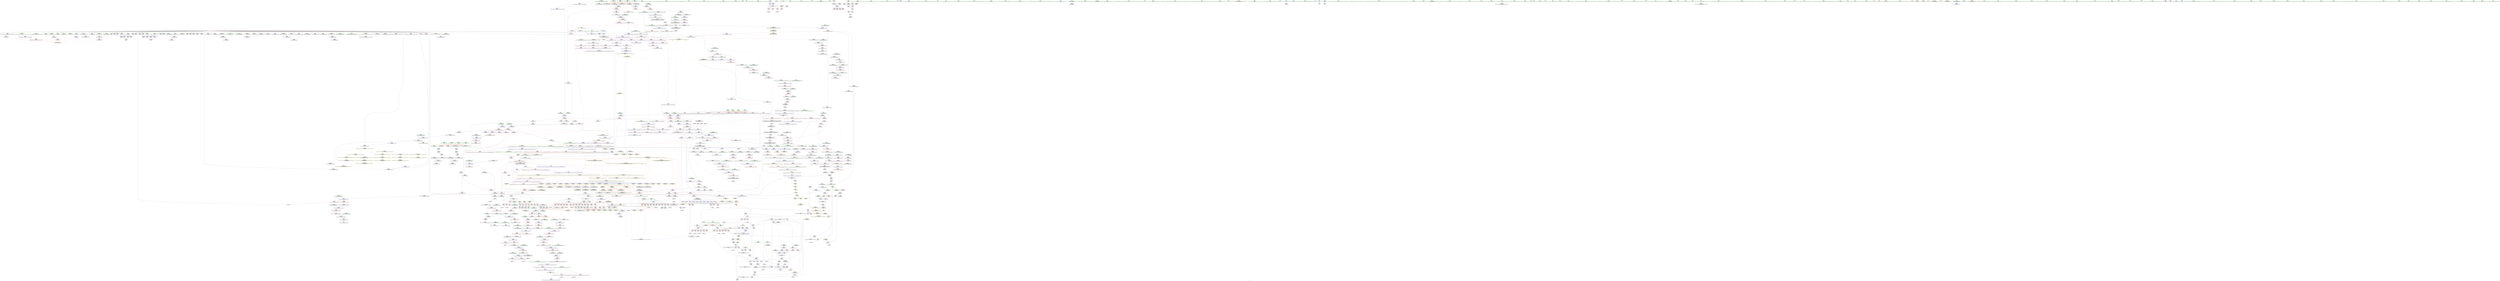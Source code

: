 digraph "SVFG" {
	label="SVFG";

	Node0x556901499a20 [shape=record,color=grey,label="{NodeID: 0\nNullPtr|{|<s47>116}}"];
	Node0x556901499a20 -> Node0x5569014ecdc0[style=solid];
	Node0x556901499a20 -> Node0x5569014ecec0[style=solid];
	Node0x556901499a20 -> Node0x5569014ecf90[style=solid];
	Node0x556901499a20 -> Node0x5569014ed060[style=solid];
	Node0x556901499a20 -> Node0x5569014ed130[style=solid];
	Node0x556901499a20 -> Node0x5569014ed200[style=solid];
	Node0x556901499a20 -> Node0x5569014ed2d0[style=solid];
	Node0x556901499a20 -> Node0x5569014ed3a0[style=solid];
	Node0x556901499a20 -> Node0x5569014ed470[style=solid];
	Node0x556901499a20 -> Node0x5569014ed540[style=solid];
	Node0x556901499a20 -> Node0x5569014ed610[style=solid];
	Node0x556901499a20 -> Node0x5569014ed6e0[style=solid];
	Node0x556901499a20 -> Node0x5569014ed7b0[style=solid];
	Node0x556901499a20 -> Node0x5569014ed880[style=solid];
	Node0x556901499a20 -> Node0x5569014ed950[style=solid];
	Node0x556901499a20 -> Node0x5569014eda20[style=solid];
	Node0x556901499a20 -> Node0x5569014edaf0[style=solid];
	Node0x556901499a20 -> Node0x5569014edbc0[style=solid];
	Node0x556901499a20 -> Node0x5569014edc90[style=solid];
	Node0x556901499a20 -> Node0x5569014edd60[style=solid];
	Node0x556901499a20 -> Node0x5569014ede30[style=solid];
	Node0x556901499a20 -> Node0x5569014edf00[style=solid];
	Node0x556901499a20 -> Node0x5569014edfd0[style=solid];
	Node0x556901499a20 -> Node0x5569014ee0a0[style=solid];
	Node0x556901499a20 -> Node0x5569014ee170[style=solid];
	Node0x556901499a20 -> Node0x5569014ee240[style=solid];
	Node0x556901499a20 -> Node0x5569014ee310[style=solid];
	Node0x556901499a20 -> Node0x5569014ee3e0[style=solid];
	Node0x556901499a20 -> Node0x5569014ee4b0[style=solid];
	Node0x556901499a20 -> Node0x5569014ee580[style=solid];
	Node0x556901499a20 -> Node0x5569014ee650[style=solid];
	Node0x556901499a20 -> Node0x5569014ee720[style=solid];
	Node0x556901499a20 -> Node0x5569014ee7f0[style=solid];
	Node0x556901499a20 -> Node0x5569014ee8c0[style=solid];
	Node0x556901499a20 -> Node0x5569014ee990[style=solid];
	Node0x556901499a20 -> Node0x5569014eea60[style=solid];
	Node0x556901499a20 -> Node0x5569014eeb30[style=solid];
	Node0x556901499a20 -> Node0x5569014eec00[style=solid];
	Node0x556901499a20 -> Node0x5569015072a0[style=solid];
	Node0x556901499a20 -> Node0x5569014f2f20[style=solid];
	Node0x556901499a20 -> Node0x5569014f2ff0[style=solid];
	Node0x556901499a20 -> Node0x5569014f30c0[style=solid];
	Node0x556901499a20 -> Node0x5569014f4ed0[style=solid];
	Node0x556901499a20 -> Node0x5569014f4fa0[style=solid];
	Node0x556901499a20 -> Node0x5569014f5070[style=solid];
	Node0x556901499a20 -> Node0x556900eb2040[style=solid];
	Node0x556901499a20 -> Node0x556901534f10[style=solid];
	Node0x556901499a20:s47 -> Node0x55690162bbf0[style=solid,color=red];
	Node0x5569014f3260 [shape=record,color=blue,label="{NodeID: 775\n869\<--866\n__first.addr\<--__first\n_ZSt8_DestroyIPxxEvT_S1_RSaIT0_E\n}"];
	Node0x5569014f3260 -> Node0x556901501f60[style=dashed];
	Node0x55690150b540 [shape=record,color=yellow,style=double,label="{NodeID: 1550\n250V_1 = ENCHI(MR_250V_0)\npts\{4810000 4810001 4810002 4890000 4890001 4890002 4930000 4930001 4930002 4970000 4970001 4970002 \}\nFun[_ZNSt12_Vector_baseIxSaIxEEC2EmRKS0_]|{<s0>108|<s1>108|<s2>108}}"];
	Node0x55690150b540:s0 -> Node0x5569014f4ed0[style=dashed,color=red];
	Node0x55690150b540:s1 -> Node0x5569014f4fa0[style=dashed,color=red];
	Node0x55690150b540:s2 -> Node0x5569014f5070[style=dashed,color=red];
	Node0x5569014e9bc0 [shape=record,color=purple,label="{NodeID: 443\n929\<--902\n_M_impl6\<--this1\n_ZNSt12_Vector_baseIxSaIxEED2Ev\n|{<s0>98}}"];
	Node0x5569014e9bc0:s0 -> Node0x55690162b5a0[style=solid,color=red];
	Node0x5569014dd280 [shape=record,color=green,label="{NodeID: 111\n658\<--659\n_ZNSolsEx\<--_ZNSolsEx_field_insensitive\n}"];
	Node0x5569015ad240 [shape=record,color=yellow,style=double,label="{NodeID: 1993\n6V_2 = CSCHI(MR_6V_1)\npts\{130000 130001 130002 160000 160001 160002 190000 190001 190002 220000 220001 220002 \}\nCS[]|{<s0>151}}"];
	Node0x5569015ad240:s0 -> Node0x5569015adb60[style=dashed,color=blue];
	Node0x5569014ff790 [shape=record,color=red,label="{NodeID: 554\n428\<--427\n\<--\n_ZSt3maxIxERKT_S2_S2_\n}"];
	Node0x5569014ff790 -> Node0x556901535390[style=solid];
	Node0x556901532090 [shape=record,color=grey,label="{NodeID: 1329\n915 = Binary(914, 392, )\n|{<s0>96}}"];
	Node0x556901532090:s0 -> Node0x55690162cae0[style=solid,color=red];
	Node0x5569014e1fb0 [shape=record,color=green,label="{NodeID: 222\n1362\<--1363\n_ZSt10__fill_n_aIPxmxEN9__gnu_cxx11__enable_ifIXsr11__is_scalarIT1_EE7__valueET_E6__typeES4_T0_RKS3_\<--_ZSt10__fill_n_aIPxmxEN9__gnu_cxx11__enable_ifIXsr11__is_scalarIT1_EE7__valueET_E6__typeES4_T0_RKS3__field_insensitive\n}"];
	Node0x55690161eb60 [shape=record,color=black,label="{NodeID: 2104\n1308 = PHI(1301, )\n1st arg _ZSt25__uninitialized_default_nIPxmET_S1_T0_ }"];
	Node0x55690161eb60 -> Node0x5569014f60b0[style=solid];
	Node0x5569015051c0 [shape=record,color=red,label="{NodeID: 665\n1385\<--1371\n\<--__n.addr\n_ZSt10__fill_n_aIPxmxEN9__gnu_cxx11__enable_ifIXsr11__is_scalarIT1_EE7__valueET_E6__typeES4_T0_RKS3_\n}"];
	Node0x5569015051c0 -> Node0x5569014f6a70[style=solid];
	Node0x5569014f0340 [shape=record,color=black,label="{NodeID: 333\n361\<--360\nidxprom54\<--\n_Z3reciixx\n}"];
	Node0x55690162b9d0 [shape=record,color=black,label="{NodeID: 2215\n1245 = PHI(1238, )\n0th arg _ZN9__gnu_cxx13new_allocatorIxE8allocateEmPKv }"];
	Node0x55690162b9d0 -> Node0x5569014f5a30[style=solid];
	Node0x556901308280 [shape=record,color=green,label="{NodeID: 1\n7\<--1\n__dso_handle\<--dummyObj\nGlob }"];
	Node0x5569014f3330 [shape=record,color=blue,label="{NodeID: 776\n871\<--867\n__last.addr\<--__last\n_ZSt8_DestroyIPxxEvT_S1_RSaIT0_E\n}"];
	Node0x5569014f3330 -> Node0x556901502030[style=dashed];
	Node0x5569014e9c90 [shape=record,color=purple,label="{NodeID: 444\n977\<--973\n_M_impl\<--this1\n_ZNSt12_Vector_baseIxSaIxEE13_M_deallocateEPxm\n}"];
	Node0x5569014e9c90 -> Node0x5569014f1d40[style=solid];
	Node0x5569014dd380 [shape=record,color=green,label="{NodeID: 112\n661\<--662\n_ZSt4endlIcSt11char_traitsIcEERSt13basic_ostreamIT_T0_ES6_\<--_ZSt4endlIcSt11char_traitsIcEERSt13basic_ostreamIT_T0_ES6__field_insensitive\n}"];
	Node0x5569015ad430 [shape=record,color=yellow,style=double,label="{NodeID: 1994\n6V_2 = CSCHI(MR_6V_1)\npts\{130000 130001 130002 160000 160001 160002 190000 190001 190002 220000 220001 220002 \}\nCS[]|{<s0>152}}"];
	Node0x5569015ad430:s0 -> Node0x5569015add50[style=dashed,color=blue];
	Node0x5569014ff860 [shape=record,color=red,label="{NodeID: 555\n430\<--429\n\<--\n_ZSt3maxIxERKT_S2_S2_\n}"];
	Node0x5569014ff860 -> Node0x556901535390[style=solid];
	Node0x556901532210 [shape=record,color=grey,label="{NodeID: 1330\n914 = Binary(912, 913, )\n}"];
	Node0x556901532210 -> Node0x556901532090[style=solid];
	Node0x5569014e20b0 [shape=record,color=green,label="{NodeID: 223\n1369\<--1370\n__first.addr\<--__first.addr_field_insensitive\n_ZSt10__fill_n_aIPxmxEN9__gnu_cxx11__enable_ifIXsr11__is_scalarIT1_EE7__valueET_E6__typeES4_T0_RKS3_\n}"];
	Node0x5569014e20b0 -> Node0x556901504f50[style=solid];
	Node0x5569014e20b0 -> Node0x556901505020[style=solid];
	Node0x5569014e20b0 -> Node0x5569015050f0[style=solid];
	Node0x5569014e20b0 -> Node0x5569014f6730[style=solid];
	Node0x5569014e20b0 -> Node0x556901512650[style=solid];
	Node0x55690161ec70 [shape=record,color=black,label="{NodeID: 2105\n1405 = PHI(1355, )\n0th arg _ZSt12__niter_baseIPxET_S1_ }"];
	Node0x55690161ec70 -> Node0x556901512720[style=solid];
	Node0x556901505290 [shape=record,color=red,label="{NodeID: 666\n1382\<--1373\n\<--__value.addr\n_ZSt10__fill_n_aIPxmxEN9__gnu_cxx11__enable_ifIXsr11__is_scalarIT1_EE7__valueET_E6__typeES4_T0_RKS3_\n}"];
	Node0x556901505290 -> Node0x5569015055d0[style=solid];
	Node0x5569014f0410 [shape=record,color=black,label="{NodeID: 334\n364\<--363\nidxprom56\<--\n_Z3reciixx\n}"];
	Node0x55690162bae0 [shape=record,color=black,label="{NodeID: 2216\n1246 = PHI(1239, )\n1st arg _ZN9__gnu_cxx13new_allocatorIxE8allocateEmPKv }"];
	Node0x55690162bae0 -> Node0x5569014f5b00[style=solid];
	Node0x5569014bb2f0 [shape=record,color=green,label="{NodeID: 2\n9\<--1\n\<--dummyObj\nCan only get source location for instruction, argument, global var or function.}"];
	Node0x5569014f3400 [shape=record,color=blue,label="{NodeID: 777\n873\<--868\n.addr\<--\n_ZSt8_DestroyIPxxEvT_S1_RSaIT0_E\n}"];
	Node0x5569014e9d60 [shape=record,color=purple,label="{NodeID: 445\n1057\<--1056\n_M_impl\<--\n_ZNSt6vectorIxSaIxEE15_M_erase_at_endEPx\n}"];
	Node0x5569014e2630 [shape=record,color=green,label="{NodeID: 113\n663\<--664\n_ZNSolsEPFRSoS_E\<--_ZNSolsEPFRSoS_E_field_insensitive\n}"];
	Node0x5569015ad620 [shape=record,color=yellow,style=double,label="{NodeID: 1995\n6V_2 = CSCHI(MR_6V_1)\npts\{130000 130001 130002 160000 160001 160002 190000 190001 190002 220000 220001 220002 \}\nCS[]|{<s0>153}}"];
	Node0x5569015ad620:s0 -> Node0x5569015adf40[style=dashed,color=blue];
	Node0x5569014ff930 [shape=record,color=red,label="{NodeID: 556\n464\<--444\n\<--retval\n_ZSt3minIxERKT_S2_S2_\n}"];
	Node0x5569014ff930 -> Node0x5569014f0c30[style=solid];
	Node0x556901532390 [shape=record,color=grey,label="{NodeID: 1331\n651 = Binary(650, 287, )\n}"];
	Node0x556901532390 -> Node0x556901509aa0[style=solid];
	Node0x5569014e2180 [shape=record,color=green,label="{NodeID: 224\n1371\<--1372\n__n.addr\<--__n.addr_field_insensitive\n_ZSt10__fill_n_aIPxmxEN9__gnu_cxx11__enable_ifIXsr11__is_scalarIT1_EE7__valueET_E6__typeES4_T0_RKS3_\n}"];
	Node0x5569014e2180 -> Node0x5569015051c0[style=solid];
	Node0x5569014e2180 -> Node0x5569014f6800[style=solid];
	Node0x55690161ed80 [shape=record,color=black,label="{NodeID: 2106\n115 = PHI(480, 488, 492, 496, 1420, 1420, )\n0th arg _ZNSt6vectorIxSaIxEED2Ev }"];
	Node0x55690161ed80 -> Node0x556901507470[style=solid];
	Node0x556901505360 [shape=record,color=red,label="{NodeID: 667\n1391\<--1375\n\<--__tmp\n_ZSt10__fill_n_aIPxmxEN9__gnu_cxx11__enable_ifIXsr11__is_scalarIT1_EE7__valueET_E6__typeES4_T0_RKS3_\n}"];
	Node0x556901505360 -> Node0x5569014f6b40[style=solid];
	Node0x5569014f04e0 [shape=record,color=black,label="{NodeID: 335\n175\<--372\n_Z3reciixx_ret\<--\n_Z3reciixx\n|{<s0>26|<s1>28|<s2>33|<s3>34|<s4>79}}"];
	Node0x5569014f04e0:s0 -> Node0x556901624af0[style=solid,color=blue];
	Node0x5569014f04e0:s1 -> Node0x556901623700[style=solid,color=blue];
	Node0x5569014f04e0:s2 -> Node0x556901624e80[style=solid,color=blue];
	Node0x5569014f04e0:s3 -> Node0x556901624ff0[style=solid,color=blue];
	Node0x5569014f04e0:s4 -> Node0x556901626700[style=solid,color=blue];
	Node0x55690162bbf0 [shape=record,color=black,label="{NodeID: 2217\n1247 = PHI(3, )\n2nd arg _ZN9__gnu_cxx13new_allocatorIxE8allocateEmPKv }"];
	Node0x55690162bbf0 -> Node0x5569014f5bd0[style=solid];
	Node0x5569014d97e0 [shape=record,color=green,label="{NodeID: 3\n26\<--1\n.str\<--dummyObj\nGlob }"];
	Node0x5569014f34d0 [shape=record,color=blue,label="{NodeID: 778\n886\<--885\nthis.addr\<--this\n_ZNSt12_Vector_baseIxSaIxEE19_M_get_Tp_allocatorEv\n}"];
	Node0x5569014f34d0 -> Node0x556901502100[style=dashed];
	Node0x5569014e9e30 [shape=record,color=purple,label="{NodeID: 446\n1058\<--1056\n_M_finish\<--\n_ZNSt6vectorIxSaIxEE15_M_erase_at_endEPx\n}"];
	Node0x5569014e9e30 -> Node0x5569015032e0[style=solid];
	Node0x5569014e2730 [shape=record,color=green,label="{NodeID: 114\n686\<--687\nthis.addr\<--this.addr_field_insensitive\n_ZNSt6vectorIxSaIxEE5clearEv\n}"];
	Node0x5569014e2730 -> Node0x556901501330[style=solid];
	Node0x5569014e2730 -> Node0x556901509d10[style=solid];
	Node0x5569015ad810 [shape=record,color=yellow,style=double,label="{NodeID: 1996\n52V_3 = CSCHI(MR_52V_1)\npts\{250000 \}\nCS[]|{<s0>28}}"];
	Node0x5569015ad810:s0 -> Node0x556901579910[style=dashed,color=red];
	Node0x5569014ffa00 [shape=record,color=red,label="{NodeID: 557\n454\<--446\n\<--__a.addr\n_ZSt3minIxERKT_S2_S2_\n}"];
	Node0x5569014ffa00 -> Node0x5569014ffe10[style=solid];
	Node0x556901532510 [shape=record,color=grey,label="{NodeID: 1332\n1269 = Binary(1268, 392, )\n}"];
	Node0x5569014e2250 [shape=record,color=green,label="{NodeID: 225\n1373\<--1374\n__value.addr\<--__value.addr_field_insensitive\n_ZSt10__fill_n_aIPxmxEN9__gnu_cxx11__enable_ifIXsr11__is_scalarIT1_EE7__valueET_E6__typeES4_T0_RKS3_\n}"];
	Node0x5569014e2250 -> Node0x556901505290[style=solid];
	Node0x5569014e2250 -> Node0x5569014f68d0[style=solid];
	Node0x55690161f120 [shape=record,color=black,label="{NodeID: 2107\n1114 = PHI(737, )\n0th arg _ZNSt6vectorIxSaIxEE21_M_default_initializeEm }"];
	Node0x55690161f120 -> Node0x5569014f4ac0[style=solid];
	Node0x556901505430 [shape=record,color=red,label="{NodeID: 668\n1388\<--1377\n\<--__niter\n_ZSt10__fill_n_aIPxmxEN9__gnu_cxx11__enable_ifIXsr11__is_scalarIT1_EE7__valueET_E6__typeES4_T0_RKS3_\n}"];
	Node0x556901505430 -> Node0x556901535690[style=solid];
	Node0x5569014f05b0 [shape=record,color=black,label="{NodeID: 336\n380\<--379\n\<--this1\n_ZNKSt6vectorIxSaIxEE4sizeEv\n}"];
	Node0x5569014f05b0 -> Node0x5569014e8b80[style=solid];
	Node0x5569014f05b0 -> Node0x5569014e8c50[style=solid];
	Node0x55690162bd00 [shape=record,color=black,label="{NodeID: 2218\n375 = PHI(11, 17, )\n0th arg _ZNKSt6vectorIxSaIxEE4sizeEv }"];
	Node0x55690162bd00 -> Node0x556901508720[style=solid];
	Node0x5569014d9b60 [shape=record,color=green,label="{NodeID: 4\n28\<--1\n.str.5\<--dummyObj\nGlob }"];
	Node0x5569014f35a0 [shape=record,color=blue,label="{NodeID: 779\n895\<--894\nthis.addr\<--this\n_ZNSt12_Vector_baseIxSaIxEED2Ev\n}"];
	Node0x5569014f35a0 -> Node0x5569015021d0[style=dashed];
	Node0x5569014e9f00 [shape=record,color=purple,label="{NodeID: 447\n1065\<--1064\n_M_impl2\<--\n_ZNSt6vectorIxSaIxEE15_M_erase_at_endEPx\n}"];
	Node0x5569014e2800 [shape=record,color=green,label="{NodeID: 115\n695\<--696\n_ZNSt6vectorIxSaIxEE15_M_erase_at_endEPx\<--_ZNSt6vectorIxSaIxEE15_M_erase_at_endEPx_field_insensitive\n}"];
	Node0x5569015ad970 [shape=record,color=yellow,style=double,label="{NodeID: 1997\n6V_2 = CSCHI(MR_6V_1)\npts\{130000 130001 130002 160000 160001 160002 190000 190001 190002 220000 220001 220002 \}\nCS[]|{<s0>151}}"];
	Node0x5569015ad970:s0 -> Node0x55690157b9d0[style=dashed,color=red];
	Node0x5569014ffad0 [shape=record,color=red,label="{NodeID: 558\n461\<--446\n\<--__a.addr\n_ZSt3minIxERKT_S2_S2_\n}"];
	Node0x5569014ffad0 -> Node0x556901508f40[style=solid];
	Node0x556901532690 [shape=record,color=grey,label="{NodeID: 1333\n667 = Binary(666, 287, )\n}"];
	Node0x556901532690 -> Node0x556901509c40[style=solid];
	Node0x5569014e2320 [shape=record,color=green,label="{NodeID: 226\n1375\<--1376\n__tmp\<--__tmp_field_insensitive\n_ZSt10__fill_n_aIPxmxEN9__gnu_cxx11__enable_ifIXsr11__is_scalarIT1_EE7__valueET_E6__typeES4_T0_RKS3_\n}"];
	Node0x5569014e2320 -> Node0x556901505360[style=solid];
	Node0x5569014e2320 -> Node0x5569014f69a0[style=solid];
	Node0x55690161f230 [shape=record,color=black,label="{NodeID: 2108\n1115 = PHI(744, )\n1st arg _ZNSt6vectorIxSaIxEE21_M_default_initializeEm }"];
	Node0x55690161f230 -> Node0x5569014f4b90[style=solid];
	Node0x556901505500 [shape=record,color=red,label="{NodeID: 669\n1395\<--1377\n\<--__niter\n_ZSt10__fill_n_aIPxmxEN9__gnu_cxx11__enable_ifIXsr11__is_scalarIT1_EE7__valueET_E6__typeES4_T0_RKS3_\n}"];
	Node0x556901505500 -> Node0x556901532c90[style=solid];
	Node0x5569014f0680 [shape=record,color=black,label="{NodeID: 337\n384\<--379\n\<--this1\n_ZNKSt6vectorIxSaIxEE4sizeEv\n}"];
	Node0x5569014f0680 -> Node0x5569014e8d20[style=solid];
	Node0x5569014f0680 -> Node0x5569014e8df0[style=solid];
	Node0x55690162be50 [shape=record,color=black,label="{NodeID: 2219\n1533 = PHI(1453, )\n0th arg _ZSt15__alloc_on_moveISaIxEEvRT_S2_ }"];
	Node0x55690162be50 -> Node0x556901513010[style=solid];
	Node0x5569014d9c20 [shape=record,color=green,label="{NodeID: 5\n30\<--1\n__PRETTY_FUNCTION__._Z3reciixx\<--dummyObj\nGlob }"];
	Node0x5569014f3670 [shape=record,color=blue,label="{NodeID: 780\n897\<--925\nexn.slot\<--\n_ZNSt12_Vector_baseIxSaIxEED2Ev\n}"];
	Node0x5569014f3670 -> Node0x5569015022a0[style=dashed];
	Node0x5569014e9fd0 [shape=record,color=purple,label="{NodeID: 448\n1066\<--1064\n_M_finish3\<--\n_ZNSt6vectorIxSaIxEE15_M_erase_at_endEPx\n}"];
	Node0x5569014e9fd0 -> Node0x5569014f45e0[style=solid];
	Node0x5569014e2900 [shape=record,color=green,label="{NodeID: 116\n711\<--712\nthis.addr\<--this.addr_field_insensitive\n_ZNSaIxEC2Ev\n}"];
	Node0x5569014e2900 -> Node0x5569015014d0[style=solid];
	Node0x5569014e2900 -> Node0x556901509de0[style=solid];
	Node0x5569015adb60 [shape=record,color=yellow,style=double,label="{NodeID: 1998\n6V_3 = CSCHI(MR_6V_2)\npts\{130000 130001 130002 160000 160001 160002 190000 190001 190002 220000 220001 220002 \}\nCS[]|{<s0>152}}"];
	Node0x5569015adb60:s0 -> Node0x55690157c1b0[style=dashed,color=red];
	Node0x5569014ffba0 [shape=record,color=red,label="{NodeID: 559\n452\<--448\n\<--__b.addr\n_ZSt3minIxERKT_S2_S2_\n}"];
	Node0x5569014ffba0 -> Node0x5569014ffd40[style=solid];
	Node0x556901532810 [shape=record,color=grey,label="{NodeID: 1334\n347 = Binary(345, 346, )\n|{<s0>34}}"];
	Node0x556901532810:s0 -> Node0x55690161b590[style=solid,color=red];
	Node0x5569014e23f0 [shape=record,color=green,label="{NodeID: 227\n1377\<--1378\n__niter\<--__niter_field_insensitive\n_ZSt10__fill_n_aIPxmxEN9__gnu_cxx11__enable_ifIXsr11__is_scalarIT1_EE7__valueET_E6__typeES4_T0_RKS3_\n}"];
	Node0x5569014e23f0 -> Node0x556901505430[style=solid];
	Node0x5569014e23f0 -> Node0x556901505500[style=solid];
	Node0x5569014e23f0 -> Node0x5569014f6a70[style=solid];
	Node0x5569014e23f0 -> Node0x5569014f6c10[style=solid];
	Node0x55690161f340 [shape=record,color=black,label="{NodeID: 2109\n1550 = PHI(1485, )\n0th arg _ZNKSt12_Vector_baseIxSaIxEE19_M_get_Tp_allocatorEv }"];
	Node0x55690161f340 -> Node0x5569015131b0[style=solid];
	Node0x5569015055d0 [shape=record,color=red,label="{NodeID: 670\n1383\<--1382\n\<--\n_ZSt10__fill_n_aIPxmxEN9__gnu_cxx11__enable_ifIXsr11__is_scalarIT1_EE7__valueET_E6__typeES4_T0_RKS3_\n}"];
	Node0x5569015055d0 -> Node0x5569014f69a0[style=solid];
	Node0x556901579830 [shape=record,color=yellow,style=double,label="{NodeID: 1445\n50V_1 = ENCHI(MR_50V_0)\npts\{1271 \}\nFun[_Z3reciixx]|{|<s6>26|<s7>28|<s8>33|<s9>34}}"];
	Node0x556901579830 -> Node0x5569014fe680[style=dashed];
	Node0x556901579830 -> Node0x5569014fe750[style=dashed];
	Node0x556901579830 -> Node0x5569014fe8f0[style=dashed];
	Node0x556901579830 -> Node0x5569014fe9c0[style=dashed];
	Node0x556901579830 -> Node0x5569014fec30[style=dashed];
	Node0x556901579830 -> Node0x5569014fed00[style=dashed];
	Node0x556901579830:s6 -> Node0x556901579830[style=dashed,color=red];
	Node0x556901579830:s7 -> Node0x556901579830[style=dashed,color=red];
	Node0x556901579830:s8 -> Node0x556901579830[style=dashed,color=red];
	Node0x556901579830:s9 -> Node0x556901579830[style=dashed,color=red];
	Node0x5569014f0750 [shape=record,color=black,label="{NodeID: 338\n388\<--383\nsub.ptr.lhs.cast\<--\n_ZNKSt6vectorIxSaIxEE4sizeEv\n}"];
	Node0x5569014f0750 -> Node0x556901533890[style=solid];
	Node0x55690162bf60 [shape=record,color=black,label="{NodeID: 2220\n1534 = PHI(1456, )\n1st arg _ZSt15__alloc_on_moveISaIxEEvRT_S2_ }"];
	Node0x55690162bf60 -> Node0x5569015130e0[style=solid];
	Node0x5569014d9ce0 [shape=record,color=green,label="{NodeID: 6\n32\<--1\n_ZSt4cout\<--dummyObj\nGlob }"];
	Node0x5569014f3740 [shape=record,color=blue,label="{NodeID: 781\n899\<--927\nehselector.slot\<--\n_ZNSt12_Vector_baseIxSaIxEED2Ev\n}"];
	Node0x55690150bb40 [shape=record,color=yellow,style=double,label="{NodeID: 1556\n150V_1 = ENCHI(MR_150V_0)\npts\{731 \}\nFun[_ZNSt6vectorIxSaIxEEC2EmRKS0_]}"];
	Node0x55690150bb40 -> Node0x55690150a120[style=dashed];
	Node0x5569014ea0a0 [shape=record,color=purple,label="{NodeID: 449\n1091\<--1090\n_M_impl\<--this1\n_ZNSt12_Vector_baseIxSaIxEEC2EmRKS0_\n|{<s0>108|<s1>110}}"];
	Node0x5569014ea0a0:s0 -> Node0x55690162b730[style=solid,color=red];
	Node0x5569014ea0a0:s1 -> Node0x55690162b5a0[style=solid,color=red];
	Node0x5569014e29d0 [shape=record,color=green,label="{NodeID: 117\n717\<--718\n_ZN9__gnu_cxx13new_allocatorIxEC2Ev\<--_ZN9__gnu_cxx13new_allocatorIxEC2Ev_field_insensitive\n}"];
	Node0x5569015add50 [shape=record,color=yellow,style=double,label="{NodeID: 1999\n6V_4 = CSCHI(MR_6V_3)\npts\{130000 130001 130002 160000 160001 160002 190000 190001 190002 220000 220001 220002 \}\nCS[]|{<s0>153}}"];
	Node0x5569015add50:s0 -> Node0x55690157af20[style=dashed,color=red];
	Node0x5569014ffc70 [shape=record,color=red,label="{NodeID: 560\n458\<--448\n\<--__b.addr\n_ZSt3minIxERKT_S2_S2_\n}"];
	Node0x5569014ffc70 -> Node0x556901508e70[style=solid];
	Node0x556901532990 [shape=record,color=grey,label="{NodeID: 1335\n349 = Binary(341, 348, )\n}"];
	Node0x556901532990 -> Node0x5569015083e0[style=solid];
	Node0x5569014e24c0 [shape=record,color=green,label="{NodeID: 228\n1406\<--1407\n__it.addr\<--__it.addr_field_insensitive\n_ZSt12__niter_baseIPxET_S1_\n}"];
	Node0x5569014e24c0 -> Node0x5569015056a0[style=solid];
	Node0x5569014e24c0 -> Node0x556901512720[style=solid];
	Node0x55690161f450 [shape=record,color=black,label="{NodeID: 2110\n1277 = PHI(1257, )\n0th arg _ZNK9__gnu_cxx13new_allocatorIxE8max_sizeEv }"];
	Node0x55690161f450 -> Node0x5569014f5ca0[style=solid];
	Node0x5569015056a0 [shape=record,color=red,label="{NodeID: 671\n1409\<--1406\n\<--__it.addr\n_ZSt12__niter_baseIPxET_S1_\n}"];
	Node0x5569015056a0 -> Node0x5569014e6e80[style=solid];
	Node0x556901579910 [shape=record,color=yellow,style=double,label="{NodeID: 1446\n52V_1 = ENCHI(MR_52V_0)\npts\{250000 \}\nFun[_Z3reciixx]|{|<s2>26|<s3>33|<s4>34}}"];
	Node0x556901579910 -> Node0x5569014fe820[style=dashed];
	Node0x556901579910 -> Node0x556901576400[style=dashed];
	Node0x556901579910:s2 -> Node0x556901579910[style=dashed,color=red];
	Node0x556901579910:s3 -> Node0x556901579910[style=dashed,color=red];
	Node0x556901579910:s4 -> Node0x556901579910[style=dashed,color=red];
	Node0x5569014f0820 [shape=record,color=black,label="{NodeID: 339\n389\<--387\nsub.ptr.rhs.cast\<--\n_ZNKSt6vectorIxSaIxEE4sizeEv\n}"];
	Node0x5569014f0820 -> Node0x556901533890[style=solid];
	Node0x55690162c070 [shape=record,color=black,label="{NodeID: 2221\n859 = PHI(715, )\n0th arg _ZN9__gnu_cxx13new_allocatorIxEC2Ev }"];
	Node0x55690162c070 -> Node0x5569014f3190[style=solid];
	Node0x5569014da550 [shape=record,color=green,label="{NodeID: 7\n33\<--1\n.str.6\<--dummyObj\nGlob }"];
	Node0x5569014f3810 [shape=record,color=blue,label="{NodeID: 782\n938\<--936\n__first.addr\<--__first\n_ZSt8_DestroyIPxEvT_S1_\n}"];
	Node0x5569014f3810 -> Node0x5569015025e0[style=dashed];
	Node0x55690150bc20 [shape=record,color=yellow,style=double,label="{NodeID: 1557\n152V_1 = ENCHI(MR_152V_0)\npts\{733 \}\nFun[_ZNSt6vectorIxSaIxEEC2EmRKS0_]}"];
	Node0x55690150bc20 -> Node0x55690150a1f0[style=dashed];
	Node0x5569014ea170 [shape=record,color=purple,label="{NodeID: 450\n1124\<--1123\n_M_impl\<--\n_ZNSt6vectorIxSaIxEE21_M_default_initializeEm\n}"];
	Node0x5569014e2ad0 [shape=record,color=green,label="{NodeID: 118\n724\<--725\nthis.addr\<--this.addr_field_insensitive\n_ZNSt6vectorIxSaIxEEC2EmRKS0_\n}"];
	Node0x5569014e2ad0 -> Node0x5569015015a0[style=solid];
	Node0x5569014e2ad0 -> Node0x556901509eb0[style=solid];
	Node0x5569015adf40 [shape=record,color=yellow,style=double,label="{NodeID: 2000\n6V_5 = CSCHI(MR_6V_4)\npts\{130000 130001 130002 160000 160001 160002 190000 190001 190002 220000 220001 220002 \}\nCS[]}"];
	Node0x5569014ffd40 [shape=record,color=red,label="{NodeID: 561\n453\<--452\n\<--\n_ZSt3minIxERKT_S2_S2_\n}"];
	Node0x5569014ffd40 -> Node0x556901534d90[style=solid];
	Node0x556901532b10 [shape=record,color=grey,label="{NodeID: 1336\n343 = Binary(342, 287, )\n|{<s0>34}}"];
	Node0x556901532b10:s0 -> Node0x55690161ae70[style=solid,color=red];
	Node0x5569014eab60 [shape=record,color=green,label="{NodeID: 229\n1414\<--1415\n\<--field_insensitive\n_ZNSt6vectorIxSaIxEE14_M_move_assignEOS1_St17integral_constantIbLb1EE\n}"];
	Node0x55690161f560 [shape=record,color=black,label="{NodeID: 2111\n844 = PHI(826, )\n0th arg _ZNSt12_Vector_baseIxSaIxEE12_Vector_implC2Ev }"];
	Node0x55690161f560 -> Node0x5569014f2e50[style=solid];
	Node0x556901505770 [shape=record,color=red,label="{NodeID: 672\n1430\<--1416\nthis1\<--this.addr\n_ZNSt6vectorIxSaIxEE14_M_move_assignEOS1_St17integral_constantIbLb1EE\n}"];
	Node0x556901505770 -> Node0x5569014e7020[style=solid];
	Node0x556901505770 -> Node0x5569014e70f0[style=solid];
	Node0x556901505770 -> Node0x5569014e71c0[style=solid];
	Node0x556901505770 -> Node0x5569014e7290[style=solid];
	Node0x5569015799f0 [shape=record,color=yellow,style=double,label="{NodeID: 1447\n54V_1 = ENCHI(MR_54V_0)\npts\{130000 190000 \}\nFun[_Z3reciixx]|{<s0>19|<s1>20|<s2>21|<s3>22|<s4>24|<s5>25|<s6>26|<s7>28|<s8>30|<s9>31|<s10>33|<s11>34}}"];
	Node0x5569015799f0:s0 -> Node0x55690156f090[style=dashed,color=red];
	Node0x5569015799f0:s1 -> Node0x55690156f090[style=dashed,color=red];
	Node0x5569015799f0:s2 -> Node0x55690150cdd0[style=dashed,color=red];
	Node0x5569015799f0:s3 -> Node0x55690150cdd0[style=dashed,color=red];
	Node0x5569015799f0:s4 -> Node0x55690150cdd0[style=dashed,color=red];
	Node0x5569015799f0:s5 -> Node0x55690150cdd0[style=dashed,color=red];
	Node0x5569015799f0:s6 -> Node0x5569015799f0[style=dashed,color=red];
	Node0x5569015799f0:s7 -> Node0x5569015799f0[style=dashed,color=red];
	Node0x5569015799f0:s8 -> Node0x55690150cdd0[style=dashed,color=red];
	Node0x5569015799f0:s9 -> Node0x55690150cdd0[style=dashed,color=red];
	Node0x5569015799f0:s10 -> Node0x5569015799f0[style=dashed,color=red];
	Node0x5569015799f0:s11 -> Node0x5569015799f0[style=dashed,color=red];
	Node0x5569014f08f0 [shape=record,color=black,label="{NodeID: 340\n374\<--391\n_ZNKSt6vectorIxSaIxEE4sizeEv_ret\<--sub.ptr.div\n_ZNKSt6vectorIxSaIxEE4sizeEv\n|{<s0>19|<s1>20}}"];
	Node0x5569014f08f0:s0 -> Node0x556901624370[style=solid,color=blue];
	Node0x5569014f08f0:s1 -> Node0x5569016244b0[style=solid,color=blue];
	Node0x55690162c180 [shape=record,color=black,label="{NodeID: 2222\n791 = PHI(482, 490, 494, 498, 482, 490, 494, 498, 992, 1422, )\n0th arg _ZNSaIxED2Ev }"];
	Node0x55690162c180 -> Node0x55690150a530[style=solid];
	Node0x5569014da5e0 [shape=record,color=green,label="{NodeID: 8\n35\<--1\n.str.7\<--dummyObj\nGlob }"];
	Node0x5569014f38e0 [shape=record,color=blue,label="{NodeID: 783\n940\<--937\n__last.addr\<--__last\n_ZSt8_DestroyIPxEvT_S1_\n}"];
	Node0x5569014f38e0 -> Node0x5569015026b0[style=dashed];
	Node0x55690150bd00 [shape=record,color=yellow,style=double,label="{NodeID: 1558\n50V_1 = ENCHI(MR_50V_0)\npts\{1271 \}\nFun[_ZNSt6vectorIxSaIxEEC2EmRKS0_]|{<s0>85}}"];
	Node0x55690150bd00:s0 -> Node0x55690158feb0[style=dashed,color=red];
	Node0x5569014ea240 [shape=record,color=purple,label="{NodeID: 451\n1125\<--1123\n_M_start\<--\n_ZNSt6vectorIxSaIxEE21_M_default_initializeEm\n}"];
	Node0x5569014ea240 -> Node0x556901503960[style=solid];
	Node0x5569014e2ba0 [shape=record,color=green,label="{NodeID: 119\n726\<--727\n__n.addr\<--__n.addr_field_insensitive\n_ZNSt6vectorIxSaIxEEC2EmRKS0_\n}"];
	Node0x5569014e2ba0 -> Node0x556901501670[style=solid];
	Node0x5569014e2ba0 -> Node0x556901501740[style=solid];
	Node0x5569014e2ba0 -> Node0x556901509f80[style=solid];
	Node0x5569014ffe10 [shape=record,color=red,label="{NodeID: 562\n455\<--454\n\<--\n_ZSt3minIxERKT_S2_S2_\n}"];
	Node0x5569014ffe10 -> Node0x556901534d90[style=solid];
	Node0x556901532c90 [shape=record,color=grey,label="{NodeID: 1337\n1396 = Binary(1395, 268, )\n}"];
	Node0x556901532c90 -> Node0x5569014f6c10[style=solid];
	Node0x5569014eac30 [shape=record,color=green,label="{NodeID: 230\n1416\<--1417\nthis.addr\<--this.addr_field_insensitive\n_ZNSt6vectorIxSaIxEE14_M_move_assignEOS1_St17integral_constantIbLb1EE\n}"];
	Node0x5569014eac30 -> Node0x556901505770[style=solid];
	Node0x5569014eac30 -> Node0x5569015127f0[style=solid];
	Node0x55690161f670 [shape=record,color=black,label="{NodeID: 2112\n821 = PHI(102, )\n0th arg _ZNSt12_Vector_baseIxSaIxEEC2Ev }"];
	Node0x55690161f670 -> Node0x5569014f2d80[style=solid];
	Node0x556901505840 [shape=record,color=red,label="{NodeID: 673\n1448\<--1418\n\<--__x.addr\n_ZNSt6vectorIxSaIxEE14_M_move_assignEOS1_St17integral_constantIbLb1EE\n}"];
	Node0x556901505840 -> Node0x5569014e7360[style=solid];
	Node0x556901579b00 [shape=record,color=yellow,style=double,label="{NodeID: 1448\n56V_1 = ENCHI(MR_56V_0)\npts\{130001 190001 \}\nFun[_Z3reciixx]|{<s0>19|<s1>20|<s2>26|<s3>28|<s4>33|<s5>34}}"];
	Node0x556901579b00:s0 -> Node0x55690156ef80[style=dashed,color=red];
	Node0x556901579b00:s1 -> Node0x55690156ef80[style=dashed,color=red];
	Node0x556901579b00:s2 -> Node0x556901579b00[style=dashed,color=red];
	Node0x556901579b00:s3 -> Node0x556901579b00[style=dashed,color=red];
	Node0x556901579b00:s4 -> Node0x556901579b00[style=dashed,color=red];
	Node0x556901579b00:s5 -> Node0x556901579b00[style=dashed,color=red];
	Node0x5569014f09c0 [shape=record,color=black,label="{NodeID: 341\n404\<--403\n\<--this1\n_ZNSt6vectorIxSaIxEEixEm\n}"];
	Node0x5569014f09c0 -> Node0x5569014e8ec0[style=solid];
	Node0x5569014f09c0 -> Node0x5569014e8f90[style=solid];
	Node0x55690162c8c0 [shape=record,color=black,label="{NodeID: 2223\n961 = PHI(902, )\n0th arg _ZNSt12_Vector_baseIxSaIxEE13_M_deallocateEPxm }"];
	Node0x55690162c8c0 -> Node0x5569014f3b50[style=solid];
	Node0x5569014da670 [shape=record,color=green,label="{NodeID: 9\n37\<--1\n_ZSt3cin\<--dummyObj\nGlob |{<s0>90}}"];
	Node0x5569014da670:s0 -> Node0x55690161f9a0[style=solid,color=red];
	Node0x5569014f39b0 [shape=record,color=blue,label="{NodeID: 784\n953\<--951\n.addr\<--\n_ZNSt12_Destroy_auxILb1EE9__destroyIPxEEvT_S3_\n}"];
	Node0x55690150bde0 [shape=record,color=yellow,style=double,label="{NodeID: 1559\n155V_1 = ENCHI(MR_155V_0)\npts\{4810000 4890000 4930000 4970000 \}\nFun[_ZNSt6vectorIxSaIxEEC2EmRKS0_]|{<s0>84}}"];
	Node0x55690150bde0:s0 -> Node0x55690150b540[style=dashed,color=red];
	Node0x5569014ea310 [shape=record,color=purple,label="{NodeID: 452\n1134\<--1133\n_M_impl3\<--\n_ZNSt6vectorIxSaIxEE21_M_default_initializeEm\n}"];
	Node0x5569014e2c70 [shape=record,color=green,label="{NodeID: 120\n728\<--729\n__a.addr\<--__a.addr_field_insensitive\n_ZNSt6vectorIxSaIxEEC2EmRKS0_\n}"];
	Node0x5569014e2c70 -> Node0x556901501810[style=solid];
	Node0x5569014e2c70 -> Node0x55690150a050[style=solid];
	Node0x5569014ffee0 [shape=record,color=red,label="{NodeID: 563\n507\<--470\n\<--inp.addr\n_Z5_mainRSi\n}"];
	Node0x556901532e10 [shape=record,color=grey,label="{NodeID: 1338\n81 = Binary(75, 79, )\n}"];
	Node0x556901532e10 -> Node0x5569014ef470[style=solid];
	Node0x5569014ead00 [shape=record,color=green,label="{NodeID: 231\n1418\<--1419\n__x.addr\<--__x.addr_field_insensitive\n_ZNSt6vectorIxSaIxEE14_M_move_assignEOS1_St17integral_constantIbLb1EE\n}"];
	Node0x5569014ead00 -> Node0x556901505840[style=solid];
	Node0x5569014ead00 -> Node0x556901505910[style=solid];
	Node0x5569014ead00 -> Node0x5569015128c0[style=solid];
	Node0x55690161f780 [shape=record,color=black,label="{NodeID: 2113\n951 = PHI(944, )\n0th arg _ZNSt12_Destroy_auxILb1EE9__destroyIPxEEvT_S3_ }"];
	Node0x55690161f780 -> Node0x5569014f39b0[style=solid];
	Node0x556901505910 [shape=record,color=red,label="{NodeID: 674\n1454\<--1418\n\<--__x.addr\n_ZNSt6vectorIxSaIxEE14_M_move_assignEOS1_St17integral_constantIbLb1EE\n}"];
	Node0x556901505910 -> Node0x5569014e7430[style=solid];
	Node0x556901579c10 [shape=record,color=yellow,style=double,label="{NodeID: 1449\n58V_1 = ENCHI(MR_58V_0)\npts\{160000 220000 \}\nFun[_Z3reciixx]|{<s0>21|<s1>22|<s2>24|<s3>25|<s4>26|<s5>28|<s6>30|<s7>31|<s8>33|<s9>34}}"];
	Node0x556901579c10:s0 -> Node0x55690150cdd0[style=dashed,color=red];
	Node0x556901579c10:s1 -> Node0x55690150cdd0[style=dashed,color=red];
	Node0x556901579c10:s2 -> Node0x55690150cdd0[style=dashed,color=red];
	Node0x556901579c10:s3 -> Node0x55690150cdd0[style=dashed,color=red];
	Node0x556901579c10:s4 -> Node0x556901579c10[style=dashed,color=red];
	Node0x556901579c10:s5 -> Node0x556901579c10[style=dashed,color=red];
	Node0x556901579c10:s6 -> Node0x55690150cdd0[style=dashed,color=red];
	Node0x556901579c10:s7 -> Node0x55690150cdd0[style=dashed,color=red];
	Node0x556901579c10:s8 -> Node0x556901579c10[style=dashed,color=red];
	Node0x556901579c10:s9 -> Node0x556901579c10[style=dashed,color=red];
	Node0x5569014f0a90 [shape=record,color=black,label="{NodeID: 342\n394\<--409\n_ZNSt6vectorIxSaIxEEixEm_ret\<--add.ptr\n_ZNSt6vectorIxSaIxEEixEm\n|{<s0>21|<s1>22|<s2>24|<s3>25|<s4>30|<s5>31|<s6>67|<s7>69|<s8>75|<s9>77}}"];
	Node0x5569014f0a90:s0 -> Node0x5569016245f0[style=solid,color=blue];
	Node0x5569014f0a90:s1 -> Node0x556901624730[style=solid,color=blue];
	Node0x5569014f0a90:s2 -> Node0x556901624870[style=solid,color=blue];
	Node0x5569014f0a90:s3 -> Node0x5569016249b0[style=solid,color=blue];
	Node0x5569014f0a90:s4 -> Node0x556901623a70[style=solid,color=blue];
	Node0x5569014f0a90:s5 -> Node0x556901623bb0[style=solid,color=blue];
	Node0x5569014f0a90:s6 -> Node0x556901625da0[style=solid,color=blue];
	Node0x5569014f0a90:s7 -> Node0x556901626040[style=solid,color=blue];
	Node0x5569014f0a90:s8 -> Node0x556901626280[style=solid,color=blue];
	Node0x5569014f0a90:s9 -> Node0x5569016264c0[style=solid,color=blue];
	Node0x55690162c9d0 [shape=record,color=black,label="{NodeID: 2224\n962 = PHI(905, )\n1st arg _ZNSt12_Vector_baseIxSaIxEE13_M_deallocateEPxm }"];
	Node0x55690162c9d0 -> Node0x5569014f3c20[style=solid];
	Node0x5569014da730 [shape=record,color=green,label="{NodeID: 10\n39\<--1\n\<--dummyObj\nCan only get source location for instruction, argument, global var or function.}"];
	Node0x5569014f3a80 [shape=record,color=blue,label="{NodeID: 785\n955\<--952\n.addr1\<--\n_ZNSt12_Destroy_auxILb1EE9__destroyIPxEEvT_S3_\n}"];
	Node0x55690150bf50 [shape=record,color=yellow,style=double,label="{NodeID: 1560\n157V_1 = ENCHI(MR_157V_0)\npts\{4810001 4890001 4930001 4970001 \}\nFun[_ZNSt6vectorIxSaIxEEC2EmRKS0_]|{<s0>84}}"];
	Node0x55690150bf50:s0 -> Node0x55690150b540[style=dashed,color=red];
	Node0x5569014ea3e0 [shape=record,color=purple,label="{NodeID: 453\n1135\<--1133\n_M_finish\<--\n_ZNSt6vectorIxSaIxEE21_M_default_initializeEm\n}"];
	Node0x5569014ea3e0 -> Node0x5569014f4c60[style=solid];
	Node0x5569014e2d40 [shape=record,color=green,label="{NodeID: 121\n730\<--731\nexn.slot\<--exn.slot_field_insensitive\n_ZNSt6vectorIxSaIxEEC2EmRKS0_\n}"];
	Node0x5569014e2d40 -> Node0x5569015018e0[style=solid];
	Node0x5569014e2d40 -> Node0x55690150a120[style=solid];
	Node0x5569015ae3f0 [shape=record,color=yellow,style=double,label="{NodeID: 2003\n191V_2 = CSCHI(MR_191V_1)\npts\{1271 130000 130001 130002 160000 160001 160002 190000 190001 190002 220000 220001 220002 250000 \}\nCS[]}"];
	Node0x5569014fffb0 [shape=record,color=red,label="{NodeID: 564\n545\<--470\n\<--inp.addr\n_Z5_mainRSi\n}"];
	Node0x556901532f90 [shape=record,color=grey,label="{NodeID: 1339\n79 = Binary(78, 80, )\n}"];
	Node0x556901532f90 -> Node0x556901532e10[style=solid];
	Node0x5569014eadd0 [shape=record,color=green,label="{NodeID: 232\n1420\<--1421\n__tmp\<--__tmp_field_insensitive\n_ZNSt6vectorIxSaIxEE14_M_move_assignEOS1_St17integral_constantIbLb1EE\n|{|<s1>126|<s2>133|<s3>134}}"];
	Node0x5569014eadd0 -> Node0x5569014e6f50[style=solid];
	Node0x5569014eadd0:s1 -> Node0x55690161b7d0[style=solid,color=red];
	Node0x5569014eadd0:s2 -> Node0x55690161ed80[style=solid,color=red];
	Node0x5569014eadd0:s3 -> Node0x55690161ed80[style=solid,color=red];
	Node0x55690161f890 [shape=record,color=black,label="{NodeID: 2114\n952 = PHI(945, )\n1st arg _ZNSt12_Destroy_auxILb1EE9__destroyIPxEEvT_S3_ }"];
	Node0x55690161f890 -> Node0x5569014f3a80[style=solid];
	Node0x5569015059e0 [shape=record,color=red,label="{NodeID: 675\n1469\<--1424\nexn\<--exn.slot\n_ZNSt6vectorIxSaIxEE14_M_move_assignEOS1_St17integral_constantIbLb1EE\n|{<s0>135}}"];
	Node0x5569015059e0:s0 -> Node0x55690161d810[style=solid,color=red];
	Node0x5569014f0b60 [shape=record,color=black,label="{NodeID: 343\n416\<--439\n_ZSt3maxIxERKT_S2_S2__ret\<--\n_ZSt3maxIxERKT_S2_S2_\n|{<s0>27|<s1>29}}"];
	Node0x5569014f0b60:s0 -> Node0x556901624c30[style=solid,color=blue];
	Node0x5569014f0b60:s1 -> Node0x556901623930[style=solid,color=blue];
	Node0x55690162cae0 [shape=record,color=black,label="{NodeID: 2225\n963 = PHI(915, )\n2nd arg _ZNSt12_Vector_baseIxSaIxEE13_M_deallocateEPxm }"];
	Node0x55690162cae0 -> Node0x5569014f3cf0[style=solid];
	Node0x5569014da830 [shape=record,color=green,label="{NodeID: 11\n80\<--1\n\<--dummyObj\nCan only get source location for instruction, argument, global var or function.}"];
	Node0x5569014f3b50 [shape=record,color=blue,label="{NodeID: 786\n964\<--961\nthis.addr\<--this\n_ZNSt12_Vector_baseIxSaIxEE13_M_deallocateEPxm\n}"];
	Node0x5569014f3b50 -> Node0x556901502780[style=dashed];
	Node0x55690150c0c0 [shape=record,color=yellow,style=double,label="{NodeID: 1561\n159V_1 = ENCHI(MR_159V_0)\npts\{4810002 4890002 4930002 4970002 \}\nFun[_ZNSt6vectorIxSaIxEEC2EmRKS0_]|{<s0>84}}"];
	Node0x55690150c0c0:s0 -> Node0x55690150b540[style=dashed,color=red];
	Node0x5569014ea4b0 [shape=record,color=purple,label="{NodeID: 454\n1153\<--1147\n_M_start\<--this1\n_ZNSt12_Vector_baseIxSaIxEE12_Vector_implC2ERKS0_\n}"];
	Node0x5569014ea4b0 -> Node0x5569014f4ed0[style=solid];
	Node0x5569014e2e10 [shape=record,color=green,label="{NodeID: 122\n732\<--733\nehselector.slot\<--ehselector.slot_field_insensitive\n_ZNSt6vectorIxSaIxEEC2EmRKS0_\n}"];
	Node0x5569014e2e10 -> Node0x5569015019b0[style=solid];
	Node0x5569014e2e10 -> Node0x55690150a1f0[style=solid];
	Node0x5569015ae640 [shape=record,color=yellow,style=double,label="{NodeID: 2004\n6V_2 = CSCHI(MR_6V_1)\npts\{130000 130001 130002 160000 160001 160002 190000 190001 190002 220000 220001 220002 \}\nCS[]|{<s0>6}}"];
	Node0x5569015ae640:s0 -> Node0x5569015accb0[style=dashed,color=blue];
	Node0x556901500080 [shape=record,color=red,label="{NodeID: 565\n590\<--470\n\<--inp.addr\n_Z5_mainRSi\n}"];
	Node0x556901533110 [shape=record,color=grey,label="{NodeID: 1340\n286 = Binary(285, 287, )\n|{<s0>26}}"];
	Node0x556901533110:s0 -> Node0x55690161ae70[style=solid,color=red];
	Node0x5569014eaea0 [shape=record,color=green,label="{NodeID: 233\n1422\<--1423\nref.tmp\<--ref.tmp_field_insensitive\n_ZNSt6vectorIxSaIxEE14_M_move_assignEOS1_St17integral_constantIbLb1EE\n|{<s0>125|<s1>126|<s2>127}}"];
	Node0x5569014eaea0:s0 -> Node0x55690161e470[style=solid,color=red];
	Node0x5569014eaea0:s1 -> Node0x55690161b8e0[style=solid,color=red];
	Node0x5569014eaea0:s2 -> Node0x55690162c180[style=solid,color=red];
	Node0x55690161f9a0 [shape=record,color=black,label="{NodeID: 2115\n469 = PHI(37, )\n0th arg _Z5_mainRSi }"];
	Node0x55690161f9a0 -> Node0x556901509010[style=solid];
	Node0x556901505ab0 [shape=record,color=red,label="{NodeID: 676\n1477\<--1474\n\<--__t.addr\n_ZSt4moveIRSt6vectorIxSaIxEEEONSt16remove_referenceIT_E4typeEOS5_\n}"];
	Node0x556901505ab0 -> Node0x5569014e7500[style=solid];
	Node0x5569014f0c30 [shape=record,color=black,label="{NodeID: 344\n441\<--464\n_ZSt3minIxERKT_S2_S2__ret\<--\n_ZSt3minIxERKT_S2_S2_\n|{<s0>32}}"];
	Node0x5569014f0c30:s0 -> Node0x556901623cf0[style=solid,color=blue];
	Node0x5569014da930 [shape=record,color=green,label="{NodeID: 12\n221\<--1\n\<--dummyObj\nCan only get source location for instruction, argument, global var or function.|{<s0>26|<s1>28|<s2>33|<s3>34|<s4>79|<s5>79}}"];
	Node0x5569014da930:s0 -> Node0x55690161b350[style=solid,color=red];
	Node0x5569014da930:s1 -> Node0x55690161b590[style=solid,color=red];
	Node0x5569014da930:s2 -> Node0x55690161b590[style=solid,color=red];
	Node0x5569014da930:s3 -> Node0x55690161b350[style=solid,color=red];
	Node0x5569014da930:s4 -> Node0x55690161b350[style=solid,color=red];
	Node0x5569014da930:s5 -> Node0x55690161b590[style=solid,color=red];
	Node0x5569014f3c20 [shape=record,color=blue,label="{NodeID: 787\n966\<--962\n__p.addr\<--__p\n_ZNSt12_Vector_baseIxSaIxEE13_M_deallocateEPxm\n}"];
	Node0x5569014f3c20 -> Node0x556901502850[style=dashed];
	Node0x5569014f3c20 -> Node0x556901502920[style=dashed];
	Node0x5569014ea580 [shape=record,color=purple,label="{NodeID: 455\n1155\<--1147\n_M_finish\<--this1\n_ZNSt12_Vector_baseIxSaIxEE12_Vector_implC2ERKS0_\n}"];
	Node0x5569014ea580 -> Node0x5569014f4fa0[style=solid];
	Node0x5569014e2ee0 [shape=record,color=green,label="{NodeID: 123\n742\<--743\n_ZNSt12_Vector_baseIxSaIxEEC2EmRKS0_\<--_ZNSt12_Vector_baseIxSaIxEEC2EmRKS0__field_insensitive\n}"];
	Node0x5569015ae830 [shape=record,color=yellow,style=double,label="{NodeID: 2005\n56V_3 = CSCHI(MR_56V_2)\npts\{130001 190001 \}\nCS[]|{<s0>38}}"];
	Node0x5569015ae830:s0 -> Node0x556900eb1c80[style=dashed,color=red];
	Node0x556901500150 [shape=record,color=red,label="{NodeID: 566\n640\<--470\n\<--inp.addr\n_Z5_mainRSi\n}"];
	Node0x556901533290 [shape=record,color=grey,label="{NodeID: 1341\n338 = Binary(330, 337, )\n}"];
	Node0x556901533290 -> Node0x556901508310[style=solid];
	Node0x5569014eaf70 [shape=record,color=green,label="{NodeID: 234\n1424\<--1425\nexn.slot\<--exn.slot_field_insensitive\n_ZNSt6vectorIxSaIxEE14_M_move_assignEOS1_St17integral_constantIbLb1EE\n}"];
	Node0x5569014eaf70 -> Node0x5569015059e0[style=solid];
	Node0x5569014eaf70 -> Node0x556901512990[style=solid];
	Node0x556901623500 [shape=record,color=black,label="{NodeID: 2116\n70 = PHI()\n}"];
	Node0x556901505b80 [shape=record,color=red,label="{NodeID: 677\n1485\<--1482\nthis1\<--this.addr\n_ZNKSt12_Vector_baseIxSaIxEE13get_allocatorEv\n|{<s0>136}}"];
	Node0x556901505b80:s0 -> Node0x55690161f340[style=solid,color=red];
	Node0x556901579f10 [shape=record,color=yellow,style=double,label="{NodeID: 1452\n344V_1 = ENCHI(MR_344V_0)\npts\{14210000 14210001 14210002 \}\nFun[_ZNSt6vectorIxSaIxEEC2ERKS0_]|{<s0>138}}"];
	Node0x556901579f10:s0 -> Node0x55690150d570[style=dashed,color=red];
	Node0x5569014f0d00 [shape=record,color=black,label="{NodeID: 345\n814\<--517\nmain_ret\<--\nmain\n}"];
	Node0x5569014daa30 [shape=record,color=green,label="{NodeID: 13\n240\<--1\n\<--dummyObj\nCan only get source location for instruction, argument, global var or function.}"];
	Node0x5569014f3cf0 [shape=record,color=blue,label="{NodeID: 788\n968\<--963\n__n.addr\<--__n\n_ZNSt12_Vector_baseIxSaIxEE13_M_deallocateEPxm\n}"];
	Node0x5569014f3cf0 -> Node0x5569015029f0[style=dashed];
	Node0x5569014ea650 [shape=record,color=purple,label="{NodeID: 456\n1157\<--1147\n_M_end_of_storage\<--this1\n_ZNSt12_Vector_baseIxSaIxEE12_Vector_implC2ERKS0_\n}"];
	Node0x5569014ea650 -> Node0x5569014f5070[style=solid];
	Node0x5569014e2fe0 [shape=record,color=green,label="{NodeID: 124\n746\<--747\n_ZNSt6vectorIxSaIxEE21_M_default_initializeEm\<--_ZNSt6vectorIxSaIxEE21_M_default_initializeEm_field_insensitive\n}"];
	Node0x5569015ae9c0 [shape=record,color=yellow,style=double,label="{NodeID: 2006\n124V_3 = CSCHI(MR_124V_2)\npts\{160001 220001 \}\nCS[]|{<s0>38}}"];
	Node0x5569015ae9c0:s0 -> Node0x556900eb1c80[style=dashed,color=red];
	Node0x556901500220 [shape=record,color=red,label="{NodeID: 567\n520\<--472\n\<--T\n_Z5_mainRSi\n}"];
	Node0x556901500220 -> Node0x556901535510[style=solid];
	Node0x556901533410 [shape=record,color=grey,label="{NodeID: 1342\n534 = Binary(533, 287, )\n}"];
	Node0x5569014eb040 [shape=record,color=green,label="{NodeID: 235\n1426\<--1427\nehselector.slot\<--ehselector.slot_field_insensitive\n_ZNSt6vectorIxSaIxEE14_M_move_assignEOS1_St17integral_constantIbLb1EE\n}"];
	Node0x5569014eb040 -> Node0x556901512a60[style=solid];
	Node0x556901623600 [shape=record,color=black,label="{NodeID: 2117\n92 = PHI()\n}"];
	Node0x556901505c50 [shape=record,color=red,label="{NodeID: 678\n1500\<--1494\nthis1\<--this.addr\n_ZNSt6vectorIxSaIxEEC2ERKS0_\n}"];
	Node0x556901505c50 -> Node0x5569014e75d0[style=solid];
	Node0x556901579ff0 [shape=record,color=yellow,style=double,label="{NodeID: 1453\n50V_1 = ENCHI(MR_50V_0)\npts\{1271 \}\nFun[_ZNSt27__uninitialized_default_n_1ILb1EE18__uninit_default_nIPxmEET_S3_T0_]|{<s0>122}}"];
	Node0x556901579ff0:s0 -> Node0x55690157a620[style=dashed,color=red];
	Node0x5569014f0dd0 [shape=record,color=black,label="{NodeID: 346\n549\<--548\nconv\<--\n_Z5_mainRSi\n|{<s0>48}}"];
	Node0x5569014f0dd0:s0 -> Node0x5569016290a0[style=solid,color=red];
	Node0x5569014dab30 [shape=record,color=green,label="{NodeID: 14\n247\<--1\n\<--dummyObj\nCan only get source location for instruction, argument, global var or function.}"];
	Node0x5569014f3dc0 [shape=record,color=blue,label="{NodeID: 789\n988\<--987\nthis.addr\<--this\n_ZNSt12_Vector_baseIxSaIxEE12_Vector_implD2Ev\n}"];
	Node0x5569014f3dc0 -> Node0x556901502ac0[style=dashed];
	Node0x5569014ea720 [shape=record,color=purple,label="{NodeID: 457\n1174\<--1169\n_M_impl\<--this1\n_ZNSt12_Vector_baseIxSaIxEE17_M_create_storageEm\n}"];
	Node0x5569014e30e0 [shape=record,color=green,label="{NodeID: 125\n762\<--763\n__gxx_personality_v0\<--__gxx_personality_v0_field_insensitive\n}"];
	Node0x5569015aead0 [shape=record,color=yellow,style=double,label="{NodeID: 2007\n56V_4 = CSCHI(MR_56V_3)\npts\{130001 190001 \}\nCS[]|{<s0>39}}"];
	Node0x5569015aead0:s0 -> Node0x556900eb1c80[style=dashed,color=red];
	Node0x5569015002f0 [shape=record,color=red,label="{NodeID: 568\n519\<--474\n\<--tt\n_Z5_mainRSi\n}"];
	Node0x5569015002f0 -> Node0x556901535510[style=solid];
	Node0x556901533590 [shape=record,color=grey,label="{NodeID: 1343\n336 = Binary(334, 335, )\n|{<s0>33}}"];
	Node0x556901533590:s0 -> Node0x55690161b350[style=solid,color=red];
	Node0x5569014eb110 [shape=record,color=green,label="{NodeID: 236\n1433\<--1434\n_ZNKSt12_Vector_baseIxSaIxEE13get_allocatorEv\<--_ZNKSt12_Vector_baseIxSaIxEE13get_allocatorEv_field_insensitive\n}"];
	Node0x556901623700 [shape=record,color=black,label="{NodeID: 2118\n301 = PHI(175, )\n}"];
	Node0x556901623700 -> Node0x556901507f00[style=solid];
	Node0x556901505d20 [shape=record,color=red,label="{NodeID: 679\n1502\<--1496\n\<--__a.addr\n_ZNSt6vectorIxSaIxEEC2ERKS0_\n|{<s0>138}}"];
	Node0x556901505d20:s0 -> Node0x55690162acb0[style=solid,color=red];
	Node0x5569014f0ea0 [shape=record,color=black,label="{NodeID: 347\n564\<--563\nconv10\<--\n_Z5_mainRSi\n|{<s0>53}}"];
	Node0x5569014f0ea0:s0 -> Node0x5569016290a0[style=solid,color=red];
	Node0x5569014dac30 [shape=record,color=green,label="{NodeID: 15\n268\<--1\n\<--dummyObj\nCan only get source location for instruction, argument, global var or function.}"];
	Node0x5569014f3e90 [shape=record,color=blue,label="{NodeID: 790\n999\<--996\n__a.addr\<--__a\n_ZNSt16allocator_traitsISaIxEE10deallocateERS0_Pxm\n}"];
	Node0x5569014f3e90 -> Node0x556901502b90[style=dashed];
	Node0x55690150c530 [shape=record,color=yellow,style=double,label="{NodeID: 1565\n44V_1 = ENCHI(MR_44V_0)\npts\{199 \}\nFun[_ZSt3minIxERKT_S2_S2_]}"];
	Node0x55690150c530 -> Node0x5569014ffe10[style=dashed];
	Node0x5569014ea7f0 [shape=record,color=purple,label="{NodeID: 458\n1175\<--1169\n_M_start\<--this1\n_ZNSt12_Vector_baseIxSaIxEE17_M_create_storageEm\n}"];
	Node0x5569014ea7f0 -> Node0x5569014f52e0[style=solid];
	Node0x5569014e31e0 [shape=record,color=green,label="{NodeID: 126\n769\<--770\nthis.addr\<--this.addr_field_insensitive\n_ZNSt6vectorIxSaIxEEaSEOS1_\n}"];
	Node0x5569014e31e0 -> Node0x556901501a80[style=solid];
	Node0x5569014e31e0 -> Node0x55690150a2c0[style=solid];
	Node0x5569015aec60 [shape=record,color=yellow,style=double,label="{NodeID: 2008\n124V_4 = CSCHI(MR_124V_3)\npts\{160001 220001 \}\nCS[]|{<s0>39}}"];
	Node0x5569015aec60:s0 -> Node0x556900eb1c80[style=dashed,color=red];
	Node0x5569015003c0 [shape=record,color=red,label="{NodeID: 569\n533\<--474\n\<--tt\n_Z5_mainRSi\n}"];
	Node0x5569015003c0 -> Node0x556901533410[style=solid];
	Node0x556901533710 [shape=record,color=grey,label="{NodeID: 1344\n333 = Binary(332, 287, )\n|{<s0>33}}"];
	Node0x556901533710:s0 -> Node0x55690161b110[style=solid,color=red];
	Node0x5569014eb1e0 [shape=record,color=green,label="{NodeID: 237\n1436\<--1437\n_ZNSt6vectorIxSaIxEEC2ERKS0_\<--_ZNSt6vectorIxSaIxEEC2ERKS0__field_insensitive\n}"];
	Node0x556901623930 [shape=record,color=black,label="{NodeID: 2119\n303 = PHI(416, )\n}"];
	Node0x556901623930 -> Node0x5569014feb60[style=solid];
	Node0x556901505df0 [shape=record,color=red,label="{NodeID: 680\n1516\<--1510\nthis1\<--this.addr\n_ZNSt12_Vector_baseIxSaIxEE12_Vector_impl12_M_swap_dataERS2_\n}"];
	Node0x556901505df0 -> Node0x5569014fb5c0[style=solid];
	Node0x556901505df0 -> Node0x5569014fb690[style=solid];
	Node0x556901505df0 -> Node0x5569014fb760[style=solid];
	Node0x5569014f0f70 [shape=record,color=black,label="{NodeID: 348\n571\<--570\nconv16\<--\n_Z5_mainRSi\n|{<s0>58}}"];
	Node0x5569014f0f70:s0 -> Node0x5569016290a0[style=solid,color=red];
	Node0x5569014dad30 [shape=record,color=green,label="{NodeID: 16\n287\<--1\n\<--dummyObj\nCan only get source location for instruction, argument, global var or function.}"];
	Node0x5569014f3f60 [shape=record,color=blue,label="{NodeID: 791\n1001\<--997\n__p.addr\<--__p\n_ZNSt16allocator_traitsISaIxEE10deallocateERS0_Pxm\n}"];
	Node0x5569014f3f60 -> Node0x556901502c60[style=dashed];
	Node0x55690150c640 [shape=record,color=yellow,style=double,label="{NodeID: 1566\n46V_1 = ENCHI(MR_46V_0)\npts\{201 \}\nFun[_ZSt3minIxERKT_S2_S2_]}"];
	Node0x55690150c640 -> Node0x5569014ffd40[style=dashed];
	Node0x5569014ea8c0 [shape=record,color=purple,label="{NodeID: 459\n1177\<--1169\n_M_impl2\<--this1\n_ZNSt12_Vector_baseIxSaIxEE17_M_create_storageEm\n}"];
	Node0x5569014e32b0 [shape=record,color=green,label="{NodeID: 127\n771\<--772\n__x.addr\<--__x.addr_field_insensitive\n_ZNSt6vectorIxSaIxEEaSEOS1_\n}"];
	Node0x5569014e32b0 -> Node0x556901501b50[style=solid];
	Node0x5569014e32b0 -> Node0x55690150a390[style=solid];
	Node0x5569015aed70 [shape=record,color=yellow,style=double,label="{NodeID: 2009\n56V_5 = CSCHI(MR_56V_4)\npts\{130001 190001 \}\nCS[]|{<s0>40}}"];
	Node0x5569015aed70:s0 -> Node0x556900eb1c80[style=dashed,color=red];
	Node0x556901500490 [shape=record,color=red,label="{NodeID: 570\n666\<--474\n\<--tt\n_Z5_mainRSi\n}"];
	Node0x556901500490 -> Node0x556901532690[style=solid];
	Node0x556901533890 [shape=record,color=grey,label="{NodeID: 1345\n390 = Binary(388, 389, )\n}"];
	Node0x556901533890 -> Node0x556901533a10[style=solid];
	Node0x5569014eb2e0 [shape=record,color=green,label="{NodeID: 238\n1444\<--1445\n_ZNSt12_Vector_baseIxSaIxEE12_Vector_impl12_M_swap_dataERS2_\<--_ZNSt12_Vector_baseIxSaIxEE12_Vector_impl12_M_swap_dataERS2__field_insensitive\n}"];
	Node0x556901623a70 [shape=record,color=black,label="{NodeID: 2120\n309 = PHI(394, )\n}"];
	Node0x556901623a70 -> Node0x5569014fec30[style=solid];
	Node0x556901505ec0 [shape=record,color=red,label="{NodeID: 681\n1518\<--1512\n\<--__x.addr\n_ZNSt12_Vector_baseIxSaIxEE12_Vector_impl12_M_swap_dataERS2_\n}"];
	Node0x556901505ec0 -> Node0x5569014fb830[style=solid];
	Node0x5569014f1040 [shape=record,color=black,label="{NodeID: 349\n578\<--577\nconv22\<--\n_Z5_mainRSi\n|{<s0>63}}"];
	Node0x5569014f1040:s0 -> Node0x5569016290a0[style=solid,color=red];
	Node0x5569014dae30 [shape=record,color=green,label="{NodeID: 17\n392\<--1\n\<--dummyObj\nCan only get source location for instruction, argument, global var or function.}"];
	Node0x5569014f4030 [shape=record,color=blue,label="{NodeID: 792\n1003\<--998\n__n.addr\<--__n\n_ZNSt16allocator_traitsISaIxEE10deallocateERS0_Pxm\n}"];
	Node0x5569014f4030 -> Node0x556901502d30[style=dashed];
	Node0x5569014ea990 [shape=record,color=purple,label="{NodeID: 460\n1178\<--1169\n_M_start3\<--this1\n_ZNSt12_Vector_baseIxSaIxEE17_M_create_storageEm\n}"];
	Node0x5569014ea990 -> Node0x556901503e40[style=solid];
	Node0x5569014e3380 [shape=record,color=green,label="{NodeID: 128\n773\<--774\n__move_storage\<--__move_storage_field_insensitive\n_ZNSt6vectorIxSaIxEEaSEOS1_\n}"];
	Node0x5569014e3380 -> Node0x55690150a460[style=solid];
	Node0x5569015aef00 [shape=record,color=yellow,style=double,label="{NodeID: 2010\n124V_5 = CSCHI(MR_124V_4)\npts\{160001 220001 \}\nCS[]|{<s0>40}}"];
	Node0x5569015aef00:s0 -> Node0x556900eb1c80[style=dashed,color=red];
	Node0x556901500560 [shape=record,color=red,label="{NodeID: 571\n548\<--476\n\<--N\n_Z5_mainRSi\n}"];
	Node0x556901500560 -> Node0x5569014f0dd0[style=solid];
	Node0x556901533a10 [shape=record,color=grey,label="{NodeID: 1346\n391 = Binary(390, 392, )\n}"];
	Node0x556901533a10 -> Node0x5569014f08f0[style=solid];
	Node0x5569014eb3e0 [shape=record,color=green,label="{NodeID: 239\n1458\<--1459\n_ZSt15__alloc_on_moveISaIxEEvRT_S2_\<--_ZSt15__alloc_on_moveISaIxEEvRT_S2__field_insensitive\n}"];
	Node0x556901623bb0 [shape=record,color=black,label="{NodeID: 2121\n316 = PHI(394, )\n}"];
	Node0x556901623bb0 -> Node0x5569014fed00[style=solid];
	Node0x556901505f90 [shape=record,color=red,label="{NodeID: 682\n1524\<--1512\n\<--__x.addr\n_ZNSt12_Vector_baseIxSaIxEE12_Vector_impl12_M_swap_dataERS2_\n}"];
	Node0x556901505f90 -> Node0x5569014fb900[style=solid];
	Node0x5569014f1110 [shape=record,color=black,label="{NodeID: 350\n592\<--591\nconv30\<--\n_Z5_mainRSi\n|{<s0>67}}"];
	Node0x5569014f1110:s0 -> Node0x55690162a600[style=solid,color=red];
	Node0x5569014daf30 [shape=record,color=green,label="{NodeID: 18\n517\<--1\n\<--dummyObj\nCan only get source location for instruction, argument, global var or function.|{<s0>79|<s1>79}}"];
	Node0x5569014daf30:s0 -> Node0x55690161ae70[style=solid,color=red];
	Node0x5569014daf30:s1 -> Node0x55690161b110[style=solid,color=red];
	Node0x5569014f4100 [shape=record,color=blue,label="{NodeID: 793\n1020\<--1017\nthis.addr\<--this\n_ZN9__gnu_cxx13new_allocatorIxE10deallocateEPxm\n}"];
	Node0x5569014f4100 -> Node0x556901502e00[style=dashed];
	Node0x5569014eaa60 [shape=record,color=purple,label="{NodeID: 461\n1180\<--1169\n_M_impl4\<--this1\n_ZNSt12_Vector_baseIxSaIxEE17_M_create_storageEm\n}"];
	Node0x5569014e3450 [shape=record,color=green,label="{NodeID: 129\n775\<--776\nagg.tmp\<--agg.tmp_field_insensitive\n_ZNSt6vectorIxSaIxEEaSEOS1_\n}"];
	Node0x5569015af010 [shape=record,color=yellow,style=double,label="{NodeID: 2011\n56V_6 = CSCHI(MR_56V_5)\npts\{130001 190001 \}\nCS[]|{<s0>49}}"];
	Node0x5569015af010:s0 -> Node0x556901511be0[style=dashed,color=red];
	Node0x556901500630 [shape=record,color=red,label="{NodeID: 572\n563\<--476\n\<--N\n_Z5_mainRSi\n}"];
	Node0x556901500630 -> Node0x5569014f0ea0[style=solid];
	Node0x556901533b90 [shape=record,color=grey,label="{NodeID: 1347\n319 = Binary(317, 318, )\n}"];
	Node0x556901533b90 -> Node0x556901508170[style=solid];
	Node0x5569014eb4e0 [shape=record,color=green,label="{NodeID: 240\n1474\<--1475\n__t.addr\<--__t.addr_field_insensitive\n_ZSt4moveIRSt6vectorIxSaIxEEEONSt16remove_referenceIT_E4typeEOS5_\n}"];
	Node0x5569014eb4e0 -> Node0x556901505ab0[style=solid];
	Node0x5569014eb4e0 -> Node0x556901512b30[style=solid];
	Node0x556901623cf0 [shape=record,color=black,label="{NodeID: 2122\n321 = PHI(441, )\n}"];
	Node0x556901623cf0 -> Node0x5569014fedd0[style=solid];
	Node0x556901506060 [shape=record,color=red,label="{NodeID: 683\n1528\<--1512\n\<--__x.addr\n_ZNSt12_Vector_baseIxSaIxEE12_Vector_impl12_M_swap_dataERS2_\n}"];
	Node0x556901506060 -> Node0x5569014fb9d0[style=solid];
	Node0x55690157a4b0 [shape=record,color=yellow,style=double,label="{NodeID: 1458\n6V_1 = ENCHI(MR_6V_0)\npts\{130000 130001 130002 160000 160001 160002 190000 190001 190002 220000 220001 220002 \}\nFun[_ZNSt6vectorIxSaIxEEC2Ev]|{<s0>6}}"];
	Node0x55690157a4b0:s0 -> Node0x55690157dd80[style=dashed,color=red];
	Node0x5569014f11e0 [shape=record,color=black,label="{NodeID: 351\n598\<--597\nconv33\<--\n_Z5_mainRSi\n|{<s0>69}}"];
	Node0x5569014f11e0:s0 -> Node0x55690162a600[style=solid,color=red];
	Node0x5569014db030 [shape=record,color=green,label="{NodeID: 19\n541\<--1\n\<--dummyObj\nCan only get source location for instruction, argument, global var or function.}"];
	Node0x5569014f41d0 [shape=record,color=blue,label="{NodeID: 794\n1022\<--1018\n__p.addr\<--__p\n_ZN9__gnu_cxx13new_allocatorIxE10deallocateEPxm\n}"];
	Node0x5569014f41d0 -> Node0x556901502ed0[style=dashed];
	Node0x5569014facd0 [shape=record,color=purple,label="{NodeID: 462\n1181\<--1169\n_M_finish\<--this1\n_ZNSt12_Vector_baseIxSaIxEE17_M_create_storageEm\n}"];
	Node0x5569014facd0 -> Node0x5569014f53b0[style=solid];
	Node0x5569014e3520 [shape=record,color=green,label="{NodeID: 130\n784\<--785\n_ZSt4moveIRSt6vectorIxSaIxEEEONSt16remove_referenceIT_E4typeEOS5_\<--_ZSt4moveIRSt6vectorIxSaIxEEEONSt16remove_referenceIT_E4typeEOS5__field_insensitive\n}"];
	Node0x5569015af1a0 [shape=record,color=yellow,style=double,label="{NodeID: 2012\n124V_6 = CSCHI(MR_124V_5)\npts\{160001 220001 \}\nCS[]|{<s0>49}}"];
	Node0x5569015af1a0:s0 -> Node0x556901511be0[style=dashed,color=red];
	Node0x556901500700 [shape=record,color=red,label="{NodeID: 573\n587\<--476\n\<--N\n_Z5_mainRSi\n}"];
	Node0x556901500700 -> Node0x556901535b10[style=solid];
	Node0x556901533d10 [shape=record,color=grey,label="{NodeID: 1348\n312 = Binary(310, 311, )\n}"];
	Node0x556901533d10 -> Node0x5569015080a0[style=solid];
	Node0x5569014eb5b0 [shape=record,color=green,label="{NodeID: 241\n1482\<--1483\nthis.addr\<--this.addr_field_insensitive\n_ZNKSt12_Vector_baseIxSaIxEE13get_allocatorEv\n}"];
	Node0x5569014eb5b0 -> Node0x556901505b80[style=solid];
	Node0x5569014eb5b0 -> Node0x556901512c00[style=solid];
	Node0x556901623e30 [shape=record,color=black,label="{NodeID: 2123\n50 = PHI()\n}"];
	Node0x556901506130 [shape=record,color=red,label="{NodeID: 684\n1543\<--1535\n\<--__one.addr\n_ZSt15__alloc_on_moveISaIxEEvRT_S2_\n|{<s0>142}}"];
	Node0x556901506130:s0 -> Node0x5569016285e0[style=solid,color=red];
	Node0x55690157a620 [shape=record,color=yellow,style=double,label="{NodeID: 1459\n50V_1 = ENCHI(MR_50V_0)\npts\{1271 \}\nFun[_ZSt6fill_nIPxmxET_S1_T0_RKT1_]|{<s0>124}}"];
	Node0x55690157a620:s0 -> Node0x55690156fe80[style=dashed,color=red];
	Node0x5569014f12b0 [shape=record,color=black,label="{NodeID: 352\n642\<--641\nconv40\<--\n_Z5_mainRSi\n|{<s0>75}}"];
	Node0x5569014f12b0:s0 -> Node0x55690162a600[style=solid,color=red];
	Node0x5569014db130 [shape=record,color=green,label="{NodeID: 20\n542\<--1\n\<--dummyObj\nCan only get source location for instruction, argument, global var or function.}"];
	Node0x5569014f42a0 [shape=record,color=blue,label="{NodeID: 795\n1024\<--1019\n.addr\<--\n_ZN9__gnu_cxx13new_allocatorIxE10deallocateEPxm\n}"];
	Node0x5569014fada0 [shape=record,color=purple,label="{NodeID: 463\n1183\<--1169\n_M_impl5\<--this1\n_ZNSt12_Vector_baseIxSaIxEE17_M_create_storageEm\n}"];
	Node0x5569014e3620 [shape=record,color=green,label="{NodeID: 131\n787\<--788\n_ZNSt6vectorIxSaIxEE14_M_move_assignEOS1_St17integral_constantIbLb1EE\<--_ZNSt6vectorIxSaIxEE14_M_move_assignEOS1_St17integral_constantIbLb1EE_field_insensitive\n}"];
	Node0x5569015af2b0 [shape=record,color=yellow,style=double,label="{NodeID: 2013\n56V_7 = CSCHI(MR_56V_6)\npts\{130001 190001 \}\nCS[]|{<s0>54}}"];
	Node0x5569015af2b0:s0 -> Node0x556901511be0[style=dashed,color=red];
	Node0x5569015007d0 [shape=record,color=red,label="{NodeID: 574\n570\<--478\n\<--M\n_Z5_mainRSi\n}"];
	Node0x5569015007d0 -> Node0x5569014f0f70[style=solid];
	Node0x556901533e90 [shape=record,color=grey,label="{NodeID: 1349\n299 = Binary(298, 287, )\n|{<s0>28}}"];
	Node0x556901533e90:s0 -> Node0x55690161b110[style=solid,color=red];
	Node0x5569014eb680 [shape=record,color=green,label="{NodeID: 242\n1487\<--1488\n_ZNKSt12_Vector_baseIxSaIxEE19_M_get_Tp_allocatorEv\<--_ZNKSt12_Vector_baseIxSaIxEE19_M_get_Tp_allocatorEv_field_insensitive\n}"];
	Node0x556901623f00 [shape=record,color=black,label="{NodeID: 2124\n133 = PHI(884, )\n|{<s0>9}}"];
	Node0x556901623f00:s0 -> Node0x55690161c410[style=solid,color=red];
	Node0x556901506200 [shape=record,color=red,label="{NodeID: 685\n1544\<--1537\n\<--__two.addr\n_ZSt15__alloc_on_moveISaIxEEvRT_S2_\n|{<s0>142}}"];
	Node0x556901506200:s0 -> Node0x5569016286f0[style=solid,color=red];
	Node0x55690157a730 [shape=record,color=yellow,style=double,label="{NodeID: 1460\n312V_1 = ENCHI(MR_312V_0)\npts\{1332 \}\nFun[_ZSt6fill_nIPxmxET_S1_T0_RKT1_]|{<s0>124}}"];
	Node0x55690157a730:s0 -> Node0x556901511e10[style=dashed,color=red];
	Node0x5569014f1380 [shape=record,color=black,label="{NodeID: 353\n646\<--645\nconv43\<--\n_Z5_mainRSi\n|{<s0>77}}"];
	Node0x5569014f1380:s0 -> Node0x55690162a600[style=solid,color=red];
	Node0x5569014db230 [shape=record,color=green,label="{NodeID: 21\n781\<--1\n\<--dummyObj\nCan only get source location for instruction, argument, global var or function.}"];
	Node0x5569014f4370 [shape=record,color=blue,label="{NodeID: 796\n1040\<--1039\nthis.addr\<--this\n_ZN9__gnu_cxx13new_allocatorIxED2Ev\n}"];
	Node0x5569014f4370 -> Node0x556901502fa0[style=dashed];
	Node0x5569014fae70 [shape=record,color=purple,label="{NodeID: 464\n1184\<--1169\n_M_start6\<--this1\n_ZNSt12_Vector_baseIxSaIxEE17_M_create_storageEm\n}"];
	Node0x5569014fae70 -> Node0x556901503f10[style=solid];
	Node0x5569014e3720 [shape=record,color=green,label="{NodeID: 132\n792\<--793\nthis.addr\<--this.addr_field_insensitive\n_ZNSaIxED2Ev\n}"];
	Node0x5569014e3720 -> Node0x556901501c20[style=solid];
	Node0x5569014e3720 -> Node0x55690150a530[style=solid];
	Node0x5569015af440 [shape=record,color=yellow,style=double,label="{NodeID: 2014\n124V_7 = CSCHI(MR_124V_6)\npts\{160001 220001 \}\nCS[]|{<s0>54}}"];
	Node0x5569015af440:s0 -> Node0x556901511be0[style=dashed,color=red];
	Node0x5569015008a0 [shape=record,color=red,label="{NodeID: 575\n577\<--478\n\<--M\n_Z5_mainRSi\n}"];
	Node0x5569015008a0 -> Node0x5569014f1040[style=solid];
	Node0x556901534010 [shape=record,color=grey,label="{NodeID: 1350\n603 = Binary(602, 287, )\n}"];
	Node0x556901534010 -> Node0x556901509280[style=solid];
	Node0x5569014eb780 [shape=record,color=green,label="{NodeID: 243\n1494\<--1495\nthis.addr\<--this.addr_field_insensitive\n_ZNSt6vectorIxSaIxEEC2ERKS0_\n}"];
	Node0x5569014eb780 -> Node0x556901505c50[style=solid];
	Node0x5569014eb780 -> Node0x556901512cd0[style=solid];
	Node0x556901624100 [shape=record,color=black,label="{NodeID: 2125\n159 = PHI()\n}"];
	Node0x55690159bb80 [shape=record,color=yellow,style=double,label="{NodeID: 1793\nRETMU(6V_5)\npts\{130000 130001 130002 160000 160001 160002 190000 190001 190002 220000 220001 220002 \}\nFun[_GLOBAL__sub_I_hirosegolf_2_0.cpp]}"];
	Node0x5569015062d0 [shape=record,color=red,label="{NodeID: 686\n1554\<--1551\nthis1\<--this.addr\n_ZNKSt12_Vector_baseIxSaIxEE19_M_get_Tp_allocatorEv\n}"];
	Node0x5569015062d0 -> Node0x5569014fbaa0[style=solid];
	Node0x5569014f1450 [shape=record,color=black,label="{NodeID: 354\n690\<--689\n\<--this1\n_ZNSt6vectorIxSaIxEE5clearEv\n}"];
	Node0x5569014f1450 -> Node0x5569014e9060[style=solid];
	Node0x5569014f1450 -> Node0x5569014e9130[style=solid];
	Node0x5569014db330 [shape=record,color=green,label="{NodeID: 22\n1283\<--1\n\<--dummyObj\nCan only get source location for instruction, argument, global var or function.}"];
	Node0x5569014f4440 [shape=record,color=blue,label="{NodeID: 797\n1048\<--1046\nthis.addr\<--this\n_ZNSt6vectorIxSaIxEE15_M_erase_at_endEPx\n}"];
	Node0x5569014f4440 -> Node0x556901503070[style=dashed];
	Node0x5569014faf40 [shape=record,color=purple,label="{NodeID: 465\n1188\<--1169\n_M_impl7\<--this1\n_ZNSt12_Vector_baseIxSaIxEE17_M_create_storageEm\n}"];
	Node0x5569014e37f0 [shape=record,color=green,label="{NodeID: 133\n798\<--799\n_ZN9__gnu_cxx13new_allocatorIxED2Ev\<--_ZN9__gnu_cxx13new_allocatorIxED2Ev_field_insensitive\n}"];
	Node0x5569015af550 [shape=record,color=yellow,style=double,label="{NodeID: 2015\n126V_4 = CSCHI(MR_126V_3)\npts\{4810000 4810001 4810002 \}\nCS[]|{|<s1>50|<s2>50|<s3>50}}"];
	Node0x5569015af550 -> Node0x5569015688e0[style=dashed];
	Node0x5569015af550:s1 -> Node0x55690158f840[style=dashed,color=red];
	Node0x5569015af550:s2 -> Node0x55690158f980[style=dashed,color=red];
	Node0x5569015af550:s3 -> Node0x55690158fb20[style=dashed,color=red];
	Node0x556901500970 [shape=record,color=red,label="{NodeID: 576\n637\<--478\n\<--M\n_Z5_mainRSi\n}"];
	Node0x556901500970 -> Node0x556901535810[style=solid];
	Node0x556901534190 [shape=record,color=grey,label="{NodeID: 1351\n230 = cmp(223, 229, )\n}"];
	Node0x5569014eb850 [shape=record,color=green,label="{NodeID: 244\n1496\<--1497\n__a.addr\<--__a.addr_field_insensitive\n_ZNSt6vectorIxSaIxEEC2ERKS0_\n}"];
	Node0x5569014eb850 -> Node0x556901505d20[style=solid];
	Node0x5569014eb850 -> Node0x556901512da0[style=solid];
	Node0x5569016241d0 [shape=record,color=black,label="{NodeID: 2126\n165 = PHI()\n}"];
	Node0x5569015063a0 [shape=record,color=red,label="{NodeID: 687\n1567\<--1561\nthis1\<--this.addr\n_ZNSaIxEC2ERKS_\n}"];
	Node0x5569015063a0 -> Node0x5569014e7840[style=solid];
	Node0x5569014f1520 [shape=record,color=black,label="{NodeID: 355\n715\<--714\n\<--this1\n_ZNSaIxEC2Ev\n|{<s0>83}}"];
	Node0x5569014f1520:s0 -> Node0x55690162c070[style=solid,color=red];
	Node0x5569014db430 [shape=record,color=green,label="{NodeID: 23\n4\<--6\n_ZStL8__ioinit\<--_ZStL8__ioinit_field_insensitive\nGlob }"];
	Node0x5569014db430 -> Node0x5569014e7b80[style=solid];
	Node0x5569014f4510 [shape=record,color=blue,label="{NodeID: 798\n1050\<--1047\n__pos.addr\<--__pos\n_ZNSt6vectorIxSaIxEE15_M_erase_at_endEPx\n}"];
	Node0x5569014f4510 -> Node0x556901503140[style=dashed];
	Node0x5569014f4510 -> Node0x556901503210[style=dashed];
	Node0x5569014fb010 [shape=record,color=purple,label="{NodeID: 466\n1189\<--1169\n_M_end_of_storage\<--this1\n_ZNSt12_Vector_baseIxSaIxEE17_M_create_storageEm\n}"];
	Node0x5569014fb010 -> Node0x5569014f5480[style=solid];
	Node0x5569014e38f0 [shape=record,color=green,label="{NodeID: 134\n812\<--813\nmain\<--main_field_insensitive\n}"];
	Node0x5569015af630 [shape=record,color=yellow,style=double,label="{NodeID: 2016\n68V_3 = CSCHI(MR_68V_2)\npts\{130000 160000 190000 220000 \}\nCS[]|{<s0>54}}"];
	Node0x5569015af630:s0 -> Node0x556901511be0[style=dashed,color=red];
	Node0x556901500a40 [shape=record,color=red,label="{NodeID: 577\n671\<--484\nexn\<--exn.slot\n_Z5_mainRSi\n}"];
	Node0x556901534310 [shape=record,color=grey,label="{NodeID: 1352\n253 = cmp(252, 221, )\n}"];
	Node0x5569014eb920 [shape=record,color=green,label="{NodeID: 245\n1504\<--1505\n_ZNSt12_Vector_baseIxSaIxEEC2ERKS0_\<--_ZNSt12_Vector_baseIxSaIxEEC2ERKS0__field_insensitive\n}"];
	Node0x5569016242a0 [shape=record,color=black,label="{NodeID: 2127\n171 = PHI()\n}"];
	Node0x556901506470 [shape=record,color=red,label="{NodeID: 688\n1569\<--1563\n\<--__a.addr\n_ZNSaIxEC2ERKS_\n}"];
	Node0x556901506470 -> Node0x5569014e7910[style=solid];
	Node0x5569014f15f0 [shape=record,color=black,label="{NodeID: 356\n738\<--737\n\<--this1\n_ZNSt6vectorIxSaIxEEC2EmRKS0_\n|{<s0>84}}"];
	Node0x5569014f15f0:s0 -> Node0x556901628a20[style=solid,color=red];
	Node0x5569014db530 [shape=record,color=green,label="{NodeID: 24\n8\<--10\npi\<--pi_field_insensitive\nGlob }"];
	Node0x5569014db530 -> Node0x556901506fd0[style=solid];
	Node0x5569014f45e0 [shape=record,color=blue,label="{NodeID: 799\n1066\<--1063\n_M_finish3\<--\n_ZNSt6vectorIxSaIxEE15_M_erase_at_endEPx\n|{<s0>82}}"];
	Node0x5569014f45e0:s0 -> Node0x5569015b0d90[style=dashed,color=blue];
	Node0x55690150cdd0 [shape=record,color=yellow,style=double,label="{NodeID: 1574\n68V_1 = ENCHI(MR_68V_0)\npts\{130000 160000 190000 220000 \}\nFun[_ZNSt6vectorIxSaIxEEixEm]}"];
	Node0x55690150cdd0 -> Node0x5569014ff2b0[style=dashed];
	Node0x5569014fb0e0 [shape=record,color=purple,label="{NodeID: 467\n1218\<--1214\n_M_impl\<--this1\n_ZNSt12_Vector_baseIxSaIxEE11_M_allocateEm\n}"];
	Node0x5569014fb0e0 -> Node0x5569014f2630[style=solid];
	Node0x5569014e39f0 [shape=record,color=green,label="{NodeID: 135\n815\<--816\nretval\<--retval_field_insensitive\nmain\n}"];
	Node0x5569014e39f0 -> Node0x5569014f2cb0[style=solid];
	Node0x5569015af7a0 [shape=record,color=yellow,style=double,label="{NodeID: 2017\n135V_3 = CSCHI(MR_135V_2)\npts\{130002 160002 190002 220002 \}\nCS[]|{<s0>54}}"];
	Node0x5569015af7a0:s0 -> Node0x556901511be0[style=dashed,color=red];
	Node0x556901500b10 [shape=record,color=red,label="{NodeID: 578\n672\<--486\nsel\<--ehselector.slot\n_Z5_mainRSi\n}"];
	Node0x556901534490 [shape=record,color=grey,label="{NodeID: 1353\n1216 = cmp(1215, 221, )\n}"];
	Node0x5569014eba20 [shape=record,color=green,label="{NodeID: 246\n1510\<--1511\nthis.addr\<--this.addr_field_insensitive\n_ZNSt12_Vector_baseIxSaIxEE12_Vector_impl12_M_swap_dataERS2_\n}"];
	Node0x5569014eba20 -> Node0x556901505df0[style=solid];
	Node0x5569014eba20 -> Node0x556901512e70[style=solid];
	Node0x556901624370 [shape=record,color=black,label="{NodeID: 2128\n210 = PHI(374, )\n}"];
	Node0x556901624370 -> Node0x556901534a90[style=solid];
	Node0x556901506540 [shape=record,color=red,label="{NodeID: 689\n1582\<--1576\nthis1\<--this.addr\n_ZNSt12_Vector_baseIxSaIxEEC2ERKS0_\n}"];
	Node0x556901506540 -> Node0x5569014fbb70[style=solid];
	Node0x55690157aab0 [shape=record,color=yellow,style=double,label="{NodeID: 1464\n6V_1 = ENCHI(MR_6V_0)\npts\{130000 130001 130002 160000 160001 160002 190000 190001 190002 220000 220001 220002 \}\nFun[__cxx_global_var_init.1]|{<s0>4}}"];
	Node0x55690157aab0:s0 -> Node0x55690157a4b0[style=dashed,color=red];
	Node0x5569014f16c0 [shape=record,color=black,label="{NodeID: 357\n754\<--737\n\<--this1\n_ZNSt6vectorIxSaIxEEC2EmRKS0_\n|{<s0>86}}"];
	Node0x5569014f16c0:s0 -> Node0x55690161e2e0[style=solid,color=red];
	Node0x5569014db630 [shape=record,color=green,label="{NodeID: 25\n11\<--13\na\<--a_field_insensitive\nGlob |{|<s1>4|<s2>19|<s3>21|<s4>30|<s5>37|<s6>49|<s7>67}}"];
	Node0x5569014db630 -> Node0x5569014eecd0[style=solid];
	Node0x5569014db630:s1 -> Node0x55690161bc10[style=solid,color=red];
	Node0x5569014db630:s2 -> Node0x55690162bd00[style=solid,color=red];
	Node0x5569014db630:s3 -> Node0x556901629da0[style=solid,color=red];
	Node0x5569014db630:s4 -> Node0x556901629da0[style=solid,color=red];
	Node0x5569014db630:s5 -> Node0x556901628230[style=solid,color=red];
	Node0x5569014db630:s6 -> Node0x55690162aed0[style=solid,color=red];
	Node0x5569014db630:s7 -> Node0x556901629da0[style=solid,color=red];
	Node0x5569014f46b0 [shape=record,color=blue,label="{NodeID: 800\n1077\<--1074\nthis.addr\<--this\n_ZNSt12_Vector_baseIxSaIxEEC2EmRKS0_\n}"];
	Node0x5569014f46b0 -> Node0x5569015033b0[style=dashed];
	Node0x5569014fb1b0 [shape=record,color=purple,label="{NodeID: 468\n1399\<--1398\nincdec.ptr\<--\n_ZSt10__fill_n_aIPxmxEN9__gnu_cxx11__enable_ifIXsr11__is_scalarIT1_EE7__valueET_E6__typeES4_T0_RKS3_\n}"];
	Node0x5569014fb1b0 -> Node0x556901512650[style=solid];
	Node0x5569014e3ac0 [shape=record,color=green,label="{NodeID: 136\n822\<--823\nthis.addr\<--this.addr_field_insensitive\n_ZNSt12_Vector_baseIxSaIxEEC2Ev\n}"];
	Node0x5569014e3ac0 -> Node0x556901501cf0[style=solid];
	Node0x5569014e3ac0 -> Node0x5569014f2d80[style=solid];
	Node0x5569015af910 [shape=record,color=yellow,style=double,label="{NodeID: 2018\n56V_8 = CSCHI(MR_56V_7)\npts\{130001 190001 \}\nCS[]|{<s0>59}}"];
	Node0x5569015af910:s0 -> Node0x556901511be0[style=dashed,color=red];
	Node0x556901500be0 [shape=record,color=red,label="{NodeID: 579\n586\<--500\n\<--i\n_Z5_mainRSi\n}"];
	Node0x556901500be0 -> Node0x556901535b10[style=solid];
	Node0x556901534610 [shape=record,color=grey,label="{NodeID: 1354\n237 = cmp(232, 236, )\n}"];
	Node0x556901534610 -> Node0x556900eb2110[style=solid];
	Node0x5569014ebaf0 [shape=record,color=green,label="{NodeID: 247\n1512\<--1513\n__x.addr\<--__x.addr_field_insensitive\n_ZNSt12_Vector_baseIxSaIxEE12_Vector_impl12_M_swap_dataERS2_\n}"];
	Node0x5569014ebaf0 -> Node0x556901505ec0[style=solid];
	Node0x5569014ebaf0 -> Node0x556901505f90[style=solid];
	Node0x5569014ebaf0 -> Node0x556901506060[style=solid];
	Node0x5569014ebaf0 -> Node0x556901512f40[style=solid];
	Node0x5569016244b0 [shape=record,color=black,label="{NodeID: 2129\n217 = PHI(374, )\n}"];
	Node0x5569016244b0 -> Node0x556901534c10[style=solid];
	Node0x556901506610 [shape=record,color=red,label="{NodeID: 690\n1584\<--1578\n\<--__a.addr\n_ZNSt12_Vector_baseIxSaIxEEC2ERKS0_\n|{<s0>144}}"];
	Node0x556901506610:s0 -> Node0x55690162b880[style=solid,color=red];
	Node0x5569014f1790 [shape=record,color=black,label="{NodeID: 358\n766\<--779\n_ZNSt6vectorIxSaIxEEaSEOS1__ret\<--this1\n_ZNSt6vectorIxSaIxEEaSEOS1_\n|{<s0>49|<s1>54|<s2>59|<s3>64}}"];
	Node0x5569014f1790:s0 -> Node0x556901625870[style=solid,color=blue];
	Node0x5569014f1790:s1 -> Node0x5569016259e0[style=solid,color=blue];
	Node0x5569014f1790:s2 -> Node0x556901625b20[style=solid,color=blue];
	Node0x5569014f1790:s3 -> Node0x556901625c60[style=solid,color=blue];
	Node0x5569014db730 [shape=record,color=green,label="{NodeID: 26\n14\<--16\nA\<--A_field_insensitive\nGlob |{|<s1>13|<s2>24|<s3>38|<s4>54|<s5>69}}"];
	Node0x5569014db730 -> Node0x5569014eedd0[style=solid];
	Node0x5569014db730:s1 -> Node0x55690161bc10[style=solid,color=red];
	Node0x5569014db730:s2 -> Node0x556901629da0[style=solid,color=red];
	Node0x5569014db730:s3 -> Node0x556901628230[style=solid,color=red];
	Node0x5569014db730:s4 -> Node0x55690162aed0[style=solid,color=red];
	Node0x5569014db730:s5 -> Node0x556901629da0[style=solid,color=red];
	Node0x5569014f4780 [shape=record,color=blue,label="{NodeID: 801\n1079\<--1075\n__n.addr\<--__n\n_ZNSt12_Vector_baseIxSaIxEEC2EmRKS0_\n}"];
	Node0x5569014f4780 -> Node0x556901503480[style=dashed];
	Node0x5569014fb280 [shape=record,color=purple,label="{NodeID: 469\n1440\<--1439\n_M_impl\<--\n_ZNSt6vectorIxSaIxEE14_M_move_assignEOS1_St17integral_constantIbLb1EE\n|{<s0>128}}"];
	Node0x5569014fb280:s0 -> Node0x55690161cb10[style=solid,color=red];
	Node0x5569014e3b90 [shape=record,color=green,label="{NodeID: 137\n828\<--829\n_ZNSt12_Vector_baseIxSaIxEE12_Vector_implC2Ev\<--_ZNSt12_Vector_baseIxSaIxEE12_Vector_implC2Ev_field_insensitive\n}"];
	Node0x5569015afaa0 [shape=record,color=yellow,style=double,label="{NodeID: 2019\n124V_8 = CSCHI(MR_124V_7)\npts\{160001 220001 \}\nCS[]|{<s0>59}}"];
	Node0x5569015afaa0:s0 -> Node0x556901511be0[style=dashed,color=red];
	Node0x556901500cb0 [shape=record,color=red,label="{NodeID: 580\n591\<--500\n\<--i\n_Z5_mainRSi\n}"];
	Node0x556901500cb0 -> Node0x5569014f1110[style=solid];
	Node0x556901534790 [shape=record,color=grey,label="{NodeID: 1355\n256 = cmp(255, 221, )\n}"];
	Node0x5569014ebbc0 [shape=record,color=green,label="{NodeID: 248\n1521\<--1522\n_ZSt4swapIPxENSt9enable_ifIXsr6__and_ISt6__not_ISt15__is_tuple_likeIT_EESt21is_move_constructibleIS4_ESt18is_move_assignableIS4_EEE5valueEvE4typeERS4_SD_\<--_ZSt4swapIPxENSt9enable_ifIXsr6__and_ISt6__not_ISt15__is_tuple_likeIT_EESt21is_move_constructibleIS4_ESt18is_move_assignableIS4_EEE5valueEvE4typeERS4_SD__field_insensitive\n}"];
	Node0x5569016245f0 [shape=record,color=black,label="{NodeID: 2130\n226 = PHI(394, )\n}"];
	Node0x5569016245f0 -> Node0x5569014fe680[style=solid];
	Node0x5569015066e0 [shape=record,color=red,label="{NodeID: 691\n1598\<--1590\n\<--__a.addr\n_ZSt4swapIPxENSt9enable_ifIXsr6__and_ISt6__not_ISt15__is_tuple_likeIT_EESt21is_move_constructibleIS4_ESt18is_move_assignableIS4_EEE5valueEvE4typeERS4_SD_\n|{<s0>145}}"];
	Node0x5569015066e0:s0 -> Node0x55690161dc90[style=solid,color=red];
	Node0x5569014f1860 [shape=record,color=black,label="{NodeID: 359\n796\<--795\n\<--this1\n_ZNSaIxED2Ev\n|{<s0>89}}"];
	Node0x5569014f1860:s0 -> Node0x55690162adc0[style=solid,color=red];
	Node0x5569014db830 [shape=record,color=green,label="{NodeID: 27\n17\<--19\nb\<--b_field_insensitive\nGlob |{|<s1>15|<s2>20|<s3>22|<s4>31|<s5>39|<s6>59|<s7>75}}"];
	Node0x5569014db830 -> Node0x5569014eeed0[style=solid];
	Node0x5569014db830:s1 -> Node0x55690161bc10[style=solid,color=red];
	Node0x5569014db830:s2 -> Node0x55690162bd00[style=solid,color=red];
	Node0x5569014db830:s3 -> Node0x556901629da0[style=solid,color=red];
	Node0x5569014db830:s4 -> Node0x556901629da0[style=solid,color=red];
	Node0x5569014db830:s5 -> Node0x556901628230[style=solid,color=red];
	Node0x5569014db830:s6 -> Node0x55690162aed0[style=solid,color=red];
	Node0x5569014db830:s7 -> Node0x556901629da0[style=solid,color=red];
	Node0x5569014f4850 [shape=record,color=blue,label="{NodeID: 802\n1081\<--1076\n__a.addr\<--__a\n_ZNSt12_Vector_baseIxSaIxEEC2EmRKS0_\n}"];
	Node0x5569014f4850 -> Node0x556901503550[style=dashed];
	Node0x5569014fb350 [shape=record,color=purple,label="{NodeID: 470\n1442\<--1441\n_M_impl2\<--\n_ZNSt6vectorIxSaIxEE14_M_move_assignEOS1_St17integral_constantIbLb1EE\n|{<s0>128}}"];
	Node0x5569014fb350:s0 -> Node0x55690161cd20[style=solid,color=red];
	Node0x5569014e3c90 [shape=record,color=green,label="{NodeID: 138\n834\<--835\n__cxa_begin_catch\<--__cxa_begin_catch_field_insensitive\n}"];
	Node0x5569015afbb0 [shape=record,color=yellow,style=double,label="{NodeID: 2020\n128V_4 = CSCHI(MR_128V_3)\npts\{4890000 4890001 4890002 \}\nCS[]|{|<s1>55|<s2>55|<s3>55}}"];
	Node0x5569015afbb0 -> Node0x556901569840[style=dashed];
	Node0x5569015afbb0:s1 -> Node0x55690158f840[style=dashed,color=red];
	Node0x5569015afbb0:s2 -> Node0x55690158f980[style=dashed,color=red];
	Node0x5569015afbb0:s3 -> Node0x55690158fb20[style=dashed,color=red];
	Node0x556901500d80 [shape=record,color=red,label="{NodeID: 581\n597\<--500\n\<--i\n_Z5_mainRSi\n}"];
	Node0x556901500d80 -> Node0x5569014f11e0[style=solid];
	Node0x556901534910 [shape=record,color=grey,label="{NodeID: 1356\n1262 = cmp(1258, 1259, )\n}"];
	Node0x5569014ebcc0 [shape=record,color=green,label="{NodeID: 249\n1535\<--1536\n__one.addr\<--__one.addr_field_insensitive\n_ZSt15__alloc_on_moveISaIxEEvRT_S2_\n}"];
	Node0x5569014ebcc0 -> Node0x556901506130[style=solid];
	Node0x5569014ebcc0 -> Node0x556901513010[style=solid];
	Node0x556901624730 [shape=record,color=black,label="{NodeID: 2131\n235 = PHI(394, )\n}"];
	Node0x556901624730 -> Node0x5569014fe750[style=solid];
	Node0x5569015067b0 [shape=record,color=red,label="{NodeID: 692\n1607\<--1590\n\<--__a.addr\n_ZSt4swapIPxENSt9enable_ifIXsr6__and_ISt6__not_ISt15__is_tuple_likeIT_EESt21is_move_constructibleIS4_ESt18is_move_assignableIS4_EEE5valueEvE4typeERS4_SD_\n}"];
	Node0x5569015067b0 -> Node0x556901513830[style=solid];
	Node0x5569014f1930 [shape=record,color=black,label="{NodeID: 360\n849\<--848\n\<--this1\n_ZNSt12_Vector_baseIxSaIxEE12_Vector_implC2Ev\n|{<s0>94}}"];
	Node0x5569014f1930:s0 -> Node0x55690161e690[style=solid,color=red];
	Node0x5569014db930 [shape=record,color=green,label="{NodeID: 28\n20\<--22\nB\<--B_field_insensitive\nGlob |{|<s1>17|<s2>25|<s3>40|<s4>64|<s5>77}}"];
	Node0x5569014db930 -> Node0x5569014eefd0[style=solid];
	Node0x5569014db930:s1 -> Node0x55690161bc10[style=solid,color=red];
	Node0x5569014db930:s2 -> Node0x556901629da0[style=solid,color=red];
	Node0x5569014db930:s3 -> Node0x556901628230[style=solid,color=red];
	Node0x5569014db930:s4 -> Node0x55690162aed0[style=solid,color=red];
	Node0x5569014db930:s5 -> Node0x556901629da0[style=solid,color=red];
	Node0x5569014f4920 [shape=record,color=blue,label="{NodeID: 803\n1083\<--1102\nexn.slot\<--\n_ZNSt12_Vector_baseIxSaIxEEC2EmRKS0_\n}"];
	Node0x5569014f4920 -> Node0x556901503620[style=dashed];
	Node0x5569014fb420 [shape=record,color=purple,label="{NodeID: 471\n1447\<--1446\n_M_impl3\<--\n_ZNSt6vectorIxSaIxEE14_M_move_assignEOS1_St17integral_constantIbLb1EE\n|{<s0>129}}"];
	Node0x5569014fb420:s0 -> Node0x55690161cb10[style=solid,color=red];
	Node0x5569014e3d90 [shape=record,color=green,label="{NodeID: 139\n837\<--838\n_ZSt9terminatev\<--_ZSt9terminatev_field_insensitive\n}"];
	Node0x5569015afc90 [shape=record,color=yellow,style=double,label="{NodeID: 2021\n68V_4 = CSCHI(MR_68V_3)\npts\{130000 160000 190000 220000 \}\nCS[]|{<s0>59}}"];
	Node0x5569015afc90:s0 -> Node0x556901511be0[style=dashed,color=red];
	Node0x556901500e50 [shape=record,color=red,label="{NodeID: 582\n602\<--500\n\<--i\n_Z5_mainRSi\n}"];
	Node0x556901500e50 -> Node0x556901534010[style=solid];
	Node0x556901534a90 [shape=record,color=grey,label="{NodeID: 1357\n213 = cmp(209, 210, )\n}"];
	Node0x5569014ebd90 [shape=record,color=green,label="{NodeID: 250\n1537\<--1538\n__two.addr\<--__two.addr_field_insensitive\n_ZSt15__alloc_on_moveISaIxEEvRT_S2_\n}"];
	Node0x5569014ebd90 -> Node0x556901506200[style=solid];
	Node0x5569014ebd90 -> Node0x5569015130e0[style=solid];
	Node0x556901624870 [shape=record,color=black,label="{NodeID: 2132\n277 = PHI(394, )\n}"];
	Node0x556901624870 -> Node0x5569014fe8f0[style=solid];
	Node0x556901506880 [shape=record,color=red,label="{NodeID: 693\n1604\<--1592\n\<--__b.addr\n_ZSt4swapIPxENSt9enable_ifIXsr6__and_ISt6__not_ISt15__is_tuple_likeIT_EESt21is_move_constructibleIS4_ESt18is_move_assignableIS4_EEE5valueEvE4typeERS4_SD_\n|{<s0>146}}"];
	Node0x556901506880:s0 -> Node0x55690161dc90[style=solid,color=red];
	Node0x55690157af20 [shape=record,color=yellow,style=double,label="{NodeID: 1468\n6V_1 = ENCHI(MR_6V_0)\npts\{130000 130001 130002 160000 160001 160002 190000 190001 190002 220000 220001 220002 \}\nFun[__cxx_global_var_init.4]|{<s0>17}}"];
	Node0x55690157af20:s0 -> Node0x55690157a4b0[style=dashed,color=red];
	Node0x5569014f1a00 [shape=record,color=black,label="{NodeID: 361\n891\<--890\n\<--_M_impl\n_ZNSt12_Vector_baseIxSaIxEE19_M_get_Tp_allocatorEv\n}"];
	Node0x5569014f1a00 -> Node0x5569014f1ad0[style=solid];
	Node0x5569014dba30 [shape=record,color=green,label="{NodeID: 29\n23\<--25\nmemo\<--memo_field_insensitive\nGlob }"];
	Node0x5569014dba30 -> Node0x5569014ef0d0[style=solid];
	Node0x5569014dba30 -> Node0x5569014e7c50[style=solid];
	Node0x5569014dba30 -> Node0x5569014e7d20[style=solid];
	Node0x5569014dba30 -> Node0x5569014e7df0[style=solid];
	Node0x5569014dba30 -> Node0x5569014e7ec0[style=solid];
	Node0x5569014f49f0 [shape=record,color=blue,label="{NodeID: 804\n1085\<--1104\nehselector.slot\<--\n_ZNSt12_Vector_baseIxSaIxEEC2EmRKS0_\n}"];
	Node0x5569014f49f0 -> Node0x5569015036f0[style=dashed];
	Node0x5569014fb4f0 [shape=record,color=purple,label="{NodeID: 472\n1450\<--1449\n_M_impl4\<--\n_ZNSt6vectorIxSaIxEE14_M_move_assignEOS1_St17integral_constantIbLb1EE\n|{<s0>129}}"];
	Node0x5569014fb4f0:s0 -> Node0x55690161cd20[style=solid,color=red];
	Node0x5569014e3e90 [shape=record,color=green,label="{NodeID: 140\n845\<--846\nthis.addr\<--this.addr_field_insensitive\n_ZNSt12_Vector_baseIxSaIxEE12_Vector_implC2Ev\n}"];
	Node0x5569014e3e90 -> Node0x556901501dc0[style=solid];
	Node0x5569014e3e90 -> Node0x5569014f2e50[style=solid];
	Node0x5569015afe00 [shape=record,color=yellow,style=double,label="{NodeID: 2022\n135V_4 = CSCHI(MR_135V_3)\npts\{130002 160002 190002 220002 \}\nCS[]|{<s0>59}}"];
	Node0x5569015afe00:s0 -> Node0x556901511be0[style=dashed,color=red];
	Node0x556901500f20 [shape=record,color=red,label="{NodeID: 583\n636\<--502\n\<--i36\n_Z5_mainRSi\n}"];
	Node0x556901500f20 -> Node0x556901535810[style=solid];
	Node0x556901534c10 [shape=record,color=grey,label="{NodeID: 1358\n218 = cmp(216, 217, )\n}"];
	Node0x5569014ebe60 [shape=record,color=green,label="{NodeID: 251\n1539\<--1540\nagg.tmp\<--agg.tmp_field_insensitive\n_ZSt15__alloc_on_moveISaIxEEvRT_S2_\n}"];
	Node0x5569016249b0 [shape=record,color=black,label="{NodeID: 2133\n281 = PHI(394, )\n}"];
	Node0x5569016249b0 -> Node0x5569014fe9c0[style=solid];
	Node0x556901506950 [shape=record,color=red,label="{NodeID: 694\n1611\<--1592\n\<--__b.addr\n_ZSt4swapIPxENSt9enable_ifIXsr6__and_ISt6__not_ISt15__is_tuple_likeIT_EESt21is_move_constructibleIS4_ESt18is_move_assignableIS4_EEE5valueEvE4typeERS4_SD_\n}"];
	Node0x556901506950 -> Node0x556901513900[style=solid];
	Node0x5569014f1ad0 [shape=record,color=black,label="{NodeID: 362\n884\<--891\n_ZNSt12_Vector_baseIxSaIxEE19_M_get_Tp_allocatorEv_ret\<--\n_ZNSt12_Vector_baseIxSaIxEE19_M_get_Tp_allocatorEv\n|{<s0>8|<s1>105|<s2>111|<s3>130|<s4>131}}"];
	Node0x5569014f1ad0:s0 -> Node0x556901623f00[style=solid,color=blue];
	Node0x5569014f1ad0:s1 -> Node0x556901626bb0[style=solid,color=blue];
	Node0x5569014f1ad0:s2 -> Node0x556901626d80[style=solid,color=blue];
	Node0x5569014f1ad0:s3 -> Node0x556901627ab0[style=solid,color=blue];
	Node0x5569014f1ad0:s4 -> Node0x556901627bf0[style=solid,color=blue];
	Node0x5569014dbb30 [shape=record,color=green,label="{NodeID: 30\n38\<--42\nllvm.global_ctors\<--llvm.global_ctors_field_insensitive\nGlob }"];
	Node0x5569014dbb30 -> Node0x5569014e83a0[style=solid];
	Node0x5569014dbb30 -> Node0x5569014e84a0[style=solid];
	Node0x5569014dbb30 -> Node0x5569014e85a0[style=solid];
	Node0x5569014f4ac0 [shape=record,color=blue,label="{NodeID: 805\n1116\<--1114\nthis.addr\<--this\n_ZNSt6vectorIxSaIxEE21_M_default_initializeEm\n}"];
	Node0x5569014f4ac0 -> Node0x5569015037c0[style=dashed];
	Node0x5569014fb5c0 [shape=record,color=purple,label="{NodeID: 473\n1517\<--1516\n_M_start\<--this1\n_ZNSt12_Vector_baseIxSaIxEE12_Vector_impl12_M_swap_dataERS2_\n|{<s0>139}}"];
	Node0x5569014fb5c0:s0 -> Node0x55690161ab50[style=solid,color=red];
	Node0x5569014e3f60 [shape=record,color=green,label="{NodeID: 141\n860\<--861\nthis.addr\<--this.addr_field_insensitive\n_ZN9__gnu_cxx13new_allocatorIxEC2Ev\n}"];
	Node0x5569014e3f60 -> Node0x556901501e90[style=solid];
	Node0x5569014e3f60 -> Node0x5569014f3190[style=solid];
	Node0x5569015aff70 [shape=record,color=yellow,style=double,label="{NodeID: 2023\n56V_9 = CSCHI(MR_56V_8)\npts\{130001 190001 \}\nCS[]|{<s0>64}}"];
	Node0x5569015aff70:s0 -> Node0x556901511be0[style=dashed,color=red];
	Node0x556901500ff0 [shape=record,color=red,label="{NodeID: 584\n641\<--502\n\<--i36\n_Z5_mainRSi\n}"];
	Node0x556901500ff0 -> Node0x5569014f12b0[style=solid];
	Node0x556901534d90 [shape=record,color=grey,label="{NodeID: 1359\n456 = cmp(453, 455, )\n}"];
	Node0x5569014ebf30 [shape=record,color=green,label="{NodeID: 252\n1546\<--1547\n_ZSt18__do_alloc_on_moveISaIxEEvRT_S2_St17integral_constantIbLb1EE\<--_ZSt18__do_alloc_on_moveISaIxEEvRT_S2_St17integral_constantIbLb1EE_field_insensitive\n}"];
	Node0x556901624af0 [shape=record,color=black,label="{NodeID: 2134\n290 = PHI(175, )\n}"];
	Node0x556901624af0 -> Node0x556901507d60[style=solid];
	Node0x556901506a20 [shape=record,color=red,label="{NodeID: 695\n1602\<--1599\n\<--call\n_ZSt4swapIPxENSt9enable_ifIXsr6__and_ISt6__not_ISt15__is_tuple_likeIT_EESt21is_move_constructibleIS4_ESt18is_move_assignableIS4_EEE5valueEvE4typeERS4_SD_\n}"];
	Node0x556901506a20 -> Node0x556901513760[style=solid];
	Node0x5569014f1ba0 [shape=record,color=black,label="{NodeID: 363\n912\<--908\nsub.ptr.lhs.cast\<--\n_ZNSt12_Vector_baseIxSaIxEED2Ev\n}"];
	Node0x5569014f1ba0 -> Node0x556901532210[style=solid];
	Node0x5569014dbc30 [shape=record,color=green,label="{NodeID: 31\n43\<--44\n__cxx_global_var_init\<--__cxx_global_var_init_field_insensitive\n}"];
	Node0x5569014f4b90 [shape=record,color=blue,label="{NodeID: 806\n1118\<--1115\n__n.addr\<--__n\n_ZNSt6vectorIxSaIxEE21_M_default_initializeEm\n}"];
	Node0x5569014f4b90 -> Node0x556901503890[style=dashed];
	Node0x55690150d570 [shape=record,color=yellow,style=double,label="{NodeID: 1581\n344V_1 = ENCHI(MR_344V_0)\npts\{14210000 14210001 14210002 \}\nFun[_ZNSt12_Vector_baseIxSaIxEEC2ERKS0_]|{<s0>144|<s1>144|<s2>144}}"];
	Node0x55690150d570:s0 -> Node0x5569014f4ed0[style=dashed,color=red];
	Node0x55690150d570:s1 -> Node0x5569014f4fa0[style=dashed,color=red];
	Node0x55690150d570:s2 -> Node0x5569014f5070[style=dashed,color=red];
	Node0x5569014fb690 [shape=record,color=purple,label="{NodeID: 474\n1523\<--1516\n_M_finish\<--this1\n_ZNSt12_Vector_baseIxSaIxEE12_Vector_impl12_M_swap_dataERS2_\n|{<s0>140}}"];
	Node0x5569014fb690:s0 -> Node0x55690161ab50[style=solid,color=red];
	Node0x5569014e4030 [shape=record,color=green,label="{NodeID: 142\n869\<--870\n__first.addr\<--__first.addr_field_insensitive\n_ZSt8_DestroyIPxxEvT_S1_RSaIT0_E\n}"];
	Node0x5569014e4030 -> Node0x556901501f60[style=solid];
	Node0x5569014e4030 -> Node0x5569014f3260[style=solid];
	Node0x5569015b0100 [shape=record,color=yellow,style=double,label="{NodeID: 2024\n124V_9 = CSCHI(MR_124V_8)\npts\{160001 220001 \}\nCS[]|{<s0>64}}"];
	Node0x5569015b0100:s0 -> Node0x556901511be0[style=dashed,color=red];
	Node0x5569015010c0 [shape=record,color=red,label="{NodeID: 585\n645\<--502\n\<--i36\n_Z5_mainRSi\n}"];
	Node0x5569015010c0 -> Node0x5569014f1380[style=solid];
	Node0x556901534f10 [shape=record,color=grey,label="{NodeID: 1360\n975 = cmp(974, 3, )\n}"];
	Node0x5569014ec030 [shape=record,color=green,label="{NodeID: 253\n1551\<--1552\nthis.addr\<--this.addr_field_insensitive\n_ZNKSt12_Vector_baseIxSaIxEE19_M_get_Tp_allocatorEv\n}"];
	Node0x5569014ec030 -> Node0x5569015062d0[style=solid];
	Node0x5569014ec030 -> Node0x5569015131b0[style=solid];
	Node0x556901624c30 [shape=record,color=black,label="{NodeID: 2135\n292 = PHI(416, )\n}"];
	Node0x556901624c30 -> Node0x5569014fea90[style=solid];
	Node0x556901506af0 [shape=record,color=red,label="{NodeID: 696\n1606\<--1605\n\<--call1\n_ZSt4swapIPxENSt9enable_ifIXsr6__and_ISt6__not_ISt15__is_tuple_likeIT_EESt21is_move_constructibleIS4_ESt18is_move_assignableIS4_EEE5valueEvE4typeERS4_SD_\n}"];
	Node0x556901506af0 -> Node0x556901513830[style=solid];
	Node0x5569014f1c70 [shape=record,color=black,label="{NodeID: 364\n913\<--911\nsub.ptr.rhs.cast\<--\n_ZNSt12_Vector_baseIxSaIxEED2Ev\n}"];
	Node0x5569014f1c70 -> Node0x556901532210[style=solid];
	Node0x5569014dbd30 [shape=record,color=green,label="{NodeID: 32\n47\<--48\n_ZNSt8ios_base4InitC1Ev\<--_ZNSt8ios_base4InitC1Ev_field_insensitive\n}"];
	Node0x5569014f4c60 [shape=record,color=blue,label="{NodeID: 807\n1135\<--1130\n_M_finish\<--call2\n_ZNSt6vectorIxSaIxEE21_M_default_initializeEm\n|{<s0>85}}"];
	Node0x5569014f4c60:s0 -> Node0x5569015b1450[style=dashed,color=blue];
	Node0x5569014fb760 [shape=record,color=purple,label="{NodeID: 475\n1527\<--1516\n_M_end_of_storage\<--this1\n_ZNSt12_Vector_baseIxSaIxEE12_Vector_impl12_M_swap_dataERS2_\n|{<s0>141}}"];
	Node0x5569014fb760:s0 -> Node0x55690161ab50[style=solid,color=red];
	Node0x5569014e4100 [shape=record,color=green,label="{NodeID: 143\n871\<--872\n__last.addr\<--__last.addr_field_insensitive\n_ZSt8_DestroyIPxxEvT_S1_RSaIT0_E\n}"];
	Node0x5569014e4100 -> Node0x556901502030[style=solid];
	Node0x5569014e4100 -> Node0x5569014f3330[style=solid];
	Node0x5569015b0210 [shape=record,color=yellow,style=double,label="{NodeID: 2025\n130V_4 = CSCHI(MR_130V_3)\npts\{4930000 4930001 4930002 \}\nCS[]|{|<s1>60|<s2>60|<s3>60}}"];
	Node0x5569015b0210 -> Node0x556901569d40[style=dashed];
	Node0x5569015b0210:s1 -> Node0x55690158f840[style=dashed,color=red];
	Node0x5569015b0210:s2 -> Node0x55690158f980[style=dashed,color=red];
	Node0x5569015b0210:s3 -> Node0x55690158fb20[style=dashed,color=red];
	Node0x556901501190 [shape=record,color=red,label="{NodeID: 586\n650\<--502\n\<--i36\n_Z5_mainRSi\n}"];
	Node0x556901501190 -> Node0x556901532390[style=solid];
	Node0x556901535090 [shape=record,color=grey,label="{NodeID: 1361\n267 = cmp(266, 268, )\n}"];
	Node0x5569014ec100 [shape=record,color=green,label="{NodeID: 254\n1561\<--1562\nthis.addr\<--this.addr_field_insensitive\n_ZNSaIxEC2ERKS_\n}"];
	Node0x5569014ec100 -> Node0x5569015063a0[style=solid];
	Node0x5569014ec100 -> Node0x556901513280[style=solid];
	Node0x556901624d70 [shape=record,color=black,label="{NodeID: 2136\n1633 = PHI(1638, )\n}"];
	Node0x556901506bc0 [shape=record,color=red,label="{NodeID: 697\n1610\<--1609\n\<--call2\n_ZSt4swapIPxENSt9enable_ifIXsr6__and_ISt6__not_ISt15__is_tuple_likeIT_EESt21is_move_constructibleIS4_ESt18is_move_assignableIS4_EEE5valueEvE4typeERS4_SD_\n}"];
	Node0x556901506bc0 -> Node0x556901513900[style=solid];
	Node0x5569014f1d40 [shape=record,color=black,label="{NodeID: 365\n978\<--977\n\<--_M_impl\n_ZNSt12_Vector_baseIxSaIxEE13_M_deallocateEPxm\n|{<s0>101}}"];
	Node0x5569014f1d40:s0 -> Node0x55690161d0c0[style=solid,color=red];
	Node0x5569014dbe30 [shape=record,color=green,label="{NodeID: 33\n53\<--54\n__cxa_atexit\<--__cxa_atexit_field_insensitive\n}"];
	Node0x5569014f4d30 [shape=record,color=blue,label="{NodeID: 808\n1141\<--1139\nthis.addr\<--this\n_ZNSt12_Vector_baseIxSaIxEE12_Vector_implC2ERKS0_\n}"];
	Node0x5569014f4d30 -> Node0x556901503a30[style=dashed];
	Node0x55690150d760 [shape=record,color=yellow,style=double,label="{NodeID: 1583\n6V_1 = ENCHI(MR_6V_0)\npts\{130000 130001 130002 160000 160001 160002 190000 190001 190002 220000 220001 220002 \}\nFun[_GLOBAL__sub_I_hirosegolf_2_0.cpp]|{<s0>150}}"];
	Node0x55690150d760:s0 -> Node0x55690157aab0[style=dashed,color=red];
	Node0x5569014fb830 [shape=record,color=purple,label="{NodeID: 476\n1519\<--1518\n_M_start2\<--\n_ZNSt12_Vector_baseIxSaIxEE12_Vector_impl12_M_swap_dataERS2_\n|{<s0>139}}"];
	Node0x5569014fb830:s0 -> Node0x55690161ace0[style=solid,color=red];
	Node0x5569014e41d0 [shape=record,color=green,label="{NodeID: 144\n873\<--874\n.addr\<--.addr_field_insensitive\n_ZSt8_DestroyIPxxEvT_S1_RSaIT0_E\n}"];
	Node0x5569014e41d0 -> Node0x5569014f3400[style=solid];
	Node0x5569015b02f0 [shape=record,color=yellow,style=double,label="{NodeID: 2026\n68V_5 = CSCHI(MR_68V_4)\npts\{130000 160000 190000 220000 \}\nCS[]|{<s0>64}}"];
	Node0x5569015b02f0:s0 -> Node0x556901511be0[style=dashed,color=red];
	Node0x556901501260 [shape=record,color=red,label="{NodeID: 587\n656\<--504\n\<--ret\n_Z5_mainRSi\n}"];
	Node0x556901535210 [shape=record,color=grey,label="{NodeID: 1362\n283 = cmp(278, 282, )\n}"];
	Node0x5569014ec1d0 [shape=record,color=green,label="{NodeID: 255\n1563\<--1564\n__a.addr\<--__a.addr_field_insensitive\n_ZNSaIxEC2ERKS_\n}"];
	Node0x5569014ec1d0 -> Node0x556901506470[style=solid];
	Node0x5569014ec1d0 -> Node0x556901513350[style=solid];
	Node0x556901624e80 [shape=record,color=black,label="{NodeID: 2137\n337 = PHI(175, )\n}"];
	Node0x556901624e80 -> Node0x556901533290[style=solid];
	Node0x556901506c90 [shape=record,color=red,label="{NodeID: 698\n1619\<--1616\n\<--__t.addr\n_ZSt4moveIRPxEONSt16remove_referenceIT_E4typeEOS3_\n}"];
	Node0x556901506c90 -> Node0x5569014e79e0[style=solid];
	Node0x5569014f1e10 [shape=record,color=black,label="{NodeID: 366\n992\<--991\n\<--this1\n_ZNSt12_Vector_baseIxSaIxEE12_Vector_implD2Ev\n|{<s0>102}}"];
	Node0x5569014f1e10:s0 -> Node0x55690162c180[style=solid,color=red];
	Node0x5569014dbf30 [shape=record,color=green,label="{NodeID: 34\n52\<--58\n_ZNSt8ios_base4InitD1Ev\<--_ZNSt8ios_base4InitD1Ev_field_insensitive\n}"];
	Node0x5569014dbf30 -> Node0x5569014ef1d0[style=solid];
	Node0x5569014f4e00 [shape=record,color=blue,label="{NodeID: 809\n1143\<--1140\n__a.addr\<--__a\n_ZNSt12_Vector_baseIxSaIxEE12_Vector_implC2ERKS0_\n}"];
	Node0x5569014f4e00 -> Node0x556901503b00[style=dashed];
	Node0x5569014fb900 [shape=record,color=purple,label="{NodeID: 477\n1525\<--1524\n_M_finish3\<--\n_ZNSt12_Vector_baseIxSaIxEE12_Vector_impl12_M_swap_dataERS2_\n|{<s0>140}}"];
	Node0x5569014fb900:s0 -> Node0x55690161ace0[style=solid,color=red];
	Node0x5569014e42a0 [shape=record,color=green,label="{NodeID: 145\n881\<--882\n_ZSt8_DestroyIPxEvT_S1_\<--_ZSt8_DestroyIPxEvT_S1__field_insensitive\n}"];
	Node0x5569015b0460 [shape=record,color=yellow,style=double,label="{NodeID: 2027\n135V_5 = CSCHI(MR_135V_4)\npts\{130002 160002 190002 220002 \}\nCS[]|{<s0>64}}"];
	Node0x5569015b0460:s0 -> Node0x556901511be0[style=dashed,color=red];
	Node0x556901501330 [shape=record,color=red,label="{NodeID: 588\n689\<--686\nthis1\<--this.addr\n_ZNSt6vectorIxSaIxEE5clearEv\n|{|<s1>82}}"];
	Node0x556901501330 -> Node0x5569014f1450[style=solid];
	Node0x556901501330:s1 -> Node0x55690162a980[style=solid,color=red];
	Node0x556901535390 [shape=record,color=grey,label="{NodeID: 1363\n431 = cmp(428, 430, )\n}"];
	Node0x5569014ec2a0 [shape=record,color=green,label="{NodeID: 256\n1576\<--1577\nthis.addr\<--this.addr_field_insensitive\n_ZNSt12_Vector_baseIxSaIxEEC2ERKS0_\n}"];
	Node0x5569014ec2a0 -> Node0x556901506540[style=solid];
	Node0x5569014ec2a0 -> Node0x556901513420[style=solid];
	Node0x556901624ff0 [shape=record,color=black,label="{NodeID: 2138\n348 = PHI(175, )\n}"];
	Node0x556901624ff0 -> Node0x556901532990[style=solid];
	Node0x556901506d60 [shape=record,color=red,label="{NodeID: 699\n1636\<--1626\n\<--__one.addr\n_ZSt18__do_alloc_on_moveISaIxEEvRT_S2_St17integral_constantIbLb1EE\n}"];
	Node0x55690157b580 [shape=record,color=yellow,style=double,label="{NodeID: 1474\n361V_1 = ENCHI(MR_361V_0)\npts\{130000 130001 130002 160000 160001 160002 190000 190001 190002 220000 220001 220002 4810000 4810001 4810002 4890000 4890001 4890002 4930000 4930001 4930002 4970000 4970001 4970002 14210000 14210001 14210002 \}\nFun[_ZNSt12_Vector_baseIxSaIxEE12_Vector_impl12_M_swap_dataERS2_]|{<s0>139|<s1>139|<s2>139|<s3>139|<s4>139}}"];
	Node0x55690157b580:s0 -> Node0x556901506a20[style=dashed,color=red];
	Node0x55690157b580:s1 -> Node0x556901506af0[style=dashed,color=red];
	Node0x55690157b580:s2 -> Node0x556901506bc0[style=dashed,color=red];
	Node0x55690157b580:s3 -> Node0x556901513830[style=dashed,color=red];
	Node0x55690157b580:s4 -> Node0x556901513900[style=dashed,color=red];
	Node0x5569014f1ee0 [shape=record,color=black,label="{NodeID: 367\n1009\<--1008\n\<--\n_ZNSt16allocator_traitsISaIxEE10deallocateERS0_Pxm\n|{<s0>103}}"];
	Node0x5569014f1ee0:s0 -> Node0x55690161c560[style=solid,color=red];
	Node0x5569014dc030 [shape=record,color=green,label="{NodeID: 35\n65\<--66\n_Z8get_timev\<--_Z8get_timev_field_insensitive\n}"];
	Node0x5569014f4ed0 [shape=record,color=blue, style = dotted,label="{NodeID: 810\n1153\<--3\n_M_start\<--dummyVal\n_ZNSt12_Vector_baseIxSaIxEE12_Vector_implC2ERKS0_\n|{<s0>108|<s1>144}}"];
	Node0x5569014f4ed0:s0 -> Node0x5569015b19d0[style=dashed,color=blue];
	Node0x5569014f4ed0:s1 -> Node0x5569015b3620[style=dashed,color=blue];
	Node0x5569014fb9d0 [shape=record,color=purple,label="{NodeID: 478\n1529\<--1528\n_M_end_of_storage4\<--\n_ZNSt12_Vector_baseIxSaIxEE12_Vector_impl12_M_swap_dataERS2_\n|{<s0>141}}"];
	Node0x5569014fb9d0:s0 -> Node0x55690161ace0[style=solid,color=red];
	Node0x5569014e43a0 [shape=record,color=green,label="{NodeID: 146\n886\<--887\nthis.addr\<--this.addr_field_insensitive\n_ZNSt12_Vector_baseIxSaIxEE19_M_get_Tp_allocatorEv\n}"];
	Node0x5569014e43a0 -> Node0x556901502100[style=solid];
	Node0x5569014e43a0 -> Node0x5569014f34d0[style=solid];
	Node0x5569015b05d0 [shape=record,color=yellow,style=double,label="{NodeID: 2028\n56V_10 = CSCHI(MR_56V_9)\npts\{130001 190001 \}\nCS[]|{|<s1>79}}"];
	Node0x5569015b05d0 -> Node0x556901568de0[style=dashed];
	Node0x5569015b05d0:s1 -> Node0x556901579b00[style=dashed,color=red];
	Node0x556901501400 [shape=record,color=red,label="{NodeID: 589\n693\<--692\n\<--_M_start\n_ZNSt6vectorIxSaIxEE5clearEv\n|{<s0>82}}"];
	Node0x556901501400:s0 -> Node0x55690162aa90[style=solid,color=red];
	Node0x556901535510 [shape=record,color=grey,label="{NodeID: 1364\n521 = cmp(519, 520, )\n}"];
	Node0x5569014ec370 [shape=record,color=green,label="{NodeID: 257\n1578\<--1579\n__a.addr\<--__a.addr_field_insensitive\n_ZNSt12_Vector_baseIxSaIxEEC2ERKS0_\n}"];
	Node0x5569014ec370 -> Node0x556901506610[style=solid];
	Node0x5569014ec370 -> Node0x5569015134f0[style=solid];
	Node0x556901625130 [shape=record,color=black,label="{NodeID: 2139\n833 = PHI()\n}"];
	Node0x556901506e30 [shape=record,color=red,label="{NodeID: 700\n1632\<--1628\n\<--__two.addr\n_ZSt18__do_alloc_on_moveISaIxEEvRT_S2_St17integral_constantIbLb1EE\n|{<s0>148}}"];
	Node0x556901506e30:s0 -> Node0x556901629740[style=solid,color=red];
	Node0x5569014f1fb0 [shape=record,color=black,label="{NodeID: 368\n1031\<--1030\n\<--\n_ZN9__gnu_cxx13new_allocatorIxE10deallocateEPxm\n}"];
	Node0x5569014dc130 [shape=record,color=green,label="{NodeID: 36\n68\<--69\ntv\<--tv_field_insensitive\n_Z8get_timev\n}"];
	Node0x5569014dc130 -> Node0x5569014e86a0[style=solid];
	Node0x5569014dc130 -> Node0x5569014e8770[style=solid];
	Node0x5569014f4fa0 [shape=record,color=blue, style = dotted,label="{NodeID: 811\n1155\<--3\n_M_finish\<--dummyVal\n_ZNSt12_Vector_baseIxSaIxEE12_Vector_implC2ERKS0_\n|{<s0>108|<s1>144}}"];
	Node0x5569014f4fa0:s0 -> Node0x5569015b19d0[style=dashed,color=blue];
	Node0x5569014f4fa0:s1 -> Node0x5569015b3620[style=dashed,color=blue];
	Node0x5569014fbaa0 [shape=record,color=purple,label="{NodeID: 479\n1555\<--1554\n_M_impl\<--this1\n_ZNKSt12_Vector_baseIxSaIxEE19_M_get_Tp_allocatorEv\n}"];
	Node0x5569014fbaa0 -> Node0x5569014e76a0[style=solid];
	Node0x5569014e4470 [shape=record,color=green,label="{NodeID: 147\n895\<--896\nthis.addr\<--this.addr_field_insensitive\n_ZNSt12_Vector_baseIxSaIxEED2Ev\n}"];
	Node0x5569014e4470 -> Node0x5569015021d0[style=solid];
	Node0x5569014e4470 -> Node0x5569014f35a0[style=solid];
	Node0x5569015014d0 [shape=record,color=red,label="{NodeID: 590\n714\<--711\nthis1\<--this.addr\n_ZNSaIxEC2Ev\n}"];
	Node0x5569015014d0 -> Node0x5569014f1520[style=solid];
	Node0x556901535690 [shape=record,color=grey,label="{NodeID: 1365\n1389 = cmp(1388, 221, )\n}"];
	Node0x5569014ec440 [shape=record,color=green,label="{NodeID: 258\n1590\<--1591\n__a.addr\<--__a.addr_field_insensitive\n_ZSt4swapIPxENSt9enable_ifIXsr6__and_ISt6__not_ISt15__is_tuple_likeIT_EESt21is_move_constructibleIS4_ESt18is_move_assignableIS4_EEE5valueEvE4typeERS4_SD_\n}"];
	Node0x5569014ec440 -> Node0x5569015066e0[style=solid];
	Node0x5569014ec440 -> Node0x5569015067b0[style=solid];
	Node0x5569014ec440 -> Node0x5569015135c0[style=solid];
	Node0x556901625200 [shape=record,color=black,label="{NodeID: 2140\n508 = PHI()\n}"];
	Node0x556901506f00 [shape=record,color=red,label="{NodeID: 701\n1643\<--1640\n\<--__t.addr\n_ZSt4moveIRSaIxEEONSt16remove_referenceIT_E4typeEOS3_\n}"];
	Node0x556901506f00 -> Node0x5569014e7ab0[style=solid];
	Node0x5569014f2080 [shape=record,color=black,label="{NodeID: 369\n1056\<--1054\n\<--this1\n_ZNSt6vectorIxSaIxEE15_M_erase_at_endEPx\n}"];
	Node0x5569014f2080 -> Node0x5569014e9d60[style=solid];
	Node0x5569014f2080 -> Node0x5569014e9e30[style=solid];
	Node0x5569014dc200 [shape=record,color=green,label="{NodeID: 37\n71\<--72\ngettimeofday\<--gettimeofday_field_insensitive\n}"];
	Node0x5569014f5070 [shape=record,color=blue, style = dotted,label="{NodeID: 812\n1157\<--3\n_M_end_of_storage\<--dummyVal\n_ZNSt12_Vector_baseIxSaIxEE12_Vector_implC2ERKS0_\n|{<s0>108|<s1>144}}"];
	Node0x5569014f5070:s0 -> Node0x5569015b19d0[style=dashed,color=blue];
	Node0x5569014f5070:s1 -> Node0x5569015b3620[style=dashed,color=blue];
	Node0x556901511be0 [shape=record,color=yellow,style=double,label="{NodeID: 1587\n167V_1 = ENCHI(MR_167V_0)\npts\{130000 130001 130002 160000 160001 160002 190000 190001 190002 220000 220001 220002 4810000 4810001 4810002 4890000 4890001 4890002 4930000 4930001 4930002 4970000 4970001 4970002 \}\nFun[_ZNSt6vectorIxSaIxEEaSEOS1_]|{<s0>88|<s1>88}}"];
	Node0x556901511be0:s0 -> Node0x55690150af90[style=dashed,color=red];
	Node0x556901511be0:s1 -> Node0x55690150b100[style=dashed,color=red];
	Node0x5569014fbb70 [shape=record,color=purple,label="{NodeID: 480\n1583\<--1582\n_M_impl\<--this1\n_ZNSt12_Vector_baseIxSaIxEEC2ERKS0_\n|{<s0>144}}"];
	Node0x5569014fbb70:s0 -> Node0x55690162b730[style=solid,color=red];
	Node0x5569014e4540 [shape=record,color=green,label="{NodeID: 148\n897\<--898\nexn.slot\<--exn.slot_field_insensitive\n_ZNSt12_Vector_baseIxSaIxEED2Ev\n}"];
	Node0x5569014e4540 -> Node0x5569015022a0[style=solid];
	Node0x5569014e4540 -> Node0x5569014f3670[style=solid];
	Node0x5569015b0870 [shape=record,color=yellow,style=double,label="{NodeID: 2030\n132V_4 = CSCHI(MR_132V_3)\npts\{4970000 4970001 4970002 \}\nCS[]|{|<s1>65|<s2>65|<s3>65}}"];
	Node0x5569015b0870 -> Node0x55690156a240[style=dashed];
	Node0x5569015b0870:s1 -> Node0x55690158f840[style=dashed,color=red];
	Node0x5569015b0870:s2 -> Node0x55690158f980[style=dashed,color=red];
	Node0x5569015b0870:s3 -> Node0x55690158fb20[style=dashed,color=red];
	Node0x5569015015a0 [shape=record,color=red,label="{NodeID: 591\n737\<--724\nthis1\<--this.addr\n_ZNSt6vectorIxSaIxEEC2EmRKS0_\n|{|<s2>85}}"];
	Node0x5569015015a0 -> Node0x5569014f15f0[style=solid];
	Node0x5569015015a0 -> Node0x5569014f16c0[style=solid];
	Node0x5569015015a0:s2 -> Node0x55690161f120[style=solid,color=red];
	Node0x556901535810 [shape=record,color=grey,label="{NodeID: 1366\n638 = cmp(636, 637, )\n}"];
	Node0x5569014ec510 [shape=record,color=green,label="{NodeID: 259\n1592\<--1593\n__b.addr\<--__b.addr_field_insensitive\n_ZSt4swapIPxENSt9enable_ifIXsr6__and_ISt6__not_ISt15__is_tuple_likeIT_EESt21is_move_constructibleIS4_ESt18is_move_assignableIS4_EEE5valueEvE4typeERS4_SD_\n}"];
	Node0x5569014ec510 -> Node0x556901506880[style=solid];
	Node0x5569014ec510 -> Node0x556901506950[style=solid];
	Node0x5569014ec510 -> Node0x556901513690[style=solid];
	Node0x5569016252d0 [shape=record,color=black,label="{NodeID: 2141\n511 = PHI()\n}"];
	Node0x556901506fd0 [shape=record,color=blue,label="{NodeID: 702\n8\<--9\npi\<--\nGlob }"];
	Node0x55690157b9d0 [shape=record,color=yellow,style=double,label="{NodeID: 1477\n6V_1 = ENCHI(MR_6V_0)\npts\{130000 130001 130002 160000 160001 160002 190000 190001 190002 220000 220001 220002 \}\nFun[__cxx_global_var_init.2]|{<s0>13}}"];
	Node0x55690157b9d0:s0 -> Node0x55690157a4b0[style=dashed,color=red];
	Node0x5569014f2150 [shape=record,color=black,label="{NodeID: 370\n1060\<--1054\n\<--this1\n_ZNSt6vectorIxSaIxEE15_M_erase_at_endEPx\n|{<s0>105}}"];
	Node0x5569014f2150:s0 -> Node0x55690161a6d0[style=solid,color=red];
	Node0x5569014dc300 [shape=record,color=green,label="{NodeID: 38\n86\<--87\n__cxx_global_var_init.1\<--__cxx_global_var_init.1_field_insensitive\n}"];
	Node0x5569014f5140 [shape=record,color=blue,label="{NodeID: 813\n1163\<--1161\nthis.addr\<--this\n_ZNSt12_Vector_baseIxSaIxEE17_M_create_storageEm\n}"];
	Node0x5569014f5140 -> Node0x556901503bd0[style=dashed];
	Node0x556901511e10 [shape=record,color=yellow,style=double,label="{NodeID: 1588\n312V_1 = ENCHI(MR_312V_0)\npts\{1332 \}\nFun[_ZSt10__fill_n_aIPxmxEN9__gnu_cxx11__enable_ifIXsr11__is_scalarIT1_EE7__valueET_E6__typeES4_T0_RKS3_]}"];
	Node0x556901511e10 -> Node0x5569015055d0[style=dashed];
	Node0x5569014fbc40 [shape=record,color=purple,label="{NodeID: 481\n409\<--407\nadd.ptr\<--\n_ZNSt6vectorIxSaIxEEixEm\n}"];
	Node0x5569014fbc40 -> Node0x5569014f0a90[style=solid];
	Node0x5569014e4610 [shape=record,color=green,label="{NodeID: 149\n899\<--900\nehselector.slot\<--ehselector.slot_field_insensitive\n_ZNSt12_Vector_baseIxSaIxEED2Ev\n}"];
	Node0x5569014e4610 -> Node0x5569014f3740[style=solid];
	Node0x5569015b0950 [shape=record,color=yellow,style=double,label="{NodeID: 2031\n68V_6 = CSCHI(MR_68V_5)\npts\{130000 160000 190000 220000 \}\nCS[]|{|<s1>67|<s2>69|<s3>75|<s4>77|<s5>79|<s6>79}}"];
	Node0x5569015b0950 -> Node0x55690156a740[style=dashed];
	Node0x5569015b0950:s1 -> Node0x55690150cdd0[style=dashed,color=red];
	Node0x5569015b0950:s2 -> Node0x55690150cdd0[style=dashed,color=red];
	Node0x5569015b0950:s3 -> Node0x55690150cdd0[style=dashed,color=red];
	Node0x5569015b0950:s4 -> Node0x55690150cdd0[style=dashed,color=red];
	Node0x5569015b0950:s5 -> Node0x5569015799f0[style=dashed,color=red];
	Node0x5569015b0950:s6 -> Node0x556901579c10[style=dashed,color=red];
	Node0x556901501670 [shape=record,color=red,label="{NodeID: 592\n739\<--726\n\<--__n.addr\n_ZNSt6vectorIxSaIxEEC2EmRKS0_\n|{<s0>84}}"];
	Node0x556901501670:s0 -> Node0x556901628b30[style=solid,color=red];
	Node0x556901535990 [shape=record,color=grey,label="{NodeID: 1367\n357 = cmp(356, 221, )\n}"];
	Node0x5569014ec5e0 [shape=record,color=green,label="{NodeID: 260\n1594\<--1595\n__tmp\<--__tmp_field_insensitive\n_ZSt4swapIPxENSt9enable_ifIXsr6__and_ISt6__not_ISt15__is_tuple_likeIT_EESt21is_move_constructibleIS4_ESt18is_move_assignableIS4_EEE5valueEvE4typeERS4_SD_\n|{|<s1>147}}"];
	Node0x5569014ec5e0 -> Node0x556901513760[style=solid];
	Node0x5569014ec5e0:s1 -> Node0x55690161dc90[style=solid,color=red];
	Node0x5569016253a0 [shape=record,color=black,label="{NodeID: 2142\n530 = PHI()\n}"];
	Node0x5569015070a0 [shape=record,color=blue,label="{NodeID: 703\n1653\<--39\nllvm.global_ctors_0\<--\nGlob }"];
	Node0x5569014f2220 [shape=record,color=black,label="{NodeID: 371\n1064\<--1054\n\<--this1\n_ZNSt6vectorIxSaIxEE15_M_erase_at_endEPx\n}"];
	Node0x5569014f2220 -> Node0x5569014e9f00[style=solid];
	Node0x5569014f2220 -> Node0x5569014e9fd0[style=solid];
	Node0x5569014dc400 [shape=record,color=green,label="{NodeID: 39\n90\<--91\n_ZNSt6vectorIxSaIxEEC2Ev\<--_ZNSt6vectorIxSaIxEEC2Ev_field_insensitive\n}"];
	Node0x5569014f5210 [shape=record,color=blue,label="{NodeID: 814\n1165\<--1162\n__n.addr\<--__n\n_ZNSt12_Vector_baseIxSaIxEE17_M_create_storageEm\n}"];
	Node0x5569014f5210 -> Node0x556901503ca0[style=dashed];
	Node0x5569014f5210 -> Node0x556901503d70[style=dashed];
	Node0x5569014fbd10 [shape=record,color=purple,label="{NodeID: 482\n1187\<--1185\nadd.ptr\<--\n_ZNSt12_Vector_baseIxSaIxEE17_M_create_storageEm\n}"];
	Node0x5569014fbd10 -> Node0x5569014f5480[style=solid];
	Node0x5569014e46e0 [shape=record,color=green,label="{NodeID: 150\n917\<--918\n_ZNSt12_Vector_baseIxSaIxEE13_M_deallocateEPxm\<--_ZNSt12_Vector_baseIxSaIxEE13_M_deallocateEPxm_field_insensitive\n}"];
	Node0x556901501740 [shape=record,color=red,label="{NodeID: 593\n744\<--726\n\<--__n.addr\n_ZNSt6vectorIxSaIxEEC2EmRKS0_\n|{<s0>85}}"];
	Node0x556901501740:s0 -> Node0x55690161f230[style=solid,color=red];
	Node0x556901535b10 [shape=record,color=grey,label="{NodeID: 1368\n588 = cmp(586, 587, )\n}"];
	Node0x5569014ec6b0 [shape=record,color=green,label="{NodeID: 261\n1600\<--1601\n_ZSt4moveIRPxEONSt16remove_referenceIT_E4typeEOS3_\<--_ZSt4moveIRPxEONSt16remove_referenceIT_E4typeEOS3__field_insensitive\n}"];
	Node0x5569016254a0 [shape=record,color=black,label="{NodeID: 2143\n535 = PHI()\n}"];
	Node0x5569015071a0 [shape=record,color=blue,label="{NodeID: 704\n1654\<--40\nllvm.global_ctors_1\<--_GLOBAL__sub_I_hirosegolf_2_0.cpp\nGlob }"];
	Node0x5569014f22f0 [shape=record,color=black,label="{NodeID: 372\n1123\<--1122\n\<--this1\n_ZNSt6vectorIxSaIxEE21_M_default_initializeEm\n}"];
	Node0x5569014f22f0 -> Node0x5569014ea170[style=solid];
	Node0x5569014f22f0 -> Node0x5569014ea240[style=solid];
	Node0x5569014dc500 [shape=record,color=green,label="{NodeID: 40\n98\<--99\nthis.addr\<--this.addr_field_insensitive\n_ZNSt6vectorIxSaIxEEC2Ev\n}"];
	Node0x5569014dc500 -> Node0x5569014fbf80[style=solid];
	Node0x5569014dc500 -> Node0x5569015073a0[style=solid];
	Node0x5569014f52e0 [shape=record,color=blue,label="{NodeID: 815\n1175\<--1171\n_M_start\<--call\n_ZNSt12_Vector_baseIxSaIxEE17_M_create_storageEm\n|{|<s2>109}}"];
	Node0x5569014f52e0 -> Node0x556901503e40[style=dashed];
	Node0x5569014f52e0 -> Node0x556901503f10[style=dashed];
	Node0x5569014f52e0:s2 -> Node0x5569015b1bc0[style=dashed,color=blue];
	Node0x5569014fbde0 [shape=record,color=red,label="{NodeID: 483\n74\<--73\n\<--tv_sec\n_Z8get_timev\n}"];
	Node0x5569014fbde0 -> Node0x5569014ef2d0[style=solid];
	Node0x5569014e47e0 [shape=record,color=green,label="{NodeID: 151\n921\<--922\n_ZNSt12_Vector_baseIxSaIxEE12_Vector_implD2Ev\<--_ZNSt12_Vector_baseIxSaIxEE12_Vector_implD2Ev_field_insensitive\n}"];
	Node0x556901501810 [shape=record,color=red,label="{NodeID: 594\n740\<--728\n\<--__a.addr\n_ZNSt6vectorIxSaIxEEC2EmRKS0_\n|{<s0>84}}"];
	Node0x556901501810:s0 -> Node0x556901628c40[style=solid,color=red];
	Node0x556901535c90 [shape=record,color=grey,label="{NodeID: 1369\n354 = cmp(353, 221, )\n}"];
	Node0x5569014ec7b0 [shape=record,color=green,label="{NodeID: 262\n1616\<--1617\n__t.addr\<--__t.addr_field_insensitive\n_ZSt4moveIRPxEONSt16remove_referenceIT_E4typeEOS3_\n}"];
	Node0x5569014ec7b0 -> Node0x556901506c90[style=solid];
	Node0x5569014ec7b0 -> Node0x5569015139d0[style=solid];
	Node0x5569016255a0 [shape=record,color=black,label="{NodeID: 2144\n539 = PHI()\n}"];
	Node0x5569015072a0 [shape=record,color=blue, style = dotted,label="{NodeID: 705\n1655\<--3\nllvm.global_ctors_2\<--dummyVal\nGlob }"];
	Node0x5569014f23c0 [shape=record,color=black,label="{NodeID: 373\n1128\<--1122\n\<--this1\n_ZNSt6vectorIxSaIxEE21_M_default_initializeEm\n|{<s0>111}}"];
	Node0x5569014f23c0:s0 -> Node0x55690161a6d0[style=solid,color=red];
	Node0x5569014dc5d0 [shape=record,color=green,label="{NodeID: 41\n104\<--105\n_ZNSt12_Vector_baseIxSaIxEEC2Ev\<--_ZNSt12_Vector_baseIxSaIxEEC2Ev_field_insensitive\n}"];
	Node0x5569014f53b0 [shape=record,color=blue,label="{NodeID: 816\n1181\<--1179\n_M_finish\<--\n_ZNSt12_Vector_baseIxSaIxEE17_M_create_storageEm\n|{<s0>109}}"];
	Node0x5569014f53b0:s0 -> Node0x5569015b1bc0[style=dashed,color=blue];
	Node0x5569014fbeb0 [shape=record,color=red,label="{NodeID: 484\n77\<--76\n\<--tv_usec\n_Z8get_timev\n}"];
	Node0x5569014fbeb0 -> Node0x5569014ef3a0[style=solid];
	Node0x5569014e48e0 [shape=record,color=green,label="{NodeID: 152\n938\<--939\n__first.addr\<--__first.addr_field_insensitive\n_ZSt8_DestroyIPxEvT_S1_\n}"];
	Node0x5569014e48e0 -> Node0x5569015025e0[style=solid];
	Node0x5569014e48e0 -> Node0x5569014f3810[style=solid];
	Node0x5569015b0d90 [shape=record,color=yellow,style=double,label="{NodeID: 2034\n140V_2 = CSCHI(MR_140V_1)\npts\{130001 160001 190001 220001 \}\nCS[]|{<s0>37|<s1>37|<s2>38|<s3>38|<s4>39|<s5>39|<s6>40|<s7>40}}"];
	Node0x5569015b0d90:s0 -> Node0x5569015ae830[style=dashed,color=blue];
	Node0x5569015b0d90:s1 -> Node0x5569015ae9c0[style=dashed,color=blue];
	Node0x5569015b0d90:s2 -> Node0x5569015aead0[style=dashed,color=blue];
	Node0x5569015b0d90:s3 -> Node0x5569015aec60[style=dashed,color=blue];
	Node0x5569015b0d90:s4 -> Node0x5569015aed70[style=dashed,color=blue];
	Node0x5569015b0d90:s5 -> Node0x5569015aef00[style=dashed,color=blue];
	Node0x5569015b0d90:s6 -> Node0x5569015af010[style=dashed,color=blue];
	Node0x5569015b0d90:s7 -> Node0x5569015af1a0[style=dashed,color=blue];
	Node0x5569015018e0 [shape=record,color=red,label="{NodeID: 595\n757\<--730\nexn\<--exn.slot\n_ZNSt6vectorIxSaIxEEC2EmRKS0_\n}"];
	Node0x556901535e10 [shape=record,color=grey,label="{NodeID: 1370\n328 = cmp(326, 327, )\n}"];
	Node0x5569014ec880 [shape=record,color=green,label="{NodeID: 263\n1624\<--1625\n\<--field_insensitive\n_ZSt18__do_alloc_on_moveISaIxEEvRT_S2_St17integral_constantIbLb1EE\n}"];
	Node0x556901625670 [shape=record,color=black,label="{NodeID: 2145\n546 = PHI()\n}"];
	Node0x5569015073a0 [shape=record,color=blue,label="{NodeID: 706\n98\<--97\nthis.addr\<--this\n_ZNSt6vectorIxSaIxEEC2Ev\n}"];
	Node0x5569015073a0 -> Node0x5569014fbf80[style=dashed];
	Node0x5569014f2490 [shape=record,color=black,label="{NodeID: 374\n1133\<--1122\n\<--this1\n_ZNSt6vectorIxSaIxEE21_M_default_initializeEm\n}"];
	Node0x5569014f2490 -> Node0x5569014ea310[style=solid];
	Node0x5569014f2490 -> Node0x5569014ea3e0[style=solid];
	Node0x5569014dc6d0 [shape=record,color=green,label="{NodeID: 42\n110\<--111\n__clang_call_terminate\<--__clang_call_terminate_field_insensitive\n}"];
	Node0x5569014f5480 [shape=record,color=blue,label="{NodeID: 817\n1189\<--1187\n_M_end_of_storage\<--add.ptr\n_ZNSt12_Vector_baseIxSaIxEE17_M_create_storageEm\n|{<s0>109}}"];
	Node0x5569014f5480:s0 -> Node0x5569015b1bc0[style=dashed,color=blue];
	Node0x5569014fbf80 [shape=record,color=red,label="{NodeID: 485\n101\<--98\nthis1\<--this.addr\n_ZNSt6vectorIxSaIxEEC2Ev\n}"];
	Node0x5569014fbf80 -> Node0x5569014ef640[style=solid];
	Node0x5569014e49b0 [shape=record,color=green,label="{NodeID: 153\n940\<--941\n__last.addr\<--__last.addr_field_insensitive\n_ZSt8_DestroyIPxEvT_S1_\n}"];
	Node0x5569014e49b0 -> Node0x5569015026b0[style=solid];
	Node0x5569014e49b0 -> Node0x5569014f38e0[style=solid];
	Node0x5569015b0f80 [shape=record,color=yellow,style=double,label="{NodeID: 2035\n157V_2 = CSCHI(MR_157V_1)\npts\{4810001 4890001 4930001 4970001 \}\nCS[]|{<s0>85}}"];
	Node0x5569015b0f80:s0 -> Node0x5569014f4c60[style=dashed,color=red];
	Node0x5569015019b0 [shape=record,color=red,label="{NodeID: 596\n758\<--732\nsel\<--ehselector.slot\n_ZNSt6vectorIxSaIxEEC2EmRKS0_\n}"];
	Node0x5569014ec950 [shape=record,color=green,label="{NodeID: 264\n1626\<--1627\n__one.addr\<--__one.addr_field_insensitive\n_ZSt18__do_alloc_on_moveISaIxEEvRT_S2_St17integral_constantIbLb1EE\n}"];
	Node0x5569014ec950 -> Node0x556901506d60[style=solid];
	Node0x5569014ec950 -> Node0x556901513aa0[style=solid];
	Node0x5569016257a0 [shape=record,color=black,label="{NodeID: 2146\n547 = PHI()\n}"];
	Node0x556901507470 [shape=record,color=blue,label="{NodeID: 707\n116\<--115\nthis.addr\<--this\n_ZNSt6vectorIxSaIxEED2Ev\n}"];
	Node0x556901507470 -> Node0x5569014fc050[style=dashed];
	Node0x5569014f2560 [shape=record,color=black,label="{NodeID: 375\n1148\<--1147\n\<--this1\n_ZNSt12_Vector_baseIxSaIxEE12_Vector_implC2ERKS0_\n|{<s0>113}}"];
	Node0x5569014f2560:s0 -> Node0x5569016294a0[style=solid,color=red];
	Node0x5569014dc7d0 [shape=record,color=green,label="{NodeID: 43\n94\<--113\n_ZNSt6vectorIxSaIxEED2Ev\<--_ZNSt6vectorIxSaIxEED2Ev_field_insensitive\n}"];
	Node0x5569014dc7d0 -> Node0x5569014ef540[style=solid];
	Node0x5569014f5550 [shape=record,color=blue,label="{NodeID: 818\n1197\<--1195\nthis.addr\<--this\n_ZN9__gnu_cxx13new_allocatorIxEC2ERKS1_\n}"];
	Node0x5569014f5550 -> Node0x556901503fe0[style=dashed];
	Node0x5569014fc050 [shape=record,color=red,label="{NodeID: 486\n123\<--116\nthis1\<--this.addr\n_ZNSt6vectorIxSaIxEED2Ev\n}"];
	Node0x5569014fc050 -> Node0x5569014ef710[style=solid];
	Node0x5569014fc050 -> Node0x5569014ef7e0[style=solid];
	Node0x5569014fc050 -> Node0x5569014ef8b0[style=solid];
	Node0x5569014fc050 -> Node0x5569014ef980[style=solid];
	Node0x5569014fc050 -> Node0x5569014efa50[style=solid];
	Node0x5569014e4a80 [shape=record,color=green,label="{NodeID: 154\n947\<--948\n_ZNSt12_Destroy_auxILb1EE9__destroyIPxEEvT_S3_\<--_ZNSt12_Destroy_auxILb1EE9__destroyIPxEEvT_S3__field_insensitive\n}"];
	Node0x5569015b1170 [shape=record,color=yellow,style=double,label="{NodeID: 2036\n159V_2 = CSCHI(MR_159V_1)\npts\{4810002 4890002 4930002 4970002 \}\nCS[]|{<s0>48|<s1>53|<s2>58|<s3>63|<s4>86}}"];
	Node0x5569015b1170:s0 -> Node0x5569015ad160[style=dashed,color=blue];
	Node0x5569015b1170:s1 -> Node0x5569015ac9e0[style=dashed,color=blue];
	Node0x5569015b1170:s2 -> Node0x5569015ac560[style=dashed,color=blue];
	Node0x5569015b1170:s3 -> Node0x5569015ac7a0[style=dashed,color=blue];
	Node0x5569015b1170:s4 -> Node0x55690157d8b0[style=dashed,color=red];
	Node0x556901501a80 [shape=record,color=red,label="{NodeID: 597\n779\<--769\nthis1\<--this.addr\n_ZNSt6vectorIxSaIxEEaSEOS1_\n|{|<s1>88}}"];
	Node0x556901501a80 -> Node0x5569014f1790[style=solid];
	Node0x556901501a80:s1 -> Node0x556901628800[style=solid,color=red];
	Node0x556901565ac0 [shape=record,color=black,label="{NodeID: 1372\nMR_105V_3 = PHI(MR_105V_4, MR_105V_2, )\npts\{475 \}\n}"];
	Node0x556901565ac0 -> Node0x5569015002f0[style=dashed];
	Node0x556901565ac0 -> Node0x5569015003c0[style=dashed];
	Node0x556901565ac0 -> Node0x556901500490[style=dashed];
	Node0x556901565ac0 -> Node0x556901509c40[style=dashed];
	Node0x5569014eca20 [shape=record,color=green,label="{NodeID: 265\n1628\<--1629\n__two.addr\<--__two.addr_field_insensitive\n_ZSt18__do_alloc_on_moveISaIxEEvRT_S2_St17integral_constantIbLb1EE\n}"];
	Node0x5569014eca20 -> Node0x556901506e30[style=solid];
	Node0x5569014eca20 -> Node0x556901513b70[style=solid];
	Node0x556901625870 [shape=record,color=black,label="{NodeID: 2147\n556 = PHI(766, )\n}"];
	Node0x556901507540 [shape=record,color=blue,label="{NodeID: 708\n118\<--145\nexn.slot\<--\n_ZNSt6vectorIxSaIxEED2Ev\n}"];
	Node0x556901507540 -> Node0x5569014fc120[style=dashed];
	Node0x55690157c1b0 [shape=record,color=yellow,style=double,label="{NodeID: 1483\n6V_1 = ENCHI(MR_6V_0)\npts\{130000 130001 130002 160000 160001 160002 190000 190001 190002 220000 220001 220002 \}\nFun[__cxx_global_var_init.3]|{<s0>15}}"];
	Node0x55690157c1b0:s0 -> Node0x55690157a4b0[style=dashed,color=red];
	Node0x5569014f2630 [shape=record,color=black,label="{NodeID: 376\n1219\<--1218\n\<--_M_impl\n_ZNSt12_Vector_baseIxSaIxEE11_M_allocateEm\n|{<s0>115}}"];
	Node0x5569014f2630:s0 -> Node0x55690161c890[style=solid,color=red];
	Node0x5569014dc8d0 [shape=record,color=green,label="{NodeID: 44\n116\<--117\nthis.addr\<--this.addr_field_insensitive\n_ZNSt6vectorIxSaIxEED2Ev\n}"];
	Node0x5569014dc8d0 -> Node0x5569014fc050[style=solid];
	Node0x5569014dc8d0 -> Node0x556901507470[style=solid];
	Node0x5569014f5620 [shape=record,color=blue,label="{NodeID: 819\n1199\<--1196\n.addr\<--\n_ZN9__gnu_cxx13new_allocatorIxEC2ERKS1_\n}"];
	Node0x5569014fc120 [shape=record,color=red,label="{NodeID: 487\n152\<--118\nexn\<--exn.slot\n_ZNSt6vectorIxSaIxEED2Ev\n|{<s0>12}}"];
	Node0x5569014fc120:s0 -> Node0x55690161d810[style=solid,color=red];
	Node0x5569014e4b80 [shape=record,color=green,label="{NodeID: 155\n953\<--954\n.addr\<--.addr_field_insensitive\n_ZNSt12_Destroy_auxILb1EE9__destroyIPxEEvT_S3_\n}"];
	Node0x5569014e4b80 -> Node0x5569014f39b0[style=solid];
	Node0x5569015b12e0 [shape=record,color=yellow,style=double,label="{NodeID: 2037\n155V_2 = CSCHI(MR_155V_1)\npts\{4810000 4890000 4930000 4970000 \}\nCS[]|{<s0>48|<s1>53|<s2>58|<s3>63|<s4>85|<s5>86}}"];
	Node0x5569015b12e0:s0 -> Node0x5569015ad160[style=dashed,color=blue];
	Node0x5569015b12e0:s1 -> Node0x5569015ac9e0[style=dashed,color=blue];
	Node0x5569015b12e0:s2 -> Node0x5569015ac560[style=dashed,color=blue];
	Node0x5569015b12e0:s3 -> Node0x5569015ac7a0[style=dashed,color=blue];
	Node0x5569015b12e0:s4 -> Node0x55690158ff90[style=dashed,color=red];
	Node0x5569015b12e0:s5 -> Node0x55690157d710[style=dashed,color=red];
	Node0x556901501b50 [shape=record,color=red,label="{NodeID: 598\n782\<--771\n\<--__x.addr\n_ZNSt6vectorIxSaIxEEaSEOS1_\n|{<s0>87}}"];
	Node0x556901501b50:s0 -> Node0x556901629c90[style=solid,color=red];
	Node0x556901565fc0 [shape=record,color=black,label="{NodeID: 1373\nMR_115V_2 = PHI(MR_115V_4, MR_115V_1, )\npts\{501 \}\n}"];
	Node0x556901565fc0 -> Node0x5569015091b0[style=dashed];
	Node0x5569014ecaf0 [shape=record,color=green,label="{NodeID: 266\n1634\<--1635\n_ZSt4moveIRSaIxEEONSt16remove_referenceIT_E4typeEOS3_\<--_ZSt4moveIRSaIxEEONSt16remove_referenceIT_E4typeEOS3__field_insensitive\n}"];
	Node0x5569016259e0 [shape=record,color=black,label="{NodeID: 2148\n567 = PHI(766, )\n}"];
	Node0x556901507610 [shape=record,color=blue,label="{NodeID: 709\n120\<--147\nehselector.slot\<--\n_ZNSt6vectorIxSaIxEED2Ev\n}"];
	Node0x5569014f2700 [shape=record,color=black,label="{NodeID: 377\n1205\<--1226\n_ZNSt12_Vector_baseIxSaIxEE11_M_allocateEm_ret\<--cond\n_ZNSt12_Vector_baseIxSaIxEE11_M_allocateEm\n|{<s0>114}}"];
	Node0x5569014f2700:s0 -> Node0x556901626fd0[style=solid,color=blue];
	Node0x5569014dc9a0 [shape=record,color=green,label="{NodeID: 45\n118\<--119\nexn.slot\<--exn.slot_field_insensitive\n_ZNSt6vectorIxSaIxEED2Ev\n}"];
	Node0x5569014dc9a0 -> Node0x5569014fc120[style=solid];
	Node0x5569014dc9a0 -> Node0x556901507540[style=solid];
	Node0x5569014f56f0 [shape=record,color=blue,label="{NodeID: 820\n1208\<--1206\nthis.addr\<--this\n_ZNSt12_Vector_baseIxSaIxEE11_M_allocateEm\n}"];
	Node0x5569014f56f0 -> Node0x5569015040b0[style=dashed];
	Node0x5569014fc1f0 [shape=record,color=red,label="{NodeID: 488\n127\<--126\n\<--_M_start\n_ZNSt6vectorIxSaIxEED2Ev\n|{<s0>9}}"];
	Node0x5569014fc1f0:s0 -> Node0x55690161c170[style=solid,color=red];
	Node0x5569014e4c50 [shape=record,color=green,label="{NodeID: 156\n955\<--956\n.addr1\<--.addr1_field_insensitive\n_ZNSt12_Destroy_auxILb1EE9__destroyIPxEEvT_S3_\n}"];
	Node0x5569014e4c50 -> Node0x5569014f3a80[style=solid];
	Node0x5569015b1450 [shape=record,color=yellow,style=double,label="{NodeID: 2038\n157V_3 = CSCHI(MR_157V_2)\npts\{4810001 4890001 4930001 4970001 \}\nCS[]|{<s0>48|<s1>53|<s2>58|<s3>63}}"];
	Node0x5569015b1450:s0 -> Node0x5569015ad160[style=dashed,color=blue];
	Node0x5569015b1450:s1 -> Node0x5569015ac9e0[style=dashed,color=blue];
	Node0x5569015b1450:s2 -> Node0x5569015ac560[style=dashed,color=blue];
	Node0x5569015b1450:s3 -> Node0x5569015ac7a0[style=dashed,color=blue];
	Node0x556901501c20 [shape=record,color=red,label="{NodeID: 599\n795\<--792\nthis1\<--this.addr\n_ZNSaIxED2Ev\n}"];
	Node0x556901501c20 -> Node0x5569014f1860[style=solid];
	Node0x5569015660b0 [shape=record,color=black,label="{NodeID: 1374\nMR_117V_2 = PHI(MR_117V_4, MR_117V_1, )\npts\{503 \}\n}"];
	Node0x5569015660b0 -> Node0x5569015099d0[style=dashed];
	Node0x5569014ecbf0 [shape=record,color=green,label="{NodeID: 267\n1640\<--1641\n__t.addr\<--__t.addr_field_insensitive\n_ZSt4moveIRSaIxEEONSt16remove_referenceIT_E4typeEOS3_\n}"];
	Node0x5569014ecbf0 -> Node0x556901506f00[style=solid];
	Node0x5569014ecbf0 -> Node0x556901513c40[style=solid];
	Node0x556901625b20 [shape=record,color=black,label="{NodeID: 2149\n574 = PHI(766, )\n}"];
	Node0x5569015076e0 [shape=record,color=blue,label="{NodeID: 710\n182\<--176\ni1.addr\<--i1\n_Z3reciixx\n}"];
	Node0x5569015076e0 -> Node0x5569014fc460[style=dashed];
	Node0x5569015076e0 -> Node0x5569014fc530[style=dashed];
	Node0x5569015076e0 -> Node0x5569014fc600[style=dashed];
	Node0x5569015076e0 -> Node0x5569014fc6d0[style=dashed];
	Node0x5569015076e0 -> Node0x5569014fc7a0[style=dashed];
	Node0x5569015076e0 -> Node0x5569014fc870[style=dashed];
	Node0x5569015076e0 -> Node0x5569014fc940[style=dashed];
	Node0x5569015076e0 -> Node0x5569014fca10[style=dashed];
	Node0x5569015076e0 -> Node0x5569014fcae0[style=dashed];
	Node0x5569015076e0 -> Node0x5569014fcbb0[style=dashed];
	Node0x5569014f27d0 [shape=record,color=black,label="{NodeID: 378\n1238\<--1237\n\<--\n_ZNSt16allocator_traitsISaIxEE8allocateERS0_m\n|{<s0>116}}"];
	Node0x5569014f27d0:s0 -> Node0x55690162b9d0[style=solid,color=red];
	Node0x5569014dca70 [shape=record,color=green,label="{NodeID: 46\n120\<--121\nehselector.slot\<--ehselector.slot_field_insensitive\n_ZNSt6vectorIxSaIxEED2Ev\n}"];
	Node0x5569014dca70 -> Node0x556901507610[style=solid];
	Node0x5569014f57c0 [shape=record,color=blue,label="{NodeID: 821\n1210\<--1207\n__n.addr\<--__n\n_ZNSt12_Vector_baseIxSaIxEE11_M_allocateEm\n}"];
	Node0x5569014f57c0 -> Node0x556901504180[style=dashed];
	Node0x5569014f57c0 -> Node0x556901504250[style=dashed];
	Node0x5569014fc2c0 [shape=record,color=red,label="{NodeID: 489\n131\<--130\n\<--_M_finish\n_ZNSt6vectorIxSaIxEED2Ev\n|{<s0>9}}"];
	Node0x5569014fc2c0:s0 -> Node0x55690161c2c0[style=solid,color=red];
	Node0x5569014e4d20 [shape=record,color=green,label="{NodeID: 157\n964\<--965\nthis.addr\<--this.addr_field_insensitive\n_ZNSt12_Vector_baseIxSaIxEE13_M_deallocateEPxm\n}"];
	Node0x5569014e4d20 -> Node0x556901502780[style=solid];
	Node0x5569014e4d20 -> Node0x5569014f3b50[style=solid];
	Node0x5569015b1640 [shape=record,color=yellow,style=double,label="{NodeID: 2039\n50V_2 = CSCHI(MR_50V_1)\npts\{1271 \}\nCS[]|{<s0>48|<s1>53|<s2>58|<s3>63}}"];
	Node0x5569015b1640:s0 -> Node0x5569015ad000[style=dashed,color=blue];
	Node0x5569015b1640:s1 -> Node0x5569015ac880[style=dashed,color=blue];
	Node0x5569015b1640:s2 -> Node0x5569015ac400[style=dashed,color=blue];
	Node0x5569015b1640:s3 -> Node0x5569015ac640[style=dashed,color=blue];
	Node0x556901501cf0 [shape=record,color=red,label="{NodeID: 600\n825\<--822\nthis1\<--this.addr\n_ZNSt12_Vector_baseIxSaIxEEC2Ev\n}"];
	Node0x556901501cf0 -> Node0x5569014e9200[style=solid];
	Node0x556901567a10 [shape=record,color=black,label="{NodeID: 1375\nMR_119V_2 = PHI(MR_119V_3, MR_119V_1, )\npts\{505 \}\n}"];
	Node0x556901567a10 -> Node0x556901509b70[style=dashed];
	Node0x5569014eccc0 [shape=record,color=green,label="{NodeID: 268\n40\<--1645\n_GLOBAL__sub_I_hirosegolf_2_0.cpp\<--_GLOBAL__sub_I_hirosegolf_2_0.cpp_field_insensitive\n}"];
	Node0x5569014eccc0 -> Node0x5569015071a0[style=solid];
	Node0x556901625c60 [shape=record,color=black,label="{NodeID: 2150\n581 = PHI(766, )\n}"];
	Node0x5569015077b0 [shape=record,color=blue,label="{NodeID: 711\n184\<--177\ni2.addr\<--i2\n_Z3reciixx\n}"];
	Node0x5569015077b0 -> Node0x5569014fcc80[style=dashed];
	Node0x5569015077b0 -> Node0x5569014fcd50[style=dashed];
	Node0x5569015077b0 -> Node0x5569014fce20[style=dashed];
	Node0x5569015077b0 -> Node0x5569014fcef0[style=dashed];
	Node0x5569015077b0 -> Node0x5569014fcfc0[style=dashed];
	Node0x5569015077b0 -> Node0x5569014fd090[style=dashed];
	Node0x5569015077b0 -> Node0x5569014fd160[style=dashed];
	Node0x5569015077b0 -> Node0x5569014fd230[style=dashed];
	Node0x5569015077b0 -> Node0x5569014fd300[style=dashed];
	Node0x5569015077b0 -> Node0x5569014fd3d0[style=dashed];
	Node0x5569014f28a0 [shape=record,color=black,label="{NodeID: 379\n1228\<--1240\n_ZNSt16allocator_traitsISaIxEE8allocateERS0_m_ret\<--call\n_ZNSt16allocator_traitsISaIxEE8allocateERS0_m\n|{<s0>115}}"];
	Node0x5569014f28a0:s0 -> Node0x5569016270e0[style=solid,color=blue];
	Node0x5569014dcb40 [shape=record,color=green,label="{NodeID: 47\n134\<--135\n_ZNSt12_Vector_baseIxSaIxEE19_M_get_Tp_allocatorEv\<--_ZNSt12_Vector_baseIxSaIxEE19_M_get_Tp_allocatorEv_field_insensitive\n}"];
	Node0x5569014f5890 [shape=record,color=blue,label="{NodeID: 822\n1231\<--1229\n__a.addr\<--__a\n_ZNSt16allocator_traitsISaIxEE8allocateERS0_m\n}"];
	Node0x5569014f5890 -> Node0x556901504320[style=dashed];
	Node0x5569014fc390 [shape=record,color=red,label="{NodeID: 490\n372\<--180\n\<--retval\n_Z3reciixx\n}"];
	Node0x5569014fc390 -> Node0x5569014f04e0[style=solid];
	Node0x5569014e4df0 [shape=record,color=green,label="{NodeID: 158\n966\<--967\n__p.addr\<--__p.addr_field_insensitive\n_ZNSt12_Vector_baseIxSaIxEE13_M_deallocateEPxm\n}"];
	Node0x5569014e4df0 -> Node0x556901502850[style=solid];
	Node0x5569014e4df0 -> Node0x556901502920[style=solid];
	Node0x5569014e4df0 -> Node0x5569014f3c20[style=solid];
	Node0x5569015b1720 [shape=record,color=yellow,style=double,label="{NodeID: 2040\n167V_2 = CSCHI(MR_167V_1)\npts\{130000 130001 130002 160000 160001 160002 190000 190001 190002 220000 220001 220002 4810000 4810001 4810002 4890000 4890001 4890002 4930000 4930001 4930002 4970000 4970001 4970002 \}\nCS[]|{<s0>49|<s1>49|<s2>49|<s3>49|<s4>49|<s5>54|<s6>54|<s7>54|<s8>54|<s9>54|<s10>59|<s11>59|<s12>59|<s13>59|<s14>59|<s15>64|<s16>64|<s17>64|<s18>64|<s19>64}}"];
	Node0x5569015b1720:s0 -> Node0x5569015af2b0[style=dashed,color=blue];
	Node0x5569015b1720:s1 -> Node0x5569015af440[style=dashed,color=blue];
	Node0x5569015b1720:s2 -> Node0x5569015af550[style=dashed,color=blue];
	Node0x5569015b1720:s3 -> Node0x5569015af630[style=dashed,color=blue];
	Node0x5569015b1720:s4 -> Node0x5569015af7a0[style=dashed,color=blue];
	Node0x5569015b1720:s5 -> Node0x5569015af910[style=dashed,color=blue];
	Node0x5569015b1720:s6 -> Node0x5569015afaa0[style=dashed,color=blue];
	Node0x5569015b1720:s7 -> Node0x5569015afbb0[style=dashed,color=blue];
	Node0x5569015b1720:s8 -> Node0x5569015afc90[style=dashed,color=blue];
	Node0x5569015b1720:s9 -> Node0x5569015afe00[style=dashed,color=blue];
	Node0x5569015b1720:s10 -> Node0x5569015aff70[style=dashed,color=blue];
	Node0x5569015b1720:s11 -> Node0x5569015b0100[style=dashed,color=blue];
	Node0x5569015b1720:s12 -> Node0x5569015b0210[style=dashed,color=blue];
	Node0x5569015b1720:s13 -> Node0x5569015b02f0[style=dashed,color=blue];
	Node0x5569015b1720:s14 -> Node0x5569015b0460[style=dashed,color=blue];
	Node0x5569015b1720:s15 -> Node0x556901569310[style=dashed,color=blue];
	Node0x5569015b1720:s16 -> Node0x55690156acd0[style=dashed,color=blue];
	Node0x5569015b1720:s17 -> Node0x5569015b05d0[style=dashed,color=blue];
	Node0x5569015b1720:s18 -> Node0x5569015b0870[style=dashed,color=blue];
	Node0x5569015b1720:s19 -> Node0x5569015b0950[style=dashed,color=blue];
	Node0x556901501dc0 [shape=record,color=red,label="{NodeID: 601\n848\<--845\nthis1\<--this.addr\n_ZNSt12_Vector_baseIxSaIxEE12_Vector_implC2Ev\n}"];
	Node0x556901501dc0 -> Node0x5569014f1930[style=solid];
	Node0x556901501dc0 -> Node0x5569014e92d0[style=solid];
	Node0x556901501dc0 -> Node0x5569014e93a0[style=solid];
	Node0x556901501dc0 -> Node0x5569014e9470[style=solid];
	Node0x556901567ee0 [shape=record,color=black,label="{NodeID: 1376\nMR_50V_2 = PHI(MR_50V_6, MR_50V_1, )\npts\{1271 \}\n|{<s0>48|<s1>90}}"];
	Node0x556901567ee0:s0 -> Node0x55690150bd00[style=dashed,color=red];
	Node0x556901567ee0:s1 -> Node0x5569015ae3f0[style=dashed,color=blue];
	Node0x5569014ecdc0 [shape=record,color=black,label="{NodeID: 269\n2\<--3\ndummyVal\<--dummyVal\n}"];
	Node0x556901625da0 [shape=record,color=black,label="{NodeID: 2151\n593 = PHI(394, )\n}"];
	Node0x556901507880 [shape=record,color=blue,label="{NodeID: 712\n186\<--178\nr1.addr\<--r1\n_Z3reciixx\n}"];
	Node0x556901507880 -> Node0x5569014fd4a0[style=dashed];
	Node0x556901507880 -> Node0x5569014fd570[style=dashed];
	Node0x556901507880 -> Node0x5569014fd640[style=dashed];
	Node0x556901507880 -> Node0x5569014fd710[style=dashed];
	Node0x556901507880 -> Node0x5569014fd7e0[style=dashed];
	Node0x556901507880 -> Node0x5569014fd8b0[style=dashed];
	Node0x55690157c620 [shape=record,color=yellow,style=double,label="{NodeID: 1487\n50V_1 = ENCHI(MR_50V_0)\npts\{1271 \}\nFun[_ZSt27__uninitialized_default_n_aIPxmxET_S1_T0_RSaIT1_E]|{<s0>120}}"];
	Node0x55690157c620:s0 -> Node0x55690157def0[style=dashed,color=red];
	Node0x5569014f2970 [shape=record,color=black,label="{NodeID: 380\n1274\<--1270\n\<--call2\n_ZN9__gnu_cxx13new_allocatorIxE8allocateEmPKv\n}"];
	Node0x5569014f2970 -> Node0x5569014f2a40[style=solid];
	Node0x5569014ddc60 [shape=record,color=green,label="{NodeID: 48\n137\<--138\n_ZSt8_DestroyIPxxEvT_S1_RSaIT0_E\<--_ZSt8_DestroyIPxxEvT_S1_RSaIT0_E_field_insensitive\n}"];
	Node0x5569014f5960 [shape=record,color=blue,label="{NodeID: 823\n1233\<--1230\n__n.addr\<--__n\n_ZNSt16allocator_traitsISaIxEE8allocateERS0_m\n}"];
	Node0x5569014f5960 -> Node0x5569015043f0[style=dashed];
	Node0x5569014fc460 [shape=record,color=red,label="{NodeID: 491\n208\<--182\n\<--i1.addr\n_Z3reciixx\n}"];
	Node0x5569014fc460 -> Node0x5569014efb20[style=solid];
	Node0x5569014e4ec0 [shape=record,color=green,label="{NodeID: 159\n968\<--969\n__n.addr\<--__n.addr_field_insensitive\n_ZNSt12_Vector_baseIxSaIxEE13_M_deallocateEPxm\n}"];
	Node0x5569014e4ec0 -> Node0x5569015029f0[style=solid];
	Node0x5569014e4ec0 -> Node0x5569014f3cf0[style=solid];
	Node0x5569015b19d0 [shape=record,color=yellow,style=double,label="{NodeID: 2041\n250V_2 = CSCHI(MR_250V_1)\npts\{4810000 4810001 4810002 4890000 4890001 4890002 4930000 4930001 4930002 4970000 4970001 4970002 \}\nCS[]|{<s0>109|<s1>109|<s2>109}}"];
	Node0x5569015b19d0:s0 -> Node0x5569014f52e0[style=dashed,color=red];
	Node0x5569015b19d0:s1 -> Node0x5569014f53b0[style=dashed,color=red];
	Node0x5569015b19d0:s2 -> Node0x5569014f5480[style=dashed,color=red];
	Node0x556901501e90 [shape=record,color=red,label="{NodeID: 602\n863\<--860\nthis1\<--this.addr\n_ZN9__gnu_cxx13new_allocatorIxEC2Ev\n}"];
	Node0x5569015683e0 [shape=record,color=black,label="{NodeID: 1377\nMR_52V_2 = PHI(MR_52V_3, MR_52V_1, )\npts\{250000 \}\n|{<s0>79|<s1>90}}"];
	Node0x5569015683e0:s0 -> Node0x556901579910[style=dashed,color=red];
	Node0x5569015683e0:s1 -> Node0x5569015ae3f0[style=dashed,color=blue];
	Node0x5569014ecec0 [shape=record,color=black,label="{NodeID: 270\n107\<--3\n\<--dummyVal\n_ZNSt6vectorIxSaIxEEC2Ev\n}"];
	Node0x556901625f70 [shape=record,color=black,label="{NodeID: 2152\n594 = PHI()\n}"];
	Node0x556901507950 [shape=record,color=blue,label="{NodeID: 713\n188\<--179\nr2.addr\<--r2\n_Z3reciixx\n}"];
	Node0x556901507950 -> Node0x5569014fd980[style=dashed];
	Node0x556901507950 -> Node0x5569014fda50[style=dashed];
	Node0x556901507950 -> Node0x5569014fdb20[style=dashed];
	Node0x556901507950 -> Node0x5569014fdbf0[style=dashed];
	Node0x556901507950 -> Node0x5569014fdcc0[style=dashed];
	Node0x556901507950 -> Node0x5569014fdd90[style=dashed];
	Node0x5569014f2a40 [shape=record,color=black,label="{NodeID: 381\n1244\<--1274\n_ZN9__gnu_cxx13new_allocatorIxE8allocateEmPKv_ret\<--\n_ZN9__gnu_cxx13new_allocatorIxE8allocateEmPKv\n|{<s0>116}}"];
	Node0x5569014f2a40:s0 -> Node0x5569016271f0[style=solid,color=blue];
	Node0x5569014ddd60 [shape=record,color=green,label="{NodeID: 49\n141\<--142\n_ZNSt12_Vector_baseIxSaIxEED2Ev\<--_ZNSt12_Vector_baseIxSaIxEED2Ev_field_insensitive\n}"];
	Node0x5569014f5a30 [shape=record,color=blue,label="{NodeID: 824\n1248\<--1245\nthis.addr\<--this\n_ZN9__gnu_cxx13new_allocatorIxE8allocateEmPKv\n}"];
	Node0x5569014f5a30 -> Node0x5569015044c0[style=dashed];
	Node0x5569014fc530 [shape=record,color=red,label="{NodeID: 492\n224\<--182\n\<--i1.addr\n_Z3reciixx\n}"];
	Node0x5569014fc530 -> Node0x5569014efcc0[style=solid];
	Node0x5569014e4f90 [shape=record,color=green,label="{NodeID: 160\n982\<--983\n_ZNSt16allocator_traitsISaIxEE10deallocateERS0_Pxm\<--_ZNSt16allocator_traitsISaIxEE10deallocateERS0_Pxm_field_insensitive\n}"];
	Node0x5569015b1bc0 [shape=record,color=yellow,style=double,label="{NodeID: 2042\n250V_3 = CSCHI(MR_250V_2)\npts\{4810000 4810001 4810002 4890000 4890001 4890002 4930000 4930001 4930002 4970000 4970001 4970002 \}\nCS[]|{<s0>84|<s1>84|<s2>84}}"];
	Node0x5569015b1bc0:s0 -> Node0x5569015b0f80[style=dashed,color=blue];
	Node0x5569015b1bc0:s1 -> Node0x5569015b1170[style=dashed,color=blue];
	Node0x5569015b1bc0:s2 -> Node0x5569015b12e0[style=dashed,color=blue];
	Node0x556901501f60 [shape=record,color=red,label="{NodeID: 603\n878\<--869\n\<--__first.addr\n_ZSt8_DestroyIPxxEvT_S1_RSaIT0_E\n|{<s0>95}}"];
	Node0x556901501f60:s0 -> Node0x556901629a70[style=solid,color=red];
	Node0x5569015688e0 [shape=record,color=black,label="{NodeID: 1378\nMR_126V_2 = PHI(MR_126V_4, MR_126V_1, )\npts\{4810000 4810001 4810002 \}\n|{<s0>48|<s1>48|<s2>48}}"];
	Node0x5569015688e0:s0 -> Node0x55690150bde0[style=dashed,color=red];
	Node0x5569015688e0:s1 -> Node0x55690150bf50[style=dashed,color=red];
	Node0x5569015688e0:s2 -> Node0x55690150c0c0[style=dashed,color=red];
	Node0x5569014ecf90 [shape=record,color=black,label="{NodeID: 271\n108\<--3\n\<--dummyVal\n_ZNSt6vectorIxSaIxEEC2Ev\n|{<s0>7}}"];
	Node0x5569014ecf90:s0 -> Node0x55690161d810[style=solid,color=red];
	Node0x556901626040 [shape=record,color=black,label="{NodeID: 2153\n599 = PHI(394, )\n}"];
	Node0x556901507a20 [shape=record,color=blue,label="{NodeID: 714\n180\<--221\nretval\<--\n_Z3reciixx\n}"];
	Node0x556901507a20 -> Node0x556901573c00[style=dashed];
	Node0x5569014f2b10 [shape=record,color=black,label="{NodeID: 382\n1276\<--1283\n_ZNK9__gnu_cxx13new_allocatorIxE8max_sizeEv_ret\<--\n_ZNK9__gnu_cxx13new_allocatorIxE8max_sizeEv\n|{<s0>117}}"];
	Node0x5569014f2b10:s0 -> Node0x556901627330[style=solid,color=blue];
	Node0x5569014dde60 [shape=record,color=green,label="{NodeID: 50\n155\<--156\n__cxx_global_var_init.2\<--__cxx_global_var_init.2_field_insensitive\n}"];
	Node0x5569014f5b00 [shape=record,color=blue,label="{NodeID: 825\n1250\<--1246\n__n.addr\<--__n\n_ZN9__gnu_cxx13new_allocatorIxE8allocateEmPKv\n}"];
	Node0x5569014f5b00 -> Node0x556901504590[style=dashed];
	Node0x5569014f5b00 -> Node0x556901504660[style=dashed];
	Node0x5569014fc600 [shape=record,color=red,label="{NodeID: 493\n258\<--182\n\<--i1.addr\n_Z3reciixx\n}"];
	Node0x5569014fc600 -> Node0x5569014efe60[style=solid];
	Node0x5569014e5090 [shape=record,color=green,label="{NodeID: 161\n988\<--989\nthis.addr\<--this.addr_field_insensitive\n_ZNSt12_Vector_baseIxSaIxEE12_Vector_implD2Ev\n}"];
	Node0x5569014e5090 -> Node0x556901502ac0[style=solid];
	Node0x5569014e5090 -> Node0x5569014f3dc0[style=solid];
	Node0x5569015b1db0 [shape=record,color=yellow,style=double,label="{NodeID: 2043\n50V_2 = CSCHI(MR_50V_1)\npts\{1271 \}\nCS[]|{<s0>85}}"];
	Node0x5569015b1db0:s0 -> Node0x5569015b1640[style=dashed,color=blue];
	Node0x556901502030 [shape=record,color=red,label="{NodeID: 604\n879\<--871\n\<--__last.addr\n_ZSt8_DestroyIPxxEvT_S1_RSaIT0_E\n|{<s0>95}}"];
	Node0x556901502030:s0 -> Node0x556901629b80[style=solid,color=red];
	Node0x556901568de0 [shape=record,color=black,label="{NodeID: 1379\nMR_56V_2 = PHI(MR_56V_10, MR_56V_1, )\npts\{130001 190001 \}\n|{<s0>37|<s1>90}}"];
	Node0x556901568de0:s0 -> Node0x556900eb1c80[style=dashed,color=red];
	Node0x556901568de0:s1 -> Node0x5569015ae3f0[style=dashed,color=blue];
	Node0x5569014ed060 [shape=record,color=black,label="{NodeID: 272\n144\<--3\n\<--dummyVal\n_ZNSt6vectorIxSaIxEED2Ev\n}"];
	Node0x5569016261b0 [shape=record,color=black,label="{NodeID: 2154\n600 = PHI()\n}"];
	Node0x556901507af0 [shape=record,color=blue,label="{NodeID: 715\n190\<--264\nret\<--\n_Z3reciixx\n}"];
	Node0x556901507af0 -> Node0x5569014fde60[style=dashed];
	Node0x556901507af0 -> Node0x5569014fdf30[style=dashed];
	Node0x556901507af0 -> Node0x556901574100[style=dashed];
	Node0x5569014f2be0 [shape=record,color=black,label="{NodeID: 383\n1287\<--1302\n_ZSt27__uninitialized_default_n_aIPxmxET_S1_T0_RSaIT1_E_ret\<--call\n_ZSt27__uninitialized_default_n_aIPxmxET_S1_T0_RSaIT1_E\n|{<s0>112}}"];
	Node0x5569014f2be0:s0 -> Node0x556901626ec0[style=solid,color=blue];
	Node0x5569014ddf60 [shape=record,color=green,label="{NodeID: 51\n161\<--162\n__cxx_global_var_init.3\<--__cxx_global_var_init.3_field_insensitive\n}"];
	Node0x5569014f5bd0 [shape=record,color=blue,label="{NodeID: 826\n1252\<--1247\n.addr\<--\n_ZN9__gnu_cxx13new_allocatorIxE8allocateEmPKv\n}"];
	Node0x5569014fc6d0 [shape=record,color=red,label="{NodeID: 494\n275\<--182\n\<--i1.addr\n_Z3reciixx\n}"];
	Node0x5569014fc6d0 -> Node0x5569014f0000[style=solid];
	Node0x5569014e5160 [shape=record,color=green,label="{NodeID: 162\n999\<--1000\n__a.addr\<--__a.addr_field_insensitive\n_ZNSt16allocator_traitsISaIxEE10deallocateERS0_Pxm\n}"];
	Node0x5569014e5160 -> Node0x556901502b90[style=solid];
	Node0x5569014e5160 -> Node0x5569014f3e90[style=solid];
	Node0x5569015b1f10 [shape=record,color=yellow,style=double,label="{NodeID: 2044\n50V_2 = CSCHI(MR_50V_1)\npts\{1271 \}\nCS[]|{<s0>112}}"];
	Node0x5569015b1f10:s0 -> Node0x5569015b1db0[style=dashed,color=blue];
	Node0x556901502100 [shape=record,color=red,label="{NodeID: 605\n889\<--886\nthis1\<--this.addr\n_ZNSt12_Vector_baseIxSaIxEE19_M_get_Tp_allocatorEv\n}"];
	Node0x556901502100 -> Node0x5569014e9540[style=solid];
	Node0x556901569310 [shape=record,color=black,label="{NodeID: 1380\nMR_124V_2 = PHI(MR_124V_10, MR_124V_1, )\npts\{160001 220001 \}\n|{<s0>37|<s1>90}}"];
	Node0x556901569310:s0 -> Node0x556900eb1c80[style=dashed,color=red];
	Node0x556901569310:s1 -> Node0x5569015ae3f0[style=dashed,color=blue];
	Node0x5569014ed130 [shape=record,color=black,label="{NodeID: 273\n145\<--3\n\<--dummyVal\n_ZNSt6vectorIxSaIxEED2Ev\n}"];
	Node0x5569014ed130 -> Node0x556901507540[style=solid];
	Node0x556901626280 [shape=record,color=black,label="{NodeID: 2155\n643 = PHI(394, )\n}"];
	Node0x556901507bc0 [shape=record,color=blue,label="{NodeID: 716\n180\<--270\nretval\<--\n_Z3reciixx\n}"];
	Node0x556901507bc0 -> Node0x556901573c00[style=dashed];
	Node0x5569014e6b40 [shape=record,color=black,label="{NodeID: 384\n1306\<--1320\n_ZSt25__uninitialized_default_nIPxmET_S1_T0__ret\<--call\n_ZSt25__uninitialized_default_nIPxmET_S1_T0_\n|{<s0>120}}"];
	Node0x5569014e6b40:s0 -> Node0x556901627470[style=solid,color=blue];
	Node0x5569014de060 [shape=record,color=green,label="{NodeID: 52\n167\<--168\n__cxx_global_var_init.4\<--__cxx_global_var_init.4_field_insensitive\n}"];
	Node0x5569014f5ca0 [shape=record,color=blue,label="{NodeID: 827\n1278\<--1277\nthis.addr\<--this\n_ZNK9__gnu_cxx13new_allocatorIxE8max_sizeEv\n}"];
	Node0x5569014f5ca0 -> Node0x556901504730[style=dashed];
	Node0x5569014fc7a0 [shape=record,color=red,label="{NodeID: 495\n285\<--182\n\<--i1.addr\n_Z3reciixx\n}"];
	Node0x5569014fc7a0 -> Node0x556901533110[style=solid];
	Node0x5569014e5230 [shape=record,color=green,label="{NodeID: 163\n1001\<--1002\n__p.addr\<--__p.addr_field_insensitive\n_ZNSt16allocator_traitsISaIxEE10deallocateERS0_Pxm\n}"];
	Node0x5569014e5230 -> Node0x556901502c60[style=solid];
	Node0x5569014e5230 -> Node0x5569014f3f60[style=solid];
	Node0x5569015b2070 [shape=record,color=yellow,style=double,label="{NodeID: 2045\n50V_2 = CSCHI(MR_50V_1)\npts\{1271 \}\nCS[]|{<s0>120}}"];
	Node0x5569015b2070:s0 -> Node0x5569015b1f10[style=dashed,color=blue];
	Node0x5569015021d0 [shape=record,color=red,label="{NodeID: 606\n902\<--895\nthis1\<--this.addr\n_ZNSt12_Vector_baseIxSaIxEED2Ev\n|{|<s8>96}}"];
	Node0x5569015021d0 -> Node0x5569014e9610[style=solid];
	Node0x5569015021d0 -> Node0x5569014e96e0[style=solid];
	Node0x5569015021d0 -> Node0x5569014e97b0[style=solid];
	Node0x5569015021d0 -> Node0x5569014e9880[style=solid];
	Node0x5569015021d0 -> Node0x5569014e9950[style=solid];
	Node0x5569015021d0 -> Node0x5569014e9a20[style=solid];
	Node0x5569015021d0 -> Node0x5569014e9af0[style=solid];
	Node0x5569015021d0 -> Node0x5569014e9bc0[style=solid];
	Node0x5569015021d0:s8 -> Node0x55690162c8c0[style=solid,color=red];
	Node0x556901569840 [shape=record,color=black,label="{NodeID: 1381\nMR_128V_2 = PHI(MR_128V_4, MR_128V_1, )\npts\{4890000 4890001 4890002 \}\n|{<s0>53|<s1>53|<s2>53}}"];
	Node0x556901569840:s0 -> Node0x55690150bde0[style=dashed,color=red];
	Node0x556901569840:s1 -> Node0x55690150bf50[style=dashed,color=red];
	Node0x556901569840:s2 -> Node0x55690150c0c0[style=dashed,color=red];
	Node0x5569014ed200 [shape=record,color=black,label="{NodeID: 274\n147\<--3\n\<--dummyVal\n_ZNSt6vectorIxSaIxEED2Ev\n}"];
	Node0x5569014ed200 -> Node0x556901507610[style=solid];
	Node0x5569016263f0 [shape=record,color=black,label="{NodeID: 2156\n644 = PHI()\n}"];
	Node0x556901507c90 [shape=record,color=blue,label="{NodeID: 717\n192\<--221\nans\<--\n_Z3reciixx\n|{|<s4>27}}"];
	Node0x556901507c90 -> Node0x5569014fea90[style=dashed];
	Node0x556901507c90 -> Node0x556901507e30[style=dashed];
	Node0x556901507c90 -> Node0x556901508310[style=dashed];
	Node0x556901507c90 -> Node0x5569015083e0[style=dashed];
	Node0x556901507c90:s4 -> Node0x55690157cdc0[style=dashed,color=red];
	Node0x5569014e6c10 [shape=record,color=black,label="{NodeID: 385\n1324\<--1338\n_ZNSt27__uninitialized_default_n_1ILb1EE18__uninit_default_nIPxmEET_S3_T0__ret\<--call\n_ZNSt27__uninitialized_default_n_1ILb1EE18__uninit_default_nIPxmEET_S3_T0_\n|{<s0>121}}"];
	Node0x5569014e6c10:s0 -> Node0x5569016275b0[style=solid,color=blue];
	Node0x5569014de160 [shape=record,color=green,label="{NodeID: 53\n173\<--174\n_Z3reciixx\<--_Z3reciixx_field_insensitive\n}"];
	Node0x5569014f5d70 [shape=record,color=blue,label="{NodeID: 828\n1291\<--1288\n__first.addr\<--__first\n_ZSt27__uninitialized_default_n_aIPxmxET_S1_T0_RSaIT1_E\n}"];
	Node0x5569014f5d70 -> Node0x556901504800[style=dashed];
	Node0x5569014fc870 [shape=record,color=red,label="{NodeID: 496\n297\<--182\n\<--i1.addr\n_Z3reciixx\n|{<s0>28}}"];
	Node0x5569014fc870:s0 -> Node0x55690161ae70[style=solid,color=red];
	Node0x5569014e5300 [shape=record,color=green,label="{NodeID: 164\n1003\<--1004\n__n.addr\<--__n.addr_field_insensitive\n_ZNSt16allocator_traitsISaIxEE10deallocateERS0_Pxm\n}"];
	Node0x5569014e5300 -> Node0x556901502d30[style=solid];
	Node0x5569014e5300 -> Node0x5569014f4030[style=solid];
	Node0x5569015b21d0 [shape=record,color=yellow,style=double,label="{NodeID: 2046\n50V_2 = CSCHI(MR_50V_1)\npts\{1271 \}\nCS[]|{<s0>121}}"];
	Node0x5569015b21d0:s0 -> Node0x5569015b2070[style=dashed,color=blue];
	Node0x5569015022a0 [shape=record,color=red,label="{NodeID: 607\n932\<--897\nexn\<--exn.slot\n_ZNSt12_Vector_baseIxSaIxEED2Ev\n|{<s0>99}}"];
	Node0x5569015022a0:s0 -> Node0x55690161d810[style=solid,color=red];
	Node0x556901569d40 [shape=record,color=black,label="{NodeID: 1382\nMR_130V_2 = PHI(MR_130V_4, MR_130V_1, )\npts\{4930000 4930001 4930002 \}\n|{<s0>58|<s1>58|<s2>58}}"];
	Node0x556901569d40:s0 -> Node0x55690150bde0[style=dashed,color=red];
	Node0x556901569d40:s1 -> Node0x55690150bf50[style=dashed,color=red];
	Node0x556901569d40:s2 -> Node0x55690150c0c0[style=dashed,color=red];
	Node0x5569014ed2d0 [shape=record,color=black,label="{NodeID: 275\n606\<--3\n\<--dummyVal\n_Z5_mainRSi\n}"];
	Node0x5569016264c0 [shape=record,color=black,label="{NodeID: 2157\n647 = PHI(394, )\n}"];
	Node0x55690159e840 [shape=record,color=yellow,style=double,label="{NodeID: 1825\nRETMU(11V_2)\npts\{117 \}\nFun[_ZNSt6vectorIxSaIxEED2Ev]}"];
	Node0x556901507d60 [shape=record,color=blue,label="{NodeID: 718\n194\<--290\nref.tmp\<--call25\n_Z3reciixx\n|{|<s3>27}}"];
	Node0x556901507d60 -> Node0x5569014fea90[style=dashed];
	Node0x556901507d60 -> Node0x5569014feb60[style=dashed];
	Node0x556901507d60 -> Node0x556901574b00[style=dashed];
	Node0x556901507d60:s3 -> Node0x55690157d170[style=dashed,color=red];
	Node0x55690157cbf0 [shape=record,color=yellow,style=double,label="{NodeID: 1493\n191V_1 = ENCHI(MR_191V_0)\npts\{1271 130000 130001 130002 160000 160001 160002 190000 190001 190002 220000 220001 220002 250000 \}\nFun[main]|{<s0>90|<s1>90|<s2>90|<s3>90|<s4>90|<s5>90}}"];
	Node0x55690157cbf0:s0 -> Node0x556901567ee0[style=dashed,color=red];
	Node0x55690157cbf0:s1 -> Node0x5569015683e0[style=dashed,color=red];
	Node0x55690157cbf0:s2 -> Node0x556901568de0[style=dashed,color=red];
	Node0x55690157cbf0:s3 -> Node0x556901569310[style=dashed,color=red];
	Node0x55690157cbf0:s4 -> Node0x55690156a740[style=dashed,color=red];
	Node0x55690157cbf0:s5 -> Node0x55690156acd0[style=dashed,color=red];
	Node0x5569014e6ce0 [shape=record,color=black,label="{NodeID: 386\n1342\<--1361\n_ZSt6fill_nIPxmxET_S1_T0_RKT1__ret\<--call1\n_ZSt6fill_nIPxmxET_S1_T0_RKT1_\n|{<s0>122}}"];
	Node0x5569014e6ce0:s0 -> Node0x5569016276f0[style=solid,color=blue];
	Node0x5569014de260 [shape=record,color=green,label="{NodeID: 54\n180\<--181\nretval\<--retval_field_insensitive\n_Z3reciixx\n}"];
	Node0x5569014de260 -> Node0x5569014fc390[style=solid];
	Node0x5569014de260 -> Node0x556901507a20[style=solid];
	Node0x5569014de260 -> Node0x556901507bc0[style=solid];
	Node0x5569014de260 -> Node0x556901508580[style=solid];
	Node0x5569014de260 -> Node0x556901508650[style=solid];
	Node0x5569014f5e40 [shape=record,color=blue,label="{NodeID: 829\n1293\<--1289\n__n.addr\<--__n\n_ZSt27__uninitialized_default_n_aIPxmxET_S1_T0_RSaIT1_E\n}"];
	Node0x5569014f5e40 -> Node0x5569015048d0[style=dashed];
	Node0x5569014fc940 [shape=record,color=red,label="{NodeID: 497\n307\<--182\n\<--i1.addr\n_Z3reciixx\n}"];
	Node0x5569014fc940 -> Node0x5569014f01a0[style=solid];
	Node0x5569014e53d0 [shape=record,color=green,label="{NodeID: 165\n1013\<--1014\n_ZN9__gnu_cxx13new_allocatorIxE10deallocateEPxm\<--_ZN9__gnu_cxx13new_allocatorIxE10deallocateEPxm_field_insensitive\n}"];
	Node0x5569015b2330 [shape=record,color=yellow,style=double,label="{NodeID: 2047\n50V_2 = CSCHI(MR_50V_1)\npts\{1271 \}\nCS[]|{<s0>122}}"];
	Node0x5569015b2330:s0 -> Node0x5569015b21d0[style=dashed,color=blue];
	Node0x556901502370 [shape=record,color=red,label="{NodeID: 608\n905\<--904\n\<--_M_start\n_ZNSt12_Vector_baseIxSaIxEED2Ev\n|{<s0>96}}"];
	Node0x556901502370:s0 -> Node0x55690162c9d0[style=solid,color=red];
	Node0x55690156a240 [shape=record,color=black,label="{NodeID: 1383\nMR_132V_2 = PHI(MR_132V_4, MR_132V_1, )\npts\{4970000 4970001 4970002 \}\n|{<s0>63|<s1>63|<s2>63}}"];
	Node0x55690156a240:s0 -> Node0x55690150bde0[style=dashed,color=red];
	Node0x55690156a240:s1 -> Node0x55690150bf50[style=dashed,color=red];
	Node0x55690156a240:s2 -> Node0x55690150c0c0[style=dashed,color=red];
	Node0x5569014ed3a0 [shape=record,color=black,label="{NodeID: 276\n607\<--3\n\<--dummyVal\n_Z5_mainRSi\n}"];
	Node0x5569014ed3a0 -> Node0x556901509350[style=solid];
	Node0x556901626630 [shape=record,color=black,label="{NodeID: 2158\n648 = PHI()\n}"];
	Node0x55690159e950 [shape=record,color=yellow,style=double,label="{NodeID: 1826\nRETMU(13V_1)\npts\{119 \}\nFun[_ZNSt6vectorIxSaIxEED2Ev]}"];
	Node0x556901507e30 [shape=record,color=blue,label="{NodeID: 719\n192\<--295\nans\<--\n_Z3reciixx\n|{|<s2>29}}"];
	Node0x556901507e30 -> Node0x5569014feb60[style=dashed];
	Node0x556901507e30 -> Node0x556901507fd0[style=dashed];
	Node0x556901507e30:s2 -> Node0x55690157cdc0[style=dashed,color=red];
	Node0x55690157cdc0 [shape=record,color=yellow,style=double,label="{NodeID: 1494\n38V_1 = ENCHI(MR_38V_0)\npts\{193 \}\nFun[_ZSt3maxIxERKT_S2_S2_]}"];
	Node0x55690157cdc0 -> Node0x5569014ff790[style=dashed];
	Node0x5569014e6db0 [shape=record,color=black,label="{NodeID: 387\n1365\<--1402\n_ZSt10__fill_n_aIPxmxEN9__gnu_cxx11__enable_ifIXsr11__is_scalarIT1_EE7__valueET_E6__typeES4_T0_RKS3__ret\<--\n_ZSt10__fill_n_aIPxmxEN9__gnu_cxx11__enable_ifIXsr11__is_scalarIT1_EE7__valueET_E6__typeES4_T0_RKS3_\n|{<s0>124}}"];
	Node0x5569014e6db0:s0 -> Node0x556901627970[style=solid,color=blue];
	Node0x5569014de330 [shape=record,color=green,label="{NodeID: 55\n182\<--183\ni1.addr\<--i1.addr_field_insensitive\n_Z3reciixx\n}"];
	Node0x5569014de330 -> Node0x5569014fc460[style=solid];
	Node0x5569014de330 -> Node0x5569014fc530[style=solid];
	Node0x5569014de330 -> Node0x5569014fc600[style=solid];
	Node0x5569014de330 -> Node0x5569014fc6d0[style=solid];
	Node0x5569014de330 -> Node0x5569014fc7a0[style=solid];
	Node0x5569014de330 -> Node0x5569014fc870[style=solid];
	Node0x5569014de330 -> Node0x5569014fc940[style=solid];
	Node0x5569014de330 -> Node0x5569014fca10[style=solid];
	Node0x5569014de330 -> Node0x5569014fcae0[style=solid];
	Node0x5569014de330 -> Node0x5569014fcbb0[style=solid];
	Node0x5569014de330 -> Node0x5569015076e0[style=solid];
	Node0x5569014f5f10 [shape=record,color=blue,label="{NodeID: 830\n1295\<--1290\n.addr\<--\n_ZSt27__uninitialized_default_n_aIPxmxET_S1_T0_RSaIT1_E\n}"];
	Node0x55690156ef80 [shape=record,color=yellow,style=double,label="{NodeID: 1605\n56V_1 = ENCHI(MR_56V_0)\npts\{130001 190001 \}\nFun[_ZNKSt6vectorIxSaIxEE4sizeEv]}"];
	Node0x55690156ef80 -> Node0x5569014fef70[style=dashed];
	Node0x5569014fca10 [shape=record,color=red,label="{NodeID: 498\n331\<--182\n\<--i1.addr\n_Z3reciixx\n|{<s0>33}}"];
	Node0x5569014fca10:s0 -> Node0x55690161ae70[style=solid,color=red];
	Node0x5569014e54d0 [shape=record,color=green,label="{NodeID: 166\n1020\<--1021\nthis.addr\<--this.addr_field_insensitive\n_ZN9__gnu_cxx13new_allocatorIxE10deallocateEPxm\n}"];
	Node0x5569014e54d0 -> Node0x556901502e00[style=solid];
	Node0x5569014e54d0 -> Node0x5569014f4100[style=solid];
	Node0x5569015b2490 [shape=record,color=yellow,style=double,label="{NodeID: 2048\n344V_2 = CSCHI(MR_344V_1)\npts\{14210000 14210001 14210002 \}\nCS[]|{<s0>128}}"];
	Node0x5569015b2490:s0 -> Node0x55690157b580[style=dashed,color=red];
	Node0x556901502440 [shape=record,color=red,label="{NodeID: 609\n908\<--907\n\<--_M_end_of_storage\n_ZNSt12_Vector_baseIxSaIxEED2Ev\n}"];
	Node0x556901502440 -> Node0x5569014f1ba0[style=solid];
	Node0x55690156a740 [shape=record,color=black,label="{NodeID: 1384\nMR_68V_2 = PHI(MR_68V_6, MR_68V_1, )\npts\{130000 160000 190000 220000 \}\n|{<s0>37|<s1>38|<s2>39|<s3>40|<s4>49|<s5>90}}"];
	Node0x55690156a740:s0 -> Node0x556900e226c0[style=dashed,color=red];
	Node0x55690156a740:s1 -> Node0x556900e226c0[style=dashed,color=red];
	Node0x55690156a740:s2 -> Node0x556900e226c0[style=dashed,color=red];
	Node0x55690156a740:s3 -> Node0x556900e226c0[style=dashed,color=red];
	Node0x55690156a740:s4 -> Node0x556901511be0[style=dashed,color=red];
	Node0x55690156a740:s5 -> Node0x5569015ae3f0[style=dashed,color=blue];
	Node0x5569014ed470 [shape=record,color=black,label="{NodeID: 277\n609\<--3\n\<--dummyVal\n_Z5_mainRSi\n}"];
	Node0x5569014ed470 -> Node0x556901509420[style=solid];
	Node0x556901626700 [shape=record,color=black,label="{NodeID: 2159\n654 = PHI(175, )\n}"];
	Node0x556901626700 -> Node0x556901509b70[style=solid];
	Node0x55690159ea30 [shape=record,color=yellow,style=double,label="{NodeID: 1827\nRETMU(15V_1)\npts\{121 \}\nFun[_ZNSt6vectorIxSaIxEED2Ev]}"];
	Node0x556901507f00 [shape=record,color=blue,label="{NodeID: 720\n196\<--301\nref.tmp27\<--call29\n_Z3reciixx\n|{|<s2>29}}"];
	Node0x556901507f00 -> Node0x5569014feb60[style=dashed];
	Node0x556901507f00 -> Node0x556901575000[style=dashed];
	Node0x556901507f00:s2 -> Node0x55690157d170[style=dashed,color=red];
	Node0x5569014e6e80 [shape=record,color=black,label="{NodeID: 388\n1404\<--1409\n_ZSt12__niter_baseIPxET_S1__ret\<--\n_ZSt12__niter_baseIPxET_S1_\n|{<s0>123}}"];
	Node0x5569014e6e80:s0 -> Node0x556901627830[style=solid,color=blue];
	Node0x5569014de400 [shape=record,color=green,label="{NodeID: 56\n184\<--185\ni2.addr\<--i2.addr_field_insensitive\n_Z3reciixx\n}"];
	Node0x5569014de400 -> Node0x5569014fcc80[style=solid];
	Node0x5569014de400 -> Node0x5569014fcd50[style=solid];
	Node0x5569014de400 -> Node0x5569014fce20[style=solid];
	Node0x5569014de400 -> Node0x5569014fcef0[style=solid];
	Node0x5569014de400 -> Node0x5569014fcfc0[style=solid];
	Node0x5569014de400 -> Node0x5569014fd090[style=solid];
	Node0x5569014de400 -> Node0x5569014fd160[style=solid];
	Node0x5569014de400 -> Node0x5569014fd230[style=solid];
	Node0x5569014de400 -> Node0x5569014fd300[style=solid];
	Node0x5569014de400 -> Node0x5569014fd3d0[style=solid];
	Node0x5569014de400 -> Node0x5569015077b0[style=solid];
	Node0x5569014f5fe0 [shape=record,color=blue,label="{NodeID: 831\n1309\<--1307\n__first.addr\<--__first\n_ZSt25__uninitialized_default_nIPxmET_S1_T0_\n}"];
	Node0x5569014f5fe0 -> Node0x5569015049a0[style=dashed];
	Node0x55690156f090 [shape=record,color=yellow,style=double,label="{NodeID: 1606\n54V_1 = ENCHI(MR_54V_0)\npts\{130000 190000 \}\nFun[_ZNKSt6vectorIxSaIxEE4sizeEv]}"];
	Node0x55690156f090 -> Node0x5569014ff040[style=dashed];
	Node0x5569014fcae0 [shape=record,color=red,label="{NodeID: 499\n342\<--182\n\<--i1.addr\n_Z3reciixx\n}"];
	Node0x5569014fcae0 -> Node0x556901532b10[style=solid];
	Node0x5569014e55a0 [shape=record,color=green,label="{NodeID: 167\n1022\<--1023\n__p.addr\<--__p.addr_field_insensitive\n_ZN9__gnu_cxx13new_allocatorIxE10deallocateEPxm\n}"];
	Node0x5569014e55a0 -> Node0x556901502ed0[style=solid];
	Node0x5569014e55a0 -> Node0x5569014f41d0[style=solid];
	Node0x5569015b25f0 [shape=record,color=yellow,style=double,label="{NodeID: 2049\n344V_3 = CSCHI(MR_344V_2)\npts\{14210000 14210001 14210002 \}\nCS[]|{<s0>133|<s1>133|<s2>133|<s3>134|<s4>134|<s5>134}}"];
	Node0x5569015b25f0:s0 -> Node0x55690158f840[style=dashed,color=red];
	Node0x5569015b25f0:s1 -> Node0x55690158f980[style=dashed,color=red];
	Node0x5569015b25f0:s2 -> Node0x55690158fb20[style=dashed,color=red];
	Node0x5569015b25f0:s3 -> Node0x55690158f840[style=dashed,color=red];
	Node0x5569015b25f0:s4 -> Node0x55690158f980[style=dashed,color=red];
	Node0x5569015b25f0:s5 -> Node0x55690158fb20[style=dashed,color=red];
	Node0x556901502510 [shape=record,color=red,label="{NodeID: 610\n911\<--910\n\<--_M_start4\n_ZNSt12_Vector_baseIxSaIxEED2Ev\n}"];
	Node0x556901502510 -> Node0x5569014f1c70[style=solid];
	Node0x55690156acd0 [shape=record,color=black,label="{NodeID: 1385\nMR_135V_2 = PHI(MR_135V_6, MR_135V_1, )\npts\{130002 160002 190002 220002 \}\n|{<s0>49|<s1>90}}"];
	Node0x55690156acd0:s0 -> Node0x556901511be0[style=dashed,color=red];
	Node0x55690156acd0:s1 -> Node0x5569015ae3f0[style=dashed,color=blue];
	Node0x5569014ed540 [shape=record,color=black,label="{NodeID: 278\n613\<--3\n\<--dummyVal\n_Z5_mainRSi\n}"];
	Node0x556901626870 [shape=record,color=black,label="{NodeID: 2160\n657 = PHI()\n}"];
	Node0x55690159eb10 [shape=record,color=yellow,style=double,label="{NodeID: 1828\nRETMU(17V_1)\npts\{4810000 4890000 4930000 4970000 14210000 \}\nFun[_ZNSt6vectorIxSaIxEED2Ev]}"];
	Node0x556901507fd0 [shape=record,color=blue,label="{NodeID: 721\n192\<--304\nans\<--\n_Z3reciixx\n}"];
	Node0x556901507fd0 -> Node0x5569014fe000[style=dashed];
	Node0x556901507fd0 -> Node0x5569014fe0d0[style=dashed];
	Node0x556901507fd0 -> Node0x556901574600[style=dashed];
	Node0x5569014e6f50 [shape=record,color=black,label="{NodeID: 389\n1441\<--1420\n\<--__tmp\n_ZNSt6vectorIxSaIxEE14_M_move_assignEOS1_St17integral_constantIbLb1EE\n}"];
	Node0x5569014e6f50 -> Node0x5569014fb350[style=solid];
	Node0x5569014de4d0 [shape=record,color=green,label="{NodeID: 57\n186\<--187\nr1.addr\<--r1.addr_field_insensitive\n_Z3reciixx\n}"];
	Node0x5569014de4d0 -> Node0x5569014fd4a0[style=solid];
	Node0x5569014de4d0 -> Node0x5569014fd570[style=solid];
	Node0x5569014de4d0 -> Node0x5569014fd640[style=solid];
	Node0x5569014de4d0 -> Node0x5569014fd710[style=solid];
	Node0x5569014de4d0 -> Node0x5569014fd7e0[style=solid];
	Node0x5569014de4d0 -> Node0x5569014fd8b0[style=solid];
	Node0x5569014de4d0 -> Node0x556901507880[style=solid];
	Node0x5569014f60b0 [shape=record,color=blue,label="{NodeID: 832\n1311\<--1308\n__n.addr\<--__n\n_ZSt25__uninitialized_default_nIPxmET_S1_T0_\n}"];
	Node0x5569014f60b0 -> Node0x556901504a70[style=dashed];
	Node0x5569014fcbb0 [shape=record,color=red,label="{NodeID: 500\n360\<--182\n\<--i1.addr\n_Z3reciixx\n}"];
	Node0x5569014fcbb0 -> Node0x5569014f0340[style=solid];
	Node0x5569014e5670 [shape=record,color=green,label="{NodeID: 168\n1024\<--1025\n.addr\<--.addr_field_insensitive\n_ZN9__gnu_cxx13new_allocatorIxE10deallocateEPxm\n}"];
	Node0x5569014e5670 -> Node0x5569014f42a0[style=solid];
	Node0x5569015b2750 [shape=record,color=yellow,style=double,label="{NodeID: 2050\n6V_2 = CSCHI(MR_6V_1)\npts\{130000 130001 130002 160000 160001 160002 190000 190001 190002 220000 220001 220002 \}\nCS[]|{<s0>129}}"];
	Node0x5569015b2750:s0 -> Node0x55690157b580[style=dashed,color=red];
	Node0x5569015025e0 [shape=record,color=red,label="{NodeID: 611\n944\<--938\n\<--__first.addr\n_ZSt8_DestroyIPxEvT_S1_\n|{<s0>100}}"];
	Node0x5569015025e0:s0 -> Node0x55690161f780[style=solid,color=red];
	Node0x5569014ed610 [shape=record,color=black,label="{NodeID: 279\n614\<--3\n\<--dummyVal\n_Z5_mainRSi\n}"];
	Node0x5569014ed610 -> Node0x5569015094f0[style=solid];
	Node0x556901626940 [shape=record,color=black,label="{NodeID: 2161\n660 = PHI()\n}"];
	Node0x55690159ecb0 [shape=record,color=yellow,style=double,label="{NodeID: 1829\nRETMU(19V_1)\npts\{4810001 4890001 4930001 4970001 14210001 \}\nFun[_ZNSt6vectorIxSaIxEED2Ev]}"];
	Node0x5569015080a0 [shape=record,color=blue,label="{NodeID: 722\n198\<--312\nv1\<--sub\n_Z3reciixx\n|{|<s3>32}}"];
	Node0x5569015080a0 -> Node0x5569014fe1a0[style=dashed];
	Node0x5569015080a0 -> Node0x5569014fedd0[style=dashed];
	Node0x5569015080a0 -> Node0x556901575500[style=dashed];
	Node0x5569015080a0:s3 -> Node0x55690150c530[style=dashed,color=red];
	Node0x5569014e7020 [shape=record,color=black,label="{NodeID: 390\n1431\<--1430\n\<--this1\n_ZNSt6vectorIxSaIxEE14_M_move_assignEOS1_St17integral_constantIbLb1EE\n|{<s0>125}}"];
	Node0x5569014e7020:s0 -> Node0x55690161e580[style=solid,color=red];
	Node0x5569014de5a0 [shape=record,color=green,label="{NodeID: 58\n188\<--189\nr2.addr\<--r2.addr_field_insensitive\n_Z3reciixx\n}"];
	Node0x5569014de5a0 -> Node0x5569014fd980[style=solid];
	Node0x5569014de5a0 -> Node0x5569014fda50[style=solid];
	Node0x5569014de5a0 -> Node0x5569014fdb20[style=solid];
	Node0x5569014de5a0 -> Node0x5569014fdbf0[style=solid];
	Node0x5569014de5a0 -> Node0x5569014fdcc0[style=solid];
	Node0x5569014de5a0 -> Node0x5569014fdd90[style=solid];
	Node0x5569014de5a0 -> Node0x556901507950[style=solid];
	Node0x5569014f6180 [shape=record,color=blue,label="{NodeID: 833\n1313\<--781\n__assignable\<--\n_ZSt25__uninitialized_default_nIPxmET_S1_T0_\n}"];
	Node0x5569014fcc80 [shape=record,color=red,label="{NodeID: 501\n215\<--184\n\<--i2.addr\n_Z3reciixx\n}"];
	Node0x5569014fcc80 -> Node0x5569014efbf0[style=solid];
	Node0x5569014e5740 [shape=record,color=green,label="{NodeID: 169\n1033\<--1034\n_ZdlPv\<--_ZdlPv_field_insensitive\n}"];
	Node0x5569015b28c0 [shape=record,color=yellow,style=double,label="{NodeID: 2051\n6V_3 = CSCHI(MR_6V_2)\npts\{130000 130001 130002 160000 160001 160002 190000 190001 190002 220000 220001 220002 \}\nCS[]|{<s0>88}}"];
	Node0x5569015b28c0:s0 -> Node0x5569015b1720[style=dashed,color=blue];
	Node0x5569015026b0 [shape=record,color=red,label="{NodeID: 612\n945\<--940\n\<--__last.addr\n_ZSt8_DestroyIPxEvT_S1_\n|{<s0>100}}"];
	Node0x5569015026b0:s0 -> Node0x55690161f890[style=solid,color=red];
	Node0x5569014ed6e0 [shape=record,color=black,label="{NodeID: 280\n616\<--3\n\<--dummyVal\n_Z5_mainRSi\n}"];
	Node0x5569014ed6e0 -> Node0x5569015095c0[style=solid];
	Node0x556901626a10 [shape=record,color=black,label="{NodeID: 2162\n783 = PHI(1472, )\n|{<s0>88}}"];
	Node0x556901626a10:s0 -> Node0x556901628910[style=solid,color=red];
	Node0x55690159ee50 [shape=record,color=yellow,style=double,label="{NodeID: 1830\nRETMU(21V_1)\npts\{4810002 4890002 4930002 4970002 14210002 \}\nFun[_ZNSt6vectorIxSaIxEED2Ev]}"];
	Node0x556901508170 [shape=record,color=blue,label="{NodeID: 723\n200\<--319\nv2\<--sub35\n_Z3reciixx\n|{|<s3>32}}"];
	Node0x556901508170 -> Node0x5569014fe270[style=dashed];
	Node0x556901508170 -> Node0x5569014fedd0[style=dashed];
	Node0x556901508170 -> Node0x556901575a00[style=dashed];
	Node0x556901508170:s3 -> Node0x55690150c640[style=dashed,color=red];
	Node0x55690157d170 [shape=record,color=yellow,style=double,label="{NodeID: 1498\n77V_1 = ENCHI(MR_77V_0)\npts\{195 197 \}\nFun[_ZSt3maxIxERKT_S2_S2_]}"];
	Node0x55690157d170 -> Node0x5569014ff860[style=dashed];
	Node0x5569014e70f0 [shape=record,color=black,label="{NodeID: 391\n1439\<--1430\n\<--this1\n_ZNSt6vectorIxSaIxEE14_M_move_assignEOS1_St17integral_constantIbLb1EE\n}"];
	Node0x5569014e70f0 -> Node0x5569014fb280[style=solid];
	Node0x5569014de670 [shape=record,color=green,label="{NodeID: 59\n190\<--191\nret\<--ret_field_insensitive\n_Z3reciixx\n}"];
	Node0x5569014de670 -> Node0x5569014fde60[style=solid];
	Node0x5569014de670 -> Node0x5569014fdf30[style=solid];
	Node0x5569014de670 -> Node0x556901507af0[style=solid];
	Node0x5569014f6250 [shape=record,color=blue,label="{NodeID: 834\n1327\<--1325\n__first.addr\<--__first\n_ZNSt27__uninitialized_default_n_1ILb1EE18__uninit_default_nIPxmEET_S3_T0_\n}"];
	Node0x5569014f6250 -> Node0x556901504b40[style=dashed];
	Node0x5569014fcd50 [shape=record,color=red,label="{NodeID: 502\n233\<--184\n\<--i2.addr\n_Z3reciixx\n}"];
	Node0x5569014fcd50 -> Node0x5569014efd90[style=solid];
	Node0x5569014e5840 [shape=record,color=green,label="{NodeID: 170\n1040\<--1041\nthis.addr\<--this.addr_field_insensitive\n_ZN9__gnu_cxx13new_allocatorIxED2Ev\n}"];
	Node0x5569014e5840 -> Node0x556901502fa0[style=solid];
	Node0x5569014e5840 -> Node0x5569014f4370[style=solid];
	Node0x5569015b2ab0 [shape=record,color=yellow,style=double,label="{NodeID: 2052\n250V_2 = CSCHI(MR_250V_1)\npts\{4810000 4810001 4810002 4890000 4890001 4890002 4930000 4930001 4930002 4970000 4970001 4970002 \}\nCS[]|{<s0>88}}"];
	Node0x5569015b2ab0:s0 -> Node0x5569015b1720[style=dashed,color=blue];
	Node0x556901502780 [shape=record,color=red,label="{NodeID: 613\n973\<--964\nthis1\<--this.addr\n_ZNSt12_Vector_baseIxSaIxEE13_M_deallocateEPxm\n}"];
	Node0x556901502780 -> Node0x5569014e9c90[style=solid];
	Node0x5569014ed7b0 [shape=record,color=black,label="{NodeID: 281\n620\<--3\n\<--dummyVal\n_Z5_mainRSi\n}"];
	Node0x556901626bb0 [shape=record,color=black,label="{NodeID: 2163\n1061 = PHI(884, )\n|{<s0>106}}"];
	Node0x556901626bb0:s0 -> Node0x55690161c410[style=solid,color=red];
	Node0x556901508240 [shape=record,color=blue,label="{NodeID: 724\n202\<--324\nv\<--\n_Z3reciixx\n}"];
	Node0x556901508240 -> Node0x5569014fe340[style=dashed];
	Node0x556901508240 -> Node0x5569014fe410[style=dashed];
	Node0x556901508240 -> Node0x5569014fe4e0[style=dashed];
	Node0x556901508240 -> Node0x5569014fe5b0[style=dashed];
	Node0x556901508240 -> Node0x556901575f00[style=dashed];
	Node0x5569014e71c0 [shape=record,color=black,label="{NodeID: 392\n1446\<--1430\n\<--this1\n_ZNSt6vectorIxSaIxEE14_M_move_assignEOS1_St17integral_constantIbLb1EE\n}"];
	Node0x5569014e71c0 -> Node0x5569014fb420[style=solid];
	Node0x5569014de740 [shape=record,color=green,label="{NodeID: 60\n192\<--193\nans\<--ans_field_insensitive\n_Z3reciixx\n|{|<s7>27|<s8>29}}"];
	Node0x5569014de740 -> Node0x5569014fe000[style=solid];
	Node0x5569014de740 -> Node0x5569014fe0d0[style=solid];
	Node0x5569014de740 -> Node0x556901507c90[style=solid];
	Node0x5569014de740 -> Node0x556901507e30[style=solid];
	Node0x5569014de740 -> Node0x556901507fd0[style=solid];
	Node0x5569014de740 -> Node0x556901508310[style=solid];
	Node0x5569014de740 -> Node0x5569015083e0[style=solid];
	Node0x5569014de740:s7 -> Node0x55690161de20[style=solid,color=red];
	Node0x5569014de740:s8 -> Node0x55690161de20[style=solid,color=red];
	Node0x5569014f6320 [shape=record,color=blue,label="{NodeID: 835\n1329\<--1326\n__n.addr\<--__n\n_ZNSt27__uninitialized_default_n_1ILb1EE18__uninit_default_nIPxmEET_S3_T0_\n}"];
	Node0x5569014f6320 -> Node0x556901504c10[style=dashed];
	Node0x5569014fce20 [shape=record,color=red,label="{NodeID: 503\n261\<--184\n\<--i2.addr\n_Z3reciixx\n}"];
	Node0x5569014fce20 -> Node0x5569014eff30[style=solid];
	Node0x5569014e5910 [shape=record,color=green,label="{NodeID: 171\n1048\<--1049\nthis.addr\<--this.addr_field_insensitive\n_ZNSt6vectorIxSaIxEE15_M_erase_at_endEPx\n}"];
	Node0x5569014e5910 -> Node0x556901503070[style=solid];
	Node0x5569014e5910 -> Node0x5569014f4440[style=solid];
	Node0x5569015b2c20 [shape=record,color=yellow,style=double,label="{NodeID: 2053\n344V_2 = CSCHI(MR_344V_1)\npts\{14210000 14210001 14210002 \}\nCS[]|{<s0>126}}"];
	Node0x5569015b2c20:s0 -> Node0x5569015b2490[style=dashed,color=blue];
	Node0x556901502850 [shape=record,color=red,label="{NodeID: 614\n974\<--966\n\<--__p.addr\n_ZNSt12_Vector_baseIxSaIxEE13_M_deallocateEPxm\n}"];
	Node0x556901502850 -> Node0x556901534f10[style=solid];
	Node0x5569014ed880 [shape=record,color=black,label="{NodeID: 282\n621\<--3\n\<--dummyVal\n_Z5_mainRSi\n}"];
	Node0x5569014ed880 -> Node0x556901509690[style=solid];
	Node0x556901626d80 [shape=record,color=black,label="{NodeID: 2164\n1129 = PHI(884, )\n|{<s0>112}}"];
	Node0x556901626d80:s0 -> Node0x55690161d6d0[style=solid,color=red];
	Node0x556901508310 [shape=record,color=blue,label="{NodeID: 725\n192\<--338\nans\<--add42\n_Z3reciixx\n}"];
	Node0x556901508310 -> Node0x5569014fe000[style=dashed];
	Node0x556901508310 -> Node0x5569014fe0d0[style=dashed];
	Node0x556901508310 -> Node0x556901574600[style=dashed];
	Node0x5569014e7290 [shape=record,color=black,label="{NodeID: 393\n1452\<--1430\n\<--this1\n_ZNSt6vectorIxSaIxEE14_M_move_assignEOS1_St17integral_constantIbLb1EE\n|{<s0>130}}"];
	Node0x5569014e7290:s0 -> Node0x55690161a6d0[style=solid,color=red];
	Node0x5569014de810 [shape=record,color=green,label="{NodeID: 61\n194\<--195\nref.tmp\<--ref.tmp_field_insensitive\n_Z3reciixx\n|{|<s1>27}}"];
	Node0x5569014de810 -> Node0x556901507d60[style=solid];
	Node0x5569014de810:s1 -> Node0x55690161df70[style=solid,color=red];
	Node0x5569014f63f0 [shape=record,color=blue,label="{NodeID: 836\n1331\<--221\nref.tmp\<--\n_ZNSt27__uninitialized_default_n_1ILb1EE18__uninit_default_nIPxmEET_S3_T0_\n|{<s0>122}}"];
	Node0x5569014f63f0:s0 -> Node0x55690157a730[style=dashed,color=red];
	Node0x5569014fcef0 [shape=record,color=red,label="{NodeID: 504\n279\<--184\n\<--i2.addr\n_Z3reciixx\n}"];
	Node0x5569014fcef0 -> Node0x5569014f00d0[style=solid];
	Node0x5569014e59e0 [shape=record,color=green,label="{NodeID: 172\n1050\<--1051\n__pos.addr\<--__pos.addr_field_insensitive\n_ZNSt6vectorIxSaIxEE15_M_erase_at_endEPx\n}"];
	Node0x5569014e59e0 -> Node0x556901503140[style=solid];
	Node0x5569014e59e0 -> Node0x556901503210[style=solid];
	Node0x5569014e59e0 -> Node0x5569014f4510[style=solid];
	Node0x5569015b2d80 [shape=record,color=yellow,style=double,label="{NodeID: 2054\n361V_2 = CSCHI(MR_361V_1)\npts\{130000 130001 130002 160000 160001 160002 190000 190001 190002 220000 220001 220002 4810000 4810001 4810002 4890000 4890001 4890002 4930000 4930001 4930002 4970000 4970001 4970002 14210000 14210001 14210002 \}\nCS[]|{<s0>140|<s1>140|<s2>140|<s3>140|<s4>140}}"];
	Node0x5569015b2d80:s0 -> Node0x556901506a20[style=dashed,color=red];
	Node0x5569015b2d80:s1 -> Node0x556901506af0[style=dashed,color=red];
	Node0x5569015b2d80:s2 -> Node0x556901506bc0[style=dashed,color=red];
	Node0x5569015b2d80:s3 -> Node0x556901513830[style=dashed,color=red];
	Node0x5569015b2d80:s4 -> Node0x556901513900[style=dashed,color=red];
	Node0x556901502920 [shape=record,color=red,label="{NodeID: 615\n979\<--966\n\<--__p.addr\n_ZNSt12_Vector_baseIxSaIxEE13_M_deallocateEPxm\n|{<s0>101}}"];
	Node0x556901502920:s0 -> Node0x55690161d1d0[style=solid,color=red];
	Node0x5569014ed950 [shape=record,color=black,label="{NodeID: 283\n623\<--3\n\<--dummyVal\n_Z5_mainRSi\n}"];
	Node0x5569014ed950 -> Node0x556901509760[style=solid];
	Node0x556901626ec0 [shape=record,color=black,label="{NodeID: 2165\n1130 = PHI(1287, )\n}"];
	Node0x556901626ec0 -> Node0x5569014f4c60[style=solid];
	Node0x5569015083e0 [shape=record,color=blue,label="{NodeID: 726\n192\<--349\nans\<--add47\n_Z3reciixx\n}"];
	Node0x5569015083e0 -> Node0x5569014fe000[style=dashed];
	Node0x5569015083e0 -> Node0x5569014fe0d0[style=dashed];
	Node0x5569015083e0 -> Node0x556901574600[style=dashed];
	Node0x5569014e7360 [shape=record,color=black,label="{NodeID: 394\n1449\<--1448\n\<--\n_ZNSt6vectorIxSaIxEE14_M_move_assignEOS1_St17integral_constantIbLb1EE\n}"];
	Node0x5569014e7360 -> Node0x5569014fb4f0[style=solid];
	Node0x5569014de8e0 [shape=record,color=green,label="{NodeID: 62\n196\<--197\nref.tmp27\<--ref.tmp27_field_insensitive\n_Z3reciixx\n|{|<s1>29}}"];
	Node0x5569014de8e0 -> Node0x556901507f00[style=solid];
	Node0x5569014de8e0:s1 -> Node0x55690161df70[style=solid,color=red];
	Node0x5569014f64c0 [shape=record,color=blue,label="{NodeID: 837\n1346\<--1343\n__first.addr\<--__first\n_ZSt6fill_nIPxmxET_S1_T0_RKT1_\n}"];
	Node0x5569014f64c0 -> Node0x556901504ce0[style=dashed];
	Node0x5569014fcfc0 [shape=record,color=red,label="{NodeID: 505\n288\<--184\n\<--i2.addr\n_Z3reciixx\n|{<s0>26}}"];
	Node0x5569014fcfc0:s0 -> Node0x55690161b110[style=solid,color=red];
	Node0x5569014e5ab0 [shape=record,color=green,label="{NodeID: 173\n1077\<--1078\nthis.addr\<--this.addr_field_insensitive\n_ZNSt12_Vector_baseIxSaIxEEC2EmRKS0_\n}"];
	Node0x5569014e5ab0 -> Node0x5569015033b0[style=solid];
	Node0x5569014e5ab0 -> Node0x5569014f46b0[style=solid];
	Node0x5569015b3060 [shape=record,color=yellow,style=double,label="{NodeID: 2055\n361V_3 = CSCHI(MR_361V_2)\npts\{130000 130001 130002 160000 160001 160002 190000 190001 190002 220000 220001 220002 4810000 4810001 4810002 4890000 4890001 4890002 4930000 4930001 4930002 4970000 4970001 4970002 14210000 14210001 14210002 \}\nCS[]|{<s0>141|<s1>141|<s2>141|<s3>141|<s4>141}}"];
	Node0x5569015b3060:s0 -> Node0x556901506a20[style=dashed,color=red];
	Node0x5569015b3060:s1 -> Node0x556901506af0[style=dashed,color=red];
	Node0x5569015b3060:s2 -> Node0x556901506bc0[style=dashed,color=red];
	Node0x5569015b3060:s3 -> Node0x556901513830[style=dashed,color=red];
	Node0x5569015b3060:s4 -> Node0x556901513900[style=dashed,color=red];
	Node0x5569015029f0 [shape=record,color=red,label="{NodeID: 616\n980\<--968\n\<--__n.addr\n_ZNSt12_Vector_baseIxSaIxEE13_M_deallocateEPxm\n|{<s0>101}}"];
	Node0x5569015029f0:s0 -> Node0x55690161d310[style=solid,color=red];
	Node0x5569014eda20 [shape=record,color=black,label="{NodeID: 284\n627\<--3\n\<--dummyVal\n_Z5_mainRSi\n}"];
	Node0x556901626fd0 [shape=record,color=black,label="{NodeID: 2166\n1171 = PHI(1205, )\n}"];
	Node0x556901626fd0 -> Node0x5569014f52e0[style=solid];
	Node0x5569015084b0 [shape=record,color=blue,label="{NodeID: 727\n365\<--359\narrayidx57\<--\n_Z3reciixx\n}"];
	Node0x5569015084b0 -> Node0x556901576400[style=dashed];
	Node0x55690157d550 [shape=record,color=yellow,style=double,label="{NodeID: 1502\n213V_1 = ENCHI(MR_213V_0)\npts\{898 \}\nFun[_ZNSt12_Vector_baseIxSaIxEED2Ev]}"];
	Node0x55690157d550 -> Node0x5569014f3670[style=dashed];
	Node0x5569014e7430 [shape=record,color=black,label="{NodeID: 395\n1455\<--1454\n\<--\n_ZNSt6vectorIxSaIxEE14_M_move_assignEOS1_St17integral_constantIbLb1EE\n|{<s0>131}}"];
	Node0x5569014e7430:s0 -> Node0x55690161a6d0[style=solid,color=red];
	Node0x5569014de9b0 [shape=record,color=green,label="{NodeID: 63\n198\<--199\nv1\<--v1_field_insensitive\n_Z3reciixx\n|{|<s2>32}}"];
	Node0x5569014de9b0 -> Node0x5569014fe1a0[style=solid];
	Node0x5569014de9b0 -> Node0x5569015080a0[style=solid];
	Node0x5569014de9b0:s2 -> Node0x556901629850[style=solid,color=red];
	Node0x5569014f6590 [shape=record,color=blue,label="{NodeID: 838\n1348\<--1344\n__n.addr\<--__n\n_ZSt6fill_nIPxmxET_S1_T0_RKT1_\n}"];
	Node0x5569014f6590 -> Node0x556901504db0[style=dashed];
	Node0x5569014fd090 [shape=record,color=red,label="{NodeID: 506\n298\<--184\n\<--i2.addr\n_Z3reciixx\n}"];
	Node0x5569014fd090 -> Node0x556901533e90[style=solid];
	Node0x5569014e5b80 [shape=record,color=green,label="{NodeID: 174\n1079\<--1080\n__n.addr\<--__n.addr_field_insensitive\n_ZNSt12_Vector_baseIxSaIxEEC2EmRKS0_\n}"];
	Node0x5569014e5b80 -> Node0x556901503480[style=solid];
	Node0x5569014e5b80 -> Node0x5569014f4780[style=solid];
	Node0x5569015b3340 [shape=record,color=yellow,style=double,label="{NodeID: 2056\n361V_4 = CSCHI(MR_361V_3)\npts\{130000 130001 130002 160000 160001 160002 190000 190001 190002 220000 220001 220002 4810000 4810001 4810002 4890000 4890001 4890002 4930000 4930001 4930002 4970000 4970001 4970002 14210000 14210001 14210002 \}\nCS[]|{<s0>128|<s1>128|<s2>129|<s3>129}}"];
	Node0x5569015b3340:s0 -> Node0x5569015b25f0[style=dashed,color=blue];
	Node0x5569015b3340:s1 -> Node0x5569015b2750[style=dashed,color=blue];
	Node0x5569015b3340:s2 -> Node0x5569015b28c0[style=dashed,color=blue];
	Node0x5569015b3340:s3 -> Node0x5569015b2ab0[style=dashed,color=blue];
	Node0x556901502ac0 [shape=record,color=red,label="{NodeID: 617\n991\<--988\nthis1\<--this.addr\n_ZNSt12_Vector_baseIxSaIxEE12_Vector_implD2Ev\n}"];
	Node0x556901502ac0 -> Node0x5569014f1e10[style=solid];
	Node0x5569014edaf0 [shape=record,color=black,label="{NodeID: 285\n628\<--3\n\<--dummyVal\n_Z5_mainRSi\n}"];
	Node0x5569014edaf0 -> Node0x556901509830[style=solid];
	Node0x5569016270e0 [shape=record,color=black,label="{NodeID: 2167\n1221 = PHI(1228, )\n}"];
	Node0x5569016270e0 -> Node0x556900eb2040[style=solid];
	Node0x556901508580 [shape=record,color=blue,label="{NodeID: 728\n180\<--359\nretval\<--\n_Z3reciixx\n}"];
	Node0x556901508580 -> Node0x556901573c00[style=dashed];
	Node0x55690157d630 [shape=record,color=yellow,style=double,label="{NodeID: 1503\n215V_1 = ENCHI(MR_215V_0)\npts\{900 \}\nFun[_ZNSt12_Vector_baseIxSaIxEED2Ev]}"];
	Node0x55690157d630 -> Node0x5569014f3740[style=dashed];
	Node0x5569014e7500 [shape=record,color=black,label="{NodeID: 396\n1472\<--1477\n_ZSt4moveIRSt6vectorIxSaIxEEEONSt16remove_referenceIT_E4typeEOS5__ret\<--\n_ZSt4moveIRSt6vectorIxSaIxEEEONSt16remove_referenceIT_E4typeEOS5_\n|{<s0>87}}"];
	Node0x5569014e7500:s0 -> Node0x556901626a10[style=solid,color=blue];
	Node0x5569014dea80 [shape=record,color=green,label="{NodeID: 64\n200\<--201\nv2\<--v2_field_insensitive\n_Z3reciixx\n|{|<s2>32}}"];
	Node0x5569014dea80 -> Node0x5569014fe270[style=solid];
	Node0x5569014dea80 -> Node0x556901508170[style=solid];
	Node0x5569014dea80:s2 -> Node0x556901629960[style=solid,color=red];
	Node0x5569014f6660 [shape=record,color=blue,label="{NodeID: 839\n1350\<--1345\n__value.addr\<--__value\n_ZSt6fill_nIPxmxET_S1_T0_RKT1_\n}"];
	Node0x5569014f6660 -> Node0x556901504e80[style=dashed];
	Node0x5569014fd160 [shape=record,color=red,label="{NodeID: 507\n314\<--184\n\<--i2.addr\n_Z3reciixx\n}"];
	Node0x5569014fd160 -> Node0x5569014f0270[style=solid];
	Node0x5569014e5c50 [shape=record,color=green,label="{NodeID: 175\n1081\<--1082\n__a.addr\<--__a.addr_field_insensitive\n_ZNSt12_Vector_baseIxSaIxEEC2EmRKS0_\n}"];
	Node0x5569014e5c50 -> Node0x556901503550[style=solid];
	Node0x5569014e5c50 -> Node0x5569014f4850[style=solid];
	Node0x5569015b3620 [shape=record,color=yellow,style=double,label="{NodeID: 2057\n344V_2 = CSCHI(MR_344V_1)\npts\{14210000 14210001 14210002 \}\nCS[]|{<s0>138}}"];
	Node0x5569015b3620:s0 -> Node0x5569015b2c20[style=dashed,color=blue];
	Node0x556901502b90 [shape=record,color=red,label="{NodeID: 618\n1008\<--999\n\<--__a.addr\n_ZNSt16allocator_traitsISaIxEE10deallocateERS0_Pxm\n}"];
	Node0x556901502b90 -> Node0x5569014f1ee0[style=solid];
	Node0x5569014edbc0 [shape=record,color=black,label="{NodeID: 286\n630\<--3\n\<--dummyVal\n_Z5_mainRSi\n}"];
	Node0x5569014edbc0 -> Node0x556901509900[style=solid];
	Node0x5569016271f0 [shape=record,color=black,label="{NodeID: 2168\n1240 = PHI(1244, )\n}"];
	Node0x5569016271f0 -> Node0x5569014f28a0[style=solid];
	Node0x556901508650 [shape=record,color=blue,label="{NodeID: 729\n180\<--369\nretval\<--\n_Z3reciixx\n}"];
	Node0x556901508650 -> Node0x556901573c00[style=dashed];
	Node0x55690157d710 [shape=record,color=yellow,style=double,label="{NodeID: 1504\n17V_1 = ENCHI(MR_17V_0)\npts\{4810000 4890000 4930000 4970000 14210000 \}\nFun[_ZNSt12_Vector_baseIxSaIxEED2Ev]}"];
	Node0x55690157d710 -> Node0x556901502370[style=dashed];
	Node0x55690157d710 -> Node0x556901502510[style=dashed];
	Node0x5569014e75d0 [shape=record,color=black,label="{NodeID: 397\n1501\<--1500\n\<--this1\n_ZNSt6vectorIxSaIxEEC2ERKS0_\n|{<s0>138}}"];
	Node0x5569014e75d0:s0 -> Node0x55690162aba0[style=solid,color=red];
	Node0x5569014deb50 [shape=record,color=green,label="{NodeID: 65\n202\<--203\nv\<--v_field_insensitive\n_Z3reciixx\n}"];
	Node0x5569014deb50 -> Node0x5569014fe340[style=solid];
	Node0x5569014deb50 -> Node0x5569014fe410[style=solid];
	Node0x5569014deb50 -> Node0x5569014fe4e0[style=solid];
	Node0x5569014deb50 -> Node0x5569014fe5b0[style=solid];
	Node0x5569014deb50 -> Node0x556901508240[style=solid];
	Node0x5569014f6730 [shape=record,color=blue,label="{NodeID: 840\n1369\<--1366\n__first.addr\<--__first\n_ZSt10__fill_n_aIPxmxEN9__gnu_cxx11__enable_ifIXsr11__is_scalarIT1_EE7__valueET_E6__typeES4_T0_RKS3_\n}"];
	Node0x5569014f6730 -> Node0x556901566be0[style=dashed];
	Node0x55690156f990 [shape=record,color=yellow,style=double,label="{NodeID: 1615\n11V_1 = ENCHI(MR_11V_0)\npts\{117 \}\nFun[_ZNSt6vectorIxSaIxEED2Ev]}"];
	Node0x55690156f990 -> Node0x556901507470[style=dashed];
	Node0x5569014fd230 [shape=record,color=red,label="{NodeID: 508\n332\<--184\n\<--i2.addr\n_Z3reciixx\n}"];
	Node0x5569014fd230 -> Node0x556901533710[style=solid];
	Node0x5569014e5d20 [shape=record,color=green,label="{NodeID: 176\n1083\<--1084\nexn.slot\<--exn.slot_field_insensitive\n_ZNSt12_Vector_baseIxSaIxEEC2EmRKS0_\n}"];
	Node0x5569014e5d20 -> Node0x556901503620[style=solid];
	Node0x5569014e5d20 -> Node0x5569014f4920[style=solid];
	Node0x55690160d150 [shape=record,color=black,label="{NodeID: 2058\n1206 = PHI(1169, )\n0th arg _ZNSt12_Vector_baseIxSaIxEE11_M_allocateEm }"];
	Node0x55690160d150 -> Node0x5569014f56f0[style=solid];
	Node0x556901502c60 [shape=record,color=red,label="{NodeID: 619\n1010\<--1001\n\<--__p.addr\n_ZNSt16allocator_traitsISaIxEE10deallocateERS0_Pxm\n|{<s0>103}}"];
	Node0x556901502c60:s0 -> Node0x55690161c670[style=solid,color=red];
	Node0x5569014edc90 [shape=record,color=black,label="{NodeID: 287\n673\<--3\nlpad.val\<--dummyVal\n_Z5_mainRSi\n}"];
	Node0x556901627330 [shape=record,color=black,label="{NodeID: 2169\n1259 = PHI(1276, )\n}"];
	Node0x556901627330 -> Node0x556901534910[style=solid];
	Node0x556901508720 [shape=record,color=blue,label="{NodeID: 730\n376\<--375\nthis.addr\<--this\n_ZNKSt6vectorIxSaIxEE4sizeEv\n}"];
	Node0x556901508720 -> Node0x5569014feea0[style=dashed];
	Node0x55690157d8b0 [shape=record,color=yellow,style=double,label="{NodeID: 1505\n21V_1 = ENCHI(MR_21V_0)\npts\{4810002 4890002 4930002 4970002 14210002 \}\nFun[_ZNSt12_Vector_baseIxSaIxEED2Ev]}"];
	Node0x55690157d8b0 -> Node0x556901502440[style=dashed];
	Node0x5569014e76a0 [shape=record,color=black,label="{NodeID: 398\n1556\<--1555\n\<--_M_impl\n_ZNKSt12_Vector_baseIxSaIxEE19_M_get_Tp_allocatorEv\n}"];
	Node0x5569014e76a0 -> Node0x5569014e7770[style=solid];
	Node0x5569014dec20 [shape=record,color=green,label="{NodeID: 66\n211\<--212\n_ZNKSt6vectorIxSaIxEE4sizeEv\<--_ZNKSt6vectorIxSaIxEE4sizeEv_field_insensitive\n}"];
	Node0x5569014f6800 [shape=record,color=blue,label="{NodeID: 841\n1371\<--1367\n__n.addr\<--__n\n_ZSt10__fill_n_aIPxmxEN9__gnu_cxx11__enable_ifIXsr11__is_scalarIT1_EE7__valueET_E6__typeES4_T0_RKS3_\n}"];
	Node0x5569014f6800 -> Node0x5569015051c0[style=dashed];
	Node0x55690158f6e0 [shape=record,color=yellow,style=double,label="{NodeID: 1616\n13V_1 = ENCHI(MR_13V_0)\npts\{119 \}\nFun[_ZNSt6vectorIxSaIxEED2Ev]}"];
	Node0x55690158f6e0 -> Node0x556901507540[style=dashed];
	Node0x5569014fd300 [shape=record,color=red,label="{NodeID: 509\n344\<--184\n\<--i2.addr\n_Z3reciixx\n|{<s0>34}}"];
	Node0x5569014fd300:s0 -> Node0x55690161b110[style=solid,color=red];
	Node0x5569014e5df0 [shape=record,color=green,label="{NodeID: 177\n1085\<--1086\nehselector.slot\<--ehselector.slot_field_insensitive\n_ZNSt12_Vector_baseIxSaIxEEC2EmRKS0_\n}"];
	Node0x5569014e5df0 -> Node0x5569015036f0[style=solid];
	Node0x5569014e5df0 -> Node0x5569014f49f0[style=solid];
	Node0x55690160c350 [shape=record,color=black,label="{NodeID: 2059\n1207 = PHI(1170, )\n1st arg _ZNSt12_Vector_baseIxSaIxEE11_M_allocateEm }"];
	Node0x55690160c350 -> Node0x5569014f57c0[style=solid];
	Node0x556901502d30 [shape=record,color=red,label="{NodeID: 620\n1011\<--1003\n\<--__n.addr\n_ZNSt16allocator_traitsISaIxEE10deallocateERS0_Pxm\n|{<s0>103}}"];
	Node0x556901502d30:s0 -> Node0x55690161c780[style=solid,color=red];
	Node0x5569014edd60 [shape=record,color=black,label="{NodeID: 288\n674\<--3\nlpad.val55\<--dummyVal\n_Z5_mainRSi\n}"];
	Node0x556901627470 [shape=record,color=black,label="{NodeID: 2170\n1302 = PHI(1306, )\n}"];
	Node0x556901627470 -> Node0x5569014f2be0[style=solid];
	Node0x5569015087f0 [shape=record,color=blue,label="{NodeID: 731\n397\<--395\nthis.addr\<--this\n_ZNSt6vectorIxSaIxEEixEm\n}"];
	Node0x5569015087f0 -> Node0x5569014ff110[style=dashed];
	Node0x5569014e7770 [shape=record,color=black,label="{NodeID: 399\n1549\<--1556\n_ZNKSt12_Vector_baseIxSaIxEE19_M_get_Tp_allocatorEv_ret\<--\n_ZNKSt12_Vector_baseIxSaIxEE19_M_get_Tp_allocatorEv\n|{<s0>136}}"];
	Node0x5569014e7770:s0 -> Node0x556901627d30[style=solid,color=blue];
	Node0x5569014ded20 [shape=record,color=green,label="{NodeID: 67\n227\<--228\n_ZNSt6vectorIxSaIxEEixEm\<--_ZNSt6vectorIxSaIxEEixEm_field_insensitive\n}"];
	Node0x5569014f68d0 [shape=record,color=blue,label="{NodeID: 842\n1373\<--1368\n__value.addr\<--__value\n_ZSt10__fill_n_aIPxmxEN9__gnu_cxx11__enable_ifIXsr11__is_scalarIT1_EE7__valueET_E6__typeES4_T0_RKS3_\n}"];
	Node0x5569014f68d0 -> Node0x556901505290[style=dashed];
	Node0x55690158f790 [shape=record,color=yellow,style=double,label="{NodeID: 1617\n15V_1 = ENCHI(MR_15V_0)\npts\{121 \}\nFun[_ZNSt6vectorIxSaIxEED2Ev]}"];
	Node0x55690158f790 -> Node0x556901507610[style=dashed];
	Node0x5569014fd3d0 [shape=record,color=red,label="{NodeID: 510\n363\<--184\n\<--i2.addr\n_Z3reciixx\n}"];
	Node0x5569014fd3d0 -> Node0x5569014f0410[style=solid];
	Node0x5569014e5ec0 [shape=record,color=green,label="{NodeID: 178\n1094\<--1095\n_ZNSt12_Vector_baseIxSaIxEE12_Vector_implC2ERKS0_\<--_ZNSt12_Vector_baseIxSaIxEE12_Vector_implC2ERKS0__field_insensitive\n}"];
	Node0x55690161a6d0 [shape=record,color=black,label="{NodeID: 2060\n885 = PHI(132, 1060, 1128, 1452, 1455, )\n0th arg _ZNSt12_Vector_baseIxSaIxEE19_M_get_Tp_allocatorEv }"];
	Node0x55690161a6d0 -> Node0x5569014f34d0[style=solid];
	Node0x556901502e00 [shape=record,color=red,label="{NodeID: 621\n1029\<--1020\nthis1\<--this.addr\n_ZN9__gnu_cxx13new_allocatorIxE10deallocateEPxm\n}"];
	Node0x556901566be0 [shape=record,color=black,label="{NodeID: 1396\nMR_324V_3 = PHI(MR_324V_4, MR_324V_2, )\npts\{1370 \}\n}"];
	Node0x556901566be0 -> Node0x556901504f50[style=dashed];
	Node0x556901566be0 -> Node0x556901505020[style=dashed];
	Node0x556901566be0 -> Node0x5569015050f0[style=dashed];
	Node0x556901566be0 -> Node0x556901512650[style=dashed];
	Node0x5569014ede30 [shape=record,color=black,label="{NodeID: 289\n749\<--3\n\<--dummyVal\n_ZNSt6vectorIxSaIxEEC2EmRKS0_\n}"];
	Node0x5569016275b0 [shape=record,color=black,label="{NodeID: 2171\n1320 = PHI(1324, )\n}"];
	Node0x5569016275b0 -> Node0x5569014e6b40[style=solid];
	Node0x5569015088c0 [shape=record,color=blue,label="{NodeID: 732\n399\<--396\n__n.addr\<--__n\n_ZNSt6vectorIxSaIxEEixEm\n}"];
	Node0x5569015088c0 -> Node0x5569014ff1e0[style=dashed];
	Node0x5569014e7840 [shape=record,color=black,label="{NodeID: 400\n1568\<--1567\n\<--this1\n_ZNSaIxEC2ERKS_\n|{<s0>143}}"];
	Node0x5569014e7840:s0 -> Node0x55690161e0c0[style=solid,color=red];
	Node0x5569014dee20 [shape=record,color=green,label="{NodeID: 68\n248\<--249\n__assert_fail\<--__assert_fail_field_insensitive\n}"];
	Node0x5569014f69a0 [shape=record,color=blue,label="{NodeID: 843\n1375\<--1383\n__tmp\<--\n_ZSt10__fill_n_aIPxmxEN9__gnu_cxx11__enable_ifIXsr11__is_scalarIT1_EE7__valueET_E6__typeES4_T0_RKS3_\n}"];
	Node0x5569014f69a0 -> Node0x556901505360[style=dashed];
	Node0x55690158f840 [shape=record,color=yellow,style=double,label="{NodeID: 1618\n17V_1 = ENCHI(MR_17V_0)\npts\{4810000 4890000 4930000 4970000 14210000 \}\nFun[_ZNSt6vectorIxSaIxEED2Ev]|{|<s1>10|<s2>11}}"];
	Node0x55690158f840 -> Node0x5569014fc1f0[style=dashed];
	Node0x55690158f840:s1 -> Node0x55690157d710[style=dashed,color=red];
	Node0x55690158f840:s2 -> Node0x55690157d710[style=dashed,color=red];
	Node0x5569014fd4a0 [shape=record,color=red,label="{NodeID: 511\n223\<--186\n\<--r1.addr\n_Z3reciixx\n}"];
	Node0x5569014fd4a0 -> Node0x556901534190[style=solid];
	Node0x5569014e5fc0 [shape=record,color=green,label="{NodeID: 179\n1098\<--1099\n_ZNSt12_Vector_baseIxSaIxEE17_M_create_storageEm\<--_ZNSt12_Vector_baseIxSaIxEE17_M_create_storageEm_field_insensitive\n}"];
	Node0x55690161ab50 [shape=record,color=black,label="{NodeID: 2061\n1588 = PHI(1517, 1523, 1527, )\n0th arg _ZSt4swapIPxENSt9enable_ifIXsr6__and_ISt6__not_ISt15__is_tuple_likeIT_EESt21is_move_constructibleIS4_ESt18is_move_assignableIS4_EEE5valueEvE4typeERS4_SD_ }"];
	Node0x55690161ab50 -> Node0x5569015135c0[style=solid];
	Node0x556901502ed0 [shape=record,color=red,label="{NodeID: 622\n1030\<--1022\n\<--__p.addr\n_ZN9__gnu_cxx13new_allocatorIxE10deallocateEPxm\n}"];
	Node0x556901502ed0 -> Node0x5569014f1fb0[style=solid];
	Node0x5569015670e0 [shape=record,color=black,label="{NodeID: 1397\nMR_332V_3 = PHI(MR_332V_4, MR_332V_2, )\npts\{1378 \}\n}"];
	Node0x5569015670e0 -> Node0x556901505430[style=dashed];
	Node0x5569015670e0 -> Node0x556901505500[style=dashed];
	Node0x5569015670e0 -> Node0x5569014f6c10[style=dashed];
	Node0x5569014edf00 [shape=record,color=black,label="{NodeID: 290\n750\<--3\n\<--dummyVal\n_ZNSt6vectorIxSaIxEEC2EmRKS0_\n}"];
	Node0x5569014edf00 -> Node0x55690150a120[style=solid];
	Node0x5569016276f0 [shape=record,color=black,label="{NodeID: 2172\n1338 = PHI(1342, )\n}"];
	Node0x5569016276f0 -> Node0x5569014e6c10[style=solid];
	Node0x556901508990 [shape=record,color=blue,label="{NodeID: 733\n421\<--417\n__a.addr\<--__a\n_ZSt3maxIxERKT_S2_S2_\n}"];
	Node0x556901508990 -> Node0x5569014ff450[style=dashed];
	Node0x556901508990 -> Node0x5569014ff520[style=dashed];
	Node0x5569014e7910 [shape=record,color=black,label="{NodeID: 401\n1570\<--1569\n\<--\n_ZNSaIxEC2ERKS_\n|{<s0>143}}"];
	Node0x5569014e7910:s0 -> Node0x55690161e1d0[style=solid,color=red];
	Node0x5569014def20 [shape=record,color=green,label="{NodeID: 69\n293\<--294\n_ZSt3maxIxERKT_S2_S2_\<--_ZSt3maxIxERKT_S2_S2__field_insensitive\n}"];
	Node0x5569014f6a70 [shape=record,color=blue,label="{NodeID: 844\n1377\<--1385\n__niter\<--\n_ZSt10__fill_n_aIPxmxEN9__gnu_cxx11__enable_ifIXsr11__is_scalarIT1_EE7__valueET_E6__typeES4_T0_RKS3_\n}"];
	Node0x5569014f6a70 -> Node0x5569015670e0[style=dashed];
	Node0x55690158f980 [shape=record,color=yellow,style=double,label="{NodeID: 1619\n19V_1 = ENCHI(MR_19V_0)\npts\{4810001 4890001 4930001 4970001 14210001 \}\nFun[_ZNSt6vectorIxSaIxEED2Ev]}"];
	Node0x55690158f980 -> Node0x5569014fc2c0[style=dashed];
	Node0x5569014fd570 [shape=record,color=red,label="{NodeID: 512\n252\<--186\n\<--r1.addr\n_Z3reciixx\n}"];
	Node0x5569014fd570 -> Node0x556901534310[style=solid];
	Node0x5569014e60c0 [shape=record,color=green,label="{NodeID: 180\n1116\<--1117\nthis.addr\<--this.addr_field_insensitive\n_ZNSt6vectorIxSaIxEE21_M_default_initializeEm\n}"];
	Node0x5569014e60c0 -> Node0x5569015037c0[style=solid];
	Node0x5569014e60c0 -> Node0x5569014f4ac0[style=solid];
	Node0x55690161ace0 [shape=record,color=black,label="{NodeID: 2062\n1589 = PHI(1519, 1525, 1529, )\n1st arg _ZSt4swapIPxENSt9enable_ifIXsr6__and_ISt6__not_ISt15__is_tuple_likeIT_EESt21is_move_constructibleIS4_ESt18is_move_assignableIS4_EEE5valueEvE4typeERS4_SD_ }"];
	Node0x55690161ace0 -> Node0x556901513690[style=solid];
	Node0x556901502fa0 [shape=record,color=red,label="{NodeID: 623\n1043\<--1040\nthis1\<--this.addr\n_ZN9__gnu_cxx13new_allocatorIxED2Ev\n}"];
	Node0x55690156fe80 [shape=record,color=black,label="{NodeID: 1398\nMR_50V_2 = PHI(MR_50V_3, MR_50V_1, )\npts\{1271 \}\n|{|<s1>124}}"];
	Node0x55690156fe80 -> Node0x5569014f6b40[style=dashed];
	Node0x55690156fe80:s1 -> Node0x5569015b2330[style=dashed,color=blue];
	Node0x5569014edfd0 [shape=record,color=black,label="{NodeID: 291\n752\<--3\n\<--dummyVal\n_ZNSt6vectorIxSaIxEEC2EmRKS0_\n}"];
	Node0x5569014edfd0 -> Node0x55690150a1f0[style=solid];
	Node0x556901627830 [shape=record,color=black,label="{NodeID: 2173\n1356 = PHI(1404, )\n|{<s0>124}}"];
	Node0x556901627830:s0 -> Node0x55690162b270[style=solid,color=red];
	Node0x556901508a60 [shape=record,color=blue,label="{NodeID: 734\n423\<--418\n__b.addr\<--__b\n_ZSt3maxIxERKT_S2_S2_\n}"];
	Node0x556901508a60 -> Node0x5569014ff5f0[style=dashed];
	Node0x556901508a60 -> Node0x5569014ff6c0[style=dashed];
	Node0x55690157dd80 [shape=record,color=yellow,style=double,label="{NodeID: 1509\n6V_1 = ENCHI(MR_6V_0)\npts\{130000 130001 130002 160000 160001 160002 190000 190001 190002 220000 220001 220002 \}\nFun[_ZNSt12_Vector_baseIxSaIxEEC2Ev]|{<s0>91|<s1>91|<s2>91}}"];
	Node0x55690157dd80:s0 -> Node0x5569014f2f20[style=dashed,color=red];
	Node0x55690157dd80:s1 -> Node0x5569014f2ff0[style=dashed,color=red];
	Node0x55690157dd80:s2 -> Node0x5569014f30c0[style=dashed,color=red];
	Node0x5569014e79e0 [shape=record,color=black,label="{NodeID: 402\n1614\<--1619\n_ZSt4moveIRPxEONSt16remove_referenceIT_E4typeEOS3__ret\<--\n_ZSt4moveIRPxEONSt16remove_referenceIT_E4typeEOS3_\n|{<s0>145|<s1>146|<s2>147}}"];
	Node0x5569014e79e0:s0 -> Node0x556901627e70[style=solid,color=blue];
	Node0x5569014e79e0:s1 -> Node0x556901627fb0[style=solid,color=blue];
	Node0x5569014e79e0:s2 -> Node0x5569016280f0[style=solid,color=blue];
	Node0x5569014df020 [shape=record,color=green,label="{NodeID: 70\n322\<--323\n_ZSt3minIxERKT_S2_S2_\<--_ZSt3minIxERKT_S2_S2__field_insensitive\n}"];
	Node0x5569014f6b40 [shape=record,color=blue,label="{NodeID: 845\n1392\<--1391\n\<--\n_ZSt10__fill_n_aIPxmxEN9__gnu_cxx11__enable_ifIXsr11__is_scalarIT1_EE7__valueET_E6__typeES4_T0_RKS3_\n}"];
	Node0x5569014f6b40 -> Node0x55690156fe80[style=dashed];
	Node0x55690158fb20 [shape=record,color=yellow,style=double,label="{NodeID: 1620\n21V_1 = ENCHI(MR_21V_0)\npts\{4810002 4890002 4930002 4970002 14210002 \}\nFun[_ZNSt6vectorIxSaIxEED2Ev]|{<s0>10|<s1>11}}"];
	Node0x55690158fb20:s0 -> Node0x55690157d8b0[style=dashed,color=red];
	Node0x55690158fb20:s1 -> Node0x55690157d8b0[style=dashed,color=red];
	Node0x5569014fd640 [shape=record,color=red,label="{NodeID: 513\n300\<--186\n\<--r1.addr\n_Z3reciixx\n|{<s0>28}}"];
	Node0x5569014fd640:s0 -> Node0x55690161b350[style=solid,color=red];
	Node0x5569014e6190 [shape=record,color=green,label="{NodeID: 181\n1118\<--1119\n__n.addr\<--__n.addr_field_insensitive\n_ZNSt6vectorIxSaIxEE21_M_default_initializeEm\n}"];
	Node0x5569014e6190 -> Node0x556901503890[style=solid];
	Node0x5569014e6190 -> Node0x5569014f4b90[style=solid];
	Node0x55690161ae70 [shape=record,color=black,label="{NodeID: 2063\n176 = PHI(286, 297, 331, 343, 517, )\n0th arg _Z3reciixx }"];
	Node0x55690161ae70 -> Node0x5569015076e0[style=solid];
	Node0x556901503070 [shape=record,color=red,label="{NodeID: 624\n1054\<--1048\nthis1\<--this.addr\n_ZNSt6vectorIxSaIxEE15_M_erase_at_endEPx\n}"];
	Node0x556901503070 -> Node0x5569014f2080[style=solid];
	Node0x556901503070 -> Node0x5569014f2150[style=solid];
	Node0x556901503070 -> Node0x5569014f2220[style=solid];
	Node0x5569014ee0a0 [shape=record,color=black,label="{NodeID: 292\n759\<--3\nlpad.val\<--dummyVal\n_ZNSt6vectorIxSaIxEEC2EmRKS0_\n}"];
	Node0x556901627970 [shape=record,color=black,label="{NodeID: 2174\n1361 = PHI(1365, )\n}"];
	Node0x556901627970 -> Node0x5569014e6ce0[style=solid];
	Node0x556901508b30 [shape=record,color=blue,label="{NodeID: 735\n419\<--433\nretval\<--\n_ZSt3maxIxERKT_S2_S2_\n}"];
	Node0x556901508b30 -> Node0x556901576e00[style=dashed];
	Node0x55690157def0 [shape=record,color=yellow,style=double,label="{NodeID: 1510\n50V_1 = ENCHI(MR_50V_0)\npts\{1271 \}\nFun[_ZSt25__uninitialized_default_nIPxmET_S1_T0_]|{<s0>121}}"];
	Node0x55690157def0:s0 -> Node0x556901579ff0[style=dashed,color=red];
	Node0x5569014e7ab0 [shape=record,color=black,label="{NodeID: 403\n1638\<--1643\n_ZSt4moveIRSaIxEEONSt16remove_referenceIT_E4typeEOS3__ret\<--\n_ZSt4moveIRSaIxEEONSt16remove_referenceIT_E4typeEOS3_\n|{<s0>148}}"];
	Node0x5569014e7ab0:s0 -> Node0x556901624d70[style=solid,color=blue];
	Node0x5569014df120 [shape=record,color=green,label="{NodeID: 71\n376\<--377\nthis.addr\<--this.addr_field_insensitive\n_ZNKSt6vectorIxSaIxEE4sizeEv\n}"];
	Node0x5569014df120 -> Node0x5569014feea0[style=solid];
	Node0x5569014df120 -> Node0x556901508720[style=solid];
	Node0x5569014f6c10 [shape=record,color=blue,label="{NodeID: 846\n1377\<--1396\n__niter\<--dec\n_ZSt10__fill_n_aIPxmxEN9__gnu_cxx11__enable_ifIXsr11__is_scalarIT1_EE7__valueET_E6__typeES4_T0_RKS3_\n}"];
	Node0x5569014f6c10 -> Node0x5569015670e0[style=dashed];
	Node0x5569014fd710 [shape=record,color=red,label="{NodeID: 514\n311\<--186\n\<--r1.addr\n_Z3reciixx\n}"];
	Node0x5569014fd710 -> Node0x556901533d10[style=solid];
	Node0x5569014e6260 [shape=record,color=green,label="{NodeID: 182\n1131\<--1132\n_ZSt27__uninitialized_default_n_aIPxmxET_S1_T0_RSaIT1_E\<--_ZSt27__uninitialized_default_n_aIPxmxET_S1_T0_RSaIT1_E_field_insensitive\n}"];
	Node0x55690161b110 [shape=record,color=black,label="{NodeID: 2064\n177 = PHI(288, 299, 333, 344, 517, )\n1st arg _Z3reciixx }"];
	Node0x55690161b110 -> Node0x5569015077b0[style=solid];
	Node0x556901503140 [shape=record,color=red,label="{NodeID: 625\n1055\<--1050\n\<--__pos.addr\n_ZNSt6vectorIxSaIxEE15_M_erase_at_endEPx\n|{<s0>106}}"];
	Node0x556901503140:s0 -> Node0x55690161c170[style=solid,color=red];
	Node0x5569014ee170 [shape=record,color=black,label="{NodeID: 293\n760\<--3\nlpad.val2\<--dummyVal\n_ZNSt6vectorIxSaIxEEC2EmRKS0_\n}"];
	Node0x556901627ab0 [shape=record,color=black,label="{NodeID: 2175\n1453 = PHI(884, )\n|{<s0>132}}"];
	Node0x556901627ab0:s0 -> Node0x55690162be50[style=solid,color=red];
	Node0x556901508c00 [shape=record,color=blue,label="{NodeID: 736\n419\<--436\nretval\<--\n_ZSt3maxIxERKT_S2_S2_\n}"];
	Node0x556901508c00 -> Node0x556901576e00[style=dashed];
	Node0x5569014e7b80 [shape=record,color=purple,label="{NodeID: 404\n49\<--4\n\<--_ZStL8__ioinit\n__cxx_global_var_init\n}"];
	Node0x5569014df1f0 [shape=record,color=green,label="{NodeID: 72\n397\<--398\nthis.addr\<--this.addr_field_insensitive\n_ZNSt6vectorIxSaIxEEixEm\n}"];
	Node0x5569014df1f0 -> Node0x5569014ff110[style=solid];
	Node0x5569014df1f0 -> Node0x5569015087f0[style=solid];
	Node0x556901512650 [shape=record,color=blue,label="{NodeID: 847\n1369\<--1399\n__first.addr\<--incdec.ptr\n_ZSt10__fill_n_aIPxmxEN9__gnu_cxx11__enable_ifIXsr11__is_scalarIT1_EE7__valueET_E6__typeES4_T0_RKS3_\n}"];
	Node0x556901512650 -> Node0x556901566be0[style=dashed];
	Node0x5569014fd7e0 [shape=record,color=red,label="{NodeID: 515\n334\<--186\n\<--r1.addr\n_Z3reciixx\n}"];
	Node0x5569014fd7e0 -> Node0x556901533590[style=solid];
	Node0x5569014e6360 [shape=record,color=green,label="{NodeID: 183\n1141\<--1142\nthis.addr\<--this.addr_field_insensitive\n_ZNSt12_Vector_baseIxSaIxEE12_Vector_implC2ERKS0_\n}"];
	Node0x5569014e6360 -> Node0x556901503a30[style=solid];
	Node0x5569014e6360 -> Node0x5569014f4d30[style=solid];
	Node0x55690161b350 [shape=record,color=black,label="{NodeID: 2065\n178 = PHI(221, 300, 336, 221, 221, )\n2nd arg _Z3reciixx }"];
	Node0x55690161b350 -> Node0x556901507880[style=solid];
	Node0x556901503210 [shape=record,color=red,label="{NodeID: 626\n1063\<--1050\n\<--__pos.addr\n_ZNSt6vectorIxSaIxEE15_M_erase_at_endEPx\n}"];
	Node0x556901503210 -> Node0x5569014f45e0[style=solid];
	Node0x5569014ee240 [shape=record,color=black,label="{NodeID: 294\n924\<--3\n\<--dummyVal\n_ZNSt12_Vector_baseIxSaIxEED2Ev\n}"];
	Node0x556901627bf0 [shape=record,color=black,label="{NodeID: 2176\n1456 = PHI(884, )\n|{<s0>132}}"];
	Node0x556901627bf0:s0 -> Node0x55690162bf60[style=solid,color=red];
	Node0x556901508cd0 [shape=record,color=blue,label="{NodeID: 737\n446\<--442\n__a.addr\<--__a\n_ZSt3minIxERKT_S2_S2_\n}"];
	Node0x556901508cd0 -> Node0x5569014ffa00[style=dashed];
	Node0x556901508cd0 -> Node0x5569014ffad0[style=dashed];
	Node0x5569014e7c50 [shape=record,color=purple,label="{NodeID: 405\n260\<--23\narrayidx\<--memo\n_Z3reciixx\n}"];
	Node0x5569014df2c0 [shape=record,color=green,label="{NodeID: 73\n399\<--400\n__n.addr\<--__n.addr_field_insensitive\n_ZNSt6vectorIxSaIxEEixEm\n}"];
	Node0x5569014df2c0 -> Node0x5569014ff1e0[style=solid];
	Node0x5569014df2c0 -> Node0x5569015088c0[style=solid];
	Node0x556901512720 [shape=record,color=blue,label="{NodeID: 848\n1406\<--1405\n__it.addr\<--__it\n_ZSt12__niter_baseIPxET_S1_\n}"];
	Node0x556901512720 -> Node0x5569015056a0[style=dashed];
	Node0x55690158feb0 [shape=record,color=yellow,style=double,label="{NodeID: 1623\n50V_1 = ENCHI(MR_50V_0)\npts\{1271 \}\nFun[_ZNSt6vectorIxSaIxEE21_M_default_initializeEm]|{<s0>112}}"];
	Node0x55690158feb0:s0 -> Node0x55690157c620[style=dashed,color=red];
	Node0x5569014fd8b0 [shape=record,color=red,label="{NodeID: 516\n353\<--186\n\<--r1.addr\n_Z3reciixx\n}"];
	Node0x5569014fd8b0 -> Node0x556901535c90[style=solid];
	Node0x5569014e6430 [shape=record,color=green,label="{NodeID: 184\n1143\<--1144\n__a.addr\<--__a.addr_field_insensitive\n_ZNSt12_Vector_baseIxSaIxEE12_Vector_implC2ERKS0_\n}"];
	Node0x5569014e6430 -> Node0x556901503b00[style=solid];
	Node0x5569014e6430 -> Node0x5569014f4e00[style=solid];
	Node0x55690161b590 [shape=record,color=black,label="{NodeID: 2066\n179 = PHI(289, 221, 221, 347, 221, )\n3rd arg _Z3reciixx }"];
	Node0x55690161b590 -> Node0x556901507950[style=solid];
	Node0x5569015032e0 [shape=record,color=red,label="{NodeID: 627\n1059\<--1058\n\<--_M_finish\n_ZNSt6vectorIxSaIxEE15_M_erase_at_endEPx\n|{<s0>106}}"];
	Node0x5569015032e0:s0 -> Node0x55690161c2c0[style=solid,color=red];
	Node0x5569014ee310 [shape=record,color=black,label="{NodeID: 295\n925\<--3\n\<--dummyVal\n_ZNSt12_Vector_baseIxSaIxEED2Ev\n}"];
	Node0x5569014ee310 -> Node0x5569014f3670[style=solid];
	Node0x556901627d30 [shape=record,color=black,label="{NodeID: 2177\n1486 = PHI(1549, )\n|{<s0>137}}"];
	Node0x556901627d30:s0 -> Node0x5569016295f0[style=solid,color=red];
	Node0x556901508da0 [shape=record,color=blue,label="{NodeID: 738\n448\<--443\n__b.addr\<--__b\n_ZSt3minIxERKT_S2_S2_\n}"];
	Node0x556901508da0 -> Node0x5569014ffba0[style=dashed];
	Node0x556901508da0 -> Node0x5569014ffc70[style=dashed];
	Node0x5569014e7d20 [shape=record,color=purple,label="{NodeID: 406\n263\<--23\narrayidx14\<--memo\n_Z3reciixx\n}"];
	Node0x5569014e7d20 -> Node0x5569014fe820[style=solid];
	Node0x5569014df390 [shape=record,color=green,label="{NodeID: 74\n419\<--420\nretval\<--retval_field_insensitive\n_ZSt3maxIxERKT_S2_S2_\n}"];
	Node0x5569014df390 -> Node0x5569014ff380[style=solid];
	Node0x5569014df390 -> Node0x556901508b30[style=solid];
	Node0x5569014df390 -> Node0x556901508c00[style=solid];
	Node0x5569015127f0 [shape=record,color=blue,label="{NodeID: 849\n1416\<--1412\nthis.addr\<--this\n_ZNSt6vectorIxSaIxEE14_M_move_assignEOS1_St17integral_constantIbLb1EE\n}"];
	Node0x5569015127f0 -> Node0x556901505770[style=dashed];
	Node0x55690158ff90 [shape=record,color=yellow,style=double,label="{NodeID: 1624\n155V_1 = ENCHI(MR_155V_0)\npts\{4810000 4890000 4930000 4970000 \}\nFun[_ZNSt6vectorIxSaIxEE21_M_default_initializeEm]}"];
	Node0x55690158ff90 -> Node0x556901503960[style=dashed];
	Node0x5569014fd980 [shape=record,color=red,label="{NodeID: 517\n232\<--188\n\<--r2.addr\n_Z3reciixx\n}"];
	Node0x5569014fd980 -> Node0x556901534610[style=solid];
	Node0x5569014e6500 [shape=record,color=green,label="{NodeID: 185\n1151\<--1152\n_ZNSaIxEC2ERKS_\<--_ZNSaIxEC2ERKS__field_insensitive\n}"];
	Node0x55690161b7d0 [shape=record,color=black,label="{NodeID: 2067\n1492 = PHI(1420, )\n0th arg _ZNSt6vectorIxSaIxEEC2ERKS0_ }"];
	Node0x55690161b7d0 -> Node0x556901512cd0[style=solid];
	Node0x5569015033b0 [shape=record,color=red,label="{NodeID: 628\n1090\<--1077\nthis1\<--this.addr\n_ZNSt12_Vector_baseIxSaIxEEC2EmRKS0_\n|{|<s1>109}}"];
	Node0x5569015033b0 -> Node0x5569014ea0a0[style=solid];
	Node0x5569015033b0:s1 -> Node0x55690161cea0[style=solid,color=red];
	Node0x5569014ee3e0 [shape=record,color=black,label="{NodeID: 296\n927\<--3\n\<--dummyVal\n_ZNSt12_Vector_baseIxSaIxEED2Ev\n}"];
	Node0x5569014ee3e0 -> Node0x5569014f3740[style=solid];
	Node0x556901627e70 [shape=record,color=black,label="{NodeID: 2178\n1599 = PHI(1614, )\n}"];
	Node0x556901627e70 -> Node0x556901506a20[style=solid];
	Node0x556901508e70 [shape=record,color=blue,label="{NodeID: 739\n444\<--458\nretval\<--\n_ZSt3minIxERKT_S2_S2_\n}"];
	Node0x556901508e70 -> Node0x556901577300[style=dashed];
	Node0x5569014e7df0 [shape=record,color=purple,label="{NodeID: 407\n362\<--23\narrayidx55\<--memo\n_Z3reciixx\n}"];
	Node0x5569014df460 [shape=record,color=green,label="{NodeID: 75\n421\<--422\n__a.addr\<--__a.addr_field_insensitive\n_ZSt3maxIxERKT_S2_S2_\n}"];
	Node0x5569014df460 -> Node0x5569014ff450[style=solid];
	Node0x5569014df460 -> Node0x5569014ff520[style=solid];
	Node0x5569014df460 -> Node0x556901508990[style=solid];
	Node0x5569015128c0 [shape=record,color=blue,label="{NodeID: 850\n1418\<--1413\n__x.addr\<--__x\n_ZNSt6vectorIxSaIxEE14_M_move_assignEOS1_St17integral_constantIbLb1EE\n}"];
	Node0x5569015128c0 -> Node0x556901505840[style=dashed];
	Node0x5569015128c0 -> Node0x556901505910[style=dashed];
	Node0x5569014fda50 [shape=record,color=red,label="{NodeID: 518\n255\<--188\n\<--r2.addr\n_Z3reciixx\n}"];
	Node0x5569014fda50 -> Node0x556901534790[style=solid];
	Node0x5569014e6600 [shape=record,color=green,label="{NodeID: 186\n1163\<--1164\nthis.addr\<--this.addr_field_insensitive\n_ZNSt12_Vector_baseIxSaIxEE17_M_create_storageEm\n}"];
	Node0x5569014e6600 -> Node0x556901503bd0[style=solid];
	Node0x5569014e6600 -> Node0x5569014f5140[style=solid];
	Node0x55690161b8e0 [shape=record,color=black,label="{NodeID: 2068\n1493 = PHI(1422, )\n1st arg _ZNSt6vectorIxSaIxEEC2ERKS0_ }"];
	Node0x55690161b8e0 -> Node0x556901512da0[style=solid];
	Node0x556901503480 [shape=record,color=red,label="{NodeID: 629\n1096\<--1079\n\<--__n.addr\n_ZNSt12_Vector_baseIxSaIxEEC2EmRKS0_\n|{<s0>109}}"];
	Node0x556901503480:s0 -> Node0x55690161cfb0[style=solid,color=red];
	Node0x5569014ee4b0 [shape=record,color=black,label="{NodeID: 297\n1069\<--3\n\<--dummyVal\n_ZNSt6vectorIxSaIxEE15_M_erase_at_endEPx\n}"];
	Node0x556901627fb0 [shape=record,color=black,label="{NodeID: 2179\n1605 = PHI(1614, )\n}"];
	Node0x556901627fb0 -> Node0x556901506af0[style=solid];
	Node0x556901508f40 [shape=record,color=blue,label="{NodeID: 740\n444\<--461\nretval\<--\n_ZSt3minIxERKT_S2_S2_\n}"];
	Node0x556901508f40 -> Node0x556901577300[style=dashed];
	Node0x5569014e7ec0 [shape=record,color=purple,label="{NodeID: 408\n365\<--23\narrayidx57\<--memo\n_Z3reciixx\n}"];
	Node0x5569014e7ec0 -> Node0x5569015084b0[style=solid];
	Node0x5569014df530 [shape=record,color=green,label="{NodeID: 76\n423\<--424\n__b.addr\<--__b.addr_field_insensitive\n_ZSt3maxIxERKT_S2_S2_\n}"];
	Node0x5569014df530 -> Node0x5569014ff5f0[style=solid];
	Node0x5569014df530 -> Node0x5569014ff6c0[style=solid];
	Node0x5569014df530 -> Node0x556901508a60[style=solid];
	Node0x556901512990 [shape=record,color=blue,label="{NodeID: 851\n1424\<--1463\nexn.slot\<--\n_ZNSt6vectorIxSaIxEE14_M_move_assignEOS1_St17integral_constantIbLb1EE\n}"];
	Node0x556901512990 -> Node0x5569015059e0[style=dashed];
	Node0x5569014fdb20 [shape=record,color=red,label="{NodeID: 519\n289\<--188\n\<--r2.addr\n_Z3reciixx\n|{<s0>26}}"];
	Node0x5569014fdb20:s0 -> Node0x55690161b590[style=solid,color=red];
	Node0x5569014e66d0 [shape=record,color=green,label="{NodeID: 187\n1165\<--1166\n__n.addr\<--__n.addr_field_insensitive\n_ZNSt12_Vector_baseIxSaIxEE17_M_create_storageEm\n}"];
	Node0x5569014e66d0 -> Node0x556901503ca0[style=solid];
	Node0x5569014e66d0 -> Node0x556901503d70[style=solid];
	Node0x5569014e66d0 -> Node0x5569014f5210[style=solid];
	Node0x55690161b9f0 [shape=record,color=black,label="{NodeID: 2069\n1325 = PHI(1318, )\n0th arg _ZNSt27__uninitialized_default_n_1ILb1EE18__uninit_default_nIPxmEET_S3_T0_ }"];
	Node0x55690161b9f0 -> Node0x5569014f6250[style=solid];
	Node0x556901503550 [shape=record,color=red,label="{NodeID: 630\n1092\<--1081\n\<--__a.addr\n_ZNSt12_Vector_baseIxSaIxEEC2EmRKS0_\n|{<s0>108}}"];
	Node0x556901503550:s0 -> Node0x55690162b880[style=solid,color=red];
	Node0x5569014ee580 [shape=record,color=black,label="{NodeID: 298\n1070\<--3\n\<--dummyVal\n_ZNSt6vectorIxSaIxEE15_M_erase_at_endEPx\n|{<s0>107}}"];
	Node0x5569014ee580:s0 -> Node0x55690161d810[style=solid,color=red];
	Node0x5569016280f0 [shape=record,color=black,label="{NodeID: 2180\n1609 = PHI(1614, )\n}"];
	Node0x5569016280f0 -> Node0x556901506bc0[style=solid];
	Node0x556901509010 [shape=record,color=blue,label="{NodeID: 741\n470\<--469\ninp.addr\<--inp\n_Z5_mainRSi\n}"];
	Node0x556901509010 -> Node0x5569014ffee0[style=dashed];
	Node0x556901509010 -> Node0x5569014fffb0[style=dashed];
	Node0x556901509010 -> Node0x556901500080[style=dashed];
	Node0x556901509010 -> Node0x556901500150[style=dashed];
	Node0x55690157e490 [shape=record,color=yellow,style=double,label="{NodeID: 1516\n2V_1 = ENCHI(MR_2V_0)\npts\{690000 \}\nFun[_Z8get_timev]}"];
	Node0x55690157e490 -> Node0x5569014fbde0[style=dashed];
	Node0x5569014e7f90 [shape=record,color=purple,label="{NodeID: 409\n243\<--26\n\<--.str\n_Z3reciixx\n}"];
	Node0x5569014df600 [shape=record,color=green,label="{NodeID: 77\n444\<--445\nretval\<--retval_field_insensitive\n_ZSt3minIxERKT_S2_S2_\n}"];
	Node0x5569014df600 -> Node0x5569014ff930[style=solid];
	Node0x5569014df600 -> Node0x556901508e70[style=solid];
	Node0x5569014df600 -> Node0x556901508f40[style=solid];
	Node0x556901512a60 [shape=record,color=blue,label="{NodeID: 852\n1426\<--1465\nehselector.slot\<--\n_ZNSt6vectorIxSaIxEE14_M_move_assignEOS1_St17integral_constantIbLb1EE\n}"];
	Node0x5569014fdbf0 [shape=record,color=red,label="{NodeID: 520\n318\<--188\n\<--r2.addr\n_Z3reciixx\n}"];
	Node0x5569014fdbf0 -> Node0x556901533b90[style=solid];
	Node0x5569014e67a0 [shape=record,color=green,label="{NodeID: 188\n1172\<--1173\n_ZNSt12_Vector_baseIxSaIxEE11_M_allocateEm\<--_ZNSt12_Vector_baseIxSaIxEE11_M_allocateEm_field_insensitive\n}"];
	Node0x55690161bb00 [shape=record,color=black,label="{NodeID: 2070\n1326 = PHI(1319, )\n1st arg _ZNSt27__uninitialized_default_n_1ILb1EE18__uninit_default_nIPxmEET_S3_T0_ }"];
	Node0x55690161bb00 -> Node0x5569014f6320[style=solid];
	Node0x556901503620 [shape=record,color=red,label="{NodeID: 631\n1108\<--1083\nexn\<--exn.slot\n_ZNSt12_Vector_baseIxSaIxEEC2EmRKS0_\n}"];
	Node0x5569014ee650 [shape=record,color=black,label="{NodeID: 299\n1101\<--3\n\<--dummyVal\n_ZNSt12_Vector_baseIxSaIxEEC2EmRKS0_\n}"];
	Node0x556901628230 [shape=record,color=black,label="{NodeID: 2181\n685 = PHI(11, 14, 17, 20, )\n0th arg _ZNSt6vectorIxSaIxEE5clearEv }"];
	Node0x556901628230 -> Node0x556901509d10[style=solid];
	Node0x5569015090e0 [shape=record,color=blue,label="{NodeID: 742\n474\<--517\ntt\<--\n_Z5_mainRSi\n}"];
	Node0x5569015090e0 -> Node0x556901565ac0[style=dashed];
	Node0x55690157e5a0 [shape=record,color=yellow,style=double,label="{NodeID: 1517\n4V_1 = ENCHI(MR_4V_0)\npts\{690001 \}\nFun[_Z8get_timev]}"];
	Node0x55690157e5a0 -> Node0x5569014fbeb0[style=dashed];
	Node0x5569014e8060 [shape=record,color=purple,label="{NodeID: 410\n244\<--28\n\<--.str.5\n_Z3reciixx\n}"];
	Node0x5569014df6d0 [shape=record,color=green,label="{NodeID: 78\n446\<--447\n__a.addr\<--__a.addr_field_insensitive\n_ZSt3minIxERKT_S2_S2_\n}"];
	Node0x5569014df6d0 -> Node0x5569014ffa00[style=solid];
	Node0x5569014df6d0 -> Node0x5569014ffad0[style=solid];
	Node0x5569014df6d0 -> Node0x556901508cd0[style=solid];
	Node0x556901512b30 [shape=record,color=blue,label="{NodeID: 853\n1474\<--1473\n__t.addr\<--__t\n_ZSt4moveIRSt6vectorIxSaIxEEEONSt16remove_referenceIT_E4typeEOS5_\n}"];
	Node0x556901512b30 -> Node0x556901505ab0[style=dashed];
	Node0x5569014fdcc0 [shape=record,color=red,label="{NodeID: 521\n345\<--188\n\<--r2.addr\n_Z3reciixx\n}"];
	Node0x5569014fdcc0 -> Node0x556901532810[style=solid];
	Node0x5569014e68a0 [shape=record,color=green,label="{NodeID: 189\n1192\<--1193\n_ZN9__gnu_cxx13new_allocatorIxEC2ERKS1_\<--_ZN9__gnu_cxx13new_allocatorIxEC2ERKS1__field_insensitive\n}"];
	Node0x55690161bc10 [shape=record,color=black,label="{NodeID: 2071\n97 = PHI(11, 14, 17, 20, )\n0th arg _ZNSt6vectorIxSaIxEEC2Ev }"];
	Node0x55690161bc10 -> Node0x5569015073a0[style=solid];
	Node0x5569015036f0 [shape=record,color=red,label="{NodeID: 632\n1109\<--1085\nsel\<--ehselector.slot\n_ZNSt12_Vector_baseIxSaIxEEC2EmRKS0_\n}"];
	Node0x5569014ee720 [shape=record,color=black,label="{NodeID: 300\n1102\<--3\n\<--dummyVal\n_ZNSt12_Vector_baseIxSaIxEEC2EmRKS0_\n}"];
	Node0x5569014ee720 -> Node0x5569014f4920[style=solid];
	Node0x5569016285e0 [shape=record,color=black,label="{NodeID: 2182\n1622 = PHI(1543, )\n0th arg _ZSt18__do_alloc_on_moveISaIxEEvRT_S2_St17integral_constantIbLb1EE }"];
	Node0x5569016285e0 -> Node0x556901513aa0[style=solid];
	Node0x5569015091b0 [shape=record,color=blue,label="{NodeID: 743\n500\<--517\ni\<--\n_Z5_mainRSi\n}"];
	Node0x5569015091b0 -> Node0x556901500be0[style=dashed];
	Node0x5569015091b0 -> Node0x556901500cb0[style=dashed];
	Node0x5569015091b0 -> Node0x556901500d80[style=dashed];
	Node0x5569015091b0 -> Node0x556901500e50[style=dashed];
	Node0x5569015091b0 -> Node0x556901509280[style=dashed];
	Node0x5569015091b0 -> Node0x556901565fc0[style=dashed];
	Node0x5569014e8130 [shape=record,color=purple,label="{NodeID: 411\n245\<--30\n\<--__PRETTY_FUNCTION__._Z3reciixx\n_Z3reciixx\n}"];
	Node0x5569014df7a0 [shape=record,color=green,label="{NodeID: 79\n448\<--449\n__b.addr\<--__b.addr_field_insensitive\n_ZSt3minIxERKT_S2_S2_\n}"];
	Node0x5569014df7a0 -> Node0x5569014ffba0[style=solid];
	Node0x5569014df7a0 -> Node0x5569014ffc70[style=solid];
	Node0x5569014df7a0 -> Node0x556901508da0[style=solid];
	Node0x556901512c00 [shape=record,color=blue,label="{NodeID: 854\n1482\<--1481\nthis.addr\<--this\n_ZNKSt12_Vector_baseIxSaIxEE13get_allocatorEv\n}"];
	Node0x556901512c00 -> Node0x556901505b80[style=dashed];
	Node0x5569014fdd90 [shape=record,color=red,label="{NodeID: 522\n356\<--188\n\<--r2.addr\n_Z3reciixx\n}"];
	Node0x5569014fdd90 -> Node0x556901535990[style=solid];
	Node0x5569014e69a0 [shape=record,color=green,label="{NodeID: 190\n1197\<--1198\nthis.addr\<--this.addr_field_insensitive\n_ZN9__gnu_cxx13new_allocatorIxEC2ERKS1_\n}"];
	Node0x5569014e69a0 -> Node0x556901503fe0[style=solid];
	Node0x5569014e69a0 -> Node0x5569014f5550[style=solid];
	Node0x55690161be40 [shape=record,color=black,label="{NodeID: 2072\n1343 = PHI(1335, )\n0th arg _ZSt6fill_nIPxmxET_S1_T0_RKT1_ }"];
	Node0x55690161be40 -> Node0x5569014f64c0[style=solid];
	Node0x5569015037c0 [shape=record,color=red,label="{NodeID: 633\n1122\<--1116\nthis1\<--this.addr\n_ZNSt6vectorIxSaIxEE21_M_default_initializeEm\n}"];
	Node0x5569015037c0 -> Node0x5569014f22f0[style=solid];
	Node0x5569015037c0 -> Node0x5569014f23c0[style=solid];
	Node0x5569015037c0 -> Node0x5569014f2490[style=solid];
	Node0x5569014ee7f0 [shape=record,color=black,label="{NodeID: 301\n1104\<--3\n\<--dummyVal\n_ZNSt12_Vector_baseIxSaIxEEC2EmRKS0_\n}"];
	Node0x5569014ee7f0 -> Node0x5569014f49f0[style=solid];
	Node0x5569016286f0 [shape=record,color=black,label="{NodeID: 2183\n1623 = PHI(1544, )\n1st arg _ZSt18__do_alloc_on_moveISaIxEEvRT_S2_St17integral_constantIbLb1EE }"];
	Node0x5569016286f0 -> Node0x556901513b70[style=solid];
	Node0x556901509280 [shape=record,color=blue,label="{NodeID: 744\n500\<--603\ni\<--inc\n_Z5_mainRSi\n}"];
	Node0x556901509280 -> Node0x556901500be0[style=dashed];
	Node0x556901509280 -> Node0x556901500cb0[style=dashed];
	Node0x556901509280 -> Node0x556901500d80[style=dashed];
	Node0x556901509280 -> Node0x556901500e50[style=dashed];
	Node0x556901509280 -> Node0x556901509280[style=dashed];
	Node0x556901509280 -> Node0x556901565fc0[style=dashed];
	Node0x5569014e8200 [shape=record,color=purple,label="{NodeID: 412\n529\<--33\n\<--.str.6\n_Z5_mainRSi\n}"];
	Node0x5569014df870 [shape=record,color=green,label="{NodeID: 80\n466\<--467\n_Z5_mainRSi\<--_Z5_mainRSi_field_insensitive\n}"];
	Node0x556901512cd0 [shape=record,color=blue,label="{NodeID: 855\n1494\<--1492\nthis.addr\<--this\n_ZNSt6vectorIxSaIxEEC2ERKS0_\n}"];
	Node0x556901512cd0 -> Node0x556901505c50[style=dashed];
	Node0x5569014fde60 [shape=record,color=red,label="{NodeID: 523\n266\<--190\n\<--ret\n_Z3reciixx\n}"];
	Node0x5569014fde60 -> Node0x556901535090[style=solid];
	Node0x5569014e6a70 [shape=record,color=green,label="{NodeID: 191\n1199\<--1200\n.addr\<--.addr_field_insensitive\n_ZN9__gnu_cxx13new_allocatorIxEC2ERKS1_\n}"];
	Node0x5569014e6a70 -> Node0x5569014f5620[style=solid];
	Node0x55690161bf50 [shape=record,color=black,label="{NodeID: 2073\n1344 = PHI(1336, )\n1st arg _ZSt6fill_nIPxmxET_S1_T0_RKT1_ }"];
	Node0x55690161bf50 -> Node0x5569014f6590[style=solid];
	Node0x556901503890 [shape=record,color=red,label="{NodeID: 634\n1127\<--1118\n\<--__n.addr\n_ZNSt6vectorIxSaIxEE21_M_default_initializeEm\n|{<s0>112}}"];
	Node0x556901503890:s0 -> Node0x55690161d590[style=solid,color=red];
	Node0x5569014ee8c0 [shape=record,color=black,label="{NodeID: 302\n1110\<--3\nlpad.val\<--dummyVal\n_ZNSt12_Vector_baseIxSaIxEEC2EmRKS0_\n}"];
	Node0x556901628800 [shape=record,color=black,label="{NodeID: 2184\n1412 = PHI(779, )\n0th arg _ZNSt6vectorIxSaIxEE14_M_move_assignEOS1_St17integral_constantIbLb1EE }"];
	Node0x556901628800 -> Node0x5569015127f0[style=solid];
	Node0x556901509350 [shape=record,color=blue,label="{NodeID: 745\n484\<--607\nexn.slot\<--\n_Z5_mainRSi\n}"];
	Node0x556901509350 -> Node0x556901500a40[style=dashed];
	Node0x5569014e82d0 [shape=record,color=purple,label="{NodeID: 413\n538\<--35\n\<--.str.7\n_Z5_mainRSi\n}"];
	Node0x5569014df970 [shape=record,color=green,label="{NodeID: 81\n470\<--471\ninp.addr\<--inp.addr_field_insensitive\n_Z5_mainRSi\n}"];
	Node0x5569014df970 -> Node0x5569014ffee0[style=solid];
	Node0x5569014df970 -> Node0x5569014fffb0[style=solid];
	Node0x5569014df970 -> Node0x556901500080[style=solid];
	Node0x5569014df970 -> Node0x556901500150[style=solid];
	Node0x5569014df970 -> Node0x556901509010[style=solid];
	Node0x556901512da0 [shape=record,color=blue,label="{NodeID: 856\n1496\<--1493\n__a.addr\<--__a\n_ZNSt6vectorIxSaIxEEC2ERKS0_\n}"];
	Node0x556901512da0 -> Node0x556901505d20[style=dashed];
	Node0x5569014fdf30 [shape=record,color=red,label="{NodeID: 524\n270\<--190\n\<--ret\n_Z3reciixx\n}"];
	Node0x5569014fdf30 -> Node0x556901507bc0[style=solid];
	Node0x5569014e05a0 [shape=record,color=green,label="{NodeID: 192\n1208\<--1209\nthis.addr\<--this.addr_field_insensitive\n_ZNSt12_Vector_baseIxSaIxEE11_M_allocateEm\n}"];
	Node0x5569014e05a0 -> Node0x5569015040b0[style=solid];
	Node0x5569014e05a0 -> Node0x5569014f56f0[style=solid];
	Node0x55690161c060 [shape=record,color=black,label="{NodeID: 2074\n1345 = PHI(1331, )\n2nd arg _ZSt6fill_nIPxmxET_S1_T0_RKT1_ }"];
	Node0x55690161c060 -> Node0x5569014f6660[style=solid];
	Node0x556901503960 [shape=record,color=red,label="{NodeID: 635\n1126\<--1125\n\<--_M_start\n_ZNSt6vectorIxSaIxEE21_M_default_initializeEm\n|{<s0>112}}"];
	Node0x556901503960:s0 -> Node0x55690161d450[style=solid,color=red];
	Node0x556901573c00 [shape=record,color=black,label="{NodeID: 1410\nMR_26V_3 = PHI(MR_26V_6, MR_26V_4, MR_26V_5, MR_26V_2, )\npts\{181 \}\n}"];
	Node0x556901573c00 -> Node0x5569014fc390[style=dashed];
	Node0x5569014ee990 [shape=record,color=black,label="{NodeID: 303\n1111\<--3\nlpad.val2\<--dummyVal\n_ZNSt12_Vector_baseIxSaIxEEC2EmRKS0_\n}"];
	Node0x556901628910 [shape=record,color=black,label="{NodeID: 2185\n1413 = PHI(783, )\n1st arg _ZNSt6vectorIxSaIxEE14_M_move_assignEOS1_St17integral_constantIbLb1EE }"];
	Node0x556901628910 -> Node0x5569015128c0[style=solid];
	Node0x556901509420 [shape=record,color=blue,label="{NodeID: 746\n486\<--609\nehselector.slot\<--\n_Z5_mainRSi\n}"];
	Node0x556901509420 -> Node0x556901500b10[style=dashed];
	Node0x5569014e83a0 [shape=record,color=purple,label="{NodeID: 414\n1653\<--38\nllvm.global_ctors_0\<--llvm.global_ctors\nGlob }"];
	Node0x5569014e83a0 -> Node0x5569015070a0[style=solid];
	Node0x5569014dfa40 [shape=record,color=green,label="{NodeID: 82\n472\<--473\nT\<--T_field_insensitive\n_Z5_mainRSi\n}"];
	Node0x5569014dfa40 -> Node0x556901500220[style=solid];
	Node0x556901512e70 [shape=record,color=blue,label="{NodeID: 857\n1510\<--1508\nthis.addr\<--this\n_ZNSt12_Vector_baseIxSaIxEE12_Vector_impl12_M_swap_dataERS2_\n}"];
	Node0x556901512e70 -> Node0x556901505df0[style=dashed];
	Node0x5569014fe000 [shape=record,color=red,label="{NodeID: 525\n359\<--192\n\<--ans\n_Z3reciixx\n}"];
	Node0x5569014fe000 -> Node0x5569015084b0[style=solid];
	Node0x5569014fe000 -> Node0x556901508580[style=solid];
	Node0x5569014e0670 [shape=record,color=green,label="{NodeID: 193\n1210\<--1211\n__n.addr\<--__n.addr_field_insensitive\n_ZNSt12_Vector_baseIxSaIxEE11_M_allocateEm\n}"];
	Node0x5569014e0670 -> Node0x556901504180[style=solid];
	Node0x5569014e0670 -> Node0x556901504250[style=solid];
	Node0x5569014e0670 -> Node0x5569014f57c0[style=solid];
	Node0x55690161c170 [shape=record,color=black,label="{NodeID: 2075\n866 = PHI(127, 1055, )\n0th arg _ZSt8_DestroyIPxxEvT_S1_RSaIT0_E }"];
	Node0x55690161c170 -> Node0x5569014f3260[style=solid];
	Node0x556901503a30 [shape=record,color=red,label="{NodeID: 636\n1147\<--1141\nthis1\<--this.addr\n_ZNSt12_Vector_baseIxSaIxEE12_Vector_implC2ERKS0_\n}"];
	Node0x556901503a30 -> Node0x5569014f2560[style=solid];
	Node0x556901503a30 -> Node0x5569014ea4b0[style=solid];
	Node0x556901503a30 -> Node0x5569014ea580[style=solid];
	Node0x556901503a30 -> Node0x5569014ea650[style=solid];
	Node0x556901574100 [shape=record,color=black,label="{NodeID: 1411\nMR_36V_2 = PHI(MR_36V_4, MR_36V_3, MR_36V_4, MR_36V_1, )\npts\{191 \}\n}"];
	Node0x5569014eea60 [shape=record,color=black,label="{NodeID: 304\n1462\<--3\n\<--dummyVal\n_ZNSt6vectorIxSaIxEE14_M_move_assignEOS1_St17integral_constantIbLb1EE\n}"];
	Node0x556901628a20 [shape=record,color=black,label="{NodeID: 2186\n1074 = PHI(738, )\n0th arg _ZNSt12_Vector_baseIxSaIxEEC2EmRKS0_ }"];
	Node0x556901628a20 -> Node0x5569014f46b0[style=solid];
	Node0x5569015094f0 [shape=record,color=blue,label="{NodeID: 747\n484\<--614\nexn.slot\<--\n_Z5_mainRSi\n}"];
	Node0x5569015094f0 -> Node0x556901500a40[style=dashed];
	Node0x5569014e84a0 [shape=record,color=purple,label="{NodeID: 415\n1654\<--38\nllvm.global_ctors_1\<--llvm.global_ctors\nGlob }"];
	Node0x5569014e84a0 -> Node0x5569015071a0[style=solid];
	Node0x5569014dfb10 [shape=record,color=green,label="{NodeID: 83\n474\<--475\ntt\<--tt_field_insensitive\n_Z5_mainRSi\n}"];
	Node0x5569014dfb10 -> Node0x5569015002f0[style=solid];
	Node0x5569014dfb10 -> Node0x5569015003c0[style=solid];
	Node0x5569014dfb10 -> Node0x556901500490[style=solid];
	Node0x5569014dfb10 -> Node0x5569015090e0[style=solid];
	Node0x5569014dfb10 -> Node0x556901509c40[style=solid];
	Node0x556901512f40 [shape=record,color=blue,label="{NodeID: 858\n1512\<--1509\n__x.addr\<--__x\n_ZNSt12_Vector_baseIxSaIxEE12_Vector_impl12_M_swap_dataERS2_\n}"];
	Node0x556901512f40 -> Node0x556901505ec0[style=dashed];
	Node0x556901512f40 -> Node0x556901505f90[style=dashed];
	Node0x556901512f40 -> Node0x556901506060[style=dashed];
	Node0x5569014fe0d0 [shape=record,color=red,label="{NodeID: 526\n369\<--192\n\<--ans\n_Z3reciixx\n}"];
	Node0x5569014fe0d0 -> Node0x556901508650[style=solid];
	Node0x5569014e0740 [shape=record,color=green,label="{NodeID: 194\n1222\<--1223\n_ZNSt16allocator_traitsISaIxEE8allocateERS0_m\<--_ZNSt16allocator_traitsISaIxEE8allocateERS0_m_field_insensitive\n}"];
	Node0x55690161c2c0 [shape=record,color=black,label="{NodeID: 2076\n867 = PHI(131, 1059, )\n1st arg _ZSt8_DestroyIPxxEvT_S1_RSaIT0_E }"];
	Node0x55690161c2c0 -> Node0x5569014f3330[style=solid];
	Node0x556901503b00 [shape=record,color=red,label="{NodeID: 637\n1149\<--1143\n\<--__a.addr\n_ZNSt12_Vector_baseIxSaIxEE12_Vector_implC2ERKS0_\n|{<s0>113}}"];
	Node0x556901503b00:s0 -> Node0x5569016295f0[style=solid,color=red];
	Node0x556901574600 [shape=record,color=black,label="{NodeID: 1412\nMR_38V_2 = PHI(MR_38V_6, MR_38V_1, MR_38V_6, MR_38V_1, )\npts\{193 \}\n}"];
	Node0x5569014eeb30 [shape=record,color=black,label="{NodeID: 305\n1463\<--3\n\<--dummyVal\n_ZNSt6vectorIxSaIxEE14_M_move_assignEOS1_St17integral_constantIbLb1EE\n}"];
	Node0x5569014eeb30 -> Node0x556901512990[style=solid];
	Node0x556901628b30 [shape=record,color=black,label="{NodeID: 2187\n1075 = PHI(739, )\n1st arg _ZNSt12_Vector_baseIxSaIxEEC2EmRKS0_ }"];
	Node0x556901628b30 -> Node0x5569014f4780[style=solid];
	Node0x5569015095c0 [shape=record,color=blue,label="{NodeID: 748\n486\<--616\nehselector.slot\<--\n_Z5_mainRSi\n}"];
	Node0x5569015095c0 -> Node0x556901500b10[style=dashed];
	Node0x5569014e85a0 [shape=record,color=purple,label="{NodeID: 416\n1655\<--38\nllvm.global_ctors_2\<--llvm.global_ctors\nGlob }"];
	Node0x5569014e85a0 -> Node0x5569015072a0[style=solid];
	Node0x5569014dfbe0 [shape=record,color=green,label="{NodeID: 84\n476\<--477\nN\<--N_field_insensitive\n_Z5_mainRSi\n}"];
	Node0x5569014dfbe0 -> Node0x556901500560[style=solid];
	Node0x5569014dfbe0 -> Node0x556901500630[style=solid];
	Node0x5569014dfbe0 -> Node0x556901500700[style=solid];
	Node0x556901513010 [shape=record,color=blue,label="{NodeID: 859\n1535\<--1533\n__one.addr\<--__one\n_ZSt15__alloc_on_moveISaIxEEvRT_S2_\n}"];
	Node0x556901513010 -> Node0x556901506130[style=dashed];
	Node0x5569014fe1a0 [shape=record,color=red,label="{NodeID: 527\n326\<--198\n\<--v1\n_Z3reciixx\n}"];
	Node0x5569014fe1a0 -> Node0x556901535e10[style=solid];
	Node0x5569014e0840 [shape=record,color=green,label="{NodeID: 195\n1231\<--1232\n__a.addr\<--__a.addr_field_insensitive\n_ZNSt16allocator_traitsISaIxEE8allocateERS0_m\n}"];
	Node0x5569014e0840 -> Node0x556901504320[style=solid];
	Node0x5569014e0840 -> Node0x5569014f5890[style=solid];
	Node0x55690161c410 [shape=record,color=black,label="{NodeID: 2077\n868 = PHI(133, 1061, )\n2nd arg _ZSt8_DestroyIPxxEvT_S1_RSaIT0_E }"];
	Node0x55690161c410 -> Node0x5569014f3400[style=solid];
	Node0x556901503bd0 [shape=record,color=red,label="{NodeID: 638\n1169\<--1163\nthis1\<--this.addr\n_ZNSt12_Vector_baseIxSaIxEE17_M_create_storageEm\n|{|<s10>114}}"];
	Node0x556901503bd0 -> Node0x5569014ea720[style=solid];
	Node0x556901503bd0 -> Node0x5569014ea7f0[style=solid];
	Node0x556901503bd0 -> Node0x5569014ea8c0[style=solid];
	Node0x556901503bd0 -> Node0x5569014ea990[style=solid];
	Node0x556901503bd0 -> Node0x5569014eaa60[style=solid];
	Node0x556901503bd0 -> Node0x5569014facd0[style=solid];
	Node0x556901503bd0 -> Node0x5569014fada0[style=solid];
	Node0x556901503bd0 -> Node0x5569014fae70[style=solid];
	Node0x556901503bd0 -> Node0x5569014faf40[style=solid];
	Node0x556901503bd0 -> Node0x5569014fb010[style=solid];
	Node0x556901503bd0:s10 -> Node0x55690160d150[style=solid,color=red];
	Node0x556901574b00 [shape=record,color=black,label="{NodeID: 1413\nMR_40V_2 = PHI(MR_40V_4, MR_40V_1, MR_40V_4, MR_40V_1, )\npts\{195 \}\n}"];
	Node0x5569014eec00 [shape=record,color=black,label="{NodeID: 306\n1465\<--3\n\<--dummyVal\n_ZNSt6vectorIxSaIxEE14_M_move_assignEOS1_St17integral_constantIbLb1EE\n}"];
	Node0x5569014eec00 -> Node0x556901512a60[style=solid];
	Node0x556901628c40 [shape=record,color=black,label="{NodeID: 2188\n1076 = PHI(740, )\n2nd arg _ZNSt12_Vector_baseIxSaIxEEC2EmRKS0_ }"];
	Node0x556901628c40 -> Node0x5569014f4850[style=solid];
	Node0x556901509690 [shape=record,color=blue,label="{NodeID: 749\n484\<--621\nexn.slot\<--\n_Z5_mainRSi\n}"];
	Node0x556901509690 -> Node0x556901500a40[style=dashed];
	Node0x5569014e86a0 [shape=record,color=purple,label="{NodeID: 417\n73\<--68\ntv_sec\<--tv\n_Z8get_timev\n}"];
	Node0x5569014e86a0 -> Node0x5569014fbde0[style=solid];
	Node0x5569014dfcb0 [shape=record,color=green,label="{NodeID: 85\n478\<--479\nM\<--M_field_insensitive\n_Z5_mainRSi\n}"];
	Node0x5569014dfcb0 -> Node0x5569015007d0[style=solid];
	Node0x5569014dfcb0 -> Node0x5569015008a0[style=solid];
	Node0x5569014dfcb0 -> Node0x556901500970[style=solid];
	Node0x5569015130e0 [shape=record,color=blue,label="{NodeID: 860\n1537\<--1534\n__two.addr\<--__two\n_ZSt15__alloc_on_moveISaIxEEvRT_S2_\n}"];
	Node0x5569015130e0 -> Node0x556901506200[style=dashed];
	Node0x5569014fe270 [shape=record,color=red,label="{NodeID: 528\n327\<--200\n\<--v2\n_Z3reciixx\n}"];
	Node0x5569014fe270 -> Node0x556901535e10[style=solid];
	Node0x5569014e0910 [shape=record,color=green,label="{NodeID: 196\n1233\<--1234\n__n.addr\<--__n.addr_field_insensitive\n_ZNSt16allocator_traitsISaIxEE8allocateERS0_m\n}"];
	Node0x5569014e0910 -> Node0x5569015043f0[style=solid];
	Node0x5569014e0910 -> Node0x5569014f5960[style=solid];
	Node0x55690161c560 [shape=record,color=black,label="{NodeID: 2078\n1017 = PHI(1009, )\n0th arg _ZN9__gnu_cxx13new_allocatorIxE10deallocateEPxm }"];
	Node0x55690161c560 -> Node0x5569014f4100[style=solid];
	Node0x556901503ca0 [shape=record,color=red,label="{NodeID: 639\n1170\<--1165\n\<--__n.addr\n_ZNSt12_Vector_baseIxSaIxEE17_M_create_storageEm\n|{<s0>114}}"];
	Node0x556901503ca0:s0 -> Node0x55690160c350[style=solid,color=red];
	Node0x556901575000 [shape=record,color=black,label="{NodeID: 1414\nMR_42V_2 = PHI(MR_42V_4, MR_42V_1, MR_42V_4, MR_42V_1, )\npts\{197 \}\n}"];
	Node0x5569014eecd0 [shape=record,color=black,label="{NodeID: 307\n12\<--11\n\<--a\nCan only get source location for instruction, argument, global var or function.}"];
	Node0x556901628d50 [shape=record,color=black,label="{NodeID: 2189\n721 = PHI(480, 488, 492, 496, )\n0th arg _ZNSt6vectorIxSaIxEEC2EmRKS0_ }"];
	Node0x556901628d50 -> Node0x556901509eb0[style=solid];
	Node0x556901509760 [shape=record,color=blue,label="{NodeID: 750\n486\<--623\nehselector.slot\<--\n_Z5_mainRSi\n}"];
	Node0x556901509760 -> Node0x556901500b10[style=dashed];
	Node0x5569014e8770 [shape=record,color=purple,label="{NodeID: 418\n76\<--68\ntv_usec\<--tv\n_Z8get_timev\n}"];
	Node0x5569014e8770 -> Node0x5569014fbeb0[style=solid];
	Node0x5569014dfd80 [shape=record,color=green,label="{NodeID: 86\n480\<--481\nref.tmp\<--ref.tmp_field_insensitive\n_Z5_mainRSi\n|{<s0>48|<s1>49|<s2>50}}"];
	Node0x5569014dfd80:s0 -> Node0x556901628d50[style=solid,color=red];
	Node0x5569014dfd80:s1 -> Node0x55690162b0a0[style=solid,color=red];
	Node0x5569014dfd80:s2 -> Node0x55690161ed80[style=solid,color=red];
	Node0x5569015131b0 [shape=record,color=blue,label="{NodeID: 861\n1551\<--1550\nthis.addr\<--this\n_ZNKSt12_Vector_baseIxSaIxEE19_M_get_Tp_allocatorEv\n}"];
	Node0x5569015131b0 -> Node0x5569015062d0[style=dashed];
	Node0x5569014fe340 [shape=record,color=red,label="{NodeID: 529\n330\<--202\n\<--v\n_Z3reciixx\n}"];
	Node0x5569014fe340 -> Node0x556901533290[style=solid];
	Node0x5569014e09e0 [shape=record,color=green,label="{NodeID: 197\n1241\<--1242\n_ZN9__gnu_cxx13new_allocatorIxE8allocateEmPKv\<--_ZN9__gnu_cxx13new_allocatorIxE8allocateEmPKv_field_insensitive\n}"];
	Node0x55690161c670 [shape=record,color=black,label="{NodeID: 2079\n1018 = PHI(1010, )\n1st arg _ZN9__gnu_cxx13new_allocatorIxE10deallocateEPxm }"];
	Node0x55690161c670 -> Node0x5569014f41d0[style=solid];
	Node0x556901503d70 [shape=record,color=red,label="{NodeID: 640\n1186\<--1165\n\<--__n.addr\n_ZNSt12_Vector_baseIxSaIxEE17_M_create_storageEm\n}"];
	Node0x556901575500 [shape=record,color=black,label="{NodeID: 1415\nMR_44V_2 = PHI(MR_44V_3, MR_44V_1, MR_44V_3, MR_44V_1, )\npts\{199 \}\n}"];
	Node0x5569014eedd0 [shape=record,color=black,label="{NodeID: 308\n15\<--14\n\<--A\nCan only get source location for instruction, argument, global var or function.}"];
	Node0x5569016290a0 [shape=record,color=black,label="{NodeID: 2190\n722 = PHI(549, 564, 571, 578, )\n1st arg _ZNSt6vectorIxSaIxEEC2EmRKS0_ }"];
	Node0x5569016290a0 -> Node0x556901509f80[style=solid];
	Node0x556901509830 [shape=record,color=blue,label="{NodeID: 751\n484\<--628\nexn.slot\<--\n_Z5_mainRSi\n}"];
	Node0x556901509830 -> Node0x556901500a40[style=dashed];
	Node0x55690157ee10 [shape=record,color=yellow,style=double,label="{NodeID: 1526\n103V_1 = ENCHI(MR_103V_0)\npts\{473 \}\nFun[_Z5_mainRSi]}"];
	Node0x55690157ee10 -> Node0x556901500220[style=dashed];
	Node0x5569014e8840 [shape=record,color=purple,label="{NodeID: 419\n125\<--124\n_M_impl\<--\n_ZNSt6vectorIxSaIxEED2Ev\n}"];
	Node0x5569014dfe50 [shape=record,color=green,label="{NodeID: 87\n482\<--483\nref.tmp7\<--ref.tmp7_field_insensitive\n_Z5_mainRSi\n|{<s0>47|<s1>48|<s2>51|<s3>71}}"];
	Node0x5569014dfe50:s0 -> Node0x55690161e690[style=solid,color=red];
	Node0x5569014dfe50:s1 -> Node0x5569016292a0[style=solid,color=red];
	Node0x5569014dfe50:s2 -> Node0x55690162c180[style=solid,color=red];
	Node0x5569014dfe50:s3 -> Node0x55690162c180[style=solid,color=red];
	Node0x556901513280 [shape=record,color=blue,label="{NodeID: 862\n1561\<--1559\nthis.addr\<--this\n_ZNSaIxEC2ERKS_\n}"];
	Node0x556901513280 -> Node0x5569015063a0[style=dashed];
	Node0x5569014fe410 [shape=record,color=red,label="{NodeID: 530\n335\<--202\n\<--v\n_Z3reciixx\n}"];
	Node0x5569014fe410 -> Node0x556901533590[style=solid];
	Node0x5569014e0ae0 [shape=record,color=green,label="{NodeID: 198\n1248\<--1249\nthis.addr\<--this.addr_field_insensitive\n_ZN9__gnu_cxx13new_allocatorIxE8allocateEmPKv\n}"];
	Node0x5569014e0ae0 -> Node0x5569015044c0[style=solid];
	Node0x5569014e0ae0 -> Node0x5569014f5a30[style=solid];
	Node0x55690161c780 [shape=record,color=black,label="{NodeID: 2080\n1019 = PHI(1011, )\n2nd arg _ZN9__gnu_cxx13new_allocatorIxE10deallocateEPxm }"];
	Node0x55690161c780 -> Node0x5569014f42a0[style=solid];
	Node0x556901503e40 [shape=record,color=red,label="{NodeID: 641\n1179\<--1178\n\<--_M_start3\n_ZNSt12_Vector_baseIxSaIxEE17_M_create_storageEm\n}"];
	Node0x556901503e40 -> Node0x5569014f53b0[style=solid];
	Node0x556901575a00 [shape=record,color=black,label="{NodeID: 1416\nMR_46V_2 = PHI(MR_46V_3, MR_46V_1, MR_46V_3, MR_46V_1, )\npts\{201 \}\n}"];
	Node0x5569014eeed0 [shape=record,color=black,label="{NodeID: 309\n18\<--17\n\<--b\nCan only get source location for instruction, argument, global var or function.}"];
	Node0x5569016292a0 [shape=record,color=black,label="{NodeID: 2191\n723 = PHI(482, 490, 494, 498, )\n2nd arg _ZNSt6vectorIxSaIxEEC2EmRKS0_ }"];
	Node0x5569016292a0 -> Node0x55690150a050[style=solid];
	Node0x556901509900 [shape=record,color=blue,label="{NodeID: 752\n486\<--630\nehselector.slot\<--\n_Z5_mainRSi\n}"];
	Node0x556901509900 -> Node0x556901500b10[style=dashed];
	Node0x5569014e8910 [shape=record,color=purple,label="{NodeID: 420\n126\<--124\n_M_start\<--\n_ZNSt6vectorIxSaIxEED2Ev\n}"];
	Node0x5569014e8910 -> Node0x5569014fc1f0[style=solid];
	Node0x5569014dff20 [shape=record,color=green,label="{NodeID: 88\n484\<--485\nexn.slot\<--exn.slot_field_insensitive\n_Z5_mainRSi\n}"];
	Node0x5569014dff20 -> Node0x556901500a40[style=solid];
	Node0x5569014dff20 -> Node0x556901509350[style=solid];
	Node0x5569014dff20 -> Node0x5569015094f0[style=solid];
	Node0x5569014dff20 -> Node0x556901509690[style=solid];
	Node0x5569014dff20 -> Node0x556901509830[style=solid];
	Node0x556901513350 [shape=record,color=blue,label="{NodeID: 863\n1563\<--1560\n__a.addr\<--__a\n_ZNSaIxEC2ERKS_\n}"];
	Node0x556901513350 -> Node0x556901506470[style=dashed];
	Node0x5569014fe4e0 [shape=record,color=red,label="{NodeID: 531\n341\<--202\n\<--v\n_Z3reciixx\n}"];
	Node0x5569014fe4e0 -> Node0x556901532990[style=solid];
	Node0x5569014e0bb0 [shape=record,color=green,label="{NodeID: 199\n1250\<--1251\n__n.addr\<--__n.addr_field_insensitive\n_ZN9__gnu_cxx13new_allocatorIxE8allocateEmPKv\n}"];
	Node0x5569014e0bb0 -> Node0x556901504590[style=solid];
	Node0x5569014e0bb0 -> Node0x556901504660[style=solid];
	Node0x5569014e0bb0 -> Node0x5569014f5b00[style=solid];
	Node0x55690161c890 [shape=record,color=black,label="{NodeID: 2081\n1229 = PHI(1219, )\n0th arg _ZNSt16allocator_traitsISaIxEE8allocateERS0_m }"];
	Node0x55690161c890 -> Node0x5569014f5890[style=solid];
	Node0x556901503f10 [shape=record,color=red,label="{NodeID: 642\n1185\<--1184\n\<--_M_start6\n_ZNSt12_Vector_baseIxSaIxEE17_M_create_storageEm\n}"];
	Node0x556901503f10 -> Node0x5569014fbd10[style=solid];
	Node0x556901575f00 [shape=record,color=black,label="{NodeID: 1417\nMR_48V_2 = PHI(MR_48V_3, MR_48V_1, MR_48V_3, MR_48V_1, )\npts\{203 \}\n}"];
	Node0x5569014eefd0 [shape=record,color=black,label="{NodeID: 310\n21\<--20\n\<--B\nCan only get source location for instruction, argument, global var or function.}"];
	Node0x5569016294a0 [shape=record,color=black,label="{NodeID: 2192\n1559 = PHI(1148, 1480, )\n0th arg _ZNSaIxEC2ERKS_ }"];
	Node0x5569016294a0 -> Node0x556901513280[style=solid];
	Node0x5569015099d0 [shape=record,color=blue,label="{NodeID: 753\n502\<--517\ni36\<--\n_Z5_mainRSi\n}"];
	Node0x5569015099d0 -> Node0x556901500f20[style=dashed];
	Node0x5569015099d0 -> Node0x556901500ff0[style=dashed];
	Node0x5569015099d0 -> Node0x5569015010c0[style=dashed];
	Node0x5569015099d0 -> Node0x556901501190[style=dashed];
	Node0x5569015099d0 -> Node0x556901509aa0[style=dashed];
	Node0x5569015099d0 -> Node0x5569015660b0[style=dashed];
	Node0x55690157efd0 [shape=record,color=yellow,style=double,label="{NodeID: 1528\n107V_1 = ENCHI(MR_107V_0)\npts\{477 \}\nFun[_Z5_mainRSi]}"];
	Node0x55690157efd0 -> Node0x556901500560[style=dashed];
	Node0x55690157efd0 -> Node0x556901500630[style=dashed];
	Node0x55690157efd0 -> Node0x556901500700[style=dashed];
	Node0x5569014e89e0 [shape=record,color=purple,label="{NodeID: 421\n129\<--128\n_M_impl2\<--\n_ZNSt6vectorIxSaIxEED2Ev\n}"];
	Node0x5569014dfff0 [shape=record,color=green,label="{NodeID: 89\n486\<--487\nehselector.slot\<--ehselector.slot_field_insensitive\n_Z5_mainRSi\n}"];
	Node0x5569014dfff0 -> Node0x556901500b10[style=solid];
	Node0x5569014dfff0 -> Node0x556901509420[style=solid];
	Node0x5569014dfff0 -> Node0x5569015095c0[style=solid];
	Node0x5569014dfff0 -> Node0x556901509760[style=solid];
	Node0x5569014dfff0 -> Node0x556901509900[style=solid];
	Node0x556901513420 [shape=record,color=blue,label="{NodeID: 864\n1576\<--1574\nthis.addr\<--this\n_ZNSt12_Vector_baseIxSaIxEEC2ERKS0_\n}"];
	Node0x556901513420 -> Node0x556901506540[style=dashed];
	Node0x5569014fe5b0 [shape=record,color=red,label="{NodeID: 532\n346\<--202\n\<--v\n_Z3reciixx\n}"];
	Node0x5569014fe5b0 -> Node0x556901532810[style=solid];
	Node0x5569014e0c80 [shape=record,color=green,label="{NodeID: 200\n1252\<--1253\n.addr\<--.addr_field_insensitive\n_ZN9__gnu_cxx13new_allocatorIxE8allocateEmPKv\n}"];
	Node0x5569014e0c80 -> Node0x5569014f5bd0[style=solid];
	Node0x55690161c9d0 [shape=record,color=black,label="{NodeID: 2082\n1230 = PHI(1220, )\n1st arg _ZNSt16allocator_traitsISaIxEE8allocateERS0_m }"];
	Node0x55690161c9d0 -> Node0x5569014f5960[style=solid];
	Node0x556901503fe0 [shape=record,color=red,label="{NodeID: 643\n1203\<--1197\nthis1\<--this.addr\n_ZN9__gnu_cxx13new_allocatorIxEC2ERKS1_\n}"];
	Node0x556901576400 [shape=record,color=black,label="{NodeID: 1418\nMR_52V_2 = PHI(MR_52V_5, MR_52V_1, MR_52V_6, MR_52V_1, )\npts\{250000 \}\n|{<s0>26|<s1>28|<s2>28|<s3>33|<s4>33|<s5>34|<s6>34|<s7>79}}"];
	Node0x556901576400:s0 -> Node0x5569015ad810[style=dashed,color=blue];
	Node0x556901576400:s1 -> Node0x5569015084b0[style=dashed,color=blue];
	Node0x556901576400:s2 -> Node0x556901576400[style=dashed,color=blue];
	Node0x556901576400:s3 -> Node0x5569015084b0[style=dashed,color=blue];
	Node0x556901576400:s4 -> Node0x556901576400[style=dashed,color=blue];
	Node0x556901576400:s5 -> Node0x5569015084b0[style=dashed,color=blue];
	Node0x556901576400:s6 -> Node0x556901576400[style=dashed,color=blue];
	Node0x556901576400:s7 -> Node0x5569015683e0[style=dashed,color=blue];
	Node0x5569014ef0d0 [shape=record,color=black,label="{NodeID: 311\n24\<--23\n\<--memo\nCan only get source location for instruction, argument, global var or function.}"];
	Node0x5569016295f0 [shape=record,color=black,label="{NodeID: 2193\n1560 = PHI(1149, 1486, )\n1st arg _ZNSaIxEC2ERKS_ }"];
	Node0x5569016295f0 -> Node0x556901513350[style=solid];
	Node0x556901509aa0 [shape=record,color=blue,label="{NodeID: 754\n502\<--651\ni36\<--inc47\n_Z5_mainRSi\n}"];
	Node0x556901509aa0 -> Node0x556901500f20[style=dashed];
	Node0x556901509aa0 -> Node0x556901500ff0[style=dashed];
	Node0x556901509aa0 -> Node0x5569015010c0[style=dashed];
	Node0x556901509aa0 -> Node0x556901501190[style=dashed];
	Node0x556901509aa0 -> Node0x556901509aa0[style=dashed];
	Node0x556901509aa0 -> Node0x5569015660b0[style=dashed];
	Node0x55690157f0b0 [shape=record,color=yellow,style=double,label="{NodeID: 1529\n109V_1 = ENCHI(MR_109V_0)\npts\{479 \}\nFun[_Z5_mainRSi]}"];
	Node0x55690157f0b0 -> Node0x5569015007d0[style=dashed];
	Node0x55690157f0b0 -> Node0x5569015008a0[style=dashed];
	Node0x55690157f0b0 -> Node0x556901500970[style=dashed];
	Node0x5569014e8ab0 [shape=record,color=purple,label="{NodeID: 422\n130\<--128\n_M_finish\<--\n_ZNSt6vectorIxSaIxEED2Ev\n}"];
	Node0x5569014e8ab0 -> Node0x5569014fc2c0[style=solid];
	Node0x5569014e00c0 [shape=record,color=green,label="{NodeID: 90\n488\<--489\nref.tmp9\<--ref.tmp9_field_insensitive\n_Z5_mainRSi\n|{<s0>53|<s1>54|<s2>55}}"];
	Node0x5569014e00c0:s0 -> Node0x556901628d50[style=solid,color=red];
	Node0x5569014e00c0:s1 -> Node0x55690162b0a0[style=solid,color=red];
	Node0x5569014e00c0:s2 -> Node0x55690161ed80[style=solid,color=red];
	Node0x5569015134f0 [shape=record,color=blue,label="{NodeID: 865\n1578\<--1575\n__a.addr\<--__a\n_ZNSt12_Vector_baseIxSaIxEEC2ERKS0_\n}"];
	Node0x5569015134f0 -> Node0x556901506610[style=dashed];
	Node0x5569014fe680 [shape=record,color=red,label="{NodeID: 533\n229\<--226\n\<--call5\n_Z3reciixx\n}"];
	Node0x5569014fe680 -> Node0x556901534190[style=solid];
	Node0x5569014e0d50 [shape=record,color=green,label="{NodeID: 201\n1260\<--1261\n_ZNK9__gnu_cxx13new_allocatorIxE8max_sizeEv\<--_ZNK9__gnu_cxx13new_allocatorIxE8max_sizeEv_field_insensitive\n}"];
	Node0x55690161cb10 [shape=record,color=black,label="{NodeID: 2083\n1508 = PHI(1440, 1447, )\n0th arg _ZNSt12_Vector_baseIxSaIxEE12_Vector_impl12_M_swap_dataERS2_ }"];
	Node0x55690161cb10 -> Node0x556901512e70[style=solid];
	Node0x5569015040b0 [shape=record,color=red,label="{NodeID: 644\n1214\<--1208\nthis1\<--this.addr\n_ZNSt12_Vector_baseIxSaIxEE11_M_allocateEm\n}"];
	Node0x5569015040b0 -> Node0x5569014fb0e0[style=solid];
	Node0x5569014ef1d0 [shape=record,color=black,label="{NodeID: 312\n51\<--52\n\<--_ZNSt8ios_base4InitD1Ev\nCan only get source location for instruction, argument, global var or function.}"];
	Node0x556901629740 [shape=record,color=black,label="{NodeID: 2194\n1639 = PHI(1632, )\n0th arg _ZSt4moveIRSaIxEEONSt16remove_referenceIT_E4typeEOS3_ }"];
	Node0x556901629740 -> Node0x556901513c40[style=solid];
	Node0x556901509b70 [shape=record,color=blue,label="{NodeID: 755\n504\<--654\nret\<--call49\n_Z5_mainRSi\n}"];
	Node0x556901509b70 -> Node0x556901501260[style=dashed];
	Node0x556901509b70 -> Node0x556901567a10[style=dashed];
	Node0x55690157f190 [shape=record,color=yellow,style=double,label="{NodeID: 1530\n111V_1 = ENCHI(MR_111V_0)\npts\{485 \}\nFun[_Z5_mainRSi]}"];
	Node0x55690157f190 -> Node0x556901509350[style=dashed];
	Node0x55690157f190 -> Node0x5569015094f0[style=dashed];
	Node0x55690157f190 -> Node0x556901509690[style=dashed];
	Node0x55690157f190 -> Node0x556901509830[style=dashed];
	Node0x5569014e8b80 [shape=record,color=purple,label="{NodeID: 423\n381\<--380\n_M_impl\<--\n_ZNKSt6vectorIxSaIxEE4sizeEv\n}"];
	Node0x5569014e0190 [shape=record,color=green,label="{NodeID: 91\n490\<--491\nref.tmp11\<--ref.tmp11_field_insensitive\n_Z5_mainRSi\n|{<s0>52|<s1>53|<s2>56|<s3>72}}"];
	Node0x5569014e0190:s0 -> Node0x55690161e690[style=solid,color=red];
	Node0x5569014e0190:s1 -> Node0x5569016292a0[style=solid,color=red];
	Node0x5569014e0190:s2 -> Node0x55690162c180[style=solid,color=red];
	Node0x5569014e0190:s3 -> Node0x55690162c180[style=solid,color=red];
	Node0x5569015135c0 [shape=record,color=blue,label="{NodeID: 866\n1590\<--1588\n__a.addr\<--__a\n_ZSt4swapIPxENSt9enable_ifIXsr6__and_ISt6__not_ISt15__is_tuple_likeIT_EESt21is_move_constructibleIS4_ESt18is_move_assignableIS4_EEE5valueEvE4typeERS4_SD_\n}"];
	Node0x5569015135c0 -> Node0x5569015066e0[style=dashed];
	Node0x5569015135c0 -> Node0x5569015067b0[style=dashed];
	Node0x5569014fe750 [shape=record,color=red,label="{NodeID: 534\n236\<--235\n\<--call8\n_Z3reciixx\n}"];
	Node0x5569014fe750 -> Node0x556901534610[style=solid];
	Node0x5569014e0e50 [shape=record,color=green,label="{NodeID: 202\n1265\<--1266\n_ZSt17__throw_bad_allocv\<--_ZSt17__throw_bad_allocv_field_insensitive\n}"];
	Node0x55690161cd20 [shape=record,color=black,label="{NodeID: 2084\n1509 = PHI(1442, 1450, )\n1st arg _ZNSt12_Vector_baseIxSaIxEE12_Vector_impl12_M_swap_dataERS2_ }"];
	Node0x55690161cd20 -> Node0x556901512f40[style=solid];
	Node0x556901504180 [shape=record,color=red,label="{NodeID: 645\n1215\<--1210\n\<--__n.addr\n_ZNSt12_Vector_baseIxSaIxEE11_M_allocateEm\n}"];
	Node0x556901504180 -> Node0x556901534490[style=solid];
	Node0x556901576e00 [shape=record,color=black,label="{NodeID: 1420\nMR_71V_3 = PHI(MR_71V_4, MR_71V_2, )\npts\{420 \}\n}"];
	Node0x556901576e00 -> Node0x5569014ff380[style=dashed];
	Node0x5569014ef2d0 [shape=record,color=black,label="{NodeID: 313\n75\<--74\nconv\<--\n_Z8get_timev\n}"];
	Node0x5569014ef2d0 -> Node0x556901532e10[style=solid];
	Node0x556901629850 [shape=record,color=black,label="{NodeID: 2195\n442 = PHI(198, )\n0th arg _ZSt3minIxERKT_S2_S2_ }"];
	Node0x556901629850 -> Node0x556901508cd0[style=solid];
	Node0x556901509c40 [shape=record,color=blue,label="{NodeID: 756\n474\<--667\ntt\<--inc53\n_Z5_mainRSi\n}"];
	Node0x556901509c40 -> Node0x556901565ac0[style=dashed];
	Node0x55690157f270 [shape=record,color=yellow,style=double,label="{NodeID: 1531\n113V_1 = ENCHI(MR_113V_0)\npts\{487 \}\nFun[_Z5_mainRSi]}"];
	Node0x55690157f270 -> Node0x556901509420[style=dashed];
	Node0x55690157f270 -> Node0x5569015095c0[style=dashed];
	Node0x55690157f270 -> Node0x556901509760[style=dashed];
	Node0x55690157f270 -> Node0x556901509900[style=dashed];
	Node0x5569014e8c50 [shape=record,color=purple,label="{NodeID: 424\n382\<--380\n_M_finish\<--\n_ZNKSt6vectorIxSaIxEE4sizeEv\n}"];
	Node0x5569014e8c50 -> Node0x5569014fef70[style=solid];
	Node0x5569014e0260 [shape=record,color=green,label="{NodeID: 92\n492\<--493\nref.tmp15\<--ref.tmp15_field_insensitive\n_Z5_mainRSi\n|{<s0>58|<s1>59|<s2>60}}"];
	Node0x5569014e0260:s0 -> Node0x556901628d50[style=solid,color=red];
	Node0x5569014e0260:s1 -> Node0x55690162b0a0[style=solid,color=red];
	Node0x5569014e0260:s2 -> Node0x55690161ed80[style=solid,color=red];
	Node0x556901513690 [shape=record,color=blue,label="{NodeID: 867\n1592\<--1589\n__b.addr\<--__b\n_ZSt4swapIPxENSt9enable_ifIXsr6__and_ISt6__not_ISt15__is_tuple_likeIT_EESt21is_move_constructibleIS4_ESt18is_move_assignableIS4_EEE5valueEvE4typeERS4_SD_\n}"];
	Node0x556901513690 -> Node0x556901506880[style=dashed];
	Node0x556901513690 -> Node0x556901506950[style=dashed];
	Node0x5569014fe820 [shape=record,color=red,label="{NodeID: 535\n264\<--263\n\<--arrayidx14\n_Z3reciixx\n}"];
	Node0x5569014fe820 -> Node0x556901507af0[style=solid];
	Node0x5569014e0f50 [shape=record,color=green,label="{NodeID: 203\n1270\<--1271\ncall2\<--call2_field_insensitive\n_ZN9__gnu_cxx13new_allocatorIxE8allocateEmPKv\n}"];
	Node0x5569014e0f50 -> Node0x5569014f2970[style=solid];
	Node0x55690161cea0 [shape=record,color=black,label="{NodeID: 2085\n1161 = PHI(1090, )\n0th arg _ZNSt12_Vector_baseIxSaIxEE17_M_create_storageEm }"];
	Node0x55690161cea0 -> Node0x5569014f5140[style=solid];
	Node0x556901504250 [shape=record,color=red,label="{NodeID: 646\n1220\<--1210\n\<--__n.addr\n_ZNSt12_Vector_baseIxSaIxEE11_M_allocateEm\n|{<s0>115}}"];
	Node0x556901504250:s0 -> Node0x55690161c9d0[style=solid,color=red];
	Node0x556901577300 [shape=record,color=black,label="{NodeID: 1421\nMR_95V_3 = PHI(MR_95V_4, MR_95V_2, )\npts\{445 \}\n}"];
	Node0x556901577300 -> Node0x5569014ff930[style=dashed];
	Node0x5569014ef3a0 [shape=record,color=black,label="{NodeID: 314\n78\<--77\nconv1\<--\n_Z8get_timev\n}"];
	Node0x5569014ef3a0 -> Node0x556901532f90[style=solid];
	Node0x556901629960 [shape=record,color=black,label="{NodeID: 2196\n443 = PHI(200, )\n1st arg _ZSt3minIxERKT_S2_S2_ }"];
	Node0x556901629960 -> Node0x556901508da0[style=solid];
	Node0x556901509d10 [shape=record,color=blue,label="{NodeID: 757\n686\<--685\nthis.addr\<--this\n_ZNSt6vectorIxSaIxEE5clearEv\n}"];
	Node0x556901509d10 -> Node0x556901501330[style=dashed];
	Node0x5569014e8d20 [shape=record,color=purple,label="{NodeID: 425\n385\<--384\n_M_impl2\<--\n_ZNKSt6vectorIxSaIxEE4sizeEv\n}"];
	Node0x5569014e0330 [shape=record,color=green,label="{NodeID: 93\n494\<--495\nref.tmp17\<--ref.tmp17_field_insensitive\n_Z5_mainRSi\n|{<s0>57|<s1>58|<s2>61|<s3>73}}"];
	Node0x5569014e0330:s0 -> Node0x55690161e690[style=solid,color=red];
	Node0x5569014e0330:s1 -> Node0x5569016292a0[style=solid,color=red];
	Node0x5569014e0330:s2 -> Node0x55690162c180[style=solid,color=red];
	Node0x5569014e0330:s3 -> Node0x55690162c180[style=solid,color=red];
	Node0x556901513760 [shape=record,color=blue,label="{NodeID: 868\n1594\<--1602\n__tmp\<--\n_ZSt4swapIPxENSt9enable_ifIXsr6__and_ISt6__not_ISt15__is_tuple_likeIT_EESt21is_move_constructibleIS4_ESt18is_move_assignableIS4_EEE5valueEvE4typeERS4_SD_\n}"];
	Node0x556901513760 -> Node0x556901506af0[style=dashed];
	Node0x556901513760 -> Node0x556901506bc0[style=dashed];
	Node0x5569014fe8f0 [shape=record,color=red,label="{NodeID: 536\n278\<--277\n\<--call20\n_Z3reciixx\n}"];
	Node0x5569014fe8f0 -> Node0x556901535210[style=solid];
	Node0x5569014e1020 [shape=record,color=green,label="{NodeID: 204\n1272\<--1273\n_Znwm\<--_Znwm_field_insensitive\n}"];
	Node0x55690161cfb0 [shape=record,color=black,label="{NodeID: 2086\n1162 = PHI(1096, )\n1st arg _ZNSt12_Vector_baseIxSaIxEE17_M_create_storageEm }"];
	Node0x55690161cfb0 -> Node0x5569014f5210[style=solid];
	Node0x556901504320 [shape=record,color=red,label="{NodeID: 647\n1237\<--1231\n\<--__a.addr\n_ZNSt16allocator_traitsISaIxEE8allocateERS0_m\n}"];
	Node0x556901504320 -> Node0x5569014f27d0[style=solid];
	Node0x556900e226c0 [shape=record,color=yellow,style=double,label="{NodeID: 1422\n68V_1 = ENCHI(MR_68V_0)\npts\{130000 160000 190000 220000 \}\nFun[_ZNSt6vectorIxSaIxEE5clearEv]}"];
	Node0x556900e226c0 -> Node0x556901501400[style=dashed];
	Node0x5569014ef470 [shape=record,color=black,label="{NodeID: 315\n67\<--81\n_Z8get_timev_ret\<--add\n_Z8get_timev\n}"];
	Node0x556901629a70 [shape=record,color=black,label="{NodeID: 2197\n936 = PHI(878, )\n0th arg _ZSt8_DestroyIPxEvT_S1_ }"];
	Node0x556901629a70 -> Node0x5569014f3810[style=solid];
	Node0x556901509de0 [shape=record,color=blue,label="{NodeID: 758\n711\<--710\nthis.addr\<--this\n_ZNSaIxEC2Ev\n}"];
	Node0x556901509de0 -> Node0x5569015014d0[style=dashed];
	Node0x5569014e8df0 [shape=record,color=purple,label="{NodeID: 426\n386\<--384\n_M_start\<--\n_ZNKSt6vectorIxSaIxEE4sizeEv\n}"];
	Node0x5569014e8df0 -> Node0x5569014ff040[style=solid];
	Node0x5569014e0400 [shape=record,color=green,label="{NodeID: 94\n496\<--497\nref.tmp21\<--ref.tmp21_field_insensitive\n_Z5_mainRSi\n|{<s0>63|<s1>64|<s2>65}}"];
	Node0x5569014e0400:s0 -> Node0x556901628d50[style=solid,color=red];
	Node0x5569014e0400:s1 -> Node0x55690162b0a0[style=solid,color=red];
	Node0x5569014e0400:s2 -> Node0x55690161ed80[style=solid,color=red];
	Node0x556901513830 [shape=record,color=blue,label="{NodeID: 869\n1607\<--1606\n\<--\n_ZSt4swapIPxENSt9enable_ifIXsr6__and_ISt6__not_ISt15__is_tuple_likeIT_EESt21is_move_constructibleIS4_ESt18is_move_assignableIS4_EEE5valueEvE4typeERS4_SD_\n|{|<s1>139|<s2>140|<s3>141}}"];
	Node0x556901513830 -> Node0x556901506bc0[style=dashed];
	Node0x556901513830:s1 -> Node0x5569015b2d80[style=dashed,color=blue];
	Node0x556901513830:s2 -> Node0x5569015b3060[style=dashed,color=blue];
	Node0x556901513830:s3 -> Node0x5569015b3340[style=dashed,color=blue];
	Node0x5569014fe9c0 [shape=record,color=red,label="{NodeID: 537\n282\<--281\n\<--call22\n_Z3reciixx\n}"];
	Node0x5569014fe9c0 -> Node0x556901535210[style=solid];
	Node0x5569014e1120 [shape=record,color=green,label="{NodeID: 205\n1278\<--1279\nthis.addr\<--this.addr_field_insensitive\n_ZNK9__gnu_cxx13new_allocatorIxE8max_sizeEv\n}"];
	Node0x5569014e1120 -> Node0x556901504730[style=solid];
	Node0x5569014e1120 -> Node0x5569014f5ca0[style=solid];
	Node0x55690161d0c0 [shape=record,color=black,label="{NodeID: 2087\n996 = PHI(978, )\n0th arg _ZNSt16allocator_traitsISaIxEE10deallocateERS0_Pxm }"];
	Node0x55690161d0c0 -> Node0x5569014f3e90[style=solid];
	Node0x5569015043f0 [shape=record,color=red,label="{NodeID: 648\n1239\<--1233\n\<--__n.addr\n_ZNSt16allocator_traitsISaIxEE8allocateERS0_m\n|{<s0>116}}"];
	Node0x5569015043f0:s0 -> Node0x55690162bae0[style=solid,color=red];
	Node0x556900eb1c80 [shape=record,color=yellow,style=double,label="{NodeID: 1423\n140V_1 = ENCHI(MR_140V_0)\npts\{130001 160001 190001 220001 \}\nFun[_ZNSt6vectorIxSaIxEE5clearEv]|{<s0>82|<s1>82}}"];
	Node0x556900eb1c80:s0 -> Node0x5569015032e0[style=dashed,color=red];
	Node0x556900eb1c80:s1 -> Node0x5569014f45e0[style=dashed,color=red];
	Node0x5569014ef540 [shape=record,color=black,label="{NodeID: 316\n93\<--94\n\<--_ZNSt6vectorIxSaIxEED2Ev\nCan only get source location for instruction, argument, global var or function.}"];
	Node0x556901629b80 [shape=record,color=black,label="{NodeID: 2198\n937 = PHI(879, )\n1st arg _ZSt8_DestroyIPxEvT_S1_ }"];
	Node0x556901629b80 -> Node0x5569014f38e0[style=solid];
	Node0x556901509eb0 [shape=record,color=blue,label="{NodeID: 759\n724\<--721\nthis.addr\<--this\n_ZNSt6vectorIxSaIxEEC2EmRKS0_\n}"];
	Node0x556901509eb0 -> Node0x5569015015a0[style=dashed];
	Node0x5569014e8ec0 [shape=record,color=purple,label="{NodeID: 427\n405\<--404\n_M_impl\<--\n_ZNSt6vectorIxSaIxEEixEm\n}"];
	Node0x5569014e04d0 [shape=record,color=green,label="{NodeID: 95\n498\<--499\nref.tmp23\<--ref.tmp23_field_insensitive\n_Z5_mainRSi\n|{<s0>62|<s1>63|<s2>66|<s3>74}}"];
	Node0x5569014e04d0:s0 -> Node0x55690161e690[style=solid,color=red];
	Node0x5569014e04d0:s1 -> Node0x5569016292a0[style=solid,color=red];
	Node0x5569014e04d0:s2 -> Node0x55690162c180[style=solid,color=red];
	Node0x5569014e04d0:s3 -> Node0x55690162c180[style=solid,color=red];
	Node0x556901513900 [shape=record,color=blue,label="{NodeID: 870\n1611\<--1610\n\<--\n_ZSt4swapIPxENSt9enable_ifIXsr6__and_ISt6__not_ISt15__is_tuple_likeIT_EESt21is_move_constructibleIS4_ESt18is_move_assignableIS4_EEE5valueEvE4typeERS4_SD_\n|{<s0>139|<s1>140|<s2>141}}"];
	Node0x556901513900:s0 -> Node0x5569015b2d80[style=dashed,color=blue];
	Node0x556901513900:s1 -> Node0x5569015b3060[style=dashed,color=blue];
	Node0x556901513900:s2 -> Node0x5569015b3340[style=dashed,color=blue];
	Node0x5569014fea90 [shape=record,color=red,label="{NodeID: 538\n295\<--292\n\<--call26\n_Z3reciixx\n}"];
	Node0x5569014fea90 -> Node0x556901507e30[style=solid];
	Node0x5569014e11f0 [shape=record,color=green,label="{NodeID: 206\n1291\<--1292\n__first.addr\<--__first.addr_field_insensitive\n_ZSt27__uninitialized_default_n_aIPxmxET_S1_T0_RSaIT1_E\n}"];
	Node0x5569014e11f0 -> Node0x556901504800[style=solid];
	Node0x5569014e11f0 -> Node0x5569014f5d70[style=solid];
	Node0x55690161d1d0 [shape=record,color=black,label="{NodeID: 2088\n997 = PHI(979, )\n1st arg _ZNSt16allocator_traitsISaIxEE10deallocateERS0_Pxm }"];
	Node0x55690161d1d0 -> Node0x5569014f3f60[style=solid];
	Node0x5569015044c0 [shape=record,color=red,label="{NodeID: 649\n1257\<--1248\nthis1\<--this.addr\n_ZN9__gnu_cxx13new_allocatorIxE8allocateEmPKv\n|{<s0>117}}"];
	Node0x5569015044c0:s0 -> Node0x55690161f450[style=solid,color=red];
	Node0x5569014ef640 [shape=record,color=black,label="{NodeID: 317\n102\<--101\n\<--this1\n_ZNSt6vectorIxSaIxEEC2Ev\n|{<s0>6}}"];
	Node0x5569014ef640:s0 -> Node0x55690161f670[style=solid,color=red];
	Node0x556901629c90 [shape=record,color=black,label="{NodeID: 2199\n1473 = PHI(782, )\n0th arg _ZSt4moveIRSt6vectorIxSaIxEEEONSt16remove_referenceIT_E4typeEOS5_ }"];
	Node0x556901629c90 -> Node0x556901512b30[style=solid];
	Node0x556901509f80 [shape=record,color=blue,label="{NodeID: 760\n726\<--722\n__n.addr\<--__n\n_ZNSt6vectorIxSaIxEEC2EmRKS0_\n}"];
	Node0x556901509f80 -> Node0x556901501670[style=dashed];
	Node0x556901509f80 -> Node0x556901501740[style=dashed];
	Node0x5569014e8f90 [shape=record,color=purple,label="{NodeID: 428\n406\<--404\n_M_start\<--\n_ZNSt6vectorIxSaIxEEixEm\n}"];
	Node0x5569014e8f90 -> Node0x5569014ff2b0[style=solid];
	Node0x5569014dd450 [shape=record,color=green,label="{NodeID: 96\n500\<--501\ni\<--i_field_insensitive\n_Z5_mainRSi\n}"];
	Node0x5569014dd450 -> Node0x556901500be0[style=solid];
	Node0x5569014dd450 -> Node0x556901500cb0[style=solid];
	Node0x5569014dd450 -> Node0x556901500d80[style=solid];
	Node0x5569014dd450 -> Node0x556901500e50[style=solid];
	Node0x5569014dd450 -> Node0x5569015091b0[style=solid];
	Node0x5569014dd450 -> Node0x556901509280[style=solid];
	Node0x5569015139d0 [shape=record,color=blue,label="{NodeID: 871\n1616\<--1615\n__t.addr\<--__t\n_ZSt4moveIRPxEONSt16remove_referenceIT_E4typeEOS3_\n}"];
	Node0x5569015139d0 -> Node0x556901506c90[style=dashed];
	Node0x5569014feb60 [shape=record,color=red,label="{NodeID: 539\n304\<--303\n\<--call30\n_Z3reciixx\n}"];
	Node0x5569014feb60 -> Node0x556901507fd0[style=solid];
	Node0x5569014e12c0 [shape=record,color=green,label="{NodeID: 207\n1293\<--1294\n__n.addr\<--__n.addr_field_insensitive\n_ZSt27__uninitialized_default_n_aIPxmxET_S1_T0_RSaIT1_E\n}"];
	Node0x5569014e12c0 -> Node0x5569015048d0[style=solid];
	Node0x5569014e12c0 -> Node0x5569014f5e40[style=solid];
	Node0x55690161d310 [shape=record,color=black,label="{NodeID: 2089\n998 = PHI(980, )\n2nd arg _ZNSt16allocator_traitsISaIxEE10deallocateERS0_Pxm }"];
	Node0x55690161d310 -> Node0x5569014f4030[style=solid];
	Node0x556901504590 [shape=record,color=red,label="{NodeID: 650\n1258\<--1250\n\<--__n.addr\n_ZN9__gnu_cxx13new_allocatorIxE8allocateEmPKv\n}"];
	Node0x556901504590 -> Node0x556901534910[style=solid];
	Node0x5569014ef710 [shape=record,color=black,label="{NodeID: 318\n124\<--123\n\<--this1\n_ZNSt6vectorIxSaIxEED2Ev\n}"];
	Node0x5569014ef710 -> Node0x5569014e8840[style=solid];
	Node0x5569014ef710 -> Node0x5569014e8910[style=solid];
	Node0x556901629da0 [shape=record,color=black,label="{NodeID: 2200\n395 = PHI(11, 17, 14, 20, 11, 17, 11, 14, 17, 20, )\n0th arg _ZNSt6vectorIxSaIxEEixEm }"];
	Node0x556901629da0 -> Node0x5569015087f0[style=solid];
	Node0x55690150a050 [shape=record,color=blue,label="{NodeID: 761\n728\<--723\n__a.addr\<--__a\n_ZNSt6vectorIxSaIxEEC2EmRKS0_\n}"];
	Node0x55690150a050 -> Node0x556901501810[style=dashed];
	Node0x5569014e9060 [shape=record,color=purple,label="{NodeID: 429\n691\<--690\n_M_impl\<--\n_ZNSt6vectorIxSaIxEE5clearEv\n}"];
	Node0x5569014dd520 [shape=record,color=green,label="{NodeID: 97\n502\<--503\ni36\<--i36_field_insensitive\n_Z5_mainRSi\n}"];
	Node0x5569014dd520 -> Node0x556901500f20[style=solid];
	Node0x5569014dd520 -> Node0x556901500ff0[style=solid];
	Node0x5569014dd520 -> Node0x5569015010c0[style=solid];
	Node0x5569014dd520 -> Node0x556901501190[style=solid];
	Node0x5569014dd520 -> Node0x5569015099d0[style=solid];
	Node0x5569014dd520 -> Node0x556901509aa0[style=solid];
	Node0x556901513aa0 [shape=record,color=blue,label="{NodeID: 872\n1626\<--1622\n__one.addr\<--__one\n_ZSt18__do_alloc_on_moveISaIxEEvRT_S2_St17integral_constantIbLb1EE\n}"];
	Node0x556901513aa0 -> Node0x556901506d60[style=dashed];
	Node0x5569014fec30 [shape=record,color=red,label="{NodeID: 540\n310\<--309\n\<--call32\n_Z3reciixx\n}"];
	Node0x5569014fec30 -> Node0x556901533d10[style=solid];
	Node0x5569014e1390 [shape=record,color=green,label="{NodeID: 208\n1295\<--1296\n.addr\<--.addr_field_insensitive\n_ZSt27__uninitialized_default_n_aIPxmxET_S1_T0_RSaIT1_E\n}"];
	Node0x5569014e1390 -> Node0x5569014f5f10[style=solid];
	Node0x55690161d450 [shape=record,color=black,label="{NodeID: 2090\n1288 = PHI(1126, )\n0th arg _ZSt27__uninitialized_default_n_aIPxmxET_S1_T0_RSaIT1_E }"];
	Node0x55690161d450 -> Node0x5569014f5d70[style=solid];
	Node0x556901504660 [shape=record,color=red,label="{NodeID: 651\n1268\<--1250\n\<--__n.addr\n_ZN9__gnu_cxx13new_allocatorIxE8allocateEmPKv\n}"];
	Node0x556901504660 -> Node0x556901532510[style=solid];
	Node0x5569014ef7e0 [shape=record,color=black,label="{NodeID: 319\n128\<--123\n\<--this1\n_ZNSt6vectorIxSaIxEED2Ev\n}"];
	Node0x5569014ef7e0 -> Node0x5569014e89e0[style=solid];
	Node0x5569014ef7e0 -> Node0x5569014e8ab0[style=solid];
	Node0x55690162a600 [shape=record,color=black,label="{NodeID: 2201\n396 = PHI(225, 234, 276, 280, 308, 315, 592, 598, 642, 646, )\n1st arg _ZNSt6vectorIxSaIxEEixEm }"];
	Node0x55690162a600 -> Node0x5569015088c0[style=solid];
	Node0x55690150a120 [shape=record,color=blue,label="{NodeID: 762\n730\<--750\nexn.slot\<--\n_ZNSt6vectorIxSaIxEEC2EmRKS0_\n}"];
	Node0x55690150a120 -> Node0x5569015018e0[style=dashed];
	Node0x5569014e9130 [shape=record,color=purple,label="{NodeID: 430\n692\<--690\n_M_start\<--\n_ZNSt6vectorIxSaIxEE5clearEv\n}"];
	Node0x5569014e9130 -> Node0x556901501400[style=solid];
	Node0x5569014dd5f0 [shape=record,color=green,label="{NodeID: 98\n504\<--505\nret\<--ret_field_insensitive\n_Z5_mainRSi\n}"];
	Node0x5569014dd5f0 -> Node0x556901501260[style=solid];
	Node0x5569014dd5f0 -> Node0x556901509b70[style=solid];
	Node0x556901513b70 [shape=record,color=blue,label="{NodeID: 873\n1628\<--1623\n__two.addr\<--__two\n_ZSt18__do_alloc_on_moveISaIxEEvRT_S2_St17integral_constantIbLb1EE\n}"];
	Node0x556901513b70 -> Node0x556901506e30[style=dashed];
	Node0x5569014fed00 [shape=record,color=red,label="{NodeID: 541\n317\<--316\n\<--call34\n_Z3reciixx\n}"];
	Node0x5569014fed00 -> Node0x556901533b90[style=solid];
	Node0x5569014e1460 [shape=record,color=green,label="{NodeID: 209\n1303\<--1304\n_ZSt25__uninitialized_default_nIPxmET_S1_T0_\<--_ZSt25__uninitialized_default_nIPxmET_S1_T0__field_insensitive\n}"];
	Node0x55690161d590 [shape=record,color=black,label="{NodeID: 2091\n1289 = PHI(1127, )\n1st arg _ZSt27__uninitialized_default_n_aIPxmxET_S1_T0_RSaIT1_E }"];
	Node0x55690161d590 -> Node0x5569014f5e40[style=solid];
	Node0x556901504730 [shape=record,color=red,label="{NodeID: 652\n1281\<--1278\nthis1\<--this.addr\n_ZNK9__gnu_cxx13new_allocatorIxE8max_sizeEv\n}"];
	Node0x5569014ef8b0 [shape=record,color=black,label="{NodeID: 320\n132\<--123\n\<--this1\n_ZNSt6vectorIxSaIxEED2Ev\n|{<s0>8}}"];
	Node0x5569014ef8b0:s0 -> Node0x55690161a6d0[style=solid,color=red];
	Node0x55690162a980 [shape=record,color=black,label="{NodeID: 2202\n1046 = PHI(689, )\n0th arg _ZNSt6vectorIxSaIxEE15_M_erase_at_endEPx }"];
	Node0x55690162a980 -> Node0x5569014f4440[style=solid];
	Node0x55690150a1f0 [shape=record,color=blue,label="{NodeID: 763\n732\<--752\nehselector.slot\<--\n_ZNSt6vectorIxSaIxEEC2EmRKS0_\n}"];
	Node0x55690150a1f0 -> Node0x5569015019b0[style=dashed];
	Node0x5569014e9200 [shape=record,color=purple,label="{NodeID: 431\n826\<--825\n_M_impl\<--this1\n_ZNSt12_Vector_baseIxSaIxEEC2Ev\n|{<s0>91}}"];
	Node0x5569014e9200:s0 -> Node0x55690161f560[style=solid,color=red];
	Node0x5569014dd6c0 [shape=record,color=green,label="{NodeID: 99\n509\<--510\n_ZNSirsERi\<--_ZNSirsERi_field_insensitive\n}"];
	Node0x556901513c40 [shape=record,color=blue,label="{NodeID: 874\n1640\<--1639\n__t.addr\<--__t\n_ZSt4moveIRSaIxEEONSt16remove_referenceIT_E4typeEOS3_\n}"];
	Node0x556901513c40 -> Node0x556901506f00[style=dashed];
	Node0x5569014fedd0 [shape=record,color=red,label="{NodeID: 542\n324\<--321\n\<--call36\n_Z3reciixx\n}"];
	Node0x5569014fedd0 -> Node0x556901508240[style=solid];
	Node0x5569014e1560 [shape=record,color=green,label="{NodeID: 210\n1309\<--1310\n__first.addr\<--__first.addr_field_insensitive\n_ZSt25__uninitialized_default_nIPxmET_S1_T0_\n}"];
	Node0x5569014e1560 -> Node0x5569015049a0[style=solid];
	Node0x5569014e1560 -> Node0x5569014f5fe0[style=solid];
	Node0x55690161d6d0 [shape=record,color=black,label="{NodeID: 2092\n1290 = PHI(1129, )\n2nd arg _ZSt27__uninitialized_default_n_aIPxmxET_S1_T0_RSaIT1_E }"];
	Node0x55690161d6d0 -> Node0x5569014f5f10[style=solid];
	Node0x556901504800 [shape=record,color=red,label="{NodeID: 653\n1300\<--1291\n\<--__first.addr\n_ZSt27__uninitialized_default_n_aIPxmxET_S1_T0_RSaIT1_E\n|{<s0>120}}"];
	Node0x556901504800:s0 -> Node0x55690161ea50[style=solid,color=red];
	Node0x5569014ef980 [shape=record,color=black,label="{NodeID: 321\n139\<--123\n\<--this1\n_ZNSt6vectorIxSaIxEED2Ev\n|{<s0>10}}"];
	Node0x5569014ef980:s0 -> Node0x55690161e2e0[style=solid,color=red];
	Node0x55690162aa90 [shape=record,color=black,label="{NodeID: 2203\n1047 = PHI(693, )\n1st arg _ZNSt6vectorIxSaIxEE15_M_erase_at_endEPx }"];
	Node0x55690162aa90 -> Node0x5569014f4510[style=solid];
	Node0x55690150a2c0 [shape=record,color=blue,label="{NodeID: 764\n769\<--767\nthis.addr\<--this\n_ZNSt6vectorIxSaIxEEaSEOS1_\n}"];
	Node0x55690150a2c0 -> Node0x556901501a80[style=dashed];
	Node0x5569014e92d0 [shape=record,color=purple,label="{NodeID: 432\n851\<--848\n_M_start\<--this1\n_ZNSt12_Vector_baseIxSaIxEE12_Vector_implC2Ev\n}"];
	Node0x5569014e92d0 -> Node0x5569014f2f20[style=solid];
	Node0x5569014dd7c0 [shape=record,color=green,label="{NodeID: 100\n512\<--513\n_ZSt2wsIcSt11char_traitsIcEERSt13basic_istreamIT_T0_ES6_\<--_ZSt2wsIcSt11char_traitsIcEERSt13basic_istreamIT_T0_ES6__field_insensitive\n}"];
	Node0x5569015ac400 [shape=record,color=yellow,style=double,label="{NodeID: 1982\n50V_5 = CSCHI(MR_50V_4)\npts\{1271 \}\nCS[]|{<s0>63}}"];
	Node0x5569015ac400:s0 -> Node0x55690150bd00[style=dashed,color=red];
	Node0x5569014feea0 [shape=record,color=red,label="{NodeID: 543\n379\<--376\nthis1\<--this.addr\n_ZNKSt6vectorIxSaIxEE4sizeEv\n}"];
	Node0x5569014feea0 -> Node0x5569014f05b0[style=solid];
	Node0x5569014feea0 -> Node0x5569014f0680[style=solid];
	Node0x5569014e1630 [shape=record,color=green,label="{NodeID: 211\n1311\<--1312\n__n.addr\<--__n.addr_field_insensitive\n_ZSt25__uninitialized_default_nIPxmET_S1_T0_\n}"];
	Node0x5569014e1630 -> Node0x556901504a70[style=solid];
	Node0x5569014e1630 -> Node0x5569014f60b0[style=solid];
	Node0x55690161d810 [shape=record,color=black,label="{NodeID: 2093\n832 = PHI(108, 152, 932, 1070, 1469, )\n0th arg __clang_call_terminate }"];
	Node0x5569015048d0 [shape=record,color=red,label="{NodeID: 654\n1301\<--1293\n\<--__n.addr\n_ZSt27__uninitialized_default_n_aIPxmxET_S1_T0_RSaIT1_E\n|{<s0>120}}"];
	Node0x5569015048d0:s0 -> Node0x55690161eb60[style=solid,color=red];
	Node0x5569014efa50 [shape=record,color=black,label="{NodeID: 322\n149\<--123\n\<--this1\n_ZNSt6vectorIxSaIxEED2Ev\n|{<s0>11}}"];
	Node0x5569014efa50:s0 -> Node0x55690161e2e0[style=solid,color=red];
	Node0x55690162aba0 [shape=record,color=black,label="{NodeID: 2204\n1574 = PHI(1501, )\n0th arg _ZNSt12_Vector_baseIxSaIxEEC2ERKS0_ }"];
	Node0x55690162aba0 -> Node0x556901513420[style=solid];
	Node0x55690150a390 [shape=record,color=blue,label="{NodeID: 765\n771\<--768\n__x.addr\<--__x\n_ZNSt6vectorIxSaIxEEaSEOS1_\n}"];
	Node0x55690150a390 -> Node0x556901501b50[style=dashed];
	Node0x5569014e93a0 [shape=record,color=purple,label="{NodeID: 433\n853\<--848\n_M_finish\<--this1\n_ZNSt12_Vector_baseIxSaIxEE12_Vector_implC2Ev\n}"];
	Node0x5569014e93a0 -> Node0x5569014f2ff0[style=solid];
	Node0x5569014dd8c0 [shape=record,color=green,label="{NodeID: 101\n514\<--515\n_ZNSirsEPFRSiS_E\<--_ZNSirsEPFRSiS_E_field_insensitive\n}"];
	Node0x5569015ac560 [shape=record,color=yellow,style=double,label="{NodeID: 1983\n130V_3 = CSCHI(MR_130V_2)\npts\{4930000 4930001 4930002 \}\nCS[]|{<s0>59}}"];
	Node0x5569015ac560:s0 -> Node0x556901511be0[style=dashed,color=red];
	Node0x5569014fef70 [shape=record,color=red,label="{NodeID: 544\n383\<--382\n\<--_M_finish\n_ZNKSt6vectorIxSaIxEE4sizeEv\n}"];
	Node0x5569014fef70 -> Node0x5569014f0750[style=solid];
	Node0x5569014e1700 [shape=record,color=green,label="{NodeID: 212\n1313\<--1314\n__assignable\<--__assignable_field_insensitive\n_ZSt25__uninitialized_default_nIPxmET_S1_T0_\n}"];
	Node0x5569014e1700 -> Node0x5569014f6180[style=solid];
	Node0x55690161dc90 [shape=record,color=black,label="{NodeID: 2094\n1615 = PHI(1598, 1604, 1594, )\n0th arg _ZSt4moveIRPxEONSt16remove_referenceIT_E4typeEOS3_ }"];
	Node0x55690161dc90 -> Node0x5569015139d0[style=solid];
	Node0x5569015049a0 [shape=record,color=red,label="{NodeID: 655\n1318\<--1309\n\<--__first.addr\n_ZSt25__uninitialized_default_nIPxmET_S1_T0_\n|{<s0>121}}"];
	Node0x5569015049a0:s0 -> Node0x55690161b9f0[style=solid,color=red];
	Node0x5569014efb20 [shape=record,color=black,label="{NodeID: 323\n209\<--208\nconv\<--\n_Z3reciixx\n}"];
	Node0x5569014efb20 -> Node0x556901534a90[style=solid];
	Node0x55690162acb0 [shape=record,color=black,label="{NodeID: 2205\n1575 = PHI(1502, )\n1st arg _ZNSt12_Vector_baseIxSaIxEEC2ERKS0_ }"];
	Node0x55690162acb0 -> Node0x5569015134f0[style=solid];
	Node0x55690150a460 [shape=record,color=blue,label="{NodeID: 766\n773\<--781\n__move_storage\<--\n_ZNSt6vectorIxSaIxEEaSEOS1_\n}"];
	Node0x5569014e9470 [shape=record,color=purple,label="{NodeID: 434\n855\<--848\n_M_end_of_storage\<--this1\n_ZNSt12_Vector_baseIxSaIxEE12_Vector_implC2Ev\n}"];
	Node0x5569014e9470 -> Node0x5569014f30c0[style=solid];
	Node0x5569014dd9c0 [shape=record,color=green,label="{NodeID: 102\n524\<--525\n_ZNSt6vectorIxSaIxEE5clearEv\<--_ZNSt6vectorIxSaIxEE5clearEv_field_insensitive\n}"];
	Node0x5569015ac640 [shape=record,color=yellow,style=double,label="{NodeID: 1984\n50V_6 = CSCHI(MR_50V_5)\npts\{1271 \}\nCS[]|{|<s1>79}}"];
	Node0x5569015ac640 -> Node0x556901567ee0[style=dashed];
	Node0x5569015ac640:s1 -> Node0x556901579830[style=dashed,color=red];
	Node0x5569014ff040 [shape=record,color=red,label="{NodeID: 545\n387\<--386\n\<--_M_start\n_ZNKSt6vectorIxSaIxEE4sizeEv\n}"];
	Node0x5569014ff040 -> Node0x5569014f0820[style=solid];
	Node0x5569014e17d0 [shape=record,color=green,label="{NodeID: 213\n1321\<--1322\n_ZNSt27__uninitialized_default_n_1ILb1EE18__uninit_default_nIPxmEET_S3_T0_\<--_ZNSt27__uninitialized_default_n_1ILb1EE18__uninit_default_nIPxmEET_S3_T0__field_insensitive\n}"];
	Node0x55690161de20 [shape=record,color=black,label="{NodeID: 2095\n417 = PHI(192, 192, )\n0th arg _ZSt3maxIxERKT_S2_S2_ }"];
	Node0x55690161de20 -> Node0x556901508990[style=solid];
	Node0x556901504a70 [shape=record,color=red,label="{NodeID: 656\n1319\<--1311\n\<--__n.addr\n_ZSt25__uninitialized_default_nIPxmET_S1_T0_\n|{<s0>121}}"];
	Node0x556901504a70:s0 -> Node0x55690161bb00[style=solid,color=red];
	Node0x5569014efbf0 [shape=record,color=black,label="{NodeID: 324\n216\<--215\nconv1\<--\n_Z3reciixx\n}"];
	Node0x5569014efbf0 -> Node0x556901534c10[style=solid];
	Node0x55690162adc0 [shape=record,color=black,label="{NodeID: 2206\n1039 = PHI(796, )\n0th arg _ZN9__gnu_cxx13new_allocatorIxED2Ev }"];
	Node0x55690162adc0 -> Node0x5569014f4370[style=solid];
	Node0x55690150a530 [shape=record,color=blue,label="{NodeID: 767\n792\<--791\nthis.addr\<--this\n_ZNSaIxED2Ev\n}"];
	Node0x55690150a530 -> Node0x556901501c20[style=dashed];
	Node0x55690150acf0 [shape=record,color=yellow,style=double,label="{NodeID: 1542\n340V_1 = ENCHI(MR_340V_0)\npts\{1425 \}\nFun[_ZNSt6vectorIxSaIxEE14_M_move_assignEOS1_St17integral_constantIbLb1EE]}"];
	Node0x55690150acf0 -> Node0x556901512990[style=dashed];
	Node0x5569014e9540 [shape=record,color=purple,label="{NodeID: 435\n890\<--889\n_M_impl\<--this1\n_ZNSt12_Vector_baseIxSaIxEE19_M_get_Tp_allocatorEv\n}"];
	Node0x5569014e9540 -> Node0x5569014f1a00[style=solid];
	Node0x5569014ddac0 [shape=record,color=green,label="{NodeID: 103\n531\<--532\n_ZStlsISt11char_traitsIcEERSt13basic_ostreamIcT_ES5_PKc\<--_ZStlsISt11char_traitsIcEERSt13basic_ostreamIcT_ES5_PKc_field_insensitive\n}"];
	Node0x5569015ac7a0 [shape=record,color=yellow,style=double,label="{NodeID: 1985\n132V_3 = CSCHI(MR_132V_2)\npts\{4970000 4970001 4970002 \}\nCS[]|{<s0>64}}"];
	Node0x5569015ac7a0:s0 -> Node0x556901511be0[style=dashed,color=red];
	Node0x5569014ff110 [shape=record,color=red,label="{NodeID: 546\n403\<--397\nthis1\<--this.addr\n_ZNSt6vectorIxSaIxEEixEm\n}"];
	Node0x5569014ff110 -> Node0x5569014f09c0[style=solid];
	Node0x5569014e18d0 [shape=record,color=green,label="{NodeID: 214\n1327\<--1328\n__first.addr\<--__first.addr_field_insensitive\n_ZNSt27__uninitialized_default_n_1ILb1EE18__uninit_default_nIPxmEET_S3_T0_\n}"];
	Node0x5569014e18d0 -> Node0x556901504b40[style=solid];
	Node0x5569014e18d0 -> Node0x5569014f6250[style=solid];
	Node0x55690161df70 [shape=record,color=black,label="{NodeID: 2096\n418 = PHI(194, 196, )\n1st arg _ZSt3maxIxERKT_S2_S2_ }"];
	Node0x55690161df70 -> Node0x556901508a60[style=solid];
	Node0x556901504b40 [shape=record,color=red,label="{NodeID: 657\n1335\<--1327\n\<--__first.addr\n_ZNSt27__uninitialized_default_n_1ILb1EE18__uninit_default_nIPxmEET_S3_T0_\n|{<s0>122}}"];
	Node0x556901504b40:s0 -> Node0x55690161be40[style=solid,color=red];
	Node0x5569014efcc0 [shape=record,color=black,label="{NodeID: 325\n225\<--224\nconv4\<--\n_Z3reciixx\n|{<s0>21}}"];
	Node0x5569014efcc0:s0 -> Node0x55690162a600[style=solid,color=red];
	Node0x55690162aed0 [shape=record,color=black,label="{NodeID: 2207\n767 = PHI(11, 14, 17, 20, )\n0th arg _ZNSt6vectorIxSaIxEEaSEOS1_ }"];
	Node0x55690162aed0 -> Node0x55690150a2c0[style=solid];
	Node0x5569014f2cb0 [shape=record,color=blue,label="{NodeID: 768\n815\<--517\nretval\<--\nmain\n}"];
	Node0x55690150add0 [shape=record,color=yellow,style=double,label="{NodeID: 1543\n342V_1 = ENCHI(MR_342V_0)\npts\{1427 \}\nFun[_ZNSt6vectorIxSaIxEE14_M_move_assignEOS1_St17integral_constantIbLb1EE]}"];
	Node0x55690150add0 -> Node0x556901512a60[style=dashed];
	Node0x5569014e9610 [shape=record,color=purple,label="{NodeID: 436\n903\<--902\n_M_impl\<--this1\n_ZNSt12_Vector_baseIxSaIxEED2Ev\n}"];
	Node0x5569014ddbc0 [shape=record,color=green,label="{NodeID: 104\n536\<--537\n_ZNSolsEi\<--_ZNSolsEi_field_insensitive\n}"];
	Node0x5569015ac880 [shape=record,color=yellow,style=double,label="{NodeID: 1986\n50V_4 = CSCHI(MR_50V_3)\npts\{1271 \}\nCS[]|{<s0>58}}"];
	Node0x5569015ac880:s0 -> Node0x55690150bd00[style=dashed,color=red];
	Node0x5569014ff1e0 [shape=record,color=red,label="{NodeID: 547\n408\<--399\n\<--__n.addr\n_ZNSt6vectorIxSaIxEEixEm\n}"];
	Node0x5569014e19a0 [shape=record,color=green,label="{NodeID: 215\n1329\<--1330\n__n.addr\<--__n.addr_field_insensitive\n_ZNSt27__uninitialized_default_n_1ILb1EE18__uninit_default_nIPxmEET_S3_T0_\n}"];
	Node0x5569014e19a0 -> Node0x556901504c10[style=solid];
	Node0x5569014e19a0 -> Node0x5569014f6320[style=solid];
	Node0x55690161e0c0 [shape=record,color=black,label="{NodeID: 2097\n1195 = PHI(1568, )\n0th arg _ZN9__gnu_cxx13new_allocatorIxEC2ERKS1_ }"];
	Node0x55690161e0c0 -> Node0x5569014f5550[style=solid];
	Node0x556901504c10 [shape=record,color=red,label="{NodeID: 658\n1336\<--1329\n\<--__n.addr\n_ZNSt27__uninitialized_default_n_1ILb1EE18__uninit_default_nIPxmEET_S3_T0_\n|{<s0>122}}"];
	Node0x556901504c10:s0 -> Node0x55690161bf50[style=solid,color=red];
	Node0x5569014efd90 [shape=record,color=black,label="{NodeID: 326\n234\<--233\nconv7\<--\n_Z3reciixx\n|{<s0>22}}"];
	Node0x5569014efd90:s0 -> Node0x55690162a600[style=solid,color=red];
	Node0x55690162b0a0 [shape=record,color=black,label="{NodeID: 2208\n768 = PHI(480, 488, 492, 496, )\n1st arg _ZNSt6vectorIxSaIxEEaSEOS1_ }"];
	Node0x55690162b0a0 -> Node0x55690150a390[style=solid];
	Node0x5569014f2d80 [shape=record,color=blue,label="{NodeID: 769\n822\<--821\nthis.addr\<--this\n_ZNSt12_Vector_baseIxSaIxEEC2Ev\n}"];
	Node0x5569014f2d80 -> Node0x556901501cf0[style=dashed];
	Node0x55690150aeb0 [shape=record,color=yellow,style=double,label="{NodeID: 1544\n344V_1 = ENCHI(MR_344V_0)\npts\{14210000 14210001 14210002 \}\nFun[_ZNSt6vectorIxSaIxEE14_M_move_assignEOS1_St17integral_constantIbLb1EE]|{<s0>126}}"];
	Node0x55690150aeb0:s0 -> Node0x556901579f10[style=dashed,color=red];
	Node0x5569014e96e0 [shape=record,color=purple,label="{NodeID: 437\n904\<--902\n_M_start\<--this1\n_ZNSt12_Vector_baseIxSaIxEED2Ev\n}"];
	Node0x5569014e96e0 -> Node0x556901502370[style=solid];
	Node0x5569014dcc80 [shape=record,color=green,label="{NodeID: 105\n543\<--544\nllvm.memset.p0i8.i64\<--llvm.memset.p0i8.i64_field_insensitive\n}"];
	Node0x5569015ac9e0 [shape=record,color=yellow,style=double,label="{NodeID: 1987\n128V_3 = CSCHI(MR_128V_2)\npts\{4890000 4890001 4890002 \}\nCS[]|{<s0>54}}"];
	Node0x5569015ac9e0:s0 -> Node0x556901511be0[style=dashed,color=red];
	Node0x5569014ff2b0 [shape=record,color=red,label="{NodeID: 548\n407\<--406\n\<--_M_start\n_ZNSt6vectorIxSaIxEEixEm\n}"];
	Node0x5569014ff2b0 -> Node0x5569014fbc40[style=solid];
	Node0x5569014e1a70 [shape=record,color=green,label="{NodeID: 216\n1331\<--1332\nref.tmp\<--ref.tmp_field_insensitive\n_ZNSt27__uninitialized_default_n_1ILb1EE18__uninit_default_nIPxmEET_S3_T0_\n|{|<s1>122}}"];
	Node0x5569014e1a70 -> Node0x5569014f63f0[style=solid];
	Node0x5569014e1a70:s1 -> Node0x55690161c060[style=solid,color=red];
	Node0x55690161e1d0 [shape=record,color=black,label="{NodeID: 2098\n1196 = PHI(1570, )\n1st arg _ZN9__gnu_cxx13new_allocatorIxEC2ERKS1_ }"];
	Node0x55690161e1d0 -> Node0x5569014f5620[style=solid];
	Node0x556901504ce0 [shape=record,color=red,label="{NodeID: 659\n1355\<--1346\n\<--__first.addr\n_ZSt6fill_nIPxmxET_S1_T0_RKT1_\n|{<s0>123}}"];
	Node0x556901504ce0:s0 -> Node0x55690161ec70[style=solid,color=red];
	Node0x5569014efe60 [shape=record,color=black,label="{NodeID: 327\n259\<--258\nidxprom\<--\n_Z3reciixx\n}"];
	Node0x55690162b270 [shape=record,color=black,label="{NodeID: 2209\n1366 = PHI(1356, )\n0th arg _ZSt10__fill_n_aIPxmxEN9__gnu_cxx11__enable_ifIXsr11__is_scalarIT1_EE7__valueET_E6__typeES4_T0_RKS3_ }"];
	Node0x55690162b270 -> Node0x5569014f6730[style=solid];
	Node0x5569014f2e50 [shape=record,color=blue,label="{NodeID: 770\n845\<--844\nthis.addr\<--this\n_ZNSt12_Vector_baseIxSaIxEE12_Vector_implC2Ev\n}"];
	Node0x5569014f2e50 -> Node0x556901501dc0[style=dashed];
	Node0x55690150af90 [shape=record,color=yellow,style=double,label="{NodeID: 1545\n6V_1 = ENCHI(MR_6V_0)\npts\{130000 130001 130002 160000 160001 160002 190000 190001 190002 220000 220001 220002 \}\nFun[_ZNSt6vectorIxSaIxEE14_M_move_assignEOS1_St17integral_constantIbLb1EE]|{<s0>128}}"];
	Node0x55690150af90:s0 -> Node0x55690157b580[style=dashed,color=red];
	Node0x5569014e97b0 [shape=record,color=purple,label="{NodeID: 438\n906\<--902\n_M_impl2\<--this1\n_ZNSt12_Vector_baseIxSaIxEED2Ev\n}"];
	Node0x5569014dcd80 [shape=record,color=green,label="{NodeID: 106\n551\<--552\n_ZNSaIxEC2Ev\<--_ZNSaIxEC2Ev_field_insensitive\n}"];
	Node0x5569015acac0 [shape=record,color=yellow,style=double,label="{NodeID: 1988\n6V_2 = CSCHI(MR_6V_1)\npts\{130000 130001 130002 160000 160001 160002 190000 190001 190002 220000 220001 220002 \}\nCS[]|{<s0>150}}"];
	Node0x5569015acac0:s0 -> Node0x5569015ad970[style=dashed,color=blue];
	Node0x5569014ff380 [shape=record,color=red,label="{NodeID: 549\n439\<--419\n\<--retval\n_ZSt3maxIxERKT_S2_S2_\n}"];
	Node0x5569014ff380 -> Node0x5569014f0b60[style=solid];
	Node0x5569014e1b40 [shape=record,color=green,label="{NodeID: 217\n1339\<--1340\n_ZSt6fill_nIPxmxET_S1_T0_RKT1_\<--_ZSt6fill_nIPxmxET_S1_T0_RKT1__field_insensitive\n}"];
	Node0x55690161e2e0 [shape=record,color=black,label="{NodeID: 2099\n894 = PHI(139, 149, 754, )\n0th arg _ZNSt12_Vector_baseIxSaIxEED2Ev }"];
	Node0x55690161e2e0 -> Node0x5569014f35a0[style=solid];
	Node0x556901504db0 [shape=record,color=red,label="{NodeID: 660\n1359\<--1348\n\<--__n.addr\n_ZSt6fill_nIPxmxET_S1_T0_RKT1_\n|{<s0>124}}"];
	Node0x556901504db0:s0 -> Node0x55690162b380[style=solid,color=red];
	Node0x5569014eff30 [shape=record,color=black,label="{NodeID: 328\n262\<--261\nidxprom13\<--\n_Z3reciixx\n}"];
	Node0x55690162b380 [shape=record,color=black,label="{NodeID: 2210\n1367 = PHI(1359, )\n1st arg _ZSt10__fill_n_aIPxmxEN9__gnu_cxx11__enable_ifIXsr11__is_scalarIT1_EE7__valueET_E6__typeES4_T0_RKS3_ }"];
	Node0x55690162b380 -> Node0x5569014f6800[style=solid];
	Node0x5569014f2f20 [shape=record,color=blue, style = dotted,label="{NodeID: 771\n851\<--3\n_M_start\<--dummyVal\n_ZNSt12_Vector_baseIxSaIxEE12_Vector_implC2Ev\n|{<s0>91}}"];
	Node0x5569014f2f20:s0 -> Node0x5569015ae640[style=dashed,color=blue];
	Node0x55690150b100 [shape=record,color=yellow,style=double,label="{NodeID: 1546\n250V_1 = ENCHI(MR_250V_0)\npts\{4810000 4810001 4810002 4890000 4890001 4890002 4930000 4930001 4930002 4970000 4970001 4970002 \}\nFun[_ZNSt6vectorIxSaIxEE14_M_move_assignEOS1_St17integral_constantIbLb1EE]|{<s0>129}}"];
	Node0x55690150b100:s0 -> Node0x55690157b580[style=dashed,color=red];
	Node0x5569014e9880 [shape=record,color=purple,label="{NodeID: 439\n907\<--902\n_M_end_of_storage\<--this1\n_ZNSt12_Vector_baseIxSaIxEED2Ev\n}"];
	Node0x5569014e9880 -> Node0x556901502440[style=solid];
	Node0x5569014dce80 [shape=record,color=green,label="{NodeID: 107\n554\<--555\n_ZNSt6vectorIxSaIxEEC2EmRKS0_\<--_ZNSt6vectorIxSaIxEEC2EmRKS0__field_insensitive\n}"];
	Node0x5569015accb0 [shape=record,color=yellow,style=double,label="{NodeID: 1989\n6V_2 = CSCHI(MR_6V_1)\npts\{130000 130001 130002 160000 160001 160002 190000 190001 190002 220000 220001 220002 \}\nCS[]|{<s0>4|<s1>13|<s2>15|<s3>17}}"];
	Node0x5569015accb0:s0 -> Node0x5569015acac0[style=dashed,color=blue];
	Node0x5569015accb0:s1 -> Node0x5569015ad240[style=dashed,color=blue];
	Node0x5569015accb0:s2 -> Node0x5569015ad430[style=dashed,color=blue];
	Node0x5569015accb0:s3 -> Node0x5569015ad620[style=dashed,color=blue];
	Node0x5569014ff450 [shape=record,color=red,label="{NodeID: 550\n427\<--421\n\<--__a.addr\n_ZSt3maxIxERKT_S2_S2_\n}"];
	Node0x5569014ff450 -> Node0x5569014ff790[style=solid];
	Node0x5569014e1c40 [shape=record,color=green,label="{NodeID: 218\n1346\<--1347\n__first.addr\<--__first.addr_field_insensitive\n_ZSt6fill_nIPxmxET_S1_T0_RKT1_\n}"];
	Node0x5569014e1c40 -> Node0x556901504ce0[style=solid];
	Node0x5569014e1c40 -> Node0x5569014f64c0[style=solid];
	Node0x55690161e470 [shape=record,color=black,label="{NodeID: 2100\n1480 = PHI(1422, )\n0th arg _ZNKSt12_Vector_baseIxSaIxEE13get_allocatorEv |{<s0>137}}"];
	Node0x55690161e470:s0 -> Node0x5569016294a0[style=solid,color=red];
	Node0x556901504e80 [shape=record,color=red,label="{NodeID: 661\n1360\<--1350\n\<--__value.addr\n_ZSt6fill_nIPxmxET_S1_T0_RKT1_\n|{<s0>124}}"];
	Node0x556901504e80:s0 -> Node0x55690162b490[style=solid,color=red];
	Node0x5569014f0000 [shape=record,color=black,label="{NodeID: 329\n276\<--275\nconv19\<--\n_Z3reciixx\n|{<s0>24}}"];
	Node0x5569014f0000:s0 -> Node0x55690162a600[style=solid,color=red];
	Node0x55690162b490 [shape=record,color=black,label="{NodeID: 2211\n1368 = PHI(1360, )\n2nd arg _ZSt10__fill_n_aIPxmxEN9__gnu_cxx11__enable_ifIXsr11__is_scalarIT1_EE7__valueET_E6__typeES4_T0_RKS3_ }"];
	Node0x55690162b490 -> Node0x5569014f68d0[style=solid];
	Node0x5569014f2ff0 [shape=record,color=blue, style = dotted,label="{NodeID: 772\n853\<--3\n_M_finish\<--dummyVal\n_ZNSt12_Vector_baseIxSaIxEE12_Vector_implC2Ev\n|{<s0>91}}"];
	Node0x5569014f2ff0:s0 -> Node0x5569015ae640[style=dashed,color=blue];
	Node0x5569014e9950 [shape=record,color=purple,label="{NodeID: 440\n909\<--902\n_M_impl3\<--this1\n_ZNSt12_Vector_baseIxSaIxEED2Ev\n}"];
	Node0x5569014dcf80 [shape=record,color=green,label="{NodeID: 108\n557\<--558\n_ZNSt6vectorIxSaIxEEaSEOS1_\<--_ZNSt6vectorIxSaIxEEaSEOS1__field_insensitive\n}"];
	Node0x5569014ff520 [shape=record,color=red,label="{NodeID: 551\n436\<--421\n\<--__a.addr\n_ZSt3maxIxERKT_S2_S2_\n}"];
	Node0x5569014ff520 -> Node0x556901508c00[style=solid];
	Node0x5569014e1d10 [shape=record,color=green,label="{NodeID: 219\n1348\<--1349\n__n.addr\<--__n.addr_field_insensitive\n_ZSt6fill_nIPxmxET_S1_T0_RKT1_\n}"];
	Node0x5569014e1d10 -> Node0x556901504db0[style=solid];
	Node0x5569014e1d10 -> Node0x5569014f6590[style=solid];
	Node0x55690161e580 [shape=record,color=black,label="{NodeID: 2101\n1481 = PHI(1431, )\n1st arg _ZNKSt12_Vector_baseIxSaIxEE13get_allocatorEv }"];
	Node0x55690161e580 -> Node0x556901512c00[style=solid];
	Node0x556901504f50 [shape=record,color=red,label="{NodeID: 662\n1392\<--1369\n\<--__first.addr\n_ZSt10__fill_n_aIPxmxEN9__gnu_cxx11__enable_ifIXsr11__is_scalarIT1_EE7__valueET_E6__typeES4_T0_RKS3_\n}"];
	Node0x556901504f50 -> Node0x5569014f6b40[style=solid];
	Node0x5569014f00d0 [shape=record,color=black,label="{NodeID: 330\n280\<--279\nconv21\<--\n_Z3reciixx\n|{<s0>25}}"];
	Node0x5569014f00d0:s0 -> Node0x55690162a600[style=solid,color=red];
	Node0x55690162b5a0 [shape=record,color=black,label="{NodeID: 2212\n987 = PHI(919, 929, 1091, )\n0th arg _ZNSt12_Vector_baseIxSaIxEE12_Vector_implD2Ev }"];
	Node0x55690162b5a0 -> Node0x5569014f3dc0[style=solid];
	Node0x5569014f30c0 [shape=record,color=blue, style = dotted,label="{NodeID: 773\n855\<--3\n_M_end_of_storage\<--dummyVal\n_ZNSt12_Vector_baseIxSaIxEE12_Vector_implC2Ev\n|{<s0>91}}"];
	Node0x5569014f30c0:s0 -> Node0x5569015ae640[style=dashed,color=blue];
	Node0x55690150b380 [shape=record,color=yellow,style=double,label="{NodeID: 1548\n246V_1 = ENCHI(MR_246V_0)\npts\{1084 \}\nFun[_ZNSt12_Vector_baseIxSaIxEEC2EmRKS0_]}"];
	Node0x55690150b380 -> Node0x5569014f4920[style=dashed];
	Node0x5569014e9a20 [shape=record,color=purple,label="{NodeID: 441\n910\<--902\n_M_start4\<--this1\n_ZNSt12_Vector_baseIxSaIxEED2Ev\n}"];
	Node0x5569014e9a20 -> Node0x556901502510[style=solid];
	Node0x5569014dd080 [shape=record,color=green,label="{NodeID: 109\n561\<--562\n_ZNSaIxED2Ev\<--_ZNSaIxED2Ev_field_insensitive\n}"];
	Node0x5569015ad000 [shape=record,color=yellow,style=double,label="{NodeID: 1991\n50V_3 = CSCHI(MR_50V_2)\npts\{1271 \}\nCS[]|{<s0>53}}"];
	Node0x5569015ad000:s0 -> Node0x55690150bd00[style=dashed,color=red];
	Node0x5569014ff5f0 [shape=record,color=red,label="{NodeID: 552\n429\<--423\n\<--__b.addr\n_ZSt3maxIxERKT_S2_S2_\n}"];
	Node0x5569014ff5f0 -> Node0x5569014ff860[style=solid];
	Node0x556900eb2040 [shape=record,color=black,label="{NodeID: 1327\n1226 = PHI(1221, 3, )\n}"];
	Node0x556900eb2040 -> Node0x5569014f2700[style=solid];
	Node0x5569014e1de0 [shape=record,color=green,label="{NodeID: 220\n1350\<--1351\n__value.addr\<--__value.addr_field_insensitive\n_ZSt6fill_nIPxmxET_S1_T0_RKT1_\n}"];
	Node0x5569014e1de0 -> Node0x556901504e80[style=solid];
	Node0x5569014e1de0 -> Node0x5569014f6660[style=solid];
	Node0x55690161e690 [shape=record,color=black,label="{NodeID: 2102\n710 = PHI(482, 490, 494, 498, 849, )\n0th arg _ZNSaIxEC2Ev }"];
	Node0x55690161e690 -> Node0x556901509de0[style=solid];
	Node0x556901505020 [shape=record,color=red,label="{NodeID: 663\n1398\<--1369\n\<--__first.addr\n_ZSt10__fill_n_aIPxmxEN9__gnu_cxx11__enable_ifIXsr11__is_scalarIT1_EE7__valueET_E6__typeES4_T0_RKS3_\n}"];
	Node0x556901505020 -> Node0x5569014fb1b0[style=solid];
	Node0x5569014f01a0 [shape=record,color=black,label="{NodeID: 331\n308\<--307\nconv31\<--\n_Z3reciixx\n|{<s0>30}}"];
	Node0x5569014f01a0:s0 -> Node0x55690162a600[style=solid,color=red];
	Node0x55690162b730 [shape=record,color=black,label="{NodeID: 2213\n1139 = PHI(1091, 1583, )\n0th arg _ZNSt12_Vector_baseIxSaIxEE12_Vector_implC2ERKS0_ }"];
	Node0x55690162b730 -> Node0x5569014f4d30[style=solid];
	Node0x5569014f3190 [shape=record,color=blue,label="{NodeID: 774\n860\<--859\nthis.addr\<--this\n_ZN9__gnu_cxx13new_allocatorIxEC2Ev\n}"];
	Node0x5569014f3190 -> Node0x556901501e90[style=dashed];
	Node0x55690150b460 [shape=record,color=yellow,style=double,label="{NodeID: 1549\n248V_1 = ENCHI(MR_248V_0)\npts\{1086 \}\nFun[_ZNSt12_Vector_baseIxSaIxEEC2EmRKS0_]}"];
	Node0x55690150b460 -> Node0x5569014f49f0[style=dashed];
	Node0x5569014e9af0 [shape=record,color=purple,label="{NodeID: 442\n919\<--902\n_M_impl5\<--this1\n_ZNSt12_Vector_baseIxSaIxEED2Ev\n|{<s0>97}}"];
	Node0x5569014e9af0:s0 -> Node0x55690162b5a0[style=solid,color=red];
	Node0x5569014dd180 [shape=record,color=green,label="{NodeID: 110\n595\<--596\n_ZNSirsERx\<--_ZNSirsERx_field_insensitive\n}"];
	Node0x5569015ad160 [shape=record,color=yellow,style=double,label="{NodeID: 1992\n126V_3 = CSCHI(MR_126V_2)\npts\{4810000 4810001 4810002 \}\nCS[]|{<s0>49}}"];
	Node0x5569015ad160:s0 -> Node0x556901511be0[style=dashed,color=red];
	Node0x5569014ff6c0 [shape=record,color=red,label="{NodeID: 553\n433\<--423\n\<--__b.addr\n_ZSt3maxIxERKT_S2_S2_\n}"];
	Node0x5569014ff6c0 -> Node0x556901508b30[style=solid];
	Node0x556900eb2110 [shape=record,color=black,label="{NodeID: 1328\n239 = PHI(240, 237, )\n}"];
	Node0x5569014e1eb0 [shape=record,color=green,label="{NodeID: 221\n1357\<--1358\n_ZSt12__niter_baseIPxET_S1_\<--_ZSt12__niter_baseIPxET_S1__field_insensitive\n}"];
	Node0x55690161ea50 [shape=record,color=black,label="{NodeID: 2103\n1307 = PHI(1300, )\n0th arg _ZSt25__uninitialized_default_nIPxmET_S1_T0_ }"];
	Node0x55690161ea50 -> Node0x5569014f5fe0[style=solid];
	Node0x5569015050f0 [shape=record,color=red,label="{NodeID: 664\n1402\<--1369\n\<--__first.addr\n_ZSt10__fill_n_aIPxmxEN9__gnu_cxx11__enable_ifIXsr11__is_scalarIT1_EE7__valueET_E6__typeES4_T0_RKS3_\n}"];
	Node0x5569015050f0 -> Node0x5569014e6db0[style=solid];
	Node0x5569014f0270 [shape=record,color=black,label="{NodeID: 332\n315\<--314\nconv33\<--\n_Z3reciixx\n|{<s0>31}}"];
	Node0x5569014f0270:s0 -> Node0x55690162a600[style=solid,color=red];
	Node0x55690162b880 [shape=record,color=black,label="{NodeID: 2214\n1140 = PHI(1092, 1584, )\n1st arg _ZNSt12_Vector_baseIxSaIxEE12_Vector_implC2ERKS0_ }"];
	Node0x55690162b880 -> Node0x5569014f4e00[style=solid];
}
